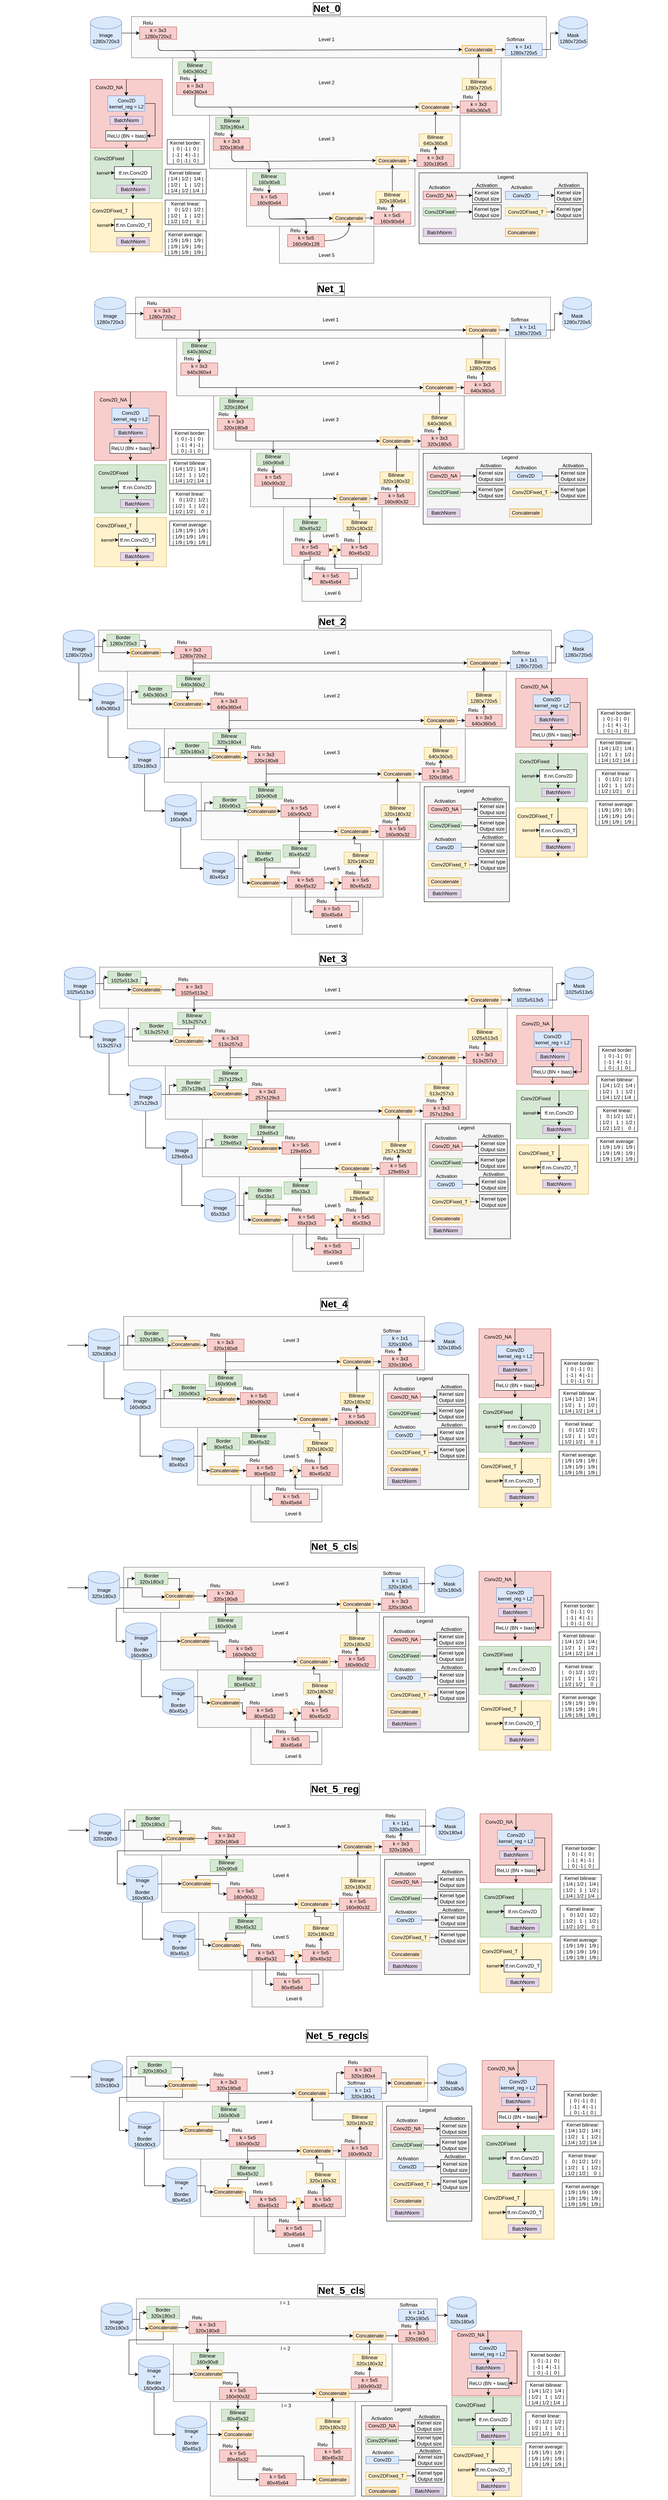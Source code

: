<mxfile version="14.8.4" type="device"><diagram id="6I0OCvxSQrVGMHxT2VVA" name="Page-1"><mxGraphModel dx="2062" dy="1065" grid="1" gridSize="10" guides="1" tooltips="1" connect="1" arrows="1" fold="1" page="1" pageScale="1" pageWidth="850" pageHeight="1100" math="0" shadow="0"><root><mxCell id="0"/><mxCell id="1" parent="0"/><mxCell id="x_WZp-A3YWtPdvtxmzr3-162" value="" style="group" parent="1" vertex="1" connectable="0"><mxGeometry x="230" y="540" width="175" height="120" as="geometry"/></mxCell><mxCell id="auPMb1CygnKnAjMCuvMr-75" value="kernel" style="endArrow=classic;html=1;labelBackgroundColor=#FFF2CC;" parent="x_WZp-A3YWtPdvtxmzr3-162" edge="1"><mxGeometry width="50" height="50" as="geometry"><mxPoint x="19" y="55" as="sourcePoint"/><mxPoint x="59" y="55" as="targetPoint"/><mxPoint as="offset"/></mxGeometry></mxCell><mxCell id="auPMb1CygnKnAjMCuvMr-66" value="" style="rounded=0;whiteSpace=wrap;html=1;fillColor=#fff2cc;strokeColor=#d6b656;" parent="x_WZp-A3YWtPdvtxmzr3-162" vertex="1"><mxGeometry width="175" height="120" as="geometry"/></mxCell><mxCell id="auPMb1CygnKnAjMCuvMr-67" value="tf.nn.Conv2D_T" style="rounded=0;whiteSpace=wrap;html=1;" parent="x_WZp-A3YWtPdvtxmzr3-162" vertex="1"><mxGeometry x="58.5" y="40" width="90" height="30" as="geometry"/></mxCell><mxCell id="auPMb1CygnKnAjMCuvMr-68" value="BatchNorm" style="rounded=0;whiteSpace=wrap;html=1;fillColor=#e1d5e7;strokeColor=#9673a6;" parent="x_WZp-A3YWtPdvtxmzr3-162" vertex="1"><mxGeometry x="63.5" y="85" width="80" height="20" as="geometry"/></mxCell><mxCell id="auPMb1CygnKnAjMCuvMr-69" style="edgeStyle=orthogonalEdgeStyle;rounded=0;orthogonalLoop=1;jettySize=auto;html=1;exitX=0.5;exitY=1;exitDx=0;exitDy=0;entryX=0.5;entryY=0;entryDx=0;entryDy=0;" parent="x_WZp-A3YWtPdvtxmzr3-162" source="auPMb1CygnKnAjMCuvMr-67" target="auPMb1CygnKnAjMCuvMr-68" edge="1"><mxGeometry x="16" as="geometry"/></mxCell><mxCell id="auPMb1CygnKnAjMCuvMr-72" value="Conv2DFixed_T" style="text;html=1;strokeColor=none;fillColor=none;align=center;verticalAlign=middle;whiteSpace=wrap;rounded=0;" parent="x_WZp-A3YWtPdvtxmzr3-162" vertex="1"><mxGeometry x="10" y="10" width="76" height="20" as="geometry"/></mxCell><mxCell id="auPMb1CygnKnAjMCuvMr-73" style="edgeStyle=orthogonalEdgeStyle;rounded=0;orthogonalLoop=1;jettySize=auto;html=1;exitX=0.5;exitY=1;exitDx=0;exitDy=0;entryX=0.5;entryY=0;entryDx=0;entryDy=0;" parent="x_WZp-A3YWtPdvtxmzr3-162" source="auPMb1CygnKnAjMCuvMr-68" edge="1"><mxGeometry as="geometry"><mxPoint x="103.5" y="118.75" as="targetPoint"/></mxGeometry></mxCell><mxCell id="auPMb1CygnKnAjMCuvMr-74" value="" style="endArrow=classic;html=1;exitX=0.5;exitY=0;exitDx=0;exitDy=0;entryX=0.5;entryY=0;entryDx=0;entryDy=0;" parent="x_WZp-A3YWtPdvtxmzr3-162" edge="1"><mxGeometry x="-214.29" y="-400" width="50" height="50" as="geometry"><mxPoint x="103.21" as="sourcePoint"/><mxPoint x="103.21" y="40" as="targetPoint"/></mxGeometry></mxCell><mxCell id="x_WZp-A3YWtPdvtxmzr3-181" value="kernel" style="endArrow=classic;html=1;labelBackgroundColor=#FFF2CC;labelBorderColor=none;" parent="x_WZp-A3YWtPdvtxmzr3-162" edge="1"><mxGeometry width="50" height="50" as="geometry"><mxPoint x="18.5" y="54.66" as="sourcePoint"/><mxPoint x="58.5" y="54.66" as="targetPoint"/><mxPoint x="-8" as="offset"/></mxGeometry></mxCell><mxCell id="x_WZp-A3YWtPdvtxmzr3-3" value="Kernel border:&lt;br&gt;|&amp;nbsp; 0 | -1 |&amp;nbsp; 0 |&lt;br&gt;| -1 |&amp;nbsp; 4 | -1 |&lt;br&gt;|&amp;nbsp; 0 | -1 |&amp;nbsp; 0 |" style="rounded=0;whiteSpace=wrap;html=1;" parent="1" vertex="1"><mxGeometry x="428" y="1092" width="90" height="60" as="geometry"/></mxCell><mxCell id="x_WZp-A3YWtPdvtxmzr3-4" value="Kernel bilinear:&lt;br&gt;| 1/4 | 1/2 |&amp;nbsp; 1/4 |&lt;br&gt;| 1/2 |&amp;nbsp; &amp;nbsp;1&amp;nbsp; |&amp;nbsp; 1/2 |&lt;br&gt;| 1/4 | 1/2 | 1/4&amp;nbsp; |" style="rounded=0;whiteSpace=wrap;html=1;" parent="1" vertex="1"><mxGeometry x="423" y="1164.5" width="100" height="60" as="geometry"/></mxCell><mxCell id="x_WZp-A3YWtPdvtxmzr3-5" value="Kernel linear:&lt;br&gt;|&amp;nbsp; &amp;nbsp; 0 | 1/2 |&amp;nbsp; 1/2 |&lt;br&gt;| 1/2 |&amp;nbsp; &amp;nbsp;1&amp;nbsp; |&amp;nbsp; 1/2 |&lt;br&gt;| 1/2 | 1/2 |&amp;nbsp; &amp;nbsp; 0&amp;nbsp; |" style="rounded=0;whiteSpace=wrap;html=1;" parent="1" vertex="1"><mxGeometry x="423" y="1239.5" width="100" height="60" as="geometry"/></mxCell><mxCell id="x_WZp-A3YWtPdvtxmzr3-6" value="Kernel average:&lt;br&gt;| 1/9 | 1/9 |&amp;nbsp; 1/9 |&lt;br&gt;| 1/9 | 1/9 |&amp;nbsp; 1/9 |&lt;br&gt;| 1/9 | 1/9 |&amp;nbsp; 1/9 |" style="rounded=0;whiteSpace=wrap;html=1;" parent="1" vertex="1"><mxGeometry x="423" y="1314.5" width="100" height="60" as="geometry"/></mxCell><mxCell id="x_WZp-A3YWtPdvtxmzr3-7" value="" style="whiteSpace=wrap;html=1;strokeWidth=1;fontSize=14;strokeColor=#666666;fontColor=#333333;fillColor=#FAFAFA;" parent="1" vertex="1"><mxGeometry x="700" y="1280" width="240" height="140" as="geometry"/></mxCell><mxCell id="x_WZp-A3YWtPdvtxmzr3-8" value="" style="whiteSpace=wrap;html=1;strokeWidth=1;fontSize=14;strokeColor=#666666;fontColor=#333333;fillColor=#FAFAFA;" parent="1" vertex="1"><mxGeometry x="620" y="1140" width="410" height="140" as="geometry"/></mxCell><mxCell id="x_WZp-A3YWtPdvtxmzr3-9" value="" style="whiteSpace=wrap;html=1;strokeWidth=1;fontSize=14;strokeColor=#666666;fontColor=#333333;fillColor=#FAFAFA;" parent="1" vertex="1"><mxGeometry x="530" y="1010" width="610" height="130" as="geometry"/></mxCell><mxCell id="x_WZp-A3YWtPdvtxmzr3-10" value="" style="whiteSpace=wrap;html=1;strokeWidth=1;fontSize=14;strokeColor=#666666;fontColor=#333333;fillColor=#FAFAFA;" parent="1" vertex="1"><mxGeometry x="440" y="870" width="800" height="140" as="geometry"/></mxCell><mxCell id="x_WZp-A3YWtPdvtxmzr3-11" value="" style="whiteSpace=wrap;html=1;strokeWidth=1;fontSize=14;strokeColor=#666666;fontColor=#333333;fillColor=#FAFAFA;" parent="1" vertex="1"><mxGeometry x="340" y="770" width="1010" height="100" as="geometry"/></mxCell><mxCell id="x_WZp-A3YWtPdvtxmzr3-12" value="Image&lt;br&gt;1280x720x3" style="shape=cylinder3;whiteSpace=wrap;html=1;boundedLbl=1;backgroundOutline=1;size=15;fillColor=#dae8fc;strokeColor=#6c8ebf;" parent="1" vertex="1"><mxGeometry x="240" y="770" width="76" height="80" as="geometry"/></mxCell><mxCell id="x_WZp-A3YWtPdvtxmzr3-139" style="edgeStyle=orthogonalEdgeStyle;rounded=0;orthogonalLoop=1;jettySize=auto;html=1;exitX=0.5;exitY=1;exitDx=0;exitDy=0;entryX=0;entryY=0.5;entryDx=0;entryDy=0;" parent="1" source="x_WZp-A3YWtPdvtxmzr3-13" target="x_WZp-A3YWtPdvtxmzr3-40" edge="1"><mxGeometry relative="1" as="geometry"/></mxCell><mxCell id="x_WZp-A3YWtPdvtxmzr3-140" style="edgeStyle=orthogonalEdgeStyle;rounded=0;orthogonalLoop=1;jettySize=auto;html=1;exitX=0.5;exitY=1;exitDx=0;exitDy=0;entryX=0.5;entryY=0;entryDx=0;entryDy=0;" parent="1" source="x_WZp-A3YWtPdvtxmzr3-13" target="x_WZp-A3YWtPdvtxmzr3-17" edge="1"><mxGeometry relative="1" as="geometry"><Array as="points"><mxPoint x="405" y="850"/><mxPoint x="495" y="850"/></Array></mxGeometry></mxCell><mxCell id="x_WZp-A3YWtPdvtxmzr3-13" value="k = 3x3&lt;br&gt;1280x720x2" style="rounded=0;whiteSpace=wrap;html=1;fillColor=#f8cecc;strokeColor=#b85450;" parent="1" vertex="1"><mxGeometry x="360" y="795" width="90" height="30" as="geometry"/></mxCell><mxCell id="x_WZp-A3YWtPdvtxmzr3-14" style="edgeStyle=orthogonalEdgeStyle;rounded=0;orthogonalLoop=1;jettySize=auto;html=1;exitX=1;exitY=0.5;exitDx=0;exitDy=0;exitPerimeter=0;entryX=0;entryY=0.5;entryDx=0;entryDy=0;" parent="1" source="x_WZp-A3YWtPdvtxmzr3-12" target="x_WZp-A3YWtPdvtxmzr3-13" edge="1"><mxGeometry x="20" y="730" as="geometry"/></mxCell><mxCell id="x_WZp-A3YWtPdvtxmzr3-141" style="edgeStyle=orthogonalEdgeStyle;rounded=0;orthogonalLoop=1;jettySize=auto;html=1;exitX=0.5;exitY=1;exitDx=0;exitDy=0;entryX=0.5;entryY=0;entryDx=0;entryDy=0;" parent="1" source="x_WZp-A3YWtPdvtxmzr3-15" target="x_WZp-A3YWtPdvtxmzr3-20" edge="1"><mxGeometry relative="1" as="geometry"><Array as="points"><mxPoint x="495" y="990"/><mxPoint x="585" y="990"/></Array></mxGeometry></mxCell><mxCell id="x_WZp-A3YWtPdvtxmzr3-142" style="edgeStyle=orthogonalEdgeStyle;rounded=0;orthogonalLoop=1;jettySize=auto;html=1;exitX=0.5;exitY=1;exitDx=0;exitDy=0;entryX=0;entryY=0.5;entryDx=0;entryDy=0;" parent="1" source="x_WZp-A3YWtPdvtxmzr3-15" target="x_WZp-A3YWtPdvtxmzr3-34" edge="1"><mxGeometry relative="1" as="geometry"/></mxCell><mxCell id="x_WZp-A3YWtPdvtxmzr3-15" value="k = 3x3&lt;br&gt;640x360x4" style="rounded=0;whiteSpace=wrap;html=1;fillColor=#f8cecc;strokeColor=#b85450;" parent="1" vertex="1"><mxGeometry x="450" y="930" width="90" height="30" as="geometry"/></mxCell><mxCell id="x_WZp-A3YWtPdvtxmzr3-16" style="edgeStyle=orthogonalEdgeStyle;rounded=0;orthogonalLoop=1;jettySize=auto;html=1;exitX=0.5;exitY=1;exitDx=0;exitDy=0;entryX=0.5;entryY=0;entryDx=0;entryDy=0;" parent="1" source="x_WZp-A3YWtPdvtxmzr3-17" target="x_WZp-A3YWtPdvtxmzr3-15" edge="1"><mxGeometry x="20" y="730" as="geometry"/></mxCell><mxCell id="x_WZp-A3YWtPdvtxmzr3-17" value="Bilinear&lt;br&gt;640x360x2" style="rounded=0;whiteSpace=wrap;html=1;fillColor=#d5e8d4;strokeColor=#82b366;" parent="1" vertex="1"><mxGeometry x="455" y="880" width="80" height="30" as="geometry"/></mxCell><mxCell id="x_WZp-A3YWtPdvtxmzr3-143" style="edgeStyle=orthogonalEdgeStyle;rounded=0;orthogonalLoop=1;jettySize=auto;html=1;exitX=0.5;exitY=1;exitDx=0;exitDy=0;entryX=0.5;entryY=0;entryDx=0;entryDy=0;" parent="1" source="x_WZp-A3YWtPdvtxmzr3-18" target="x_WZp-A3YWtPdvtxmzr3-23" edge="1"><mxGeometry relative="1" as="geometry"><Array as="points"><mxPoint x="584" y="1120"/><mxPoint x="675" y="1120"/></Array></mxGeometry></mxCell><mxCell id="x_WZp-A3YWtPdvtxmzr3-144" style="edgeStyle=orthogonalEdgeStyle;rounded=0;orthogonalLoop=1;jettySize=auto;html=1;exitX=0.5;exitY=1;exitDx=0;exitDy=0;entryX=0;entryY=0.5;entryDx=0;entryDy=0;" parent="1" source="x_WZp-A3YWtPdvtxmzr3-18" target="x_WZp-A3YWtPdvtxmzr3-29" edge="1"><mxGeometry relative="1" as="geometry"/></mxCell><mxCell id="x_WZp-A3YWtPdvtxmzr3-18" value="k = 3x3&lt;br&gt;320x180x8" style="rounded=0;whiteSpace=wrap;html=1;fillColor=#f8cecc;strokeColor=#b85450;" parent="1" vertex="1"><mxGeometry x="539" y="1065" width="90" height="30" as="geometry"/></mxCell><mxCell id="x_WZp-A3YWtPdvtxmzr3-19" style="edgeStyle=orthogonalEdgeStyle;rounded=0;orthogonalLoop=1;jettySize=auto;html=1;exitX=0.5;exitY=1;exitDx=0;exitDy=0;entryX=0.5;entryY=0;entryDx=0;entryDy=0;" parent="1" source="x_WZp-A3YWtPdvtxmzr3-20" target="x_WZp-A3YWtPdvtxmzr3-18" edge="1"><mxGeometry x="20" y="730" as="geometry"/></mxCell><mxCell id="x_WZp-A3YWtPdvtxmzr3-20" value="Bilinear&lt;br&gt;320x180x4" style="rounded=0;whiteSpace=wrap;html=1;fillColor=#d5e8d4;strokeColor=#82b366;" parent="1" vertex="1"><mxGeometry x="545" y="1015" width="80" height="30" as="geometry"/></mxCell><mxCell id="x_WZp-A3YWtPdvtxmzr3-145" style="edgeStyle=orthogonalEdgeStyle;rounded=0;orthogonalLoop=1;jettySize=auto;html=1;exitX=0.5;exitY=1;exitDx=0;exitDy=0;entryX=0;entryY=0.5;entryDx=0;entryDy=0;" parent="1" source="x_WZp-A3YWtPdvtxmzr3-21" target="x_WZp-A3YWtPdvtxmzr3-25" edge="1"><mxGeometry relative="1" as="geometry"/></mxCell><mxCell id="x_WZp-A3YWtPdvtxmzr3-146" style="edgeStyle=orthogonalEdgeStyle;rounded=0;orthogonalLoop=1;jettySize=auto;html=1;exitX=0.5;exitY=1;exitDx=0;exitDy=0;entryX=0.5;entryY=0;entryDx=0;entryDy=0;" parent="1" source="x_WZp-A3YWtPdvtxmzr3-21" target="x_WZp-A3YWtPdvtxmzr3-135" edge="1"><mxGeometry relative="1" as="geometry"><Array as="points"><mxPoint x="675" y="1260"/><mxPoint x="765" y="1260"/></Array></mxGeometry></mxCell><mxCell id="x_WZp-A3YWtPdvtxmzr3-21" value="k = 5x5&lt;br&gt;160x90x32" style="rounded=0;whiteSpace=wrap;html=1;fillColor=#f8cecc;strokeColor=#b85450;" parent="1" vertex="1"><mxGeometry x="630" y="1200" width="90" height="30" as="geometry"/></mxCell><mxCell id="x_WZp-A3YWtPdvtxmzr3-22" style="edgeStyle=orthogonalEdgeStyle;rounded=0;orthogonalLoop=1;jettySize=auto;html=1;exitX=0.5;exitY=1;exitDx=0;exitDy=0;entryX=0.5;entryY=0;entryDx=0;entryDy=0;" parent="1" source="x_WZp-A3YWtPdvtxmzr3-23" target="x_WZp-A3YWtPdvtxmzr3-21" edge="1"><mxGeometry x="20" y="730" as="geometry"/></mxCell><mxCell id="x_WZp-A3YWtPdvtxmzr3-23" value="Bilinear&lt;br&gt;160x90x8" style="rounded=0;whiteSpace=wrap;html=1;fillColor=#d5e8d4;strokeColor=#82b366;" parent="1" vertex="1"><mxGeometry x="635" y="1150" width="80" height="30" as="geometry"/></mxCell><mxCell id="x_WZp-A3YWtPdvtxmzr3-152" style="edgeStyle=orthogonalEdgeStyle;rounded=0;orthogonalLoop=1;jettySize=auto;html=1;exitX=1;exitY=0.5;exitDx=0;exitDy=0;entryX=0;entryY=0.5;entryDx=0;entryDy=0;" parent="1" source="x_WZp-A3YWtPdvtxmzr3-24" target="x_WZp-A3YWtPdvtxmzr3-147" edge="1"><mxGeometry relative="1" as="geometry"/></mxCell><mxCell id="x_WZp-A3YWtPdvtxmzr3-24" value="k = 5x5&lt;br&gt;80x45x32" style="rounded=0;whiteSpace=wrap;html=1;fillColor=#f8cecc;strokeColor=#b85450;" parent="1" vertex="1"><mxGeometry x="720" y="1370" width="90" height="30" as="geometry"/></mxCell><mxCell id="x_WZp-A3YWtPdvtxmzr3-25" value="Concatenate" style="rounded=0;whiteSpace=wrap;html=1;fillColor=#ffe6cc;strokeColor=#d79b00;" parent="1" vertex="1"><mxGeometry x="830" y="1250" width="80" height="20" as="geometry"/></mxCell><mxCell id="x_WZp-A3YWtPdvtxmzr3-26" value="k = 5x5&lt;br&gt;160x90x32" style="rounded=0;whiteSpace=wrap;html=1;fillColor=#f8cecc;strokeColor=#b85450;" parent="1" vertex="1"><mxGeometry x="930" y="1245" width="90" height="30" as="geometry"/></mxCell><mxCell id="x_WZp-A3YWtPdvtxmzr3-27" value="Bilinear&lt;br&gt;320x180x32" style="rounded=0;whiteSpace=wrap;html=1;fillColor=#fff2cc;strokeColor=#d6b656;" parent="1" vertex="1"><mxGeometry x="935" y="1195" width="80" height="30" as="geometry"/></mxCell><mxCell id="x_WZp-A3YWtPdvtxmzr3-29" value="Concatenate" style="rounded=0;whiteSpace=wrap;html=1;fillColor=#ffe6cc;strokeColor=#d79b00;" parent="1" vertex="1"><mxGeometry x="935" y="1110" width="80" height="20" as="geometry"/></mxCell><mxCell id="x_WZp-A3YWtPdvtxmzr3-30" style="edgeStyle=orthogonalEdgeStyle;rounded=0;orthogonalLoop=1;jettySize=auto;html=1;exitX=1;exitY=0.5;exitDx=0;exitDy=0;entryX=0;entryY=0.5;entryDx=0;entryDy=0;" parent="1" source="x_WZp-A3YWtPdvtxmzr3-25" target="x_WZp-A3YWtPdvtxmzr3-26" edge="1"><mxGeometry x="20" y="730" as="geometry"/></mxCell><mxCell id="x_WZp-A3YWtPdvtxmzr3-31" value="k = 3x3&lt;br&gt;320x180x5" style="rounded=0;whiteSpace=wrap;html=1;fillColor=#f8cecc;strokeColor=#b85450;" parent="1" vertex="1"><mxGeometry x="1035" y="1105" width="90" height="30" as="geometry"/></mxCell><mxCell id="x_WZp-A3YWtPdvtxmzr3-32" style="edgeStyle=orthogonalEdgeStyle;rounded=0;orthogonalLoop=1;jettySize=auto;html=1;exitX=0.5;exitY=0;exitDx=0;exitDy=0;entryX=0.5;entryY=1;entryDx=0;entryDy=0;" parent="1" source="x_WZp-A3YWtPdvtxmzr3-26" target="x_WZp-A3YWtPdvtxmzr3-27" edge="1"><mxGeometry x="20" y="730" as="geometry"/></mxCell><mxCell id="x_WZp-A3YWtPdvtxmzr3-33" value="Bilinear&lt;br&gt;640x360x5" style="rounded=0;whiteSpace=wrap;html=1;fillColor=#fff2cc;strokeColor=#d6b656;" parent="1" vertex="1"><mxGeometry x="1040" y="1055" width="80" height="30" as="geometry"/></mxCell><mxCell id="x_WZp-A3YWtPdvtxmzr3-34" value="Concatenate" style="rounded=0;whiteSpace=wrap;html=1;fillColor=#ffe6cc;strokeColor=#d79b00;" parent="1" vertex="1"><mxGeometry x="1040" y="980" width="80" height="20" as="geometry"/></mxCell><mxCell id="x_WZp-A3YWtPdvtxmzr3-35" style="edgeStyle=orthogonalEdgeStyle;curved=1;rounded=0;orthogonalLoop=1;jettySize=auto;html=1;exitX=0.5;exitY=0;exitDx=0;exitDy=0;entryX=0.5;entryY=1;entryDx=0;entryDy=0;labelBackgroundColor=#FFF2CC;" parent="1" source="x_WZp-A3YWtPdvtxmzr3-27" target="x_WZp-A3YWtPdvtxmzr3-29" edge="1"><mxGeometry x="20" y="730" as="geometry"/></mxCell><mxCell id="x_WZp-A3YWtPdvtxmzr3-36" value="k = 3x3&lt;br&gt;640x360x5" style="rounded=0;whiteSpace=wrap;html=1;fillColor=#f8cecc;strokeColor=#b85450;" parent="1" vertex="1"><mxGeometry x="1140" y="975" width="90" height="30" as="geometry"/></mxCell><mxCell id="x_WZp-A3YWtPdvtxmzr3-37" style="edgeStyle=orthogonalEdgeStyle;rounded=0;orthogonalLoop=1;jettySize=auto;html=1;exitX=1;exitY=0.5;exitDx=0;exitDy=0;entryX=0;entryY=0.5;entryDx=0;entryDy=0;" parent="1" source="x_WZp-A3YWtPdvtxmzr3-29" target="x_WZp-A3YWtPdvtxmzr3-31" edge="1"><mxGeometry x="20" y="730" as="geometry"/></mxCell><mxCell id="x_WZp-A3YWtPdvtxmzr3-38" value="Bilinear&lt;br&gt;1280x720x5" style="rounded=0;whiteSpace=wrap;html=1;fillColor=#fff2cc;strokeColor=#d6b656;" parent="1" vertex="1"><mxGeometry x="1145" y="920" width="80" height="30" as="geometry"/></mxCell><mxCell id="x_WZp-A3YWtPdvtxmzr3-39" style="edgeStyle=orthogonalEdgeStyle;rounded=0;orthogonalLoop=1;jettySize=auto;html=1;exitX=0.5;exitY=0;exitDx=0;exitDy=0;entryX=0.5;entryY=1;entryDx=0;entryDy=0;" parent="1" source="x_WZp-A3YWtPdvtxmzr3-31" target="x_WZp-A3YWtPdvtxmzr3-33" edge="1"><mxGeometry x="20" y="730" as="geometry"/></mxCell><mxCell id="x_WZp-A3YWtPdvtxmzr3-40" value="Concatenate" style="rounded=0;whiteSpace=wrap;html=1;fillColor=#ffe6cc;strokeColor=#d79b00;" parent="1" vertex="1"><mxGeometry x="1145" y="840" width="80" height="20" as="geometry"/></mxCell><mxCell id="x_WZp-A3YWtPdvtxmzr3-41" value="k = 1x1&lt;br&gt;1280x720x5" style="rounded=0;whiteSpace=wrap;html=1;fillColor=#dae8fc;strokeColor=#6c8ebf;" parent="1" vertex="1"><mxGeometry x="1250" y="835" width="90" height="30" as="geometry"/></mxCell><mxCell id="x_WZp-A3YWtPdvtxmzr3-42" style="edgeStyle=orthogonalEdgeStyle;curved=1;rounded=0;orthogonalLoop=1;jettySize=auto;html=1;exitX=0.5;exitY=0;exitDx=0;exitDy=0;entryX=0.5;entryY=1;entryDx=0;entryDy=0;labelBackgroundColor=#FFF2CC;" parent="1" source="x_WZp-A3YWtPdvtxmzr3-33" target="x_WZp-A3YWtPdvtxmzr3-34" edge="1"><mxGeometry x="20" y="730" as="geometry"/></mxCell><mxCell id="x_WZp-A3YWtPdvtxmzr3-43" value="Mask&lt;br&gt;1280x720x5" style="shape=cylinder3;whiteSpace=wrap;html=1;boundedLbl=1;backgroundOutline=1;size=15;fillColor=#dae8fc;strokeColor=#6c8ebf;" parent="1" vertex="1"><mxGeometry x="1380" y="770" width="70" height="80" as="geometry"/></mxCell><mxCell id="x_WZp-A3YWtPdvtxmzr3-44" value="Level 1" style="text;html=1;strokeColor=none;fillColor=none;align=center;verticalAlign=middle;whiteSpace=wrap;rounded=0;" parent="1" vertex="1"><mxGeometry x="775" y="815" width="80" height="20" as="geometry"/></mxCell><mxCell id="x_WZp-A3YWtPdvtxmzr3-45" value="Level 2" style="text;html=1;strokeColor=none;fillColor=none;align=center;verticalAlign=middle;whiteSpace=wrap;rounded=0;" parent="1" vertex="1"><mxGeometry x="775" y="920" width="80" height="20" as="geometry"/></mxCell><mxCell id="x_WZp-A3YWtPdvtxmzr3-46" value="Level 3" style="text;html=1;strokeColor=none;fillColor=none;align=center;verticalAlign=middle;whiteSpace=wrap;rounded=0;" parent="1" vertex="1"><mxGeometry x="775" y="1057.5" width="80" height="20" as="geometry"/></mxCell><mxCell id="x_WZp-A3YWtPdvtxmzr3-47" value="Level 4" style="text;html=1;strokeColor=none;fillColor=none;align=center;verticalAlign=middle;whiteSpace=wrap;rounded=0;" parent="1" vertex="1"><mxGeometry x="775" y="1190" width="80" height="20" as="geometry"/></mxCell><mxCell id="x_WZp-A3YWtPdvtxmzr3-48" value="Level 5" style="text;html=1;strokeColor=none;fillColor=none;align=center;verticalAlign=middle;whiteSpace=wrap;rounded=0;" parent="1" vertex="1"><mxGeometry x="775" y="1340" width="80" height="20" as="geometry"/></mxCell><mxCell id="x_WZp-A3YWtPdvtxmzr3-49" value="&lt;span style=&quot;background-color: rgb(255 , 255 , 255)&quot;&gt;Net_1&lt;/span&gt;" style="text;strokeColor=none;html=1;fontSize=24;fontStyle=1;verticalAlign=middle;align=center;rounded=0;labelBorderColor=#000000;" parent="1" vertex="1"><mxGeometry x="20" y="730" width="1590" height="40" as="geometry"/></mxCell><mxCell id="x_WZp-A3YWtPdvtxmzr3-50" value="" style="whiteSpace=wrap;html=1;strokeWidth=1;fillColor=#f5f5f5;fontSize=14;" parent="1" vertex="1"><mxGeometry x="1040" y="1150" width="410" height="172.5" as="geometry"/></mxCell><mxCell id="x_WZp-A3YWtPdvtxmzr3-51" style="edgeStyle=orthogonalEdgeStyle;rounded=0;orthogonalLoop=1;jettySize=auto;html=1;exitX=1;exitY=0.5;exitDx=0;exitDy=0;entryX=0;entryY=0.5;entryDx=0;entryDy=0;" parent="1" source="x_WZp-A3YWtPdvtxmzr3-52" edge="1"><mxGeometry x="20" y="730" as="geometry"><mxPoint x="1170" y="1245" as="targetPoint"/></mxGeometry></mxCell><mxCell id="x_WZp-A3YWtPdvtxmzr3-52" value="Conv2DFixed" style="rounded=0;whiteSpace=wrap;html=1;fillColor=#d5e8d4;strokeColor=#82b366;" parent="1" vertex="1"><mxGeometry x="1050" y="1235" width="80" height="20" as="geometry"/></mxCell><mxCell id="x_WZp-A3YWtPdvtxmzr3-53" value="Conv2D_NA" style="rounded=0;whiteSpace=wrap;html=1;fillColor=#f8cecc;strokeColor=#b85450;" parent="1" vertex="1"><mxGeometry x="1050" y="1195" width="80" height="20" as="geometry"/></mxCell><mxCell id="x_WZp-A3YWtPdvtxmzr3-54" style="edgeStyle=orthogonalEdgeStyle;rounded=0;orthogonalLoop=1;jettySize=auto;html=1;exitX=1;exitY=0.5;exitDx=0;exitDy=0;entryX=0;entryY=0.5;entryDx=0;entryDy=0;" parent="1" source="x_WZp-A3YWtPdvtxmzr3-34" target="x_WZp-A3YWtPdvtxmzr3-36" edge="1"><mxGeometry x="20" y="730" as="geometry"/></mxCell><mxCell id="x_WZp-A3YWtPdvtxmzr3-55" style="edgeStyle=orthogonalEdgeStyle;rounded=0;orthogonalLoop=1;jettySize=auto;html=1;exitX=1;exitY=0.5;exitDx=0;exitDy=0;entryX=0;entryY=0.5;entryDx=0;entryDy=0;" parent="1" source="x_WZp-A3YWtPdvtxmzr3-56" edge="1"><mxGeometry x="20" y="730" as="geometry"><mxPoint x="1370" y="1245" as="targetPoint"/></mxGeometry></mxCell><mxCell id="x_WZp-A3YWtPdvtxmzr3-56" value="Conv2DFixed_T" style="rounded=0;whiteSpace=wrap;html=1;fillColor=#fff2cc;strokeColor=#d6b656;" parent="1" vertex="1"><mxGeometry x="1250" y="1235" width="100" height="20" as="geometry"/></mxCell><mxCell id="x_WZp-A3YWtPdvtxmzr3-57" value="BatchNorm" style="rounded=0;whiteSpace=wrap;html=1;fillColor=#e1d5e7;strokeColor=#9673a6;" parent="1" vertex="1"><mxGeometry x="1050" y="1285" width="80" height="20" as="geometry"/></mxCell><mxCell id="x_WZp-A3YWtPdvtxmzr3-58" value="Concatenate" style="rounded=0;whiteSpace=wrap;html=1;fillColor=#ffe6cc;strokeColor=#d79b00;" parent="1" vertex="1"><mxGeometry x="1250" y="1285" width="80" height="20" as="geometry"/></mxCell><mxCell id="x_WZp-A3YWtPdvtxmzr3-59" value="Activation" style="text;html=1;strokeColor=none;fillColor=none;align=center;verticalAlign=middle;whiteSpace=wrap;rounded=0;" parent="1" vertex="1"><mxGeometry x="1070" y="1175" width="40" height="20" as="geometry"/></mxCell><mxCell id="x_WZp-A3YWtPdvtxmzr3-60" value="Kernel size&lt;br&gt;Output size" style="text;html=1;fillColor=none;align=center;verticalAlign=middle;whiteSpace=wrap;rounded=0;strokeColor=#000000;" parent="1" vertex="1"><mxGeometry x="1170" y="1187.5" width="70" height="35" as="geometry"/></mxCell><mxCell id="x_WZp-A3YWtPdvtxmzr3-61" value="Activation" style="text;html=1;strokeColor=none;fillColor=none;align=center;verticalAlign=middle;whiteSpace=wrap;rounded=0;" parent="1" vertex="1"><mxGeometry x="1185" y="1170" width="40" height="20" as="geometry"/></mxCell><mxCell id="x_WZp-A3YWtPdvtxmzr3-62" value="Legend" style="text;html=1;strokeColor=none;fillColor=none;align=center;verticalAlign=middle;whiteSpace=wrap;rounded=0;" parent="1" vertex="1"><mxGeometry x="1230.5" y="1150" width="40" height="20" as="geometry"/></mxCell><mxCell id="x_WZp-A3YWtPdvtxmzr3-63" value="Conv2D" style="rounded=0;whiteSpace=wrap;html=1;fillColor=#dae8fc;strokeColor=#6c8ebf;" parent="1" vertex="1"><mxGeometry x="1250" y="1195" width="80" height="20" as="geometry"/></mxCell><mxCell id="x_WZp-A3YWtPdvtxmzr3-64" style="edgeStyle=orthogonalEdgeStyle;rounded=0;orthogonalLoop=1;jettySize=auto;html=1;exitX=0.5;exitY=0;exitDx=0;exitDy=0;entryX=0.5;entryY=1;entryDx=0;entryDy=0;" parent="1" source="x_WZp-A3YWtPdvtxmzr3-36" target="x_WZp-A3YWtPdvtxmzr3-38" edge="1"><mxGeometry x="20" y="730" as="geometry"/></mxCell><mxCell id="x_WZp-A3YWtPdvtxmzr3-65" value="Activation" style="text;html=1;strokeColor=none;fillColor=none;align=center;verticalAlign=middle;whiteSpace=wrap;rounded=0;" parent="1" vertex="1"><mxGeometry x="1270" y="1175" width="40" height="20" as="geometry"/></mxCell><mxCell id="x_WZp-A3YWtPdvtxmzr3-66" value="Kernel size&lt;br&gt;Output size" style="text;html=1;fillColor=none;align=center;verticalAlign=middle;whiteSpace=wrap;rounded=0;strokeColor=#000000;" parent="1" vertex="1"><mxGeometry x="1370" y="1187.5" width="70" height="35" as="geometry"/></mxCell><mxCell id="x_WZp-A3YWtPdvtxmzr3-67" value="Activation" style="text;html=1;strokeColor=none;fillColor=none;align=center;verticalAlign=middle;whiteSpace=wrap;rounded=0;" parent="1" vertex="1"><mxGeometry x="1385" y="1170" width="40" height="20" as="geometry"/></mxCell><mxCell id="x_WZp-A3YWtPdvtxmzr3-68" value="Kernel type&lt;br&gt;Output size" style="text;html=1;fillColor=none;align=center;verticalAlign=middle;whiteSpace=wrap;rounded=0;strokeColor=#000000;" parent="1" vertex="1"><mxGeometry x="1170" y="1227.5" width="70" height="35" as="geometry"/></mxCell><mxCell id="x_WZp-A3YWtPdvtxmzr3-69" value="Kernel type&lt;br&gt;Output size" style="text;html=1;fillColor=none;align=center;verticalAlign=middle;whiteSpace=wrap;rounded=0;strokeColor=#000000;" parent="1" vertex="1"><mxGeometry x="1370" y="1227.5" width="70" height="35" as="geometry"/></mxCell><mxCell id="x_WZp-A3YWtPdvtxmzr3-70" value="Relu" style="text;html=1;strokeColor=none;fillColor=none;align=center;verticalAlign=middle;whiteSpace=wrap;rounded=0;" parent="1" vertex="1"><mxGeometry x="534" y="1045" width="40" height="20" as="geometry"/></mxCell><mxCell id="x_WZp-A3YWtPdvtxmzr3-71" value="Relu" style="text;html=1;strokeColor=none;fillColor=none;align=center;verticalAlign=middle;whiteSpace=wrap;rounded=0;" parent="1" vertex="1"><mxGeometry x="450" y="910" width="40" height="20" as="geometry"/></mxCell><mxCell id="x_WZp-A3YWtPdvtxmzr3-72" value="Relu" style="text;html=1;strokeColor=none;fillColor=none;align=center;verticalAlign=middle;whiteSpace=wrap;rounded=0;" parent="1" vertex="1"><mxGeometry x="360" y="775" width="40" height="20" as="geometry"/></mxCell><mxCell id="x_WZp-A3YWtPdvtxmzr3-73" value="Relu" style="text;html=1;strokeColor=none;fillColor=none;align=center;verticalAlign=middle;whiteSpace=wrap;rounded=0;" parent="1" vertex="1"><mxGeometry x="629" y="1180" width="40" height="20" as="geometry"/></mxCell><mxCell id="x_WZp-A3YWtPdvtxmzr3-74" value="Relu" style="text;html=1;strokeColor=none;fillColor=none;align=center;verticalAlign=middle;whiteSpace=wrap;rounded=0;" parent="1" vertex="1"><mxGeometry x="720" y="1350" width="40" height="20" as="geometry"/></mxCell><mxCell id="x_WZp-A3YWtPdvtxmzr3-75" value="Relu" style="text;html=1;strokeColor=none;fillColor=none;align=center;verticalAlign=middle;whiteSpace=wrap;rounded=0;" parent="1" vertex="1"><mxGeometry x="930" y="1226.25" width="40" height="20" as="geometry"/></mxCell><mxCell id="x_WZp-A3YWtPdvtxmzr3-76" value="Relu" style="text;html=1;strokeColor=none;fillColor=none;align=center;verticalAlign=middle;whiteSpace=wrap;rounded=0;" parent="1" vertex="1"><mxGeometry x="1035" y="1085" width="40" height="20" as="geometry"/></mxCell><mxCell id="x_WZp-A3YWtPdvtxmzr3-77" value="Relu" style="text;html=1;strokeColor=none;fillColor=none;align=center;verticalAlign=middle;whiteSpace=wrap;rounded=0;" parent="1" vertex="1"><mxGeometry x="1139" y="955" width="40" height="20" as="geometry"/></mxCell><mxCell id="x_WZp-A3YWtPdvtxmzr3-78" value="Softmax" style="text;html=1;strokeColor=none;fillColor=none;align=center;verticalAlign=middle;whiteSpace=wrap;rounded=0;" parent="1" vertex="1"><mxGeometry x="1250" y="815" width="50" height="20" as="geometry"/></mxCell><mxCell id="x_WZp-A3YWtPdvtxmzr3-79" value="" style="group" parent="1" vertex="1" connectable="0"><mxGeometry x="240" y="1000" width="175" height="167.5" as="geometry"/></mxCell><mxCell id="x_WZp-A3YWtPdvtxmzr3-80" value="" style="rounded=0;whiteSpace=wrap;html=1;fillColor=#f8cecc;strokeColor=#b85450;" parent="x_WZp-A3YWtPdvtxmzr3-79" vertex="1"><mxGeometry width="175" height="167.5" as="geometry"/></mxCell><mxCell id="x_WZp-A3YWtPdvtxmzr3-81" value="Conv2D&lt;br&gt;kernel_reg = L2" style="rounded=0;whiteSpace=wrap;html=1;fillColor=#dae8fc;strokeColor=#6c8ebf;" parent="x_WZp-A3YWtPdvtxmzr3-79" vertex="1"><mxGeometry x="42.5" y="40" width="90" height="37.5" as="geometry"/></mxCell><mxCell id="x_WZp-A3YWtPdvtxmzr3-82" style="edgeStyle=orthogonalEdgeStyle;rounded=0;orthogonalLoop=1;jettySize=auto;html=1;exitX=0.5;exitY=0;exitDx=0;exitDy=0;entryX=0.5;entryY=0;entryDx=0;entryDy=0;" parent="x_WZp-A3YWtPdvtxmzr3-79" source="x_WZp-A3YWtPdvtxmzr3-80" target="x_WZp-A3YWtPdvtxmzr3-81" edge="1"><mxGeometry relative="1" as="geometry"/></mxCell><mxCell id="x_WZp-A3YWtPdvtxmzr3-83" style="edgeStyle=orthogonalEdgeStyle;rounded=0;orthogonalLoop=1;jettySize=auto;html=1;exitX=0.5;exitY=0;exitDx=0;exitDy=0;entryX=0.5;entryY=0;entryDx=0;entryDy=0;" parent="x_WZp-A3YWtPdvtxmzr3-79" source="x_WZp-A3YWtPdvtxmzr3-80" target="x_WZp-A3YWtPdvtxmzr3-81" edge="1"><mxGeometry relative="1" as="geometry"/></mxCell><mxCell id="x_WZp-A3YWtPdvtxmzr3-84" value="BatchNorm" style="rounded=0;whiteSpace=wrap;html=1;fillColor=#e1d5e7;strokeColor=#9673a6;" parent="x_WZp-A3YWtPdvtxmzr3-79" vertex="1"><mxGeometry x="47.5" y="90" width="80" height="20" as="geometry"/></mxCell><mxCell id="x_WZp-A3YWtPdvtxmzr3-85" style="edgeStyle=orthogonalEdgeStyle;rounded=0;orthogonalLoop=1;jettySize=auto;html=1;exitX=0.5;exitY=1;exitDx=0;exitDy=0;entryX=0.5;entryY=0;entryDx=0;entryDy=0;" parent="x_WZp-A3YWtPdvtxmzr3-79" source="x_WZp-A3YWtPdvtxmzr3-81" target="x_WZp-A3YWtPdvtxmzr3-84" edge="1"><mxGeometry relative="1" as="geometry"/></mxCell><mxCell id="x_WZp-A3YWtPdvtxmzr3-86" style="edgeStyle=orthogonalEdgeStyle;rounded=0;orthogonalLoop=1;jettySize=auto;html=1;exitX=0.5;exitY=1;exitDx=0;exitDy=0;entryX=0.5;entryY=1;entryDx=0;entryDy=0;" parent="x_WZp-A3YWtPdvtxmzr3-79" source="x_WZp-A3YWtPdvtxmzr3-87" target="x_WZp-A3YWtPdvtxmzr3-80" edge="1"><mxGeometry relative="1" as="geometry"/></mxCell><mxCell id="x_WZp-A3YWtPdvtxmzr3-87" value="ReLU (BN + bias)" style="rounded=0;whiteSpace=wrap;html=1;" parent="x_WZp-A3YWtPdvtxmzr3-79" vertex="1"><mxGeometry x="37.5" y="125" width="100" height="25" as="geometry"/></mxCell><mxCell id="x_WZp-A3YWtPdvtxmzr3-88" style="edgeStyle=orthogonalEdgeStyle;rounded=0;orthogonalLoop=1;jettySize=auto;html=1;exitX=1;exitY=0.5;exitDx=0;exitDy=0;entryX=1;entryY=0.5;entryDx=0;entryDy=0;" parent="x_WZp-A3YWtPdvtxmzr3-79" source="x_WZp-A3YWtPdvtxmzr3-81" target="x_WZp-A3YWtPdvtxmzr3-87" edge="1"><mxGeometry relative="1" as="geometry"/></mxCell><mxCell id="x_WZp-A3YWtPdvtxmzr3-89" value="Conv2D_NA&lt;br&gt;" style="text;html=1;strokeColor=none;fillColor=none;align=center;verticalAlign=middle;whiteSpace=wrap;rounded=0;" parent="x_WZp-A3YWtPdvtxmzr3-79" vertex="1"><mxGeometry x="8" y="10" width="76" height="20" as="geometry"/></mxCell><mxCell id="x_WZp-A3YWtPdvtxmzr3-90" style="edgeStyle=orthogonalEdgeStyle;rounded=0;orthogonalLoop=1;jettySize=auto;html=1;exitX=0.5;exitY=1;exitDx=0;exitDy=0;entryX=0.5;entryY=0;entryDx=0;entryDy=0;" parent="x_WZp-A3YWtPdvtxmzr3-79" source="x_WZp-A3YWtPdvtxmzr3-84" target="x_WZp-A3YWtPdvtxmzr3-87" edge="1"><mxGeometry relative="1" as="geometry"/></mxCell><mxCell id="x_WZp-A3YWtPdvtxmzr3-91" value="" style="endArrow=classic;html=1;exitX=0.5;exitY=0;exitDx=0;exitDy=0;entryX=0.5;entryY=0;entryDx=0;entryDy=0;" parent="x_WZp-A3YWtPdvtxmzr3-79" source="x_WZp-A3YWtPdvtxmzr3-80" target="x_WZp-A3YWtPdvtxmzr3-81" edge="1"><mxGeometry width="50" height="50" relative="1" as="geometry"><mxPoint x="315" y="-2.5" as="sourcePoint"/><mxPoint x="365" y="-52.5" as="targetPoint"/></mxGeometry></mxCell><mxCell id="x_WZp-A3YWtPdvtxmzr3-119" style="edgeStyle=orthogonalEdgeStyle;curved=1;rounded=0;orthogonalLoop=1;jettySize=auto;html=1;exitX=0.5;exitY=0;exitDx=0;exitDy=0;labelBackgroundColor=#FFF2CC;" parent="1" source="x_WZp-A3YWtPdvtxmzr3-38" target="x_WZp-A3YWtPdvtxmzr3-40" edge="1"><mxGeometry x="20" y="730" as="geometry"/></mxCell><mxCell id="x_WZp-A3YWtPdvtxmzr3-122" style="edgeStyle=orthogonalEdgeStyle;rounded=0;orthogonalLoop=1;jettySize=auto;html=1;exitX=1;exitY=0.5;exitDx=0;exitDy=0;entryX=0;entryY=0.5;entryDx=0;entryDy=0;" parent="1" source="x_WZp-A3YWtPdvtxmzr3-40" target="x_WZp-A3YWtPdvtxmzr3-41" edge="1"><mxGeometry x="20" y="730" as="geometry"/></mxCell><mxCell id="x_WZp-A3YWtPdvtxmzr3-124" style="edgeStyle=orthogonalEdgeStyle;rounded=0;orthogonalLoop=1;jettySize=auto;html=1;exitX=1;exitY=0.5;exitDx=0;exitDy=0;entryX=0;entryY=0.5;entryDx=0;entryDy=0;entryPerimeter=0;" parent="1" source="x_WZp-A3YWtPdvtxmzr3-41" target="x_WZp-A3YWtPdvtxmzr3-43" edge="1"><mxGeometry x="20" y="730" as="geometry"/></mxCell><mxCell id="x_WZp-A3YWtPdvtxmzr3-126" style="edgeStyle=orthogonalEdgeStyle;rounded=0;orthogonalLoop=1;jettySize=auto;html=1;exitX=1;exitY=0.5;exitDx=0;exitDy=0;entryX=0;entryY=0.5;entryDx=0;entryDy=0;" parent="1" source="x_WZp-A3YWtPdvtxmzr3-53" target="x_WZp-A3YWtPdvtxmzr3-60" edge="1"><mxGeometry x="20" y="730" as="geometry"/></mxCell><mxCell id="x_WZp-A3YWtPdvtxmzr3-129" style="edgeStyle=orthogonalEdgeStyle;rounded=0;orthogonalLoop=1;jettySize=auto;html=1;exitX=1;exitY=0.5;exitDx=0;exitDy=0;entryX=0;entryY=0.5;entryDx=0;entryDy=0;" parent="1" source="x_WZp-A3YWtPdvtxmzr3-63" target="x_WZp-A3YWtPdvtxmzr3-66" edge="1"><mxGeometry x="20" y="730" as="geometry"/></mxCell><mxCell id="x_WZp-A3YWtPdvtxmzr3-131" value="" style="whiteSpace=wrap;html=1;strokeWidth=1;fontSize=14;strokeColor=#666666;fontColor=#333333;fillColor=#FAFAFA;" parent="1" vertex="1"><mxGeometry x="745" y="1420" width="145" height="90" as="geometry"/></mxCell><mxCell id="x_WZp-A3YWtPdvtxmzr3-154" style="edgeStyle=orthogonalEdgeStyle;rounded=0;orthogonalLoop=1;jettySize=auto;html=1;exitX=1;exitY=0.5;exitDx=0;exitDy=0;entryX=0.5;entryY=1;entryDx=0;entryDy=0;" parent="1" source="x_WZp-A3YWtPdvtxmzr3-132" target="x_WZp-A3YWtPdvtxmzr3-147" edge="1"><mxGeometry relative="1" as="geometry"><Array as="points"><mxPoint x="880" y="1455"/><mxPoint x="880" y="1430"/><mxPoint x="825" y="1430"/></Array></mxGeometry></mxCell><mxCell id="x_WZp-A3YWtPdvtxmzr3-132" value="k = 5x5&lt;br&gt;80x45x64" style="rounded=0;whiteSpace=wrap;html=1;fillColor=#f8cecc;strokeColor=#b85450;" parent="1" vertex="1"><mxGeometry x="770" y="1440" width="90" height="30" as="geometry"/></mxCell><mxCell id="x_WZp-A3YWtPdvtxmzr3-133" value="Level 6" style="text;html=1;strokeColor=none;fillColor=none;align=center;verticalAlign=middle;whiteSpace=wrap;rounded=0;" parent="1" vertex="1"><mxGeometry x="780" y="1480" width="80" height="20" as="geometry"/></mxCell><mxCell id="x_WZp-A3YWtPdvtxmzr3-134" value="Relu" style="text;html=1;strokeColor=none;fillColor=none;align=center;verticalAlign=middle;whiteSpace=wrap;rounded=0;" parent="1" vertex="1"><mxGeometry x="770" y="1420" width="40" height="20" as="geometry"/></mxCell><mxCell id="x_WZp-A3YWtPdvtxmzr3-151" style="edgeStyle=orthogonalEdgeStyle;rounded=0;orthogonalLoop=1;jettySize=auto;html=1;exitX=0.5;exitY=1;exitDx=0;exitDy=0;entryX=0.5;entryY=0;entryDx=0;entryDy=0;" parent="1" source="x_WZp-A3YWtPdvtxmzr3-135" target="x_WZp-A3YWtPdvtxmzr3-24" edge="1"><mxGeometry relative="1" as="geometry"/></mxCell><mxCell id="x_WZp-A3YWtPdvtxmzr3-135" value="Bilinear&lt;br&gt;80x45x32" style="rounded=0;whiteSpace=wrap;html=1;fillColor=#d5e8d4;strokeColor=#82b366;" parent="1" vertex="1"><mxGeometry x="725" y="1310" width="80" height="30" as="geometry"/></mxCell><mxCell id="x_WZp-A3YWtPdvtxmzr3-153" style="edgeStyle=orthogonalEdgeStyle;rounded=0;orthogonalLoop=1;jettySize=auto;html=1;exitX=1;exitY=0.5;exitDx=0;exitDy=0;entryX=0;entryY=0.5;entryDx=0;entryDy=0;" parent="1" source="x_WZp-A3YWtPdvtxmzr3-147" target="x_WZp-A3YWtPdvtxmzr3-148" edge="1"><mxGeometry relative="1" as="geometry"/></mxCell><mxCell id="x_WZp-A3YWtPdvtxmzr3-147" value="" style="rounded=0;whiteSpace=wrap;html=1;fillColor=#ffe6cc;strokeColor=#d79b00;" parent="1" vertex="1"><mxGeometry x="820" y="1375" width="10" height="20" as="geometry"/></mxCell><mxCell id="x_WZp-A3YWtPdvtxmzr3-156" style="edgeStyle=orthogonalEdgeStyle;rounded=0;orthogonalLoop=1;jettySize=auto;html=1;exitX=0.5;exitY=0;exitDx=0;exitDy=0;entryX=0.5;entryY=1;entryDx=0;entryDy=0;" parent="1" source="x_WZp-A3YWtPdvtxmzr3-148" target="x_WZp-A3YWtPdvtxmzr3-149" edge="1"><mxGeometry relative="1" as="geometry"/></mxCell><mxCell id="x_WZp-A3YWtPdvtxmzr3-148" value="k = 5x5&lt;br&gt;80x45x32" style="rounded=0;whiteSpace=wrap;html=1;fillColor=#f8cecc;strokeColor=#b85450;" parent="1" vertex="1"><mxGeometry x="840" y="1370" width="90" height="30" as="geometry"/></mxCell><mxCell id="x_WZp-A3YWtPdvtxmzr3-155" style="edgeStyle=orthogonalEdgeStyle;rounded=0;orthogonalLoop=1;jettySize=auto;html=1;exitX=0.5;exitY=0;exitDx=0;exitDy=0;entryX=0.5;entryY=1;entryDx=0;entryDy=0;" parent="1" source="x_WZp-A3YWtPdvtxmzr3-149" target="x_WZp-A3YWtPdvtxmzr3-25" edge="1"><mxGeometry relative="1" as="geometry"/></mxCell><mxCell id="x_WZp-A3YWtPdvtxmzr3-149" value="Bilinear&lt;br&gt;320x180x32" style="rounded=0;whiteSpace=wrap;html=1;fillColor=#fff2cc;strokeColor=#d6b656;" parent="1" vertex="1"><mxGeometry x="845" y="1310" width="80" height="30" as="geometry"/></mxCell><mxCell id="x_WZp-A3YWtPdvtxmzr3-150" value="Relu" style="text;html=1;strokeColor=none;fillColor=none;align=center;verticalAlign=middle;whiteSpace=wrap;rounded=0;" parent="1" vertex="1"><mxGeometry x="840" y="1351.25" width="40" height="20" as="geometry"/></mxCell><mxCell id="x_WZp-A3YWtPdvtxmzr3-158" style="edgeStyle=orthogonalEdgeStyle;rounded=0;orthogonalLoop=1;jettySize=auto;html=1;exitX=0.5;exitY=1;exitDx=0;exitDy=0;entryX=0;entryY=0.5;entryDx=0;entryDy=0;" parent="1" source="x_WZp-A3YWtPdvtxmzr3-24" target="x_WZp-A3YWtPdvtxmzr3-132" edge="1"><mxGeometry relative="1" as="geometry"><Array as="points"><mxPoint x="765" y="1410"/><mxPoint x="750" y="1410"/><mxPoint x="750" y="1455"/></Array></mxGeometry></mxCell><mxCell id="jGF606QrxCuKqfzBnILL-252" value="Kernel border:&lt;br&gt;|&amp;nbsp; 0 | -1 |&amp;nbsp; 0 |&lt;br&gt;| -1 |&amp;nbsp; 4 | -1 |&lt;br&gt;|&amp;nbsp; 0 | -1 |&amp;nbsp; 0 |" style="rounded=0;whiteSpace=wrap;html=1;" parent="1" vertex="1"><mxGeometry x="417" y="386.25" width="90" height="60" as="geometry"/></mxCell><mxCell id="jGF606QrxCuKqfzBnILL-253" value="Kernel bilinear:&lt;br&gt;| 1/4 | 1/2 |&amp;nbsp; 1/4 |&lt;br&gt;| 1/2 |&amp;nbsp; &amp;nbsp;1&amp;nbsp; |&amp;nbsp; 1/2 |&lt;br&gt;| 1/4 | 1/2 | 1/4&amp;nbsp; |" style="rounded=0;whiteSpace=wrap;html=1;" parent="1" vertex="1"><mxGeometry x="412" y="458.75" width="100" height="60" as="geometry"/></mxCell><mxCell id="jGF606QrxCuKqfzBnILL-254" value="Kernel linear:&lt;br&gt;|&amp;nbsp; &amp;nbsp; 0 | 1/2 |&amp;nbsp; 1/2 |&lt;br&gt;| 1/2 |&amp;nbsp; &amp;nbsp;1&amp;nbsp; |&amp;nbsp; 1/2 |&lt;br&gt;| 1/2 | 1/2 |&amp;nbsp; &amp;nbsp; 0&amp;nbsp; |" style="rounded=0;whiteSpace=wrap;html=1;" parent="1" vertex="1"><mxGeometry x="412" y="533.75" width="100" height="60" as="geometry"/></mxCell><mxCell id="jGF606QrxCuKqfzBnILL-255" value="Kernel average:&lt;br&gt;| 1/9 | 1/9 |&amp;nbsp; 1/9 |&lt;br&gt;| 1/9 | 1/9 |&amp;nbsp; 1/9 |&lt;br&gt;| 1/9 | 1/9 |&amp;nbsp; 1/9 |" style="rounded=0;whiteSpace=wrap;html=1;" parent="1" vertex="1"><mxGeometry x="412" y="608.75" width="100" height="60" as="geometry"/></mxCell><mxCell id="NfnIT80qi1mfyZQPnvgJ-1" value="" style="whiteSpace=wrap;html=1;strokeWidth=1;fontSize=14;strokeColor=#666666;fontColor=#333333;fillColor=#FAFAFA;" parent="1" vertex="1"><mxGeometry x="690" y="597.5" width="230" height="90" as="geometry"/></mxCell><mxCell id="NfnIT80qi1mfyZQPnvgJ-2" value="" style="whiteSpace=wrap;html=1;strokeWidth=1;fontSize=14;strokeColor=#666666;fontColor=#333333;fillColor=#FAFAFA;" parent="1" vertex="1"><mxGeometry x="610" y="457.5" width="410" height="140" as="geometry"/></mxCell><mxCell id="NfnIT80qi1mfyZQPnvgJ-3" value="" style="whiteSpace=wrap;html=1;strokeWidth=1;fontSize=14;strokeColor=#666666;fontColor=#333333;fillColor=#FAFAFA;" parent="1" vertex="1"><mxGeometry x="520" y="327.5" width="610" height="130" as="geometry"/></mxCell><mxCell id="NfnIT80qi1mfyZQPnvgJ-4" value="" style="whiteSpace=wrap;html=1;strokeWidth=1;fontSize=14;strokeColor=#666666;fontColor=#333333;fillColor=#FAFAFA;" parent="1" vertex="1"><mxGeometry x="430" y="187.5" width="800" height="140" as="geometry"/></mxCell><mxCell id="NfnIT80qi1mfyZQPnvgJ-5" value="" style="whiteSpace=wrap;html=1;strokeWidth=1;fontSize=14;strokeColor=#666666;fontColor=#333333;fillColor=#FAFAFA;" parent="1" vertex="1"><mxGeometry x="330" y="87.5" width="1010" height="100" as="geometry"/></mxCell><mxCell id="NfnIT80qi1mfyZQPnvgJ-8" value="Image&lt;br&gt;1280x720x3" style="shape=cylinder3;whiteSpace=wrap;html=1;boundedLbl=1;backgroundOutline=1;size=15;fillColor=#dae8fc;strokeColor=#6c8ebf;" parent="1" vertex="1"><mxGeometry x="230" y="87.5" width="76" height="80" as="geometry"/></mxCell><mxCell id="NfnIT80qi1mfyZQPnvgJ-16" value="k = 3x3&lt;br&gt;1280x720x2" style="rounded=0;whiteSpace=wrap;html=1;fillColor=#f8cecc;strokeColor=#b85450;" parent="1" vertex="1"><mxGeometry x="350" y="112.5" width="90" height="30" as="geometry"/></mxCell><mxCell id="NfnIT80qi1mfyZQPnvgJ-7" style="edgeStyle=orthogonalEdgeStyle;rounded=0;orthogonalLoop=1;jettySize=auto;html=1;exitX=1;exitY=0.5;exitDx=0;exitDy=0;exitPerimeter=0;entryX=0;entryY=0.5;entryDx=0;entryDy=0;" parent="1" source="NfnIT80qi1mfyZQPnvgJ-8" target="NfnIT80qi1mfyZQPnvgJ-16" edge="1"><mxGeometry x="10" y="47.5" as="geometry"/></mxCell><mxCell id="NfnIT80qi1mfyZQPnvgJ-18" value="k = 3x3&lt;br&gt;640x360x4" style="rounded=0;whiteSpace=wrap;html=1;fillColor=#f8cecc;strokeColor=#b85450;" parent="1" vertex="1"><mxGeometry x="440" y="247.5" width="90" height="30" as="geometry"/></mxCell><mxCell id="NfnIT80qi1mfyZQPnvgJ-19" style="edgeStyle=orthogonalEdgeStyle;rounded=0;orthogonalLoop=1;jettySize=auto;html=1;exitX=0.5;exitY=1;exitDx=0;exitDy=0;entryX=0.5;entryY=0;entryDx=0;entryDy=0;" parent="1" source="NfnIT80qi1mfyZQPnvgJ-20" target="NfnIT80qi1mfyZQPnvgJ-18" edge="1"><mxGeometry x="10" y="47.5" as="geometry"/></mxCell><mxCell id="NfnIT80qi1mfyZQPnvgJ-20" value="Bilinear&lt;br&gt;640x360x2" style="rounded=0;whiteSpace=wrap;html=1;fillColor=#d5e8d4;strokeColor=#82b366;" parent="1" vertex="1"><mxGeometry x="445" y="197.5" width="80" height="30" as="geometry"/></mxCell><mxCell id="NfnIT80qi1mfyZQPnvgJ-28" value="k = 3x3&lt;br&gt;320x180x8" style="rounded=0;whiteSpace=wrap;html=1;fillColor=#f8cecc;strokeColor=#b85450;" parent="1" vertex="1"><mxGeometry x="529" y="382.5" width="90" height="30" as="geometry"/></mxCell><mxCell id="NfnIT80qi1mfyZQPnvgJ-29" style="edgeStyle=orthogonalEdgeStyle;rounded=0;orthogonalLoop=1;jettySize=auto;html=1;exitX=0.5;exitY=1;exitDx=0;exitDy=0;entryX=0.5;entryY=0;entryDx=0;entryDy=0;" parent="1" source="NfnIT80qi1mfyZQPnvgJ-30" target="NfnIT80qi1mfyZQPnvgJ-28" edge="1"><mxGeometry x="10" y="47.5" as="geometry"/></mxCell><mxCell id="NfnIT80qi1mfyZQPnvgJ-30" value="Bilinear&lt;br&gt;320x180x4" style="rounded=0;whiteSpace=wrap;html=1;fillColor=#d5e8d4;strokeColor=#82b366;" parent="1" vertex="1"><mxGeometry x="535" y="332.5" width="80" height="30" as="geometry"/></mxCell><mxCell id="NfnIT80qi1mfyZQPnvgJ-35" value="k = 5x5&lt;br&gt;160x90x64" style="rounded=0;whiteSpace=wrap;html=1;fillColor=#f8cecc;strokeColor=#b85450;" parent="1" vertex="1"><mxGeometry x="620" y="517.5" width="90" height="30" as="geometry"/></mxCell><mxCell id="NfnIT80qi1mfyZQPnvgJ-36" style="edgeStyle=orthogonalEdgeStyle;rounded=0;orthogonalLoop=1;jettySize=auto;html=1;exitX=0.5;exitY=1;exitDx=0;exitDy=0;entryX=0.5;entryY=0;entryDx=0;entryDy=0;" parent="1" source="NfnIT80qi1mfyZQPnvgJ-37" target="NfnIT80qi1mfyZQPnvgJ-35" edge="1"><mxGeometry x="10" y="47.5" as="geometry"/></mxCell><mxCell id="NfnIT80qi1mfyZQPnvgJ-37" value="Bilinear&lt;br&gt;160x90x8" style="rounded=0;whiteSpace=wrap;html=1;fillColor=#d5e8d4;strokeColor=#82b366;" parent="1" vertex="1"><mxGeometry x="625" y="467.5" width="80" height="30" as="geometry"/></mxCell><mxCell id="NfnIT80qi1mfyZQPnvgJ-42" value="k = 5x5&lt;br&gt;160x90x128" style="rounded=0;whiteSpace=wrap;html=1;fillColor=#f8cecc;strokeColor=#b85450;" parent="1" vertex="1"><mxGeometry x="710" y="617.5" width="90" height="30" as="geometry"/></mxCell><mxCell id="NfnIT80qi1mfyZQPnvgJ-48" value="Concatenate" style="rounded=0;whiteSpace=wrap;html=1;fillColor=#ffe6cc;strokeColor=#d79b00;" parent="1" vertex="1"><mxGeometry x="820" y="567.5" width="80" height="20" as="geometry"/></mxCell><mxCell id="NfnIT80qi1mfyZQPnvgJ-50" value="k = 5x5&lt;br&gt;160x90x64" style="rounded=0;whiteSpace=wrap;html=1;fillColor=#f8cecc;strokeColor=#b85450;" parent="1" vertex="1"><mxGeometry x="920" y="562.5" width="90" height="30" as="geometry"/></mxCell><mxCell id="NfnIT80qi1mfyZQPnvgJ-52" value="Bilinear&lt;br&gt;320x180x64" style="rounded=0;whiteSpace=wrap;html=1;fillColor=#fff2cc;strokeColor=#d6b656;" parent="1" vertex="1"><mxGeometry x="925" y="512.5" width="80" height="30" as="geometry"/></mxCell><mxCell id="auPMb1CygnKnAjMCuvMr-88" style="edgeStyle=orthogonalEdgeStyle;rounded=0;orthogonalLoop=1;jettySize=auto;html=1;exitX=1;exitY=0.5;exitDx=0;exitDy=0;entryX=0.5;entryY=1;entryDx=0;entryDy=0;labelBackgroundColor=#FFF2CC;curved=1;" parent="1" source="NfnIT80qi1mfyZQPnvgJ-42" target="NfnIT80qi1mfyZQPnvgJ-48" edge="1"><mxGeometry x="10" y="47.5" as="geometry"/></mxCell><mxCell id="NfnIT80qi1mfyZQPnvgJ-56" value="Concatenate" style="rounded=0;whiteSpace=wrap;html=1;fillColor=#ffe6cc;strokeColor=#d79b00;" parent="1" vertex="1"><mxGeometry x="925" y="427.5" width="80" height="20" as="geometry"/></mxCell><mxCell id="NfnIT80qi1mfyZQPnvgJ-47" style="edgeStyle=orthogonalEdgeStyle;rounded=0;orthogonalLoop=1;jettySize=auto;html=1;exitX=1;exitY=0.5;exitDx=0;exitDy=0;entryX=0;entryY=0.5;entryDx=0;entryDy=0;" parent="1" source="NfnIT80qi1mfyZQPnvgJ-48" target="NfnIT80qi1mfyZQPnvgJ-50" edge="1"><mxGeometry x="10" y="47.5" as="geometry"/></mxCell><mxCell id="NfnIT80qi1mfyZQPnvgJ-58" value="k = 3x3&lt;br&gt;320x180x5" style="rounded=0;whiteSpace=wrap;html=1;fillColor=#f8cecc;strokeColor=#b85450;" parent="1" vertex="1"><mxGeometry x="1025" y="422.5" width="90" height="30" as="geometry"/></mxCell><mxCell id="NfnIT80qi1mfyZQPnvgJ-49" style="edgeStyle=orthogonalEdgeStyle;rounded=0;orthogonalLoop=1;jettySize=auto;html=1;exitX=0.5;exitY=0;exitDx=0;exitDy=0;entryX=0.5;entryY=1;entryDx=0;entryDy=0;" parent="1" source="NfnIT80qi1mfyZQPnvgJ-50" target="NfnIT80qi1mfyZQPnvgJ-52" edge="1"><mxGeometry x="10" y="47.5" as="geometry"/></mxCell><mxCell id="NfnIT80qi1mfyZQPnvgJ-60" value="Bilinear&lt;br&gt;640x360x8" style="rounded=0;whiteSpace=wrap;html=1;fillColor=#fff2cc;strokeColor=#d6b656;" parent="1" vertex="1"><mxGeometry x="1030" y="372.5" width="80" height="30" as="geometry"/></mxCell><mxCell id="NfnIT80qi1mfyZQPnvgJ-64" value="Concatenate" style="rounded=0;whiteSpace=wrap;html=1;fillColor=#ffe6cc;strokeColor=#d79b00;" parent="1" vertex="1"><mxGeometry x="1030" y="297.5" width="80" height="20" as="geometry"/></mxCell><mxCell id="auPMb1CygnKnAjMCuvMr-89" style="edgeStyle=orthogonalEdgeStyle;curved=1;rounded=0;orthogonalLoop=1;jettySize=auto;html=1;exitX=0.5;exitY=0;exitDx=0;exitDy=0;entryX=0.5;entryY=1;entryDx=0;entryDy=0;labelBackgroundColor=#FFF2CC;" parent="1" source="NfnIT80qi1mfyZQPnvgJ-52" target="NfnIT80qi1mfyZQPnvgJ-56" edge="1"><mxGeometry x="10" y="47.5" as="geometry"/></mxCell><mxCell id="NfnIT80qi1mfyZQPnvgJ-66" value="k = 3x3&lt;br&gt;640x360x5" style="rounded=0;whiteSpace=wrap;html=1;fillColor=#f8cecc;strokeColor=#b85450;" parent="1" vertex="1"><mxGeometry x="1130" y="292.5" width="90" height="30" as="geometry"/></mxCell><mxCell id="NfnIT80qi1mfyZQPnvgJ-55" style="edgeStyle=orthogonalEdgeStyle;rounded=0;orthogonalLoop=1;jettySize=auto;html=1;exitX=1;exitY=0.5;exitDx=0;exitDy=0;entryX=0;entryY=0.5;entryDx=0;entryDy=0;" parent="1" source="NfnIT80qi1mfyZQPnvgJ-56" target="NfnIT80qi1mfyZQPnvgJ-58" edge="1"><mxGeometry x="10" y="47.5" as="geometry"/></mxCell><mxCell id="NfnIT80qi1mfyZQPnvgJ-68" value="Bilinear&lt;br&gt;1280x720x5" style="rounded=0;whiteSpace=wrap;html=1;fillColor=#fff2cc;strokeColor=#d6b656;" parent="1" vertex="1"><mxGeometry x="1135" y="237.5" width="80" height="30" as="geometry"/></mxCell><mxCell id="NfnIT80qi1mfyZQPnvgJ-57" style="edgeStyle=orthogonalEdgeStyle;rounded=0;orthogonalLoop=1;jettySize=auto;html=1;exitX=0.5;exitY=0;exitDx=0;exitDy=0;entryX=0.5;entryY=1;entryDx=0;entryDy=0;" parent="1" source="NfnIT80qi1mfyZQPnvgJ-58" target="NfnIT80qi1mfyZQPnvgJ-60" edge="1"><mxGeometry x="10" y="47.5" as="geometry"/></mxCell><mxCell id="NfnIT80qi1mfyZQPnvgJ-72" value="Concatenate" style="rounded=0;whiteSpace=wrap;html=1;fillColor=#ffe6cc;strokeColor=#d79b00;" parent="1" vertex="1"><mxGeometry x="1135" y="157.5" width="80" height="20" as="geometry"/></mxCell><mxCell id="NfnIT80qi1mfyZQPnvgJ-74" value="k = 1x1&lt;br&gt;1280x720x5" style="rounded=0;whiteSpace=wrap;html=1;fillColor=#dae8fc;strokeColor=#6c8ebf;" parent="1" vertex="1"><mxGeometry x="1240" y="152.5" width="90" height="30" as="geometry"/></mxCell><mxCell id="auPMb1CygnKnAjMCuvMr-90" style="edgeStyle=orthogonalEdgeStyle;curved=1;rounded=0;orthogonalLoop=1;jettySize=auto;html=1;exitX=0.5;exitY=0;exitDx=0;exitDy=0;entryX=0.5;entryY=1;entryDx=0;entryDy=0;labelBackgroundColor=#FFF2CC;" parent="1" source="NfnIT80qi1mfyZQPnvgJ-60" target="NfnIT80qi1mfyZQPnvgJ-64" edge="1"><mxGeometry x="10" y="47.5" as="geometry"/></mxCell><mxCell id="NfnIT80qi1mfyZQPnvgJ-75" value="Mask&lt;br&gt;1280x720x5" style="shape=cylinder3;whiteSpace=wrap;html=1;boundedLbl=1;backgroundOutline=1;size=15;fillColor=#dae8fc;strokeColor=#6c8ebf;" parent="1" vertex="1"><mxGeometry x="1370" y="87.5" width="70" height="80" as="geometry"/></mxCell><mxCell id="NfnIT80qi1mfyZQPnvgJ-82" value="Level 1" style="text;html=1;strokeColor=none;fillColor=none;align=center;verticalAlign=middle;whiteSpace=wrap;rounded=0;" parent="1" vertex="1"><mxGeometry x="765" y="132.5" width="80" height="20" as="geometry"/></mxCell><mxCell id="NfnIT80qi1mfyZQPnvgJ-83" value="Level 2" style="text;html=1;strokeColor=none;fillColor=none;align=center;verticalAlign=middle;whiteSpace=wrap;rounded=0;" parent="1" vertex="1"><mxGeometry x="765" y="237.5" width="80" height="20" as="geometry"/></mxCell><mxCell id="NfnIT80qi1mfyZQPnvgJ-84" value="Level 3" style="text;html=1;strokeColor=none;fillColor=none;align=center;verticalAlign=middle;whiteSpace=wrap;rounded=0;" parent="1" vertex="1"><mxGeometry x="765" y="375" width="80" height="20" as="geometry"/></mxCell><mxCell id="NfnIT80qi1mfyZQPnvgJ-85" value="Level 4" style="text;html=1;strokeColor=none;fillColor=none;align=center;verticalAlign=middle;whiteSpace=wrap;rounded=0;" parent="1" vertex="1"><mxGeometry x="765" y="507.5" width="80" height="20" as="geometry"/></mxCell><mxCell id="NfnIT80qi1mfyZQPnvgJ-86" value="Level 5" style="text;html=1;strokeColor=none;fillColor=none;align=center;verticalAlign=middle;whiteSpace=wrap;rounded=0;" parent="1" vertex="1"><mxGeometry x="765" y="657.5" width="80" height="20" as="geometry"/></mxCell><mxCell id="NfnIT80qi1mfyZQPnvgJ-87" value="&lt;span style=&quot;background-color: rgb(255 , 255 , 255)&quot;&gt;Net_0&lt;/span&gt;" style="text;strokeColor=none;html=1;fontSize=24;fontStyle=1;verticalAlign=middle;align=center;rounded=0;labelBorderColor=#000000;" parent="1" vertex="1"><mxGeometry x="10" y="47.5" width="1590" height="40" as="geometry"/></mxCell><mxCell id="NfnIT80qi1mfyZQPnvgJ-93" value="" style="whiteSpace=wrap;html=1;strokeWidth=1;fillColor=#f5f5f5;fontSize=14;" parent="1" vertex="1"><mxGeometry x="1030" y="467.5" width="410" height="172.5" as="geometry"/></mxCell><mxCell id="NfnIT80qi1mfyZQPnvgJ-94" style="edgeStyle=orthogonalEdgeStyle;rounded=0;orthogonalLoop=1;jettySize=auto;html=1;exitX=1;exitY=0.5;exitDx=0;exitDy=0;entryX=0;entryY=0.5;entryDx=0;entryDy=0;" parent="1" source="NfnIT80qi1mfyZQPnvgJ-95" edge="1"><mxGeometry x="10" y="47.5" as="geometry"><mxPoint x="1160" y="562.5" as="targetPoint"/></mxGeometry></mxCell><mxCell id="NfnIT80qi1mfyZQPnvgJ-95" value="Conv2DFixed" style="rounded=0;whiteSpace=wrap;html=1;fillColor=#d5e8d4;strokeColor=#82b366;" parent="1" vertex="1"><mxGeometry x="1040" y="552.5" width="80" height="20" as="geometry"/></mxCell><mxCell id="NfnIT80qi1mfyZQPnvgJ-97" value="Conv2D_NA" style="rounded=0;whiteSpace=wrap;html=1;fillColor=#f8cecc;strokeColor=#b85450;" parent="1" vertex="1"><mxGeometry x="1040" y="512.5" width="80" height="20" as="geometry"/></mxCell><mxCell id="NfnIT80qi1mfyZQPnvgJ-63" style="edgeStyle=orthogonalEdgeStyle;rounded=0;orthogonalLoop=1;jettySize=auto;html=1;exitX=1;exitY=0.5;exitDx=0;exitDy=0;entryX=0;entryY=0.5;entryDx=0;entryDy=0;" parent="1" source="NfnIT80qi1mfyZQPnvgJ-64" target="NfnIT80qi1mfyZQPnvgJ-66" edge="1"><mxGeometry x="10" y="47.5" as="geometry"/></mxCell><mxCell id="NfnIT80qi1mfyZQPnvgJ-98" style="edgeStyle=orthogonalEdgeStyle;rounded=0;orthogonalLoop=1;jettySize=auto;html=1;exitX=1;exitY=0.5;exitDx=0;exitDy=0;entryX=0;entryY=0.5;entryDx=0;entryDy=0;" parent="1" source="NfnIT80qi1mfyZQPnvgJ-99" edge="1"><mxGeometry x="10" y="47.5" as="geometry"><mxPoint x="1360" y="562.5" as="targetPoint"/></mxGeometry></mxCell><mxCell id="NfnIT80qi1mfyZQPnvgJ-99" value="Conv2DFixed_T" style="rounded=0;whiteSpace=wrap;html=1;fillColor=#fff2cc;strokeColor=#d6b656;" parent="1" vertex="1"><mxGeometry x="1240" y="552.5" width="100" height="20" as="geometry"/></mxCell><mxCell id="NfnIT80qi1mfyZQPnvgJ-100" value="BatchNorm" style="rounded=0;whiteSpace=wrap;html=1;fillColor=#e1d5e7;strokeColor=#9673a6;" parent="1" vertex="1"><mxGeometry x="1040" y="602.5" width="80" height="20" as="geometry"/></mxCell><mxCell id="NfnIT80qi1mfyZQPnvgJ-101" value="Concatenate" style="rounded=0;whiteSpace=wrap;html=1;fillColor=#ffe6cc;strokeColor=#d79b00;" parent="1" vertex="1"><mxGeometry x="1240" y="602.5" width="80" height="20" as="geometry"/></mxCell><mxCell id="NfnIT80qi1mfyZQPnvgJ-102" value="Activation" style="text;html=1;strokeColor=none;fillColor=none;align=center;verticalAlign=middle;whiteSpace=wrap;rounded=0;" parent="1" vertex="1"><mxGeometry x="1060" y="492.5" width="40" height="20" as="geometry"/></mxCell><mxCell id="NfnIT80qi1mfyZQPnvgJ-103" value="Kernel size&lt;br&gt;Output size" style="text;html=1;fillColor=none;align=center;verticalAlign=middle;whiteSpace=wrap;rounded=0;strokeColor=#000000;" parent="1" vertex="1"><mxGeometry x="1160" y="505" width="70" height="35" as="geometry"/></mxCell><mxCell id="NfnIT80qi1mfyZQPnvgJ-106" value="Activation" style="text;html=1;strokeColor=none;fillColor=none;align=center;verticalAlign=middle;whiteSpace=wrap;rounded=0;" parent="1" vertex="1"><mxGeometry x="1175" y="487.5" width="40" height="20" as="geometry"/></mxCell><mxCell id="NfnIT80qi1mfyZQPnvgJ-107" value="Legend" style="text;html=1;strokeColor=none;fillColor=none;align=center;verticalAlign=middle;whiteSpace=wrap;rounded=0;" parent="1" vertex="1"><mxGeometry x="1220.5" y="467.5" width="40" height="20" as="geometry"/></mxCell><mxCell id="NfnIT80qi1mfyZQPnvgJ-109" value="Conv2D" style="rounded=0;whiteSpace=wrap;html=1;fillColor=#dae8fc;strokeColor=#6c8ebf;" parent="1" vertex="1"><mxGeometry x="1240" y="512.5" width="80" height="20" as="geometry"/></mxCell><mxCell id="NfnIT80qi1mfyZQPnvgJ-65" style="edgeStyle=orthogonalEdgeStyle;rounded=0;orthogonalLoop=1;jettySize=auto;html=1;exitX=0.5;exitY=0;exitDx=0;exitDy=0;entryX=0.5;entryY=1;entryDx=0;entryDy=0;" parent="1" source="NfnIT80qi1mfyZQPnvgJ-66" target="NfnIT80qi1mfyZQPnvgJ-68" edge="1"><mxGeometry x="10" y="47.5" as="geometry"/></mxCell><mxCell id="NfnIT80qi1mfyZQPnvgJ-110" value="Activation" style="text;html=1;strokeColor=none;fillColor=none;align=center;verticalAlign=middle;whiteSpace=wrap;rounded=0;" parent="1" vertex="1"><mxGeometry x="1260" y="492.5" width="40" height="20" as="geometry"/></mxCell><mxCell id="NfnIT80qi1mfyZQPnvgJ-111" value="Kernel size&lt;br&gt;Output size" style="text;html=1;fillColor=none;align=center;verticalAlign=middle;whiteSpace=wrap;rounded=0;strokeColor=#000000;" parent="1" vertex="1"><mxGeometry x="1360" y="505" width="70" height="35" as="geometry"/></mxCell><mxCell id="NfnIT80qi1mfyZQPnvgJ-112" value="Activation" style="text;html=1;strokeColor=none;fillColor=none;align=center;verticalAlign=middle;whiteSpace=wrap;rounded=0;" parent="1" vertex="1"><mxGeometry x="1375" y="487.5" width="40" height="20" as="geometry"/></mxCell><mxCell id="NfnIT80qi1mfyZQPnvgJ-113" value="Kernel type&lt;br&gt;Output size" style="text;html=1;fillColor=none;align=center;verticalAlign=middle;whiteSpace=wrap;rounded=0;strokeColor=#000000;" parent="1" vertex="1"><mxGeometry x="1160" y="545" width="70" height="35" as="geometry"/></mxCell><mxCell id="NfnIT80qi1mfyZQPnvgJ-114" value="Kernel type&lt;br&gt;Output size" style="text;html=1;fillColor=none;align=center;verticalAlign=middle;whiteSpace=wrap;rounded=0;strokeColor=#000000;" parent="1" vertex="1"><mxGeometry x="1360" y="545" width="70" height="35" as="geometry"/></mxCell><mxCell id="auPMb1CygnKnAjMCuvMr-1" value="Relu" style="text;html=1;strokeColor=none;fillColor=none;align=center;verticalAlign=middle;whiteSpace=wrap;rounded=0;" parent="1" vertex="1"><mxGeometry x="524" y="362.5" width="40" height="20" as="geometry"/></mxCell><mxCell id="auPMb1CygnKnAjMCuvMr-2" value="Relu" style="text;html=1;strokeColor=none;fillColor=none;align=center;verticalAlign=middle;whiteSpace=wrap;rounded=0;" parent="1" vertex="1"><mxGeometry x="440" y="227.5" width="40" height="20" as="geometry"/></mxCell><mxCell id="auPMb1CygnKnAjMCuvMr-3" value="Relu" style="text;html=1;strokeColor=none;fillColor=none;align=center;verticalAlign=middle;whiteSpace=wrap;rounded=0;" parent="1" vertex="1"><mxGeometry x="350" y="92.5" width="40" height="20" as="geometry"/></mxCell><mxCell id="auPMb1CygnKnAjMCuvMr-4" value="Relu" style="text;html=1;strokeColor=none;fillColor=none;align=center;verticalAlign=middle;whiteSpace=wrap;rounded=0;" parent="1" vertex="1"><mxGeometry x="619" y="497.5" width="40" height="20" as="geometry"/></mxCell><mxCell id="auPMb1CygnKnAjMCuvMr-5" value="Relu" style="text;html=1;strokeColor=none;fillColor=none;align=center;verticalAlign=middle;whiteSpace=wrap;rounded=0;" parent="1" vertex="1"><mxGeometry x="709" y="597.5" width="40" height="20" as="geometry"/></mxCell><mxCell id="auPMb1CygnKnAjMCuvMr-6" value="Relu" style="text;html=1;strokeColor=none;fillColor=none;align=center;verticalAlign=middle;whiteSpace=wrap;rounded=0;" parent="1" vertex="1"><mxGeometry x="920" y="543.75" width="40" height="20" as="geometry"/></mxCell><mxCell id="auPMb1CygnKnAjMCuvMr-7" value="Relu" style="text;html=1;strokeColor=none;fillColor=none;align=center;verticalAlign=middle;whiteSpace=wrap;rounded=0;" parent="1" vertex="1"><mxGeometry x="1025" y="402.5" width="40" height="20" as="geometry"/></mxCell><mxCell id="auPMb1CygnKnAjMCuvMr-8" value="Relu" style="text;html=1;strokeColor=none;fillColor=none;align=center;verticalAlign=middle;whiteSpace=wrap;rounded=0;" parent="1" vertex="1"><mxGeometry x="1129" y="272.5" width="40" height="20" as="geometry"/></mxCell><mxCell id="auPMb1CygnKnAjMCuvMr-9" value="Softmax" style="text;html=1;strokeColor=none;fillColor=none;align=center;verticalAlign=middle;whiteSpace=wrap;rounded=0;" parent="1" vertex="1"><mxGeometry x="1240" y="132.5" width="50" height="20" as="geometry"/></mxCell><mxCell id="auPMb1CygnKnAjMCuvMr-24" value="" style="group" parent="1" vertex="1" connectable="0"><mxGeometry x="230" y="240" width="175" height="167.5" as="geometry"/></mxCell><mxCell id="auPMb1CygnKnAjMCuvMr-10" value="" style="rounded=0;whiteSpace=wrap;html=1;fillColor=#f8cecc;strokeColor=#b85450;" parent="auPMb1CygnKnAjMCuvMr-24" vertex="1"><mxGeometry width="175" height="167.5" as="geometry"/></mxCell><mxCell id="auPMb1CygnKnAjMCuvMr-11" value="Conv2D&lt;br&gt;kernel_reg = L2" style="rounded=0;whiteSpace=wrap;html=1;fillColor=#dae8fc;strokeColor=#6c8ebf;" parent="auPMb1CygnKnAjMCuvMr-24" vertex="1"><mxGeometry x="42.5" y="40" width="90" height="37.5" as="geometry"/></mxCell><mxCell id="auPMb1CygnKnAjMCuvMr-21" style="edgeStyle=orthogonalEdgeStyle;rounded=0;orthogonalLoop=1;jettySize=auto;html=1;exitX=0.5;exitY=0;exitDx=0;exitDy=0;entryX=0.5;entryY=0;entryDx=0;entryDy=0;" parent="auPMb1CygnKnAjMCuvMr-24" source="auPMb1CygnKnAjMCuvMr-10" target="auPMb1CygnKnAjMCuvMr-11" edge="1"><mxGeometry relative="1" as="geometry"/></mxCell><mxCell id="auPMb1CygnKnAjMCuvMr-22" style="edgeStyle=orthogonalEdgeStyle;rounded=0;orthogonalLoop=1;jettySize=auto;html=1;exitX=0.5;exitY=0;exitDx=0;exitDy=0;entryX=0.5;entryY=0;entryDx=0;entryDy=0;" parent="auPMb1CygnKnAjMCuvMr-24" source="auPMb1CygnKnAjMCuvMr-10" target="auPMb1CygnKnAjMCuvMr-11" edge="1"><mxGeometry relative="1" as="geometry"/></mxCell><mxCell id="auPMb1CygnKnAjMCuvMr-12" value="BatchNorm" style="rounded=0;whiteSpace=wrap;html=1;fillColor=#e1d5e7;strokeColor=#9673a6;" parent="auPMb1CygnKnAjMCuvMr-24" vertex="1"><mxGeometry x="47.5" y="90" width="80" height="20" as="geometry"/></mxCell><mxCell id="auPMb1CygnKnAjMCuvMr-13" style="edgeStyle=orthogonalEdgeStyle;rounded=0;orthogonalLoop=1;jettySize=auto;html=1;exitX=0.5;exitY=1;exitDx=0;exitDy=0;entryX=0.5;entryY=0;entryDx=0;entryDy=0;" parent="auPMb1CygnKnAjMCuvMr-24" source="auPMb1CygnKnAjMCuvMr-11" target="auPMb1CygnKnAjMCuvMr-12" edge="1"><mxGeometry relative="1" as="geometry"/></mxCell><mxCell id="auPMb1CygnKnAjMCuvMr-19" style="edgeStyle=orthogonalEdgeStyle;rounded=0;orthogonalLoop=1;jettySize=auto;html=1;exitX=0.5;exitY=1;exitDx=0;exitDy=0;entryX=0.5;entryY=1;entryDx=0;entryDy=0;" parent="auPMb1CygnKnAjMCuvMr-24" source="auPMb1CygnKnAjMCuvMr-14" target="auPMb1CygnKnAjMCuvMr-10" edge="1"><mxGeometry relative="1" as="geometry"/></mxCell><mxCell id="auPMb1CygnKnAjMCuvMr-14" value="ReLU (BN + bias)" style="rounded=0;whiteSpace=wrap;html=1;" parent="auPMb1CygnKnAjMCuvMr-24" vertex="1"><mxGeometry x="37.5" y="125" width="100" height="25" as="geometry"/></mxCell><mxCell id="auPMb1CygnKnAjMCuvMr-15" style="edgeStyle=orthogonalEdgeStyle;rounded=0;orthogonalLoop=1;jettySize=auto;html=1;exitX=1;exitY=0.5;exitDx=0;exitDy=0;entryX=1;entryY=0.5;entryDx=0;entryDy=0;" parent="auPMb1CygnKnAjMCuvMr-24" source="auPMb1CygnKnAjMCuvMr-11" target="auPMb1CygnKnAjMCuvMr-14" edge="1"><mxGeometry relative="1" as="geometry"/></mxCell><mxCell id="auPMb1CygnKnAjMCuvMr-20" value="Conv2D_NA" style="text;html=1;strokeColor=none;fillColor=none;align=center;verticalAlign=middle;whiteSpace=wrap;rounded=0;" parent="auPMb1CygnKnAjMCuvMr-24" vertex="1"><mxGeometry x="8" y="10" width="76" height="20" as="geometry"/></mxCell><mxCell id="auPMb1CygnKnAjMCuvMr-16" style="edgeStyle=orthogonalEdgeStyle;rounded=0;orthogonalLoop=1;jettySize=auto;html=1;exitX=0.5;exitY=1;exitDx=0;exitDy=0;entryX=0.5;entryY=0;entryDx=0;entryDy=0;" parent="auPMb1CygnKnAjMCuvMr-24" source="auPMb1CygnKnAjMCuvMr-12" target="auPMb1CygnKnAjMCuvMr-14" edge="1"><mxGeometry relative="1" as="geometry"/></mxCell><mxCell id="auPMb1CygnKnAjMCuvMr-23" value="" style="endArrow=classic;html=1;exitX=0.5;exitY=0;exitDx=0;exitDy=0;entryX=0.5;entryY=0;entryDx=0;entryDy=0;" parent="auPMb1CygnKnAjMCuvMr-24" source="auPMb1CygnKnAjMCuvMr-10" target="auPMb1CygnKnAjMCuvMr-11" edge="1"><mxGeometry width="50" height="50" relative="1" as="geometry"><mxPoint x="315" y="-2.5" as="sourcePoint"/><mxPoint x="365" y="-52.5" as="targetPoint"/></mxGeometry></mxCell><mxCell id="auPMb1CygnKnAjMCuvMr-80" value="" style="endArrow=classic;html=1;labelBackgroundColor=#FFF2CC;exitX=0.5;exitY=1;exitDx=0;exitDy=0;entryX=0.5;entryY=0;entryDx=0;entryDy=0;" parent="1" source="NfnIT80qi1mfyZQPnvgJ-16" target="NfnIT80qi1mfyZQPnvgJ-20" edge="1"><mxGeometry x="10" y="47.5" width="50" height="50" as="geometry"><mxPoint x="490" y="180" as="sourcePoint"/><mxPoint x="540" y="130" as="targetPoint"/><Array as="points"><mxPoint x="395" y="170"/><mxPoint x="485" y="170"/></Array></mxGeometry></mxCell><mxCell id="auPMb1CygnKnAjMCuvMr-91" style="edgeStyle=orthogonalEdgeStyle;curved=1;rounded=0;orthogonalLoop=1;jettySize=auto;html=1;exitX=0.5;exitY=0;exitDx=0;exitDy=0;labelBackgroundColor=#FFF2CC;" parent="1" source="NfnIT80qi1mfyZQPnvgJ-68" target="NfnIT80qi1mfyZQPnvgJ-72" edge="1"><mxGeometry x="10" y="47.5" as="geometry"/></mxCell><mxCell id="auPMb1CygnKnAjMCuvMr-81" value="" style="endArrow=classic;html=1;labelBackgroundColor=#FFF2CC;exitX=0.5;exitY=1;exitDx=0;exitDy=0;entryX=0;entryY=0.5;entryDx=0;entryDy=0;" parent="1" source="NfnIT80qi1mfyZQPnvgJ-16" target="NfnIT80qi1mfyZQPnvgJ-72" edge="1"><mxGeometry x="10" y="47.5" width="50" height="50" as="geometry"><mxPoint x="400" y="140" as="sourcePoint"/><mxPoint x="540" y="130" as="targetPoint"/><Array as="points"><mxPoint x="395" y="170"/></Array></mxGeometry></mxCell><mxCell id="auPMb1CygnKnAjMCuvMr-82" value="" style="endArrow=classic;html=1;labelBackgroundColor=#FFF2CC;exitX=0.5;exitY=1;exitDx=0;exitDy=0;entryX=0.5;entryY=0;entryDx=0;entryDy=0;" parent="1" source="NfnIT80qi1mfyZQPnvgJ-18" edge="1"><mxGeometry x="10" y="47.5" width="50" height="50" as="geometry"><mxPoint x="484" y="280" as="sourcePoint"/><mxPoint x="574" y="335" as="targetPoint"/><Array as="points"><mxPoint x="484" y="307.5"/><mxPoint x="574" y="307.5"/></Array></mxGeometry></mxCell><mxCell id="NfnIT80qi1mfyZQPnvgJ-71" style="edgeStyle=orthogonalEdgeStyle;rounded=0;orthogonalLoop=1;jettySize=auto;html=1;exitX=1;exitY=0.5;exitDx=0;exitDy=0;entryX=0;entryY=0.5;entryDx=0;entryDy=0;" parent="1" source="NfnIT80qi1mfyZQPnvgJ-72" target="NfnIT80qi1mfyZQPnvgJ-74" edge="1"><mxGeometry x="10" y="47.5" as="geometry"/></mxCell><mxCell id="auPMb1CygnKnAjMCuvMr-83" value="" style="endArrow=classic;html=1;labelBackgroundColor=#FFF2CC;exitX=0.5;exitY=1;exitDx=0;exitDy=0;entryX=0;entryY=0.5;entryDx=0;entryDy=0;" parent="1" source="NfnIT80qi1mfyZQPnvgJ-18" target="NfnIT80qi1mfyZQPnvgJ-64" edge="1"><mxGeometry x="10" y="47.5" width="50" height="50" as="geometry"><mxPoint x="484" y="280" as="sourcePoint"/><mxPoint x="1030" y="305" as="targetPoint"/><Array as="points"><mxPoint x="484" y="307.5"/></Array></mxGeometry></mxCell><mxCell id="NfnIT80qi1mfyZQPnvgJ-73" style="edgeStyle=orthogonalEdgeStyle;rounded=0;orthogonalLoop=1;jettySize=auto;html=1;exitX=1;exitY=0.5;exitDx=0;exitDy=0;entryX=0;entryY=0.5;entryDx=0;entryDy=0;entryPerimeter=0;" parent="1" source="NfnIT80qi1mfyZQPnvgJ-74" target="NfnIT80qi1mfyZQPnvgJ-75" edge="1"><mxGeometry x="10" y="47.5" as="geometry"/></mxCell><mxCell id="auPMb1CygnKnAjMCuvMr-84" value="" style="endArrow=classic;html=1;labelBackgroundColor=#FFF2CC;exitX=0.5;exitY=1;exitDx=0;exitDy=0;entryX=0.5;entryY=0;entryDx=0;entryDy=0;" parent="1" source="NfnIT80qi1mfyZQPnvgJ-28" target="NfnIT80qi1mfyZQPnvgJ-37" edge="1"><mxGeometry x="10" y="47.5" width="50" height="50" as="geometry"><mxPoint x="660" y="430" as="sourcePoint"/><mxPoint x="710" y="380" as="targetPoint"/><Array as="points"><mxPoint x="574" y="440"/><mxPoint x="665" y="440"/></Array></mxGeometry></mxCell><mxCell id="NfnIT80qi1mfyZQPnvgJ-96" style="edgeStyle=orthogonalEdgeStyle;rounded=0;orthogonalLoop=1;jettySize=auto;html=1;exitX=1;exitY=0.5;exitDx=0;exitDy=0;entryX=0;entryY=0.5;entryDx=0;entryDy=0;" parent="1" source="NfnIT80qi1mfyZQPnvgJ-97" target="NfnIT80qi1mfyZQPnvgJ-103" edge="1"><mxGeometry x="10" y="47.5" as="geometry"/></mxCell><mxCell id="auPMb1CygnKnAjMCuvMr-85" value="" style="endArrow=classic;html=1;labelBackgroundColor=#FFF2CC;exitX=0.5;exitY=1;exitDx=0;exitDy=0;entryX=0;entryY=0.5;entryDx=0;entryDy=0;" parent="1" source="NfnIT80qi1mfyZQPnvgJ-28" target="NfnIT80qi1mfyZQPnvgJ-56" edge="1"><mxGeometry x="10" y="47.5" width="50" height="50" as="geometry"><mxPoint x="690" y="450" as="sourcePoint"/><mxPoint x="740" y="400" as="targetPoint"/><Array as="points"><mxPoint x="574" y="440"/></Array></mxGeometry></mxCell><mxCell id="auPMb1CygnKnAjMCuvMr-86" value="" style="endArrow=classic;html=1;labelBackgroundColor=#FFF2CC;exitX=0.5;exitY=1;exitDx=0;exitDy=0;" parent="1" source="NfnIT80qi1mfyZQPnvgJ-35" edge="1"><mxGeometry x="10" y="47.5" width="50" height="50" as="geometry"><mxPoint x="740" y="590" as="sourcePoint"/><mxPoint x="820" y="578" as="targetPoint"/><Array as="points"><mxPoint x="665" y="580"/></Array></mxGeometry></mxCell><mxCell id="NfnIT80qi1mfyZQPnvgJ-108" style="edgeStyle=orthogonalEdgeStyle;rounded=0;orthogonalLoop=1;jettySize=auto;html=1;exitX=1;exitY=0.5;exitDx=0;exitDy=0;entryX=0;entryY=0.5;entryDx=0;entryDy=0;" parent="1" source="NfnIT80qi1mfyZQPnvgJ-109" target="NfnIT80qi1mfyZQPnvgJ-111" edge="1"><mxGeometry x="10" y="47.5" as="geometry"/></mxCell><mxCell id="auPMb1CygnKnAjMCuvMr-87" value="" style="endArrow=classic;html=1;labelBackgroundColor=#FFF2CC;exitX=0.5;exitY=1;exitDx=0;exitDy=0;entryX=0.5;entryY=0;entryDx=0;entryDy=0;" parent="1" source="NfnIT80qi1mfyZQPnvgJ-35" target="NfnIT80qi1mfyZQPnvgJ-42" edge="1"><mxGeometry x="10" y="47.5" width="50" height="50" as="geometry"><mxPoint x="740" y="580" as="sourcePoint"/><mxPoint x="790" y="530" as="targetPoint"/><Array as="points"><mxPoint x="665" y="580"/><mxPoint x="755" y="580"/></Array></mxGeometry></mxCell><mxCell id="x_WZp-A3YWtPdvtxmzr3-161" value="" style="group" parent="1" vertex="1" connectable="0"><mxGeometry x="230" y="412.5" width="175" height="118.75" as="geometry"/></mxCell><mxCell id="auPMb1CygnKnAjMCuvMr-26" value="" style="rounded=0;whiteSpace=wrap;html=1;fillColor=#d5e8d4;strokeColor=#82b366;" parent="x_WZp-A3YWtPdvtxmzr3-161" vertex="1"><mxGeometry width="175" height="117.5" as="geometry"/></mxCell><mxCell id="auPMb1CygnKnAjMCuvMr-58" value="kernel" style="endArrow=classic;html=1;labelBackgroundColor=#D5E8D4;labelBorderColor=none;" parent="x_WZp-A3YWtPdvtxmzr3-161" edge="1"><mxGeometry width="50" height="50" as="geometry"><mxPoint x="19" y="55" as="sourcePoint"/><mxPoint x="59" y="55" as="targetPoint"/><mxPoint x="-9" as="offset"/></mxGeometry></mxCell><mxCell id="auPMb1CygnKnAjMCuvMr-27" value="tf.nn.Conv2D" style="rounded=0;whiteSpace=wrap;html=1;" parent="x_WZp-A3YWtPdvtxmzr3-161" vertex="1"><mxGeometry x="58.5" y="40" width="90" height="30" as="geometry"/></mxCell><mxCell id="auPMb1CygnKnAjMCuvMr-30" value="BatchNorm" style="rounded=0;whiteSpace=wrap;html=1;fillColor=#e1d5e7;strokeColor=#9673a6;" parent="x_WZp-A3YWtPdvtxmzr3-161" vertex="1"><mxGeometry x="63.5" y="85" width="80" height="20" as="geometry"/></mxCell><mxCell id="auPMb1CygnKnAjMCuvMr-31" style="edgeStyle=orthogonalEdgeStyle;rounded=0;orthogonalLoop=1;jettySize=auto;html=1;exitX=0.5;exitY=1;exitDx=0;exitDy=0;entryX=0.5;entryY=0;entryDx=0;entryDy=0;" parent="x_WZp-A3YWtPdvtxmzr3-161" source="auPMb1CygnKnAjMCuvMr-27" target="auPMb1CygnKnAjMCuvMr-30" edge="1"><mxGeometry x="16" as="geometry"/></mxCell><mxCell id="auPMb1CygnKnAjMCuvMr-35" value="Conv2DFixed" style="text;html=1;strokeColor=none;fillColor=none;align=center;verticalAlign=middle;whiteSpace=wrap;rounded=0;" parent="x_WZp-A3YWtPdvtxmzr3-161" vertex="1"><mxGeometry x="8" y="10" width="76" height="20" as="geometry"/></mxCell><mxCell id="auPMb1CygnKnAjMCuvMr-36" style="edgeStyle=orthogonalEdgeStyle;rounded=0;orthogonalLoop=1;jettySize=auto;html=1;exitX=0.5;exitY=1;exitDx=0;exitDy=0;entryX=0.5;entryY=0;entryDx=0;entryDy=0;" parent="x_WZp-A3YWtPdvtxmzr3-161" source="auPMb1CygnKnAjMCuvMr-30" edge="1"><mxGeometry as="geometry"><mxPoint x="103.5" y="118.75" as="targetPoint"/></mxGeometry></mxCell><mxCell id="auPMb1CygnKnAjMCuvMr-63" value="" style="endArrow=classic;html=1;exitX=0.5;exitY=0;exitDx=0;exitDy=0;entryX=0.5;entryY=0;entryDx=0;entryDy=0;" parent="x_WZp-A3YWtPdvtxmzr3-161" edge="1"><mxGeometry x="-214.29" y="-400" width="50" height="50" as="geometry"><mxPoint x="103.21" as="sourcePoint"/><mxPoint x="103.21" y="40" as="targetPoint"/></mxGeometry></mxCell><mxCell id="x_WZp-A3YWtPdvtxmzr3-163" value="" style="group" parent="1" vertex="1" connectable="0"><mxGeometry x="240" y="1177.5" width="175" height="118.75" as="geometry"/></mxCell><mxCell id="x_WZp-A3YWtPdvtxmzr3-164" value="" style="rounded=0;whiteSpace=wrap;html=1;fillColor=#d5e8d4;strokeColor=#82b366;" parent="x_WZp-A3YWtPdvtxmzr3-163" vertex="1"><mxGeometry width="175" height="117.5" as="geometry"/></mxCell><mxCell id="x_WZp-A3YWtPdvtxmzr3-165" value="kernel" style="endArrow=classic;html=1;labelBackgroundColor=#D5E8D4;labelBorderColor=none;" parent="x_WZp-A3YWtPdvtxmzr3-163" edge="1"><mxGeometry width="50" height="50" as="geometry"><mxPoint x="19" y="55" as="sourcePoint"/><mxPoint x="59" y="55" as="targetPoint"/><mxPoint x="-9" as="offset"/></mxGeometry></mxCell><mxCell id="x_WZp-A3YWtPdvtxmzr3-166" value="tf.nn.Conv2D" style="rounded=0;whiteSpace=wrap;html=1;" parent="x_WZp-A3YWtPdvtxmzr3-163" vertex="1"><mxGeometry x="58.5" y="40" width="90" height="30" as="geometry"/></mxCell><mxCell id="x_WZp-A3YWtPdvtxmzr3-167" value="BatchNorm" style="rounded=0;whiteSpace=wrap;html=1;fillColor=#e1d5e7;strokeColor=#9673a6;" parent="x_WZp-A3YWtPdvtxmzr3-163" vertex="1"><mxGeometry x="63.5" y="85" width="80" height="20" as="geometry"/></mxCell><mxCell id="x_WZp-A3YWtPdvtxmzr3-168" style="edgeStyle=orthogonalEdgeStyle;rounded=0;orthogonalLoop=1;jettySize=auto;html=1;exitX=0.5;exitY=1;exitDx=0;exitDy=0;entryX=0.5;entryY=0;entryDx=0;entryDy=0;" parent="x_WZp-A3YWtPdvtxmzr3-163" source="x_WZp-A3YWtPdvtxmzr3-166" target="x_WZp-A3YWtPdvtxmzr3-167" edge="1"><mxGeometry x="16" as="geometry"/></mxCell><mxCell id="x_WZp-A3YWtPdvtxmzr3-169" value="Conv2DFixed" style="text;html=1;strokeColor=none;fillColor=none;align=center;verticalAlign=middle;whiteSpace=wrap;rounded=0;" parent="x_WZp-A3YWtPdvtxmzr3-163" vertex="1"><mxGeometry x="8" y="10" width="76" height="20" as="geometry"/></mxCell><mxCell id="x_WZp-A3YWtPdvtxmzr3-170" style="edgeStyle=orthogonalEdgeStyle;rounded=0;orthogonalLoop=1;jettySize=auto;html=1;exitX=0.5;exitY=1;exitDx=0;exitDy=0;entryX=0.5;entryY=0;entryDx=0;entryDy=0;" parent="x_WZp-A3YWtPdvtxmzr3-163" source="x_WZp-A3YWtPdvtxmzr3-167" edge="1"><mxGeometry as="geometry"><mxPoint x="103.5" y="118.75" as="targetPoint"/></mxGeometry></mxCell><mxCell id="x_WZp-A3YWtPdvtxmzr3-171" value="" style="endArrow=classic;html=1;exitX=0.5;exitY=0;exitDx=0;exitDy=0;entryX=0.5;entryY=0;entryDx=0;entryDy=0;" parent="x_WZp-A3YWtPdvtxmzr3-163" edge="1"><mxGeometry x="-214.29" y="-400" width="50" height="50" as="geometry"><mxPoint x="103.21" as="sourcePoint"/><mxPoint x="103.21" y="40" as="targetPoint"/></mxGeometry></mxCell><mxCell id="SxgJXC8Ami52TEedLZ-b-11" value="Kernel border:&lt;br&gt;|&amp;nbsp; 0 | -1 |&amp;nbsp; 0 |&lt;br&gt;| -1 |&amp;nbsp; 4 | -1 |&lt;br&gt;|&amp;nbsp; 0 | -1 |&amp;nbsp; 0 |" style="rounded=0;whiteSpace=wrap;html=1;" parent="1" vertex="1"><mxGeometry x="1465" y="1772.5" width="90" height="60" as="geometry"/></mxCell><mxCell id="SxgJXC8Ami52TEedLZ-b-12" value="Kernel bilinear:&lt;br&gt;| 1/4 | 1/2 |&amp;nbsp; 1/4 |&lt;br&gt;| 1/2 |&amp;nbsp; &amp;nbsp;1&amp;nbsp; |&amp;nbsp; 1/2 |&lt;br&gt;| 1/4 | 1/2 | 1/4&amp;nbsp; |" style="rounded=0;whiteSpace=wrap;html=1;" parent="1" vertex="1"><mxGeometry x="1460" y="1845" width="100" height="60" as="geometry"/></mxCell><mxCell id="SxgJXC8Ami52TEedLZ-b-13" value="Kernel linear:&lt;br&gt;|&amp;nbsp; &amp;nbsp; 0 | 1/2 |&amp;nbsp; 1/2 |&lt;br&gt;| 1/2 |&amp;nbsp; &amp;nbsp;1&amp;nbsp; |&amp;nbsp; 1/2 |&lt;br&gt;| 1/2 | 1/2 |&amp;nbsp; &amp;nbsp; 0&amp;nbsp; |" style="rounded=0;whiteSpace=wrap;html=1;" parent="1" vertex="1"><mxGeometry x="1460" y="1920" width="100" height="60" as="geometry"/></mxCell><mxCell id="SxgJXC8Ami52TEedLZ-b-14" value="Kernel average:&lt;br&gt;| 1/9 | 1/9 |&amp;nbsp; 1/9 |&lt;br&gt;| 1/9 | 1/9 |&amp;nbsp; 1/9 |&lt;br&gt;| 1/9 | 1/9 |&amp;nbsp; 1/9 |" style="rounded=0;whiteSpace=wrap;html=1;" parent="1" vertex="1"><mxGeometry x="1460" y="1995" width="100" height="60" as="geometry"/></mxCell><mxCell id="SxgJXC8Ami52TEedLZ-b-15" value="" style="whiteSpace=wrap;html=1;strokeWidth=1;fontSize=14;strokeColor=#666666;fontColor=#333333;fillColor=#FAFAFA;" parent="1" vertex="1"><mxGeometry x="590" y="2090" width="352.5" height="140" as="geometry"/></mxCell><mxCell id="SxgJXC8Ami52TEedLZ-b-16" value="" style="whiteSpace=wrap;html=1;strokeWidth=1;fontSize=14;strokeColor=#666666;fontColor=#333333;fillColor=#FAFAFA;" parent="1" vertex="1"><mxGeometry x="500" y="1950" width="532.5" height="140" as="geometry"/></mxCell><mxCell id="SxgJXC8Ami52TEedLZ-b-17" value="" style="whiteSpace=wrap;html=1;strokeWidth=1;fontSize=14;strokeColor=#666666;fontColor=#333333;fillColor=#FAFAFA;" parent="1" vertex="1"><mxGeometry x="410" y="1820" width="732.5" height="130" as="geometry"/></mxCell><mxCell id="SxgJXC8Ami52TEedLZ-b-18" value="" style="whiteSpace=wrap;html=1;strokeWidth=1;fontSize=14;strokeColor=#666666;fontColor=#333333;fillColor=#FAFAFA;" parent="1" vertex="1"><mxGeometry x="320" y="1680" width="922.5" height="140" as="geometry"/></mxCell><mxCell id="SxgJXC8Ami52TEedLZ-b-19" value="" style="whiteSpace=wrap;html=1;strokeWidth=1;fontSize=14;strokeColor=#666666;fontColor=#333333;fillColor=#FAFAFA;" parent="1" vertex="1"><mxGeometry x="250" y="1580" width="1102.5" height="100" as="geometry"/></mxCell><mxCell id="SxgJXC8Ami52TEedLZ-b-149" style="edgeStyle=orthogonalEdgeStyle;rounded=0;orthogonalLoop=1;jettySize=auto;html=1;exitX=1;exitY=0.5;exitDx=0;exitDy=0;exitPerimeter=0;entryX=0;entryY=0.5;entryDx=0;entryDy=0;" parent="1" source="SxgJXC8Ami52TEedLZ-b-20" target="SxgJXC8Ami52TEedLZ-b-148" edge="1"><mxGeometry relative="1" as="geometry"><Array as="points"><mxPoint x="260" y="1620"/><mxPoint x="260" y="1605"/></Array></mxGeometry></mxCell><mxCell id="SxgJXC8Ami52TEedLZ-b-150" style="edgeStyle=orthogonalEdgeStyle;rounded=0;orthogonalLoop=1;jettySize=auto;html=1;exitX=1;exitY=0.5;exitDx=0;exitDy=0;exitPerimeter=0;entryX=0;entryY=0.5;entryDx=0;entryDy=0;" parent="1" source="SxgJXC8Ami52TEedLZ-b-20" target="SxgJXC8Ami52TEedLZ-b-137" edge="1"><mxGeometry relative="1" as="geometry"><Array as="points"><mxPoint x="260" y="1620"/><mxPoint x="260" y="1635"/></Array></mxGeometry></mxCell><mxCell id="SxgJXC8Ami52TEedLZ-b-188" style="edgeStyle=orthogonalEdgeStyle;rounded=0;orthogonalLoop=1;jettySize=auto;html=1;exitX=0.5;exitY=1;exitDx=0;exitDy=0;exitPerimeter=0;entryX=0;entryY=0.5;entryDx=0;entryDy=0;entryPerimeter=0;" parent="1" source="SxgJXC8Ami52TEedLZ-b-20" target="SxgJXC8Ami52TEedLZ-b-140" edge="1"><mxGeometry relative="1" as="geometry"/></mxCell><mxCell id="SxgJXC8Ami52TEedLZ-b-20" value="Image&lt;br&gt;1280x720x3" style="shape=cylinder3;whiteSpace=wrap;html=1;boundedLbl=1;backgroundOutline=1;size=15;fillColor=#dae8fc;strokeColor=#6c8ebf;" parent="1" vertex="1"><mxGeometry x="164" y="1580" width="76" height="80" as="geometry"/></mxCell><mxCell id="SxgJXC8Ami52TEedLZ-b-153" style="edgeStyle=orthogonalEdgeStyle;rounded=0;orthogonalLoop=1;jettySize=auto;html=1;exitX=0.5;exitY=1;exitDx=0;exitDy=0;entryX=0.5;entryY=0;entryDx=0;entryDy=0;" parent="1" source="SxgJXC8Ami52TEedLZ-b-23" target="SxgJXC8Ami52TEedLZ-b-29" edge="1"><mxGeometry relative="1" as="geometry"/></mxCell><mxCell id="SxgJXC8Ami52TEedLZ-b-154" style="edgeStyle=orthogonalEdgeStyle;rounded=0;orthogonalLoop=1;jettySize=auto;html=1;exitX=0.5;exitY=1;exitDx=0;exitDy=0;entryX=0;entryY=0.5;entryDx=0;entryDy=0;" parent="1" source="SxgJXC8Ami52TEedLZ-b-23" target="SxgJXC8Ami52TEedLZ-b-56" edge="1"><mxGeometry relative="1" as="geometry"><Array as="points"><mxPoint x="480" y="1660"/></Array></mxGeometry></mxCell><mxCell id="SxgJXC8Ami52TEedLZ-b-23" value="k = 3x3&lt;br&gt;1280x720x2" style="rounded=0;whiteSpace=wrap;html=1;fillColor=#f8cecc;strokeColor=#b85450;" parent="1" vertex="1"><mxGeometry x="435" y="1620" width="90" height="30" as="geometry"/></mxCell><mxCell id="SxgJXC8Ami52TEedLZ-b-161" style="edgeStyle=orthogonalEdgeStyle;rounded=0;orthogonalLoop=1;jettySize=auto;html=1;exitX=0.5;exitY=1;exitDx=0;exitDy=0;entryX=0.5;entryY=0;entryDx=0;entryDy=0;" parent="1" source="SxgJXC8Ami52TEedLZ-b-27" target="SxgJXC8Ami52TEedLZ-b-34" edge="1"><mxGeometry relative="1" as="geometry"/></mxCell><mxCell id="SxgJXC8Ami52TEedLZ-b-162" style="edgeStyle=orthogonalEdgeStyle;rounded=0;orthogonalLoop=1;jettySize=auto;html=1;exitX=0.5;exitY=1;exitDx=0;exitDy=0;entryX=0;entryY=0.5;entryDx=0;entryDy=0;" parent="1" source="SxgJXC8Ami52TEedLZ-b-27" target="SxgJXC8Ami52TEedLZ-b-50" edge="1"><mxGeometry relative="1" as="geometry"/></mxCell><mxCell id="SxgJXC8Ami52TEedLZ-b-27" value="k = 3x3&lt;br&gt;640x360x4" style="rounded=0;whiteSpace=wrap;html=1;fillColor=#f8cecc;strokeColor=#b85450;" parent="1" vertex="1"><mxGeometry x="523" y="1745" width="90" height="30" as="geometry"/></mxCell><mxCell id="SxgJXC8Ami52TEedLZ-b-158" style="edgeStyle=orthogonalEdgeStyle;rounded=0;orthogonalLoop=1;jettySize=auto;html=1;exitX=0.5;exitY=1;exitDx=0;exitDy=0;entryX=0.5;entryY=0;entryDx=0;entryDy=0;" parent="1" source="SxgJXC8Ami52TEedLZ-b-29" target="SxgJXC8Ami52TEedLZ-b-144" edge="1"><mxGeometry relative="1" as="geometry"><mxPoint x="480" y="1750" as="targetPoint"/><Array as="points"><mxPoint x="480" y="1730"/><mxPoint x="466" y="1730"/></Array></mxGeometry></mxCell><mxCell id="SxgJXC8Ami52TEedLZ-b-29" value="Bilinear&lt;br&gt;640x360x2" style="rounded=0;whiteSpace=wrap;html=1;fillColor=#d5e8d4;strokeColor=#82b366;" parent="1" vertex="1"><mxGeometry x="440" y="1690" width="80" height="30" as="geometry"/></mxCell><mxCell id="SxgJXC8Ami52TEedLZ-b-169" style="edgeStyle=orthogonalEdgeStyle;rounded=0;orthogonalLoop=1;jettySize=auto;html=1;exitX=0.5;exitY=1;exitDx=0;exitDy=0;entryX=0.5;entryY=0;entryDx=0;entryDy=0;" parent="1" source="SxgJXC8Ami52TEedLZ-b-32" target="SxgJXC8Ami52TEedLZ-b-39" edge="1"><mxGeometry relative="1" as="geometry"/></mxCell><mxCell id="SxgJXC8Ami52TEedLZ-b-170" style="edgeStyle=orthogonalEdgeStyle;rounded=0;orthogonalLoop=1;jettySize=auto;html=1;exitX=0.5;exitY=1;exitDx=0;exitDy=0;entryX=0;entryY=0.5;entryDx=0;entryDy=0;" parent="1" source="SxgJXC8Ami52TEedLZ-b-32" target="SxgJXC8Ami52TEedLZ-b-45" edge="1"><mxGeometry relative="1" as="geometry"/></mxCell><mxCell id="SxgJXC8Ami52TEedLZ-b-32" value="k = 3x3&lt;br&gt;320x180x8" style="rounded=0;whiteSpace=wrap;html=1;fillColor=#f8cecc;strokeColor=#b85450;" parent="1" vertex="1"><mxGeometry x="613" y="1875" width="90" height="30" as="geometry"/></mxCell><mxCell id="SxgJXC8Ami52TEedLZ-b-195" style="edgeStyle=orthogonalEdgeStyle;rounded=0;orthogonalLoop=1;jettySize=auto;html=1;exitX=0.5;exitY=1;exitDx=0;exitDy=0;entryX=0.5;entryY=0;entryDx=0;entryDy=0;" parent="1" source="SxgJXC8Ami52TEedLZ-b-34" target="SxgJXC8Ami52TEedLZ-b-145" edge="1"><mxGeometry relative="1" as="geometry"/></mxCell><mxCell id="SxgJXC8Ami52TEedLZ-b-34" value="Bilinear&lt;br&gt;320x180x4" style="rounded=0;whiteSpace=wrap;html=1;fillColor=#d5e8d4;strokeColor=#82b366;" parent="1" vertex="1"><mxGeometry x="528" y="1830" width="80" height="30" as="geometry"/></mxCell><mxCell id="SxgJXC8Ami52TEedLZ-b-178" style="edgeStyle=orthogonalEdgeStyle;rounded=0;orthogonalLoop=1;jettySize=auto;html=1;exitX=0.5;exitY=1;exitDx=0;exitDy=0;entryX=0.5;entryY=0;entryDx=0;entryDy=0;" parent="1" source="SxgJXC8Ami52TEedLZ-b-37" target="SxgJXC8Ami52TEedLZ-b-119" edge="1"><mxGeometry relative="1" as="geometry"/></mxCell><mxCell id="SxgJXC8Ami52TEedLZ-b-187" style="edgeStyle=orthogonalEdgeStyle;rounded=0;orthogonalLoop=1;jettySize=auto;html=1;exitX=0.5;exitY=1;exitDx=0;exitDy=0;entryX=0;entryY=0.5;entryDx=0;entryDy=0;" parent="1" source="SxgJXC8Ami52TEedLZ-b-37" target="SxgJXC8Ami52TEedLZ-b-42" edge="1"><mxGeometry relative="1" as="geometry"/></mxCell><mxCell id="SxgJXC8Ami52TEedLZ-b-37" value="k = 5x5&lt;br&gt;160x90x32" style="rounded=0;whiteSpace=wrap;html=1;fillColor=#f8cecc;strokeColor=#b85450;" parent="1" vertex="1"><mxGeometry x="694" y="2005" width="90" height="30" as="geometry"/></mxCell><mxCell id="SxgJXC8Ami52TEedLZ-b-175" style="edgeStyle=orthogonalEdgeStyle;rounded=0;orthogonalLoop=1;jettySize=auto;html=1;exitX=0.5;exitY=1;exitDx=0;exitDy=0;entryX=0.5;entryY=0;entryDx=0;entryDy=0;" parent="1" source="SxgJXC8Ami52TEedLZ-b-39" target="SxgJXC8Ami52TEedLZ-b-146" edge="1"><mxGeometry relative="1" as="geometry"/></mxCell><mxCell id="SxgJXC8Ami52TEedLZ-b-39" value="Bilinear&lt;br&gt;160x90x8" style="rounded=0;whiteSpace=wrap;html=1;fillColor=#d5e8d4;strokeColor=#82b366;" parent="1" vertex="1"><mxGeometry x="618" y="1961" width="80" height="30" as="geometry"/></mxCell><mxCell id="SxgJXC8Ami52TEedLZ-b-40" style="edgeStyle=orthogonalEdgeStyle;rounded=0;orthogonalLoop=1;jettySize=auto;html=1;exitX=1;exitY=0.5;exitDx=0;exitDy=0;entryX=0;entryY=0.5;entryDx=0;entryDy=0;" parent="1" source="SxgJXC8Ami52TEedLZ-b-41" target="SxgJXC8Ami52TEedLZ-b-121" edge="1"><mxGeometry relative="1" as="geometry"/></mxCell><mxCell id="SxgJXC8Ami52TEedLZ-b-41" value="k = 5x5&lt;br&gt;80x45x32" style="rounded=0;whiteSpace=wrap;html=1;fillColor=#f8cecc;strokeColor=#b85450;" parent="1" vertex="1"><mxGeometry x="709" y="2180" width="90" height="30" as="geometry"/></mxCell><mxCell id="SxgJXC8Ami52TEedLZ-b-42" value="Concatenate" style="rounded=0;whiteSpace=wrap;html=1;fillColor=#ffe6cc;strokeColor=#d79b00;" parent="1" vertex="1"><mxGeometry x="832.5" y="2060" width="80" height="20" as="geometry"/></mxCell><mxCell id="SxgJXC8Ami52TEedLZ-b-43" value="k = 5x5&lt;br&gt;160x90x32" style="rounded=0;whiteSpace=wrap;html=1;fillColor=#f8cecc;strokeColor=#b85450;" parent="1" vertex="1"><mxGeometry x="932.5" y="2055" width="90" height="30" as="geometry"/></mxCell><mxCell id="SxgJXC8Ami52TEedLZ-b-44" value="Bilinear&lt;br&gt;320x180x32" style="rounded=0;whiteSpace=wrap;html=1;fillColor=#fff2cc;strokeColor=#d6b656;" parent="1" vertex="1"><mxGeometry x="937.5" y="2005" width="80" height="30" as="geometry"/></mxCell><mxCell id="SxgJXC8Ami52TEedLZ-b-45" value="Concatenate" style="rounded=0;whiteSpace=wrap;html=1;fillColor=#ffe6cc;strokeColor=#d79b00;" parent="1" vertex="1"><mxGeometry x="937.5" y="1920" width="80" height="20" as="geometry"/></mxCell><mxCell id="SxgJXC8Ami52TEedLZ-b-46" style="edgeStyle=orthogonalEdgeStyle;rounded=0;orthogonalLoop=1;jettySize=auto;html=1;exitX=1;exitY=0.5;exitDx=0;exitDy=0;entryX=0;entryY=0.5;entryDx=0;entryDy=0;" parent="1" source="SxgJXC8Ami52TEedLZ-b-42" target="SxgJXC8Ami52TEedLZ-b-43" edge="1"><mxGeometry x="22.5" y="1540" as="geometry"/></mxCell><mxCell id="SxgJXC8Ami52TEedLZ-b-47" value="k = 3x3&lt;br&gt;320x180x5" style="rounded=0;whiteSpace=wrap;html=1;fillColor=#f8cecc;strokeColor=#b85450;" parent="1" vertex="1"><mxGeometry x="1037.5" y="1915" width="90" height="30" as="geometry"/></mxCell><mxCell id="SxgJXC8Ami52TEedLZ-b-48" style="edgeStyle=orthogonalEdgeStyle;rounded=0;orthogonalLoop=1;jettySize=auto;html=1;exitX=0.5;exitY=0;exitDx=0;exitDy=0;entryX=0.5;entryY=1;entryDx=0;entryDy=0;" parent="1" source="SxgJXC8Ami52TEedLZ-b-43" target="SxgJXC8Ami52TEedLZ-b-44" edge="1"><mxGeometry x="22.5" y="1540" as="geometry"/></mxCell><mxCell id="SxgJXC8Ami52TEedLZ-b-49" value="Bilinear&lt;br&gt;640x360x5" style="rounded=0;whiteSpace=wrap;html=1;fillColor=#fff2cc;strokeColor=#d6b656;" parent="1" vertex="1"><mxGeometry x="1042.5" y="1865" width="80" height="30" as="geometry"/></mxCell><mxCell id="SxgJXC8Ami52TEedLZ-b-50" value="Concatenate" style="rounded=0;whiteSpace=wrap;html=1;fillColor=#ffe6cc;strokeColor=#d79b00;" parent="1" vertex="1"><mxGeometry x="1042.5" y="1790" width="80" height="20" as="geometry"/></mxCell><mxCell id="SxgJXC8Ami52TEedLZ-b-51" style="edgeStyle=orthogonalEdgeStyle;curved=1;rounded=0;orthogonalLoop=1;jettySize=auto;html=1;exitX=0.5;exitY=0;exitDx=0;exitDy=0;entryX=0.5;entryY=1;entryDx=0;entryDy=0;labelBackgroundColor=#FFF2CC;" parent="1" source="SxgJXC8Ami52TEedLZ-b-44" target="SxgJXC8Ami52TEedLZ-b-45" edge="1"><mxGeometry x="22.5" y="1540" as="geometry"/></mxCell><mxCell id="SxgJXC8Ami52TEedLZ-b-52" value="k = 3x3&lt;br&gt;640x360x5" style="rounded=0;whiteSpace=wrap;html=1;fillColor=#f8cecc;strokeColor=#b85450;" parent="1" vertex="1"><mxGeometry x="1142.5" y="1785" width="90" height="30" as="geometry"/></mxCell><mxCell id="SxgJXC8Ami52TEedLZ-b-53" style="edgeStyle=orthogonalEdgeStyle;rounded=0;orthogonalLoop=1;jettySize=auto;html=1;exitX=1;exitY=0.5;exitDx=0;exitDy=0;entryX=0;entryY=0.5;entryDx=0;entryDy=0;" parent="1" source="SxgJXC8Ami52TEedLZ-b-45" target="SxgJXC8Ami52TEedLZ-b-47" edge="1"><mxGeometry x="22.5" y="1540" as="geometry"/></mxCell><mxCell id="SxgJXC8Ami52TEedLZ-b-54" value="Bilinear&lt;br&gt;1280x720x5" style="rounded=0;whiteSpace=wrap;html=1;fillColor=#fff2cc;strokeColor=#d6b656;" parent="1" vertex="1"><mxGeometry x="1147.5" y="1730" width="80" height="30" as="geometry"/></mxCell><mxCell id="SxgJXC8Ami52TEedLZ-b-55" style="edgeStyle=orthogonalEdgeStyle;rounded=0;orthogonalLoop=1;jettySize=auto;html=1;exitX=0.5;exitY=0;exitDx=0;exitDy=0;entryX=0.5;entryY=1;entryDx=0;entryDy=0;" parent="1" source="SxgJXC8Ami52TEedLZ-b-47" target="SxgJXC8Ami52TEedLZ-b-49" edge="1"><mxGeometry x="22.5" y="1540" as="geometry"/></mxCell><mxCell id="SxgJXC8Ami52TEedLZ-b-56" value="Concatenate" style="rounded=0;whiteSpace=wrap;html=1;fillColor=#ffe6cc;strokeColor=#d79b00;" parent="1" vertex="1"><mxGeometry x="1147.5" y="1650" width="80" height="20" as="geometry"/></mxCell><mxCell id="SxgJXC8Ami52TEedLZ-b-57" value="k = 1x1&lt;br&gt;1280x720x5" style="rounded=0;whiteSpace=wrap;html=1;fillColor=#dae8fc;strokeColor=#6c8ebf;" parent="1" vertex="1"><mxGeometry x="1252.5" y="1645" width="90" height="30" as="geometry"/></mxCell><mxCell id="SxgJXC8Ami52TEedLZ-b-58" style="edgeStyle=orthogonalEdgeStyle;curved=1;rounded=0;orthogonalLoop=1;jettySize=auto;html=1;exitX=0.5;exitY=0;exitDx=0;exitDy=0;entryX=0.5;entryY=1;entryDx=0;entryDy=0;labelBackgroundColor=#FFF2CC;" parent="1" source="SxgJXC8Ami52TEedLZ-b-49" target="SxgJXC8Ami52TEedLZ-b-50" edge="1"><mxGeometry x="22.5" y="1540" as="geometry"/></mxCell><mxCell id="SxgJXC8Ami52TEedLZ-b-59" value="Mask&lt;br&gt;1280x720x5" style="shape=cylinder3;whiteSpace=wrap;html=1;boundedLbl=1;backgroundOutline=1;size=15;fillColor=#dae8fc;strokeColor=#6c8ebf;" parent="1" vertex="1"><mxGeometry x="1382.5" y="1580" width="70" height="80" as="geometry"/></mxCell><mxCell id="SxgJXC8Ami52TEedLZ-b-60" value="Level 1" style="text;html=1;strokeColor=none;fillColor=none;align=center;verticalAlign=middle;whiteSpace=wrap;rounded=0;" parent="1" vertex="1"><mxGeometry x="777.5" y="1625" width="80" height="20" as="geometry"/></mxCell><mxCell id="SxgJXC8Ami52TEedLZ-b-61" value="Level 2" style="text;html=1;strokeColor=none;fillColor=none;align=center;verticalAlign=middle;whiteSpace=wrap;rounded=0;" parent="1" vertex="1"><mxGeometry x="777.5" y="1730" width="80" height="20" as="geometry"/></mxCell><mxCell id="SxgJXC8Ami52TEedLZ-b-62" value="Level 3" style="text;html=1;strokeColor=none;fillColor=none;align=center;verticalAlign=middle;whiteSpace=wrap;rounded=0;" parent="1" vertex="1"><mxGeometry x="777.5" y="1867.5" width="80" height="20" as="geometry"/></mxCell><mxCell id="SxgJXC8Ami52TEedLZ-b-63" value="Level 4" style="text;html=1;strokeColor=none;fillColor=none;align=center;verticalAlign=middle;whiteSpace=wrap;rounded=0;" parent="1" vertex="1"><mxGeometry x="777.5" y="2000" width="80" height="20" as="geometry"/></mxCell><mxCell id="SxgJXC8Ami52TEedLZ-b-64" value="Level 5" style="text;html=1;strokeColor=none;fillColor=none;align=center;verticalAlign=middle;whiteSpace=wrap;rounded=0;" parent="1" vertex="1"><mxGeometry x="777.5" y="2150" width="80" height="20" as="geometry"/></mxCell><mxCell id="SxgJXC8Ami52TEedLZ-b-65" value="&lt;span style=&quot;background-color: rgb(255 , 255 , 255)&quot;&gt;Net_2&lt;/span&gt;" style="text;strokeColor=none;html=1;fontSize=24;fontStyle=1;verticalAlign=middle;align=center;rounded=0;labelBorderColor=#000000;" parent="1" vertex="1"><mxGeometry x="22.5" y="1540" width="1590" height="40" as="geometry"/></mxCell><mxCell id="SxgJXC8Ami52TEedLZ-b-70" style="edgeStyle=orthogonalEdgeStyle;rounded=0;orthogonalLoop=1;jettySize=auto;html=1;exitX=1;exitY=0.5;exitDx=0;exitDy=0;entryX=0;entryY=0.5;entryDx=0;entryDy=0;" parent="1" source="SxgJXC8Ami52TEedLZ-b-50" target="SxgJXC8Ami52TEedLZ-b-52" edge="1"><mxGeometry x="22.5" y="1540" as="geometry"/></mxCell><mxCell id="SxgJXC8Ami52TEedLZ-b-80" style="edgeStyle=orthogonalEdgeStyle;rounded=0;orthogonalLoop=1;jettySize=auto;html=1;exitX=0.5;exitY=0;exitDx=0;exitDy=0;entryX=0.5;entryY=1;entryDx=0;entryDy=0;" parent="1" source="SxgJXC8Ami52TEedLZ-b-52" target="SxgJXC8Ami52TEedLZ-b-54" edge="1"><mxGeometry x="22.5" y="1540" as="geometry"/></mxCell><mxCell id="SxgJXC8Ami52TEedLZ-b-86" value="Relu" style="text;html=1;strokeColor=none;fillColor=none;align=center;verticalAlign=middle;whiteSpace=wrap;rounded=0;" parent="1" vertex="1"><mxGeometry x="613" y="1855" width="40" height="20" as="geometry"/></mxCell><mxCell id="SxgJXC8Ami52TEedLZ-b-87" value="Relu" style="text;html=1;strokeColor=none;fillColor=none;align=center;verticalAlign=middle;whiteSpace=wrap;rounded=0;" parent="1" vertex="1"><mxGeometry x="523" y="1725" width="40" height="20" as="geometry"/></mxCell><mxCell id="SxgJXC8Ami52TEedLZ-b-88" value="Relu" style="text;html=1;strokeColor=none;fillColor=none;align=center;verticalAlign=middle;whiteSpace=wrap;rounded=0;" parent="1" vertex="1"><mxGeometry x="433" y="1600" width="40" height="20" as="geometry"/></mxCell><mxCell id="SxgJXC8Ami52TEedLZ-b-89" value="Relu" style="text;html=1;strokeColor=none;fillColor=none;align=center;verticalAlign=middle;whiteSpace=wrap;rounded=0;" parent="1" vertex="1"><mxGeometry x="693" y="1985" width="40" height="20" as="geometry"/></mxCell><mxCell id="SxgJXC8Ami52TEedLZ-b-90" value="Relu" style="text;html=1;strokeColor=none;fillColor=none;align=center;verticalAlign=middle;whiteSpace=wrap;rounded=0;" parent="1" vertex="1"><mxGeometry x="709" y="2160" width="40" height="20" as="geometry"/></mxCell><mxCell id="SxgJXC8Ami52TEedLZ-b-91" value="Relu" style="text;html=1;strokeColor=none;fillColor=none;align=center;verticalAlign=middle;whiteSpace=wrap;rounded=0;" parent="1" vertex="1"><mxGeometry x="932.5" y="2036.25" width="40" height="20" as="geometry"/></mxCell><mxCell id="SxgJXC8Ami52TEedLZ-b-92" value="Relu" style="text;html=1;strokeColor=none;fillColor=none;align=center;verticalAlign=middle;whiteSpace=wrap;rounded=0;" parent="1" vertex="1"><mxGeometry x="1037.5" y="1895" width="40" height="20" as="geometry"/></mxCell><mxCell id="SxgJXC8Ami52TEedLZ-b-93" value="Relu" style="text;html=1;strokeColor=none;fillColor=none;align=center;verticalAlign=middle;whiteSpace=wrap;rounded=0;" parent="1" vertex="1"><mxGeometry x="1141.5" y="1765" width="40" height="20" as="geometry"/></mxCell><mxCell id="SxgJXC8Ami52TEedLZ-b-94" value="Softmax" style="text;html=1;strokeColor=none;fillColor=none;align=center;verticalAlign=middle;whiteSpace=wrap;rounded=0;" parent="1" vertex="1"><mxGeometry x="1252.5" y="1625" width="50" height="20" as="geometry"/></mxCell><mxCell id="SxgJXC8Ami52TEedLZ-b-95" value="" style="group" parent="1" vertex="1" connectable="0"><mxGeometry x="1265" y="1697.5" width="175" height="167.5" as="geometry"/></mxCell><mxCell id="SxgJXC8Ami52TEedLZ-b-96" value="" style="rounded=0;whiteSpace=wrap;html=1;fillColor=#f8cecc;strokeColor=#b85450;" parent="SxgJXC8Ami52TEedLZ-b-95" vertex="1"><mxGeometry width="175" height="167.5" as="geometry"/></mxCell><mxCell id="SxgJXC8Ami52TEedLZ-b-97" value="Conv2D&lt;br&gt;kernel_reg = L2" style="rounded=0;whiteSpace=wrap;html=1;fillColor=#dae8fc;strokeColor=#6c8ebf;" parent="SxgJXC8Ami52TEedLZ-b-95" vertex="1"><mxGeometry x="42.5" y="40" width="90" height="37.5" as="geometry"/></mxCell><mxCell id="SxgJXC8Ami52TEedLZ-b-98" style="edgeStyle=orthogonalEdgeStyle;rounded=0;orthogonalLoop=1;jettySize=auto;html=1;exitX=0.5;exitY=0;exitDx=0;exitDy=0;entryX=0.5;entryY=0;entryDx=0;entryDy=0;" parent="SxgJXC8Ami52TEedLZ-b-95" source="SxgJXC8Ami52TEedLZ-b-96" target="SxgJXC8Ami52TEedLZ-b-97" edge="1"><mxGeometry relative="1" as="geometry"/></mxCell><mxCell id="SxgJXC8Ami52TEedLZ-b-99" style="edgeStyle=orthogonalEdgeStyle;rounded=0;orthogonalLoop=1;jettySize=auto;html=1;exitX=0.5;exitY=0;exitDx=0;exitDy=0;entryX=0.5;entryY=0;entryDx=0;entryDy=0;" parent="SxgJXC8Ami52TEedLZ-b-95" source="SxgJXC8Ami52TEedLZ-b-96" target="SxgJXC8Ami52TEedLZ-b-97" edge="1"><mxGeometry relative="1" as="geometry"/></mxCell><mxCell id="SxgJXC8Ami52TEedLZ-b-100" value="BatchNorm" style="rounded=0;whiteSpace=wrap;html=1;fillColor=#e1d5e7;strokeColor=#9673a6;" parent="SxgJXC8Ami52TEedLZ-b-95" vertex="1"><mxGeometry x="47.5" y="90" width="80" height="20" as="geometry"/></mxCell><mxCell id="SxgJXC8Ami52TEedLZ-b-101" style="edgeStyle=orthogonalEdgeStyle;rounded=0;orthogonalLoop=1;jettySize=auto;html=1;exitX=0.5;exitY=1;exitDx=0;exitDy=0;entryX=0.5;entryY=0;entryDx=0;entryDy=0;" parent="SxgJXC8Ami52TEedLZ-b-95" source="SxgJXC8Ami52TEedLZ-b-97" target="SxgJXC8Ami52TEedLZ-b-100" edge="1"><mxGeometry relative="1" as="geometry"/></mxCell><mxCell id="SxgJXC8Ami52TEedLZ-b-102" style="edgeStyle=orthogonalEdgeStyle;rounded=0;orthogonalLoop=1;jettySize=auto;html=1;exitX=0.5;exitY=1;exitDx=0;exitDy=0;entryX=0.5;entryY=1;entryDx=0;entryDy=0;" parent="SxgJXC8Ami52TEedLZ-b-95" source="SxgJXC8Ami52TEedLZ-b-103" target="SxgJXC8Ami52TEedLZ-b-96" edge="1"><mxGeometry relative="1" as="geometry"/></mxCell><mxCell id="SxgJXC8Ami52TEedLZ-b-103" value="ReLU (BN + bias)" style="rounded=0;whiteSpace=wrap;html=1;" parent="SxgJXC8Ami52TEedLZ-b-95" vertex="1"><mxGeometry x="37.5" y="125" width="100" height="25" as="geometry"/></mxCell><mxCell id="SxgJXC8Ami52TEedLZ-b-104" style="edgeStyle=orthogonalEdgeStyle;rounded=0;orthogonalLoop=1;jettySize=auto;html=1;exitX=1;exitY=0.5;exitDx=0;exitDy=0;entryX=1;entryY=0.5;entryDx=0;entryDy=0;" parent="SxgJXC8Ami52TEedLZ-b-95" source="SxgJXC8Ami52TEedLZ-b-97" target="SxgJXC8Ami52TEedLZ-b-103" edge="1"><mxGeometry relative="1" as="geometry"/></mxCell><mxCell id="SxgJXC8Ami52TEedLZ-b-105" value="Conv2D_NA&lt;br&gt;" style="text;html=1;strokeColor=none;fillColor=none;align=center;verticalAlign=middle;whiteSpace=wrap;rounded=0;" parent="SxgJXC8Ami52TEedLZ-b-95" vertex="1"><mxGeometry x="8" y="10" width="76" height="20" as="geometry"/></mxCell><mxCell id="SxgJXC8Ami52TEedLZ-b-106" style="edgeStyle=orthogonalEdgeStyle;rounded=0;orthogonalLoop=1;jettySize=auto;html=1;exitX=0.5;exitY=1;exitDx=0;exitDy=0;entryX=0.5;entryY=0;entryDx=0;entryDy=0;" parent="SxgJXC8Ami52TEedLZ-b-95" source="SxgJXC8Ami52TEedLZ-b-100" target="SxgJXC8Ami52TEedLZ-b-103" edge="1"><mxGeometry relative="1" as="geometry"/></mxCell><mxCell id="SxgJXC8Ami52TEedLZ-b-107" value="" style="endArrow=classic;html=1;exitX=0.5;exitY=0;exitDx=0;exitDy=0;entryX=0.5;entryY=0;entryDx=0;entryDy=0;" parent="SxgJXC8Ami52TEedLZ-b-95" source="SxgJXC8Ami52TEedLZ-b-96" target="SxgJXC8Ami52TEedLZ-b-97" edge="1"><mxGeometry width="50" height="50" relative="1" as="geometry"><mxPoint x="315" y="-2.5" as="sourcePoint"/><mxPoint x="365" y="-52.5" as="targetPoint"/></mxGeometry></mxCell><mxCell id="SxgJXC8Ami52TEedLZ-b-108" style="edgeStyle=orthogonalEdgeStyle;curved=1;rounded=0;orthogonalLoop=1;jettySize=auto;html=1;exitX=0.5;exitY=0;exitDx=0;exitDy=0;labelBackgroundColor=#FFF2CC;" parent="1" source="SxgJXC8Ami52TEedLZ-b-54" target="SxgJXC8Ami52TEedLZ-b-56" edge="1"><mxGeometry x="22.5" y="1540" as="geometry"/></mxCell><mxCell id="SxgJXC8Ami52TEedLZ-b-109" style="edgeStyle=orthogonalEdgeStyle;rounded=0;orthogonalLoop=1;jettySize=auto;html=1;exitX=1;exitY=0.5;exitDx=0;exitDy=0;entryX=0;entryY=0.5;entryDx=0;entryDy=0;" parent="1" source="SxgJXC8Ami52TEedLZ-b-56" target="SxgJXC8Ami52TEedLZ-b-57" edge="1"><mxGeometry x="22.5" y="1540" as="geometry"/></mxCell><mxCell id="SxgJXC8Ami52TEedLZ-b-110" style="edgeStyle=orthogonalEdgeStyle;rounded=0;orthogonalLoop=1;jettySize=auto;html=1;exitX=1;exitY=0.5;exitDx=0;exitDy=0;entryX=0;entryY=0.5;entryDx=0;entryDy=0;entryPerimeter=0;" parent="1" source="SxgJXC8Ami52TEedLZ-b-57" target="SxgJXC8Ami52TEedLZ-b-59" edge="1"><mxGeometry x="22.5" y="1540" as="geometry"/></mxCell><mxCell id="SxgJXC8Ami52TEedLZ-b-113" value="" style="whiteSpace=wrap;html=1;strokeWidth=1;fontSize=14;strokeColor=#666666;fontColor=#333333;fillColor=#FAFAFA;" parent="1" vertex="1"><mxGeometry x="720" y="2230" width="172.5" height="90" as="geometry"/></mxCell><mxCell id="SxgJXC8Ami52TEedLZ-b-114" style="edgeStyle=orthogonalEdgeStyle;rounded=0;orthogonalLoop=1;jettySize=auto;html=1;exitX=1;exitY=0.5;exitDx=0;exitDy=0;entryX=0.5;entryY=1;entryDx=0;entryDy=0;" parent="1" source="SxgJXC8Ami52TEedLZ-b-115" target="SxgJXC8Ami52TEedLZ-b-121" edge="1"><mxGeometry relative="1" as="geometry"><Array as="points"><mxPoint x="882.5" y="2265"/><mxPoint x="882.5" y="2240"/><mxPoint x="827.5" y="2240"/></Array></mxGeometry></mxCell><mxCell id="SxgJXC8Ami52TEedLZ-b-115" value="k = 5x5&lt;br&gt;80x45x64" style="rounded=0;whiteSpace=wrap;html=1;fillColor=#f8cecc;strokeColor=#b85450;" parent="1" vertex="1"><mxGeometry x="772.5" y="2250" width="90" height="30" as="geometry"/></mxCell><mxCell id="SxgJXC8Ami52TEedLZ-b-116" value="Level 6" style="text;html=1;strokeColor=none;fillColor=none;align=center;verticalAlign=middle;whiteSpace=wrap;rounded=0;" parent="1" vertex="1"><mxGeometry x="782.5" y="2290" width="80" height="20" as="geometry"/></mxCell><mxCell id="SxgJXC8Ami52TEedLZ-b-117" value="Relu" style="text;html=1;strokeColor=none;fillColor=none;align=center;verticalAlign=middle;whiteSpace=wrap;rounded=0;" parent="1" vertex="1"><mxGeometry x="772.5" y="2230" width="40" height="20" as="geometry"/></mxCell><mxCell id="SxgJXC8Ami52TEedLZ-b-198" style="edgeStyle=orthogonalEdgeStyle;rounded=0;orthogonalLoop=1;jettySize=auto;html=1;exitX=0.5;exitY=1;exitDx=0;exitDy=0;entryX=0.5;entryY=0;entryDx=0;entryDy=0;" parent="1" source="SxgJXC8Ami52TEedLZ-b-119" target="SxgJXC8Ami52TEedLZ-b-147" edge="1"><mxGeometry relative="1" as="geometry"/></mxCell><mxCell id="SxgJXC8Ami52TEedLZ-b-119" value="Bilinear&lt;br&gt;80x45x32" style="rounded=0;whiteSpace=wrap;html=1;fillColor=#d5e8d4;strokeColor=#82b366;" parent="1" vertex="1"><mxGeometry x="699" y="2102.5" width="80" height="30" as="geometry"/></mxCell><mxCell id="SxgJXC8Ami52TEedLZ-b-120" style="edgeStyle=orthogonalEdgeStyle;rounded=0;orthogonalLoop=1;jettySize=auto;html=1;exitX=1;exitY=0.5;exitDx=0;exitDy=0;entryX=0;entryY=0.5;entryDx=0;entryDy=0;" parent="1" source="SxgJXC8Ami52TEedLZ-b-121" target="SxgJXC8Ami52TEedLZ-b-123" edge="1"><mxGeometry relative="1" as="geometry"/></mxCell><mxCell id="SxgJXC8Ami52TEedLZ-b-121" value="" style="rounded=0;whiteSpace=wrap;html=1;fillColor=#ffe6cc;strokeColor=#d79b00;" parent="1" vertex="1"><mxGeometry x="822.5" y="2185" width="10" height="20" as="geometry"/></mxCell><mxCell id="SxgJXC8Ami52TEedLZ-b-122" style="edgeStyle=orthogonalEdgeStyle;rounded=0;orthogonalLoop=1;jettySize=auto;html=1;exitX=0.5;exitY=0;exitDx=0;exitDy=0;entryX=0.5;entryY=1;entryDx=0;entryDy=0;" parent="1" source="SxgJXC8Ami52TEedLZ-b-123" target="SxgJXC8Ami52TEedLZ-b-125" edge="1"><mxGeometry relative="1" as="geometry"/></mxCell><mxCell id="SxgJXC8Ami52TEedLZ-b-123" value="k = 5x5&lt;br&gt;80x45x32" style="rounded=0;whiteSpace=wrap;html=1;fillColor=#f8cecc;strokeColor=#b85450;" parent="1" vertex="1"><mxGeometry x="842.5" y="2180" width="90" height="30" as="geometry"/></mxCell><mxCell id="SxgJXC8Ami52TEedLZ-b-124" style="edgeStyle=orthogonalEdgeStyle;rounded=0;orthogonalLoop=1;jettySize=auto;html=1;exitX=0.5;exitY=0;exitDx=0;exitDy=0;entryX=0.5;entryY=1;entryDx=0;entryDy=0;" parent="1" source="SxgJXC8Ami52TEedLZ-b-125" target="SxgJXC8Ami52TEedLZ-b-42" edge="1"><mxGeometry relative="1" as="geometry"/></mxCell><mxCell id="SxgJXC8Ami52TEedLZ-b-125" value="Bilinear&lt;br&gt;320x180x32" style="rounded=0;whiteSpace=wrap;html=1;fillColor=#fff2cc;strokeColor=#d6b656;" parent="1" vertex="1"><mxGeometry x="847.5" y="2120" width="80" height="30" as="geometry"/></mxCell><mxCell id="SxgJXC8Ami52TEedLZ-b-126" value="Relu" style="text;html=1;strokeColor=none;fillColor=none;align=center;verticalAlign=middle;whiteSpace=wrap;rounded=0;" parent="1" vertex="1"><mxGeometry x="842.5" y="2161.25" width="40" height="20" as="geometry"/></mxCell><mxCell id="SxgJXC8Ami52TEedLZ-b-127" style="edgeStyle=orthogonalEdgeStyle;rounded=0;orthogonalLoop=1;jettySize=auto;html=1;exitX=0.5;exitY=1;exitDx=0;exitDy=0;entryX=0;entryY=0.5;entryDx=0;entryDy=0;" parent="1" source="SxgJXC8Ami52TEedLZ-b-41" target="SxgJXC8Ami52TEedLZ-b-115" edge="1"><mxGeometry relative="1" as="geometry"><Array as="points"><mxPoint x="753" y="2210"/><mxPoint x="753" y="2265"/></Array></mxGeometry></mxCell><mxCell id="SxgJXC8Ami52TEedLZ-b-128" value="" style="group" parent="1" vertex="1" connectable="0"><mxGeometry x="1265" y="1880" width="175" height="118.75" as="geometry"/></mxCell><mxCell id="SxgJXC8Ami52TEedLZ-b-129" value="" style="rounded=0;whiteSpace=wrap;html=1;fillColor=#d5e8d4;strokeColor=#82b366;" parent="SxgJXC8Ami52TEedLZ-b-128" vertex="1"><mxGeometry width="175" height="117.5" as="geometry"/></mxCell><mxCell id="SxgJXC8Ami52TEedLZ-b-130" value="kernel" style="endArrow=classic;html=1;labelBackgroundColor=#D5E8D4;labelBorderColor=none;" parent="SxgJXC8Ami52TEedLZ-b-128" edge="1"><mxGeometry width="50" height="50" as="geometry"><mxPoint x="19" y="55" as="sourcePoint"/><mxPoint x="59" y="55" as="targetPoint"/><mxPoint x="-9" as="offset"/></mxGeometry></mxCell><mxCell id="SxgJXC8Ami52TEedLZ-b-131" value="tf.nn.Conv2D" style="rounded=0;whiteSpace=wrap;html=1;" parent="SxgJXC8Ami52TEedLZ-b-128" vertex="1"><mxGeometry x="58.5" y="40" width="90" height="30" as="geometry"/></mxCell><mxCell id="SxgJXC8Ami52TEedLZ-b-132" value="BatchNorm" style="rounded=0;whiteSpace=wrap;html=1;fillColor=#e1d5e7;strokeColor=#9673a6;" parent="SxgJXC8Ami52TEedLZ-b-128" vertex="1"><mxGeometry x="63.5" y="85" width="80" height="20" as="geometry"/></mxCell><mxCell id="SxgJXC8Ami52TEedLZ-b-133" style="edgeStyle=orthogonalEdgeStyle;rounded=0;orthogonalLoop=1;jettySize=auto;html=1;exitX=0.5;exitY=1;exitDx=0;exitDy=0;entryX=0.5;entryY=0;entryDx=0;entryDy=0;" parent="SxgJXC8Ami52TEedLZ-b-128" source="SxgJXC8Ami52TEedLZ-b-131" target="SxgJXC8Ami52TEedLZ-b-132" edge="1"><mxGeometry x="16" as="geometry"/></mxCell><mxCell id="SxgJXC8Ami52TEedLZ-b-134" value="Conv2DFixed" style="text;html=1;strokeColor=none;fillColor=none;align=center;verticalAlign=middle;whiteSpace=wrap;rounded=0;" parent="SxgJXC8Ami52TEedLZ-b-128" vertex="1"><mxGeometry x="8" y="10" width="76" height="20" as="geometry"/></mxCell><mxCell id="SxgJXC8Ami52TEedLZ-b-135" style="edgeStyle=orthogonalEdgeStyle;rounded=0;orthogonalLoop=1;jettySize=auto;html=1;exitX=0.5;exitY=1;exitDx=0;exitDy=0;entryX=0.5;entryY=0;entryDx=0;entryDy=0;" parent="SxgJXC8Ami52TEedLZ-b-128" source="SxgJXC8Ami52TEedLZ-b-132" edge="1"><mxGeometry as="geometry"><mxPoint x="103.5" y="118.75" as="targetPoint"/></mxGeometry></mxCell><mxCell id="SxgJXC8Ami52TEedLZ-b-136" value="" style="endArrow=classic;html=1;exitX=0.5;exitY=0;exitDx=0;exitDy=0;entryX=0.5;entryY=0;entryDx=0;entryDy=0;" parent="SxgJXC8Ami52TEedLZ-b-128" edge="1"><mxGeometry x="-214.29" y="-400" width="50" height="50" as="geometry"><mxPoint x="103.21" as="sourcePoint"/><mxPoint x="103.21" y="40" as="targetPoint"/></mxGeometry></mxCell><mxCell id="SxgJXC8Ami52TEedLZ-b-152" style="edgeStyle=orthogonalEdgeStyle;rounded=0;orthogonalLoop=1;jettySize=auto;html=1;exitX=1;exitY=0.5;exitDx=0;exitDy=0;entryX=0;entryY=0.5;entryDx=0;entryDy=0;" parent="1" source="SxgJXC8Ami52TEedLZ-b-137" target="SxgJXC8Ami52TEedLZ-b-23" edge="1"><mxGeometry relative="1" as="geometry"/></mxCell><mxCell id="SxgJXC8Ami52TEedLZ-b-137" value="Concatenate" style="rounded=0;whiteSpace=wrap;html=1;fillColor=#ffe6cc;strokeColor=#d79b00;" parent="1" vertex="1"><mxGeometry x="327.25" y="1625" width="72.75" height="20" as="geometry"/></mxCell><mxCell id="SxgJXC8Ami52TEedLZ-b-156" style="edgeStyle=orthogonalEdgeStyle;rounded=0;orthogonalLoop=1;jettySize=auto;html=1;exitX=1;exitY=0.5;exitDx=0;exitDy=0;exitPerimeter=0;entryX=0;entryY=0.5;entryDx=0;entryDy=0;" parent="1" source="SxgJXC8Ami52TEedLZ-b-140" target="SxgJXC8Ami52TEedLZ-b-155" edge="1"><mxGeometry relative="1" as="geometry"><Array as="points"><mxPoint x="330" y="1750"/><mxPoint x="330" y="1730"/></Array></mxGeometry></mxCell><mxCell id="SxgJXC8Ami52TEedLZ-b-159" style="edgeStyle=orthogonalEdgeStyle;rounded=0;orthogonalLoop=1;jettySize=auto;html=1;exitX=1;exitY=0.5;exitDx=0;exitDy=0;exitPerimeter=0;entryX=0;entryY=0.5;entryDx=0;entryDy=0;" parent="1" source="SxgJXC8Ami52TEedLZ-b-140" target="SxgJXC8Ami52TEedLZ-b-144" edge="1"><mxGeometry relative="1" as="geometry"><Array as="points"><mxPoint x="330" y="1750"/><mxPoint x="330" y="1760"/></Array></mxGeometry></mxCell><mxCell id="SxgJXC8Ami52TEedLZ-b-189" style="edgeStyle=orthogonalEdgeStyle;rounded=0;orthogonalLoop=1;jettySize=auto;html=1;exitX=0.5;exitY=1;exitDx=0;exitDy=0;exitPerimeter=0;entryX=0;entryY=0.5;entryDx=0;entryDy=0;entryPerimeter=0;" parent="1" source="SxgJXC8Ami52TEedLZ-b-140" target="SxgJXC8Ami52TEedLZ-b-141" edge="1"><mxGeometry relative="1" as="geometry"/></mxCell><mxCell id="SxgJXC8Ami52TEedLZ-b-140" value="Image&lt;br&gt;640x360x3" style="shape=cylinder3;whiteSpace=wrap;html=1;boundedLbl=1;backgroundOutline=1;size=15;fillColor=#dae8fc;strokeColor=#6c8ebf;" parent="1" vertex="1"><mxGeometry x="235" y="1710" width="76" height="80" as="geometry"/></mxCell><mxCell id="SxgJXC8Ami52TEedLZ-b-164" style="edgeStyle=orthogonalEdgeStyle;rounded=0;orthogonalLoop=1;jettySize=auto;html=1;exitX=1;exitY=0.5;exitDx=0;exitDy=0;exitPerimeter=0;entryX=0;entryY=0.5;entryDx=0;entryDy=0;" parent="1" source="SxgJXC8Ami52TEedLZ-b-141" target="SxgJXC8Ami52TEedLZ-b-163" edge="1"><mxGeometry relative="1" as="geometry"/></mxCell><mxCell id="SxgJXC8Ami52TEedLZ-b-190" style="edgeStyle=orthogonalEdgeStyle;rounded=0;orthogonalLoop=1;jettySize=auto;html=1;exitX=0.5;exitY=1;exitDx=0;exitDy=0;exitPerimeter=0;entryX=0;entryY=0.5;entryDx=0;entryDy=0;entryPerimeter=0;" parent="1" source="SxgJXC8Ami52TEedLZ-b-141" target="SxgJXC8Ami52TEedLZ-b-142" edge="1"><mxGeometry relative="1" as="geometry"/></mxCell><mxCell id="SxgJXC8Ami52TEedLZ-b-194" style="edgeStyle=orthogonalEdgeStyle;rounded=0;orthogonalLoop=1;jettySize=auto;html=1;exitX=1;exitY=0.5;exitDx=0;exitDy=0;exitPerimeter=0;entryX=0.009;entryY=0.617;entryDx=0;entryDy=0;entryPerimeter=0;" parent="1" source="SxgJXC8Ami52TEedLZ-b-141" target="SxgJXC8Ami52TEedLZ-b-145" edge="1"><mxGeometry relative="1" as="geometry"/></mxCell><mxCell id="SxgJXC8Ami52TEedLZ-b-141" value="Image&lt;br&gt;320x180x3" style="shape=cylinder3;whiteSpace=wrap;html=1;boundedLbl=1;backgroundOutline=1;size=15;fillColor=#dae8fc;strokeColor=#6c8ebf;" parent="1" vertex="1"><mxGeometry x="324" y="1850" width="76" height="80" as="geometry"/></mxCell><mxCell id="SxgJXC8Ami52TEedLZ-b-172" style="edgeStyle=orthogonalEdgeStyle;rounded=0;orthogonalLoop=1;jettySize=auto;html=1;exitX=1;exitY=0.5;exitDx=0;exitDy=0;exitPerimeter=0;entryX=0;entryY=0.5;entryDx=0;entryDy=0;" parent="1" source="SxgJXC8Ami52TEedLZ-b-142" target="SxgJXC8Ami52TEedLZ-b-171" edge="1"><mxGeometry relative="1" as="geometry"/></mxCell><mxCell id="SxgJXC8Ami52TEedLZ-b-173" style="edgeStyle=orthogonalEdgeStyle;rounded=0;orthogonalLoop=1;jettySize=auto;html=1;exitX=1;exitY=0.5;exitDx=0;exitDy=0;exitPerimeter=0;entryX=0;entryY=0.5;entryDx=0;entryDy=0;" parent="1" source="SxgJXC8Ami52TEedLZ-b-142" target="SxgJXC8Ami52TEedLZ-b-146" edge="1"><mxGeometry relative="1" as="geometry"/></mxCell><mxCell id="SxgJXC8Ami52TEedLZ-b-191" style="edgeStyle=orthogonalEdgeStyle;rounded=0;orthogonalLoop=1;jettySize=auto;html=1;exitX=0.5;exitY=1;exitDx=0;exitDy=0;exitPerimeter=0;entryX=0;entryY=0.5;entryDx=0;entryDy=0;entryPerimeter=0;" parent="1" source="SxgJXC8Ami52TEedLZ-b-142" target="SxgJXC8Ami52TEedLZ-b-143" edge="1"><mxGeometry relative="1" as="geometry"/></mxCell><mxCell id="SxgJXC8Ami52TEedLZ-b-142" value="Image&lt;br&gt;160x90x3" style="shape=cylinder3;whiteSpace=wrap;html=1;boundedLbl=1;backgroundOutline=1;size=15;fillColor=#dae8fc;strokeColor=#6c8ebf;" parent="1" vertex="1"><mxGeometry x="412" y="1980" width="76" height="80" as="geometry"/></mxCell><mxCell id="SxgJXC8Ami52TEedLZ-b-180" style="edgeStyle=orthogonalEdgeStyle;rounded=0;orthogonalLoop=1;jettySize=auto;html=1;exitX=1;exitY=0.5;exitDx=0;exitDy=0;exitPerimeter=0;entryX=0;entryY=0.5;entryDx=0;entryDy=0;" parent="1" source="SxgJXC8Ami52TEedLZ-b-143" target="SxgJXC8Ami52TEedLZ-b-179" edge="1"><mxGeometry relative="1" as="geometry"/></mxCell><mxCell id="SxgJXC8Ami52TEedLZ-b-184" style="edgeStyle=orthogonalEdgeStyle;rounded=0;orthogonalLoop=1;jettySize=auto;html=1;exitX=1;exitY=0.5;exitDx=0;exitDy=0;exitPerimeter=0;entryX=0;entryY=0.5;entryDx=0;entryDy=0;" parent="1" source="SxgJXC8Ami52TEedLZ-b-143" target="SxgJXC8Ami52TEedLZ-b-147" edge="1"><mxGeometry relative="1" as="geometry"/></mxCell><mxCell id="SxgJXC8Ami52TEedLZ-b-143" value="Image&lt;br&gt;80x45x3" style="shape=cylinder3;whiteSpace=wrap;html=1;boundedLbl=1;backgroundOutline=1;size=15;fillColor=#dae8fc;strokeColor=#6c8ebf;" parent="1" vertex="1"><mxGeometry x="505" y="2120" width="76" height="80" as="geometry"/></mxCell><mxCell id="SxgJXC8Ami52TEedLZ-b-160" style="edgeStyle=orthogonalEdgeStyle;rounded=0;orthogonalLoop=1;jettySize=auto;html=1;exitX=1;exitY=0.5;exitDx=0;exitDy=0;entryX=0;entryY=0.5;entryDx=0;entryDy=0;" parent="1" source="SxgJXC8Ami52TEedLZ-b-144" target="SxgJXC8Ami52TEedLZ-b-27" edge="1"><mxGeometry relative="1" as="geometry"/></mxCell><mxCell id="SxgJXC8Ami52TEedLZ-b-144" value="Concatenate" style="rounded=0;whiteSpace=wrap;html=1;fillColor=#ffe6cc;strokeColor=#d79b00;" parent="1" vertex="1"><mxGeometry x="430" y="1750" width="72.75" height="20" as="geometry"/></mxCell><mxCell id="SxgJXC8Ami52TEedLZ-b-197" style="edgeStyle=orthogonalEdgeStyle;rounded=0;orthogonalLoop=1;jettySize=auto;html=1;exitX=1;exitY=0.5;exitDx=0;exitDy=0;entryX=0;entryY=0.5;entryDx=0;entryDy=0;" parent="1" source="SxgJXC8Ami52TEedLZ-b-145" target="SxgJXC8Ami52TEedLZ-b-32" edge="1"><mxGeometry relative="1" as="geometry"><Array as="points"><mxPoint x="596" y="1890"/></Array></mxGeometry></mxCell><mxCell id="SxgJXC8Ami52TEedLZ-b-145" value="Concatenate" style="rounded=0;whiteSpace=wrap;html=1;fillColor=#ffe6cc;strokeColor=#d79b00;" parent="1" vertex="1"><mxGeometry x="525" y="1878" width="70.75" height="20" as="geometry"/></mxCell><mxCell id="SxgJXC8Ami52TEedLZ-b-177" style="edgeStyle=orthogonalEdgeStyle;rounded=0;orthogonalLoop=1;jettySize=auto;html=1;exitX=1;exitY=0.5;exitDx=0;exitDy=0;entryX=0;entryY=0.5;entryDx=0;entryDy=0;" parent="1" source="SxgJXC8Ami52TEedLZ-b-146" target="SxgJXC8Ami52TEedLZ-b-37" edge="1"><mxGeometry relative="1" as="geometry"/></mxCell><mxCell id="SxgJXC8Ami52TEedLZ-b-146" value="Concatenate" style="rounded=0;whiteSpace=wrap;html=1;fillColor=#ffe6cc;strokeColor=#d79b00;" parent="1" vertex="1"><mxGeometry x="612" y="2010.5" width="69.75" height="20" as="geometry"/></mxCell><mxCell id="SxgJXC8Ami52TEedLZ-b-185" style="edgeStyle=orthogonalEdgeStyle;rounded=0;orthogonalLoop=1;jettySize=auto;html=1;exitX=1;exitY=0.5;exitDx=0;exitDy=0;entryX=0;entryY=0.5;entryDx=0;entryDy=0;" parent="1" source="SxgJXC8Ami52TEedLZ-b-147" target="SxgJXC8Ami52TEedLZ-b-41" edge="1"><mxGeometry relative="1" as="geometry"/></mxCell><mxCell id="SxgJXC8Ami52TEedLZ-b-147" value="Concatenate" style="rounded=0;whiteSpace=wrap;html=1;fillColor=#ffe6cc;strokeColor=#d79b00;" parent="1" vertex="1"><mxGeometry x="620" y="2185" width="70" height="20" as="geometry"/></mxCell><mxCell id="SxgJXC8Ami52TEedLZ-b-151" style="edgeStyle=orthogonalEdgeStyle;rounded=0;orthogonalLoop=1;jettySize=auto;html=1;exitX=1;exitY=0.5;exitDx=0;exitDy=0;entryX=0.5;entryY=0;entryDx=0;entryDy=0;" parent="1" source="SxgJXC8Ami52TEedLZ-b-148" target="SxgJXC8Ami52TEedLZ-b-137" edge="1"><mxGeometry relative="1" as="geometry"/></mxCell><mxCell id="SxgJXC8Ami52TEedLZ-b-148" value="Border&lt;br&gt;1280x720x3" style="rounded=0;whiteSpace=wrap;html=1;fillColor=#d5e8d4;strokeColor=#82b366;" parent="1" vertex="1"><mxGeometry x="270" y="1590" width="80" height="30" as="geometry"/></mxCell><mxCell id="SxgJXC8Ami52TEedLZ-b-157" style="edgeStyle=orthogonalEdgeStyle;rounded=0;orthogonalLoop=1;jettySize=auto;html=1;exitX=1;exitY=0.5;exitDx=0;exitDy=0;entryX=0.5;entryY=0;entryDx=0;entryDy=0;" parent="1" source="SxgJXC8Ami52TEedLZ-b-155" target="SxgJXC8Ami52TEedLZ-b-144" edge="1"><mxGeometry relative="1" as="geometry"/></mxCell><mxCell id="SxgJXC8Ami52TEedLZ-b-155" value="Border&lt;br&gt;640x360x3" style="rounded=0;whiteSpace=wrap;html=1;fillColor=#d5e8d4;strokeColor=#82b366;" parent="1" vertex="1"><mxGeometry x="348" y="1715" width="80" height="30" as="geometry"/></mxCell><mxCell id="SxgJXC8Ami52TEedLZ-b-167" style="edgeStyle=orthogonalEdgeStyle;rounded=0;orthogonalLoop=1;jettySize=auto;html=1;exitX=1;exitY=0.5;exitDx=0;exitDy=0;entryX=0.5;entryY=0;entryDx=0;entryDy=0;" parent="1" source="SxgJXC8Ami52TEedLZ-b-163" target="SxgJXC8Ami52TEedLZ-b-145" edge="1"><mxGeometry relative="1" as="geometry"><Array as="points"><mxPoint x="538" y="1867"/><mxPoint x="555" y="1868"/></Array></mxGeometry></mxCell><mxCell id="SxgJXC8Ami52TEedLZ-b-163" value="Border&lt;br&gt;320x180x3" style="rounded=0;whiteSpace=wrap;html=1;fillColor=#d5e8d4;strokeColor=#82b366;" parent="1" vertex="1"><mxGeometry x="438" y="1852.5" width="80" height="30" as="geometry"/></mxCell><mxCell id="SxgJXC8Ami52TEedLZ-b-176" style="edgeStyle=orthogonalEdgeStyle;rounded=0;orthogonalLoop=1;jettySize=auto;html=1;exitX=1;exitY=0.5;exitDx=0;exitDy=0;entryX=0.5;entryY=0;entryDx=0;entryDy=0;" parent="1" source="SxgJXC8Ami52TEedLZ-b-171" target="SxgJXC8Ami52TEedLZ-b-146" edge="1"><mxGeometry relative="1" as="geometry"><Array as="points"><mxPoint x="647" y="2000"/></Array></mxGeometry></mxCell><mxCell id="SxgJXC8Ami52TEedLZ-b-171" value="Border&lt;br&gt;160x90x3" style="rounded=0;whiteSpace=wrap;html=1;fillColor=#d5e8d4;strokeColor=#82b366;" parent="1" vertex="1"><mxGeometry x="529" y="1985" width="80" height="30" as="geometry"/></mxCell><mxCell id="SxgJXC8Ami52TEedLZ-b-181" style="edgeStyle=orthogonalEdgeStyle;rounded=0;orthogonalLoop=1;jettySize=auto;html=1;exitX=0.5;exitY=1;exitDx=0;exitDy=0;entryX=0.5;entryY=0;entryDx=0;entryDy=0;" parent="1" source="SxgJXC8Ami52TEedLZ-b-179" target="SxgJXC8Ami52TEedLZ-b-147" edge="1"><mxGeometry relative="1" as="geometry"><Array as="points"><mxPoint x="655" y="2145"/></Array></mxGeometry></mxCell><mxCell id="SxgJXC8Ami52TEedLZ-b-179" value="Border&lt;br&gt;80x45x3" style="rounded=0;whiteSpace=wrap;html=1;fillColor=#d5e8d4;strokeColor=#82b366;" parent="1" vertex="1"><mxGeometry x="612.75" y="2115" width="80" height="30" as="geometry"/></mxCell><mxCell id="SxgJXC8Ami52TEedLZ-b-186" value="" style="group" parent="1" vertex="1" connectable="0"><mxGeometry x="1042.5" y="1961" width="207.5" height="280" as="geometry"/></mxCell><mxCell id="SxgJXC8Ami52TEedLZ-b-66" value="" style="whiteSpace=wrap;html=1;strokeWidth=1;fillColor=#f5f5f5;fontSize=14;" parent="SxgJXC8Ami52TEedLZ-b-186" vertex="1"><mxGeometry width="207.5" height="280" as="geometry"/></mxCell><mxCell id="SxgJXC8Ami52TEedLZ-b-67" style="edgeStyle=orthogonalEdgeStyle;rounded=0;orthogonalLoop=1;jettySize=auto;html=1;exitX=1;exitY=0.5;exitDx=0;exitDy=0;entryX=0;entryY=0.5;entryDx=0;entryDy=0;" parent="SxgJXC8Ami52TEedLZ-b-186" source="SxgJXC8Ami52TEedLZ-b-68" edge="1"><mxGeometry x="-1020" y="-420" as="geometry"><mxPoint x="130" y="95" as="targetPoint"/></mxGeometry></mxCell><mxCell id="SxgJXC8Ami52TEedLZ-b-68" value="Conv2DFixed" style="rounded=0;whiteSpace=wrap;html=1;fillColor=#d5e8d4;strokeColor=#82b366;" parent="SxgJXC8Ami52TEedLZ-b-186" vertex="1"><mxGeometry x="10" y="85" width="80" height="20" as="geometry"/></mxCell><mxCell id="SxgJXC8Ami52TEedLZ-b-69" value="Conv2D_NA" style="rounded=0;whiteSpace=wrap;html=1;fillColor=#f8cecc;strokeColor=#b85450;" parent="SxgJXC8Ami52TEedLZ-b-186" vertex="1"><mxGeometry x="10" y="45" width="80" height="20" as="geometry"/></mxCell><mxCell id="SxgJXC8Ami52TEedLZ-b-72" value="Conv2DFixed_T" style="rounded=0;whiteSpace=wrap;html=1;fillColor=#fff2cc;strokeColor=#d6b656;" parent="SxgJXC8Ami52TEedLZ-b-186" vertex="1"><mxGeometry x="10" y="180" width="100" height="20" as="geometry"/></mxCell><mxCell id="SxgJXC8Ami52TEedLZ-b-73" value="BatchNorm" style="rounded=0;whiteSpace=wrap;html=1;fillColor=#e1d5e7;strokeColor=#9673a6;" parent="SxgJXC8Ami52TEedLZ-b-186" vertex="1"><mxGeometry x="10" y="250" width="80" height="20" as="geometry"/></mxCell><mxCell id="SxgJXC8Ami52TEedLZ-b-74" value="Concatenate" style="rounded=0;whiteSpace=wrap;html=1;fillColor=#ffe6cc;strokeColor=#d79b00;" parent="SxgJXC8Ami52TEedLZ-b-186" vertex="1"><mxGeometry x="10.5" y="221.25" width="80" height="20" as="geometry"/></mxCell><mxCell id="SxgJXC8Ami52TEedLZ-b-75" value="Activation" style="text;html=1;strokeColor=none;fillColor=none;align=center;verticalAlign=middle;whiteSpace=wrap;rounded=0;" parent="SxgJXC8Ami52TEedLZ-b-186" vertex="1"><mxGeometry x="30" y="25" width="40" height="20" as="geometry"/></mxCell><mxCell id="SxgJXC8Ami52TEedLZ-b-76" value="Kernel size&lt;br&gt;Output size" style="text;html=1;fillColor=none;align=center;verticalAlign=middle;whiteSpace=wrap;rounded=0;strokeColor=#000000;" parent="SxgJXC8Ami52TEedLZ-b-186" vertex="1"><mxGeometry x="130" y="37.5" width="70" height="35" as="geometry"/></mxCell><mxCell id="SxgJXC8Ami52TEedLZ-b-77" value="Activation" style="text;html=1;strokeColor=none;fillColor=none;align=center;verticalAlign=middle;whiteSpace=wrap;rounded=0;" parent="SxgJXC8Ami52TEedLZ-b-186" vertex="1"><mxGeometry x="145" y="20" width="40" height="20" as="geometry"/></mxCell><mxCell id="SxgJXC8Ami52TEedLZ-b-78" value="Legend" style="text;html=1;strokeColor=none;fillColor=none;align=center;verticalAlign=middle;whiteSpace=wrap;rounded=0;" parent="SxgJXC8Ami52TEedLZ-b-186" vertex="1"><mxGeometry x="80" width="40" height="20" as="geometry"/></mxCell><mxCell id="SxgJXC8Ami52TEedLZ-b-79" value="Conv2D" style="rounded=0;whiteSpace=wrap;html=1;fillColor=#dae8fc;strokeColor=#6c8ebf;" parent="SxgJXC8Ami52TEedLZ-b-186" vertex="1"><mxGeometry x="10.5" y="137.5" width="80" height="20" as="geometry"/></mxCell><mxCell id="SxgJXC8Ami52TEedLZ-b-81" value="Activation" style="text;html=1;strokeColor=none;fillColor=none;align=center;verticalAlign=middle;whiteSpace=wrap;rounded=0;" parent="SxgJXC8Ami52TEedLZ-b-186" vertex="1"><mxGeometry x="31.5" y="117.5" width="40" height="20" as="geometry"/></mxCell><mxCell id="SxgJXC8Ami52TEedLZ-b-82" value="Kernel size&lt;br&gt;Output size" style="text;html=1;fillColor=none;align=center;verticalAlign=middle;whiteSpace=wrap;rounded=0;strokeColor=#000000;" parent="SxgJXC8Ami52TEedLZ-b-186" vertex="1"><mxGeometry x="131.5" y="130" width="70" height="35" as="geometry"/></mxCell><mxCell id="SxgJXC8Ami52TEedLZ-b-83" value="Activation" style="text;html=1;strokeColor=none;fillColor=none;align=center;verticalAlign=middle;whiteSpace=wrap;rounded=0;" parent="SxgJXC8Ami52TEedLZ-b-186" vertex="1"><mxGeometry x="146.5" y="112.5" width="40" height="20" as="geometry"/></mxCell><mxCell id="SxgJXC8Ami52TEedLZ-b-84" value="Kernel type&lt;br&gt;Output size" style="text;html=1;fillColor=none;align=center;verticalAlign=middle;whiteSpace=wrap;rounded=0;strokeColor=#000000;" parent="SxgJXC8Ami52TEedLZ-b-186" vertex="1"><mxGeometry x="130" y="77.5" width="70" height="35" as="geometry"/></mxCell><mxCell id="SxgJXC8Ami52TEedLZ-b-85" value="Kernel type&lt;br&gt;Output size" style="text;html=1;fillColor=none;align=center;verticalAlign=middle;whiteSpace=wrap;rounded=0;strokeColor=#000000;" parent="SxgJXC8Ami52TEedLZ-b-186" vertex="1"><mxGeometry x="132" y="172.5" width="70" height="35" as="geometry"/></mxCell><mxCell id="SxgJXC8Ami52TEedLZ-b-111" style="edgeStyle=orthogonalEdgeStyle;rounded=0;orthogonalLoop=1;jettySize=auto;html=1;exitX=1;exitY=0.5;exitDx=0;exitDy=0;entryX=0;entryY=0.5;entryDx=0;entryDy=0;" parent="SxgJXC8Ami52TEedLZ-b-186" source="SxgJXC8Ami52TEedLZ-b-69" target="SxgJXC8Ami52TEedLZ-b-76" edge="1"><mxGeometry x="-1020" y="-420" as="geometry"/></mxCell><mxCell id="SxgJXC8Ami52TEedLZ-b-71" style="edgeStyle=orthogonalEdgeStyle;rounded=0;orthogonalLoop=1;jettySize=auto;html=1;exitX=1;exitY=0.5;exitDx=0;exitDy=0;entryX=0;entryY=0.5;entryDx=0;entryDy=0;" parent="SxgJXC8Ami52TEedLZ-b-186" source="SxgJXC8Ami52TEedLZ-b-72" target="SxgJXC8Ami52TEedLZ-b-85" edge="1"><mxGeometry x="-1220" y="-325" as="geometry"><mxPoint x="130" y="190" as="targetPoint"/></mxGeometry></mxCell><mxCell id="SxgJXC8Ami52TEedLZ-b-112" style="edgeStyle=orthogonalEdgeStyle;rounded=0;orthogonalLoop=1;jettySize=auto;html=1;exitX=1;exitY=0.5;exitDx=0;exitDy=0;entryX=0;entryY=0.5;entryDx=0;entryDy=0;" parent="SxgJXC8Ami52TEedLZ-b-186" source="SxgJXC8Ami52TEedLZ-b-79" target="SxgJXC8Ami52TEedLZ-b-82" edge="1"><mxGeometry x="-1218.5" y="-327.5" as="geometry"/></mxCell><mxCell id="SxgJXC8Ami52TEedLZ-b-199" value="" style="group" parent="1" vertex="1" connectable="0"><mxGeometry x="1265" y="2012.5" width="175" height="120" as="geometry"/></mxCell><mxCell id="SxgJXC8Ami52TEedLZ-b-2" value="kernel" style="endArrow=classic;html=1;labelBackgroundColor=#FFF2CC;" parent="SxgJXC8Ami52TEedLZ-b-199" edge="1"><mxGeometry width="50" height="50" as="geometry"><mxPoint x="19" y="55" as="sourcePoint"/><mxPoint x="59" y="55" as="targetPoint"/><mxPoint as="offset"/></mxGeometry></mxCell><mxCell id="SxgJXC8Ami52TEedLZ-b-3" value="" style="rounded=0;whiteSpace=wrap;html=1;fillColor=#fff2cc;strokeColor=#d6b656;" parent="SxgJXC8Ami52TEedLZ-b-199" vertex="1"><mxGeometry width="175" height="120" as="geometry"/></mxCell><mxCell id="SxgJXC8Ami52TEedLZ-b-4" value="tf.nn.Conv2D_T" style="rounded=0;whiteSpace=wrap;html=1;" parent="SxgJXC8Ami52TEedLZ-b-199" vertex="1"><mxGeometry x="58.5" y="40" width="90" height="30" as="geometry"/></mxCell><mxCell id="SxgJXC8Ami52TEedLZ-b-5" value="BatchNorm" style="rounded=0;whiteSpace=wrap;html=1;fillColor=#e1d5e7;strokeColor=#9673a6;" parent="SxgJXC8Ami52TEedLZ-b-199" vertex="1"><mxGeometry x="63.5" y="85" width="80" height="20" as="geometry"/></mxCell><mxCell id="SxgJXC8Ami52TEedLZ-b-6" style="edgeStyle=orthogonalEdgeStyle;rounded=0;orthogonalLoop=1;jettySize=auto;html=1;exitX=0.5;exitY=1;exitDx=0;exitDy=0;entryX=0.5;entryY=0;entryDx=0;entryDy=0;" parent="SxgJXC8Ami52TEedLZ-b-199" source="SxgJXC8Ami52TEedLZ-b-4" target="SxgJXC8Ami52TEedLZ-b-5" edge="1"><mxGeometry x="16" as="geometry"/></mxCell><mxCell id="SxgJXC8Ami52TEedLZ-b-7" value="Conv2DFixed_T" style="text;html=1;strokeColor=none;fillColor=none;align=center;verticalAlign=middle;whiteSpace=wrap;rounded=0;" parent="SxgJXC8Ami52TEedLZ-b-199" vertex="1"><mxGeometry x="10" y="10" width="76" height="20" as="geometry"/></mxCell><mxCell id="SxgJXC8Ami52TEedLZ-b-8" style="edgeStyle=orthogonalEdgeStyle;rounded=0;orthogonalLoop=1;jettySize=auto;html=1;exitX=0.5;exitY=1;exitDx=0;exitDy=0;entryX=0.5;entryY=0;entryDx=0;entryDy=0;" parent="SxgJXC8Ami52TEedLZ-b-199" source="SxgJXC8Ami52TEedLZ-b-5" edge="1"><mxGeometry as="geometry"><mxPoint x="103.5" y="118.75" as="targetPoint"/></mxGeometry></mxCell><mxCell id="SxgJXC8Ami52TEedLZ-b-9" value="" style="endArrow=classic;html=1;exitX=0.5;exitY=0;exitDx=0;exitDy=0;entryX=0.5;entryY=0;entryDx=0;entryDy=0;" parent="SxgJXC8Ami52TEedLZ-b-199" edge="1"><mxGeometry x="-214.29" y="-400" width="50" height="50" as="geometry"><mxPoint x="103.21" as="sourcePoint"/><mxPoint x="103.21" y="40" as="targetPoint"/></mxGeometry></mxCell><mxCell id="SxgJXC8Ami52TEedLZ-b-10" value="kernel" style="endArrow=classic;html=1;labelBackgroundColor=#FFF2CC;labelBorderColor=none;" parent="SxgJXC8Ami52TEedLZ-b-199" edge="1"><mxGeometry width="50" height="50" as="geometry"><mxPoint x="18.5" y="54.66" as="sourcePoint"/><mxPoint x="58.5" y="54.66" as="targetPoint"/><mxPoint x="-8" as="offset"/></mxGeometry></mxCell><mxCell id="SxgJXC8Ami52TEedLZ-b-200" value="" style="group" parent="1" vertex="1" connectable="0"><mxGeometry x="240" y="1306" width="175" height="120" as="geometry"/></mxCell><mxCell id="SxgJXC8Ami52TEedLZ-b-201" value="kernel" style="endArrow=classic;html=1;labelBackgroundColor=#FFF2CC;" parent="SxgJXC8Ami52TEedLZ-b-200" edge="1"><mxGeometry width="50" height="50" as="geometry"><mxPoint x="19" y="55" as="sourcePoint"/><mxPoint x="59" y="55" as="targetPoint"/><mxPoint as="offset"/></mxGeometry></mxCell><mxCell id="SxgJXC8Ami52TEedLZ-b-202" value="" style="rounded=0;whiteSpace=wrap;html=1;fillColor=#fff2cc;strokeColor=#d6b656;" parent="SxgJXC8Ami52TEedLZ-b-200" vertex="1"><mxGeometry width="175" height="120" as="geometry"/></mxCell><mxCell id="SxgJXC8Ami52TEedLZ-b-203" value="tf.nn.Conv2D_T" style="rounded=0;whiteSpace=wrap;html=1;" parent="SxgJXC8Ami52TEedLZ-b-200" vertex="1"><mxGeometry x="58.5" y="40" width="90" height="30" as="geometry"/></mxCell><mxCell id="SxgJXC8Ami52TEedLZ-b-204" value="BatchNorm" style="rounded=0;whiteSpace=wrap;html=1;fillColor=#e1d5e7;strokeColor=#9673a6;" parent="SxgJXC8Ami52TEedLZ-b-200" vertex="1"><mxGeometry x="63.5" y="85" width="80" height="20" as="geometry"/></mxCell><mxCell id="SxgJXC8Ami52TEedLZ-b-205" style="edgeStyle=orthogonalEdgeStyle;rounded=0;orthogonalLoop=1;jettySize=auto;html=1;exitX=0.5;exitY=1;exitDx=0;exitDy=0;entryX=0.5;entryY=0;entryDx=0;entryDy=0;" parent="SxgJXC8Ami52TEedLZ-b-200" source="SxgJXC8Ami52TEedLZ-b-203" target="SxgJXC8Ami52TEedLZ-b-204" edge="1"><mxGeometry x="16" as="geometry"/></mxCell><mxCell id="SxgJXC8Ami52TEedLZ-b-206" value="Conv2DFixed_T" style="text;html=1;strokeColor=none;fillColor=none;align=center;verticalAlign=middle;whiteSpace=wrap;rounded=0;" parent="SxgJXC8Ami52TEedLZ-b-200" vertex="1"><mxGeometry x="10" y="10" width="76" height="20" as="geometry"/></mxCell><mxCell id="SxgJXC8Ami52TEedLZ-b-207" style="edgeStyle=orthogonalEdgeStyle;rounded=0;orthogonalLoop=1;jettySize=auto;html=1;exitX=0.5;exitY=1;exitDx=0;exitDy=0;entryX=0.5;entryY=0;entryDx=0;entryDy=0;" parent="SxgJXC8Ami52TEedLZ-b-200" source="SxgJXC8Ami52TEedLZ-b-204" edge="1"><mxGeometry as="geometry"><mxPoint x="103.5" y="118.75" as="targetPoint"/></mxGeometry></mxCell><mxCell id="SxgJXC8Ami52TEedLZ-b-208" value="" style="endArrow=classic;html=1;exitX=0.5;exitY=0;exitDx=0;exitDy=0;entryX=0.5;entryY=0;entryDx=0;entryDy=0;" parent="SxgJXC8Ami52TEedLZ-b-200" edge="1"><mxGeometry x="-214.29" y="-400" width="50" height="50" as="geometry"><mxPoint x="103.21" as="sourcePoint"/><mxPoint x="103.21" y="40" as="targetPoint"/></mxGeometry></mxCell><mxCell id="SxgJXC8Ami52TEedLZ-b-209" value="kernel" style="endArrow=classic;html=1;labelBackgroundColor=#FFF2CC;labelBorderColor=none;" parent="SxgJXC8Ami52TEedLZ-b-200" edge="1"><mxGeometry width="50" height="50" as="geometry"><mxPoint x="18.5" y="54.66" as="sourcePoint"/><mxPoint x="58.5" y="54.66" as="targetPoint"/><mxPoint x="-8" as="offset"/></mxGeometry></mxCell><mxCell id="hchDGdulTVfHUvR5G6v9-1" value="Kernel border:&lt;br&gt;|&amp;nbsp; 0 | -1 |&amp;nbsp; 0 |&lt;br&gt;| -1 |&amp;nbsp; 4 | -1 |&lt;br&gt;|&amp;nbsp; 0 | -1 |&amp;nbsp; 0 |" style="rounded=0;whiteSpace=wrap;html=1;" parent="1" vertex="1"><mxGeometry x="1467.5" y="2592.5" width="90" height="60" as="geometry"/></mxCell><mxCell id="hchDGdulTVfHUvR5G6v9-2" value="Kernel bilinear:&lt;br&gt;| 1/4 | 1/2 |&amp;nbsp; 1/4 |&lt;br&gt;| 1/2 |&amp;nbsp; &amp;nbsp;1&amp;nbsp; |&amp;nbsp; 1/2 |&lt;br&gt;| 1/4 | 1/2 | 1/4&amp;nbsp; |" style="rounded=0;whiteSpace=wrap;html=1;" parent="1" vertex="1"><mxGeometry x="1462.5" y="2665" width="100" height="60" as="geometry"/></mxCell><mxCell id="hchDGdulTVfHUvR5G6v9-3" value="Kernel linear:&lt;br&gt;|&amp;nbsp; &amp;nbsp; 0 | 1/2 |&amp;nbsp; 1/2 |&lt;br&gt;| 1/2 |&amp;nbsp; &amp;nbsp;1&amp;nbsp; |&amp;nbsp; 1/2 |&lt;br&gt;| 1/2 | 1/2 |&amp;nbsp; &amp;nbsp; 0&amp;nbsp; |" style="rounded=0;whiteSpace=wrap;html=1;" parent="1" vertex="1"><mxGeometry x="1462.5" y="2740" width="100" height="60" as="geometry"/></mxCell><mxCell id="hchDGdulTVfHUvR5G6v9-4" value="Kernel average:&lt;br&gt;| 1/9 | 1/9 |&amp;nbsp; 1/9 |&lt;br&gt;| 1/9 | 1/9 |&amp;nbsp; 1/9 |&lt;br&gt;| 1/9 | 1/9 |&amp;nbsp; 1/9 |" style="rounded=0;whiteSpace=wrap;html=1;" parent="1" vertex="1"><mxGeometry x="1462.5" y="2815" width="100" height="60" as="geometry"/></mxCell><mxCell id="hchDGdulTVfHUvR5G6v9-5" value="" style="whiteSpace=wrap;html=1;strokeWidth=1;fontSize=14;strokeColor=#666666;fontColor=#333333;fillColor=#FAFAFA;" parent="1" vertex="1"><mxGeometry x="592.5" y="2910" width="352.5" height="140" as="geometry"/></mxCell><mxCell id="hchDGdulTVfHUvR5G6v9-6" value="" style="whiteSpace=wrap;html=1;strokeWidth=1;fontSize=14;strokeColor=#666666;fontColor=#333333;fillColor=#FAFAFA;" parent="1" vertex="1"><mxGeometry x="502.5" y="2770" width="532.5" height="140" as="geometry"/></mxCell><mxCell id="hchDGdulTVfHUvR5G6v9-7" value="" style="whiteSpace=wrap;html=1;strokeWidth=1;fontSize=14;strokeColor=#666666;fontColor=#333333;fillColor=#FAFAFA;" parent="1" vertex="1"><mxGeometry x="412.5" y="2640" width="732.5" height="130" as="geometry"/></mxCell><mxCell id="hchDGdulTVfHUvR5G6v9-8" value="" style="whiteSpace=wrap;html=1;strokeWidth=1;fontSize=14;strokeColor=#666666;fontColor=#333333;fillColor=#FAFAFA;" parent="1" vertex="1"><mxGeometry x="322.5" y="2500" width="922.5" height="140" as="geometry"/></mxCell><mxCell id="hchDGdulTVfHUvR5G6v9-9" value="" style="whiteSpace=wrap;html=1;strokeWidth=1;fontSize=14;strokeColor=#666666;fontColor=#333333;fillColor=#FAFAFA;" parent="1" vertex="1"><mxGeometry x="252.5" y="2400" width="1102.5" height="100" as="geometry"/></mxCell><mxCell id="hchDGdulTVfHUvR5G6v9-10" style="edgeStyle=orthogonalEdgeStyle;rounded=0;orthogonalLoop=1;jettySize=auto;html=1;exitX=1;exitY=0.5;exitDx=0;exitDy=0;exitPerimeter=0;entryX=0;entryY=0.5;entryDx=0;entryDy=0;" parent="1" source="hchDGdulTVfHUvR5G6v9-13" target="hchDGdulTVfHUvR5G6v9-135" edge="1"><mxGeometry relative="1" as="geometry"><Array as="points"><mxPoint x="262.5" y="2440"/><mxPoint x="262.5" y="2425"/></Array></mxGeometry></mxCell><mxCell id="hchDGdulTVfHUvR5G6v9-11" style="edgeStyle=orthogonalEdgeStyle;rounded=0;orthogonalLoop=1;jettySize=auto;html=1;exitX=1;exitY=0.5;exitDx=0;exitDy=0;exitPerimeter=0;entryX=0;entryY=0.5;entryDx=0;entryDy=0;" parent="1" source="hchDGdulTVfHUvR5G6v9-13" target="hchDGdulTVfHUvR5G6v9-110" edge="1"><mxGeometry relative="1" as="geometry"><Array as="points"><mxPoint x="262.5" y="2440"/><mxPoint x="262.5" y="2455"/></Array></mxGeometry></mxCell><mxCell id="hchDGdulTVfHUvR5G6v9-12" style="edgeStyle=orthogonalEdgeStyle;rounded=0;orthogonalLoop=1;jettySize=auto;html=1;exitX=0.5;exitY=1;exitDx=0;exitDy=0;exitPerimeter=0;entryX=0;entryY=0.5;entryDx=0;entryDy=0;entryPerimeter=0;" parent="1" source="hchDGdulTVfHUvR5G6v9-13" target="hchDGdulTVfHUvR5G6v9-114" edge="1"><mxGeometry relative="1" as="geometry"/></mxCell><mxCell id="hchDGdulTVfHUvR5G6v9-13" value="Image&lt;br&gt;1025x513x3" style="shape=cylinder3;whiteSpace=wrap;html=1;boundedLbl=1;backgroundOutline=1;size=15;fillColor=#dae8fc;strokeColor=#6c8ebf;" parent="1" vertex="1"><mxGeometry x="166.5" y="2400" width="76" height="80" as="geometry"/></mxCell><mxCell id="hchDGdulTVfHUvR5G6v9-14" style="edgeStyle=orthogonalEdgeStyle;rounded=0;orthogonalLoop=1;jettySize=auto;html=1;exitX=0.5;exitY=1;exitDx=0;exitDy=0;entryX=0.5;entryY=0;entryDx=0;entryDy=0;" parent="1" source="hchDGdulTVfHUvR5G6v9-16" target="hchDGdulTVfHUvR5G6v9-21" edge="1"><mxGeometry relative="1" as="geometry"/></mxCell><mxCell id="hchDGdulTVfHUvR5G6v9-15" style="edgeStyle=orthogonalEdgeStyle;rounded=0;orthogonalLoop=1;jettySize=auto;html=1;exitX=0.5;exitY=1;exitDx=0;exitDy=0;entryX=0;entryY=0.5;entryDx=0;entryDy=0;" parent="1" source="hchDGdulTVfHUvR5G6v9-16" target="hchDGdulTVfHUvR5G6v9-48" edge="1"><mxGeometry relative="1" as="geometry"><Array as="points"><mxPoint x="482.5" y="2480"/></Array></mxGeometry></mxCell><mxCell id="hchDGdulTVfHUvR5G6v9-16" value="k = 3x3&lt;br&gt;1025x513x2" style="rounded=0;whiteSpace=wrap;html=1;fillColor=#f8cecc;strokeColor=#b85450;" parent="1" vertex="1"><mxGeometry x="437.5" y="2440" width="90" height="30" as="geometry"/></mxCell><mxCell id="hchDGdulTVfHUvR5G6v9-17" style="edgeStyle=orthogonalEdgeStyle;rounded=0;orthogonalLoop=1;jettySize=auto;html=1;exitX=0.5;exitY=1;exitDx=0;exitDy=0;entryX=0.5;entryY=0;entryDx=0;entryDy=0;" parent="1" source="hchDGdulTVfHUvR5G6v9-19" target="hchDGdulTVfHUvR5G6v9-26" edge="1"><mxGeometry relative="1" as="geometry"/></mxCell><mxCell id="hchDGdulTVfHUvR5G6v9-18" style="edgeStyle=orthogonalEdgeStyle;rounded=0;orthogonalLoop=1;jettySize=auto;html=1;exitX=0.5;exitY=1;exitDx=0;exitDy=0;entryX=0;entryY=0.5;entryDx=0;entryDy=0;" parent="1" source="hchDGdulTVfHUvR5G6v9-19" target="hchDGdulTVfHUvR5G6v9-42" edge="1"><mxGeometry relative="1" as="geometry"/></mxCell><mxCell id="hchDGdulTVfHUvR5G6v9-19" value="k = 3x3&lt;br&gt;513x257x3" style="rounded=0;whiteSpace=wrap;html=1;fillColor=#f8cecc;strokeColor=#b85450;" parent="1" vertex="1"><mxGeometry x="525.5" y="2565" width="90" height="30" as="geometry"/></mxCell><mxCell id="hchDGdulTVfHUvR5G6v9-20" style="edgeStyle=orthogonalEdgeStyle;rounded=0;orthogonalLoop=1;jettySize=auto;html=1;exitX=0.5;exitY=1;exitDx=0;exitDy=0;entryX=0.5;entryY=0;entryDx=0;entryDy=0;" parent="1" source="hchDGdulTVfHUvR5G6v9-21" target="hchDGdulTVfHUvR5G6v9-127" edge="1"><mxGeometry relative="1" as="geometry"><mxPoint x="482.5" y="2570" as="targetPoint"/><Array as="points"><mxPoint x="482.5" y="2550"/><mxPoint x="468.5" y="2550"/></Array></mxGeometry></mxCell><mxCell id="hchDGdulTVfHUvR5G6v9-21" value="Bilinear&lt;br&gt;513x257x3" style="rounded=0;whiteSpace=wrap;html=1;fillColor=#d5e8d4;strokeColor=#82b366;" parent="1" vertex="1"><mxGeometry x="442.5" y="2510" width="80" height="30" as="geometry"/></mxCell><mxCell id="hchDGdulTVfHUvR5G6v9-22" style="edgeStyle=orthogonalEdgeStyle;rounded=0;orthogonalLoop=1;jettySize=auto;html=1;exitX=0.5;exitY=1;exitDx=0;exitDy=0;entryX=0.5;entryY=0;entryDx=0;entryDy=0;" parent="1" source="hchDGdulTVfHUvR5G6v9-24" target="hchDGdulTVfHUvR5G6v9-31" edge="1"><mxGeometry relative="1" as="geometry"/></mxCell><mxCell id="hchDGdulTVfHUvR5G6v9-23" style="edgeStyle=orthogonalEdgeStyle;rounded=0;orthogonalLoop=1;jettySize=auto;html=1;exitX=0.5;exitY=1;exitDx=0;exitDy=0;entryX=0;entryY=0.5;entryDx=0;entryDy=0;" parent="1" source="hchDGdulTVfHUvR5G6v9-24" target="hchDGdulTVfHUvR5G6v9-37" edge="1"><mxGeometry relative="1" as="geometry"/></mxCell><mxCell id="hchDGdulTVfHUvR5G6v9-24" value="k = 3x3&lt;br&gt;257x129x3" style="rounded=0;whiteSpace=wrap;html=1;fillColor=#f8cecc;strokeColor=#b85450;" parent="1" vertex="1"><mxGeometry x="615.5" y="2695" width="90" height="30" as="geometry"/></mxCell><mxCell id="hchDGdulTVfHUvR5G6v9-25" style="edgeStyle=orthogonalEdgeStyle;rounded=0;orthogonalLoop=1;jettySize=auto;html=1;exitX=0.5;exitY=1;exitDx=0;exitDy=0;entryX=0.5;entryY=0;entryDx=0;entryDy=0;" parent="1" source="hchDGdulTVfHUvR5G6v9-26" target="hchDGdulTVfHUvR5G6v9-129" edge="1"><mxGeometry relative="1" as="geometry"/></mxCell><mxCell id="hchDGdulTVfHUvR5G6v9-26" value="Bilinear&lt;br&gt;257x129x3" style="rounded=0;whiteSpace=wrap;html=1;fillColor=#d5e8d4;strokeColor=#82b366;" parent="1" vertex="1"><mxGeometry x="530.5" y="2650" width="80" height="30" as="geometry"/></mxCell><mxCell id="hchDGdulTVfHUvR5G6v9-27" style="edgeStyle=orthogonalEdgeStyle;rounded=0;orthogonalLoop=1;jettySize=auto;html=1;exitX=0.5;exitY=1;exitDx=0;exitDy=0;entryX=0.5;entryY=0;entryDx=0;entryDy=0;" parent="1" source="hchDGdulTVfHUvR5G6v9-29" target="hchDGdulTVfHUvR5G6v9-91" edge="1"><mxGeometry relative="1" as="geometry"/></mxCell><mxCell id="hchDGdulTVfHUvR5G6v9-28" style="edgeStyle=orthogonalEdgeStyle;rounded=0;orthogonalLoop=1;jettySize=auto;html=1;exitX=0.5;exitY=1;exitDx=0;exitDy=0;entryX=0;entryY=0.5;entryDx=0;entryDy=0;" parent="1" source="hchDGdulTVfHUvR5G6v9-29" target="hchDGdulTVfHUvR5G6v9-34" edge="1"><mxGeometry relative="1" as="geometry"/></mxCell><mxCell id="hchDGdulTVfHUvR5G6v9-29" value="k = 5x5&lt;br&gt;129x65x3" style="rounded=0;whiteSpace=wrap;html=1;fillColor=#f8cecc;strokeColor=#b85450;" parent="1" vertex="1"><mxGeometry x="696.5" y="2825" width="90" height="30" as="geometry"/></mxCell><mxCell id="hchDGdulTVfHUvR5G6v9-30" style="edgeStyle=orthogonalEdgeStyle;rounded=0;orthogonalLoop=1;jettySize=auto;html=1;exitX=0.5;exitY=1;exitDx=0;exitDy=0;entryX=0.5;entryY=0;entryDx=0;entryDy=0;" parent="1" source="hchDGdulTVfHUvR5G6v9-31" target="hchDGdulTVfHUvR5G6v9-131" edge="1"><mxGeometry relative="1" as="geometry"/></mxCell><mxCell id="hchDGdulTVfHUvR5G6v9-31" value="Bilinear&lt;br&gt;129x65x3" style="rounded=0;whiteSpace=wrap;html=1;fillColor=#d5e8d4;strokeColor=#82b366;" parent="1" vertex="1"><mxGeometry x="620.5" y="2781" width="80" height="30" as="geometry"/></mxCell><mxCell id="hchDGdulTVfHUvR5G6v9-32" style="edgeStyle=orthogonalEdgeStyle;rounded=0;orthogonalLoop=1;jettySize=auto;html=1;exitX=1;exitY=0.5;exitDx=0;exitDy=0;entryX=0;entryY=0.5;entryDx=0;entryDy=0;" parent="1" source="hchDGdulTVfHUvR5G6v9-33" target="hchDGdulTVfHUvR5G6v9-93" edge="1"><mxGeometry relative="1" as="geometry"/></mxCell><mxCell id="hchDGdulTVfHUvR5G6v9-33" value="k = 5x5&lt;br&gt;65x33x3" style="rounded=0;whiteSpace=wrap;html=1;fillColor=#f8cecc;strokeColor=#b85450;" parent="1" vertex="1"><mxGeometry x="711.5" y="3000" width="90" height="30" as="geometry"/></mxCell><mxCell id="hchDGdulTVfHUvR5G6v9-34" value="Concatenate" style="rounded=0;whiteSpace=wrap;html=1;fillColor=#ffe6cc;strokeColor=#d79b00;" parent="1" vertex="1"><mxGeometry x="835" y="2880" width="80" height="20" as="geometry"/></mxCell><mxCell id="hchDGdulTVfHUvR5G6v9-35" value="k = 5x5&lt;br&gt;129x65x3" style="rounded=0;whiteSpace=wrap;html=1;fillColor=#f8cecc;strokeColor=#b85450;" parent="1" vertex="1"><mxGeometry x="935" y="2875" width="90" height="30" as="geometry"/></mxCell><mxCell id="hchDGdulTVfHUvR5G6v9-36" value="Bilinear&lt;br&gt;257x129x32" style="rounded=0;whiteSpace=wrap;html=1;fillColor=#fff2cc;strokeColor=#d6b656;" parent="1" vertex="1"><mxGeometry x="940" y="2825" width="80" height="30" as="geometry"/></mxCell><mxCell id="hchDGdulTVfHUvR5G6v9-37" value="Concatenate" style="rounded=0;whiteSpace=wrap;html=1;fillColor=#ffe6cc;strokeColor=#d79b00;" parent="1" vertex="1"><mxGeometry x="940" y="2740" width="80" height="20" as="geometry"/></mxCell><mxCell id="hchDGdulTVfHUvR5G6v9-38" style="edgeStyle=orthogonalEdgeStyle;rounded=0;orthogonalLoop=1;jettySize=auto;html=1;exitX=1;exitY=0.5;exitDx=0;exitDy=0;entryX=0;entryY=0.5;entryDx=0;entryDy=0;" parent="1" source="hchDGdulTVfHUvR5G6v9-34" target="hchDGdulTVfHUvR5G6v9-35" edge="1"><mxGeometry x="25" y="2360" as="geometry"/></mxCell><mxCell id="hchDGdulTVfHUvR5G6v9-39" value="k = 3x3&lt;br&gt;257x129x3" style="rounded=0;whiteSpace=wrap;html=1;fillColor=#f8cecc;strokeColor=#b85450;" parent="1" vertex="1"><mxGeometry x="1040" y="2735" width="90" height="30" as="geometry"/></mxCell><mxCell id="hchDGdulTVfHUvR5G6v9-40" style="edgeStyle=orthogonalEdgeStyle;rounded=0;orthogonalLoop=1;jettySize=auto;html=1;exitX=0.5;exitY=0;exitDx=0;exitDy=0;entryX=0.5;entryY=1;entryDx=0;entryDy=0;" parent="1" source="hchDGdulTVfHUvR5G6v9-35" target="hchDGdulTVfHUvR5G6v9-36" edge="1"><mxGeometry x="25" y="2360" as="geometry"/></mxCell><mxCell id="hchDGdulTVfHUvR5G6v9-41" value="Bilinear&lt;br&gt;513x257x3" style="rounded=0;whiteSpace=wrap;html=1;fillColor=#fff2cc;strokeColor=#d6b656;" parent="1" vertex="1"><mxGeometry x="1045" y="2685" width="80" height="30" as="geometry"/></mxCell><mxCell id="hchDGdulTVfHUvR5G6v9-42" value="Concatenate" style="rounded=0;whiteSpace=wrap;html=1;fillColor=#ffe6cc;strokeColor=#d79b00;" parent="1" vertex="1"><mxGeometry x="1045" y="2610" width="80" height="20" as="geometry"/></mxCell><mxCell id="hchDGdulTVfHUvR5G6v9-43" style="edgeStyle=orthogonalEdgeStyle;curved=1;rounded=0;orthogonalLoop=1;jettySize=auto;html=1;exitX=0.5;exitY=0;exitDx=0;exitDy=0;entryX=0.5;entryY=1;entryDx=0;entryDy=0;labelBackgroundColor=#FFF2CC;" parent="1" source="hchDGdulTVfHUvR5G6v9-36" target="hchDGdulTVfHUvR5G6v9-37" edge="1"><mxGeometry x="25" y="2360" as="geometry"/></mxCell><mxCell id="hchDGdulTVfHUvR5G6v9-44" value="k = 3x3&lt;br&gt;513x257x3" style="rounded=0;whiteSpace=wrap;html=1;fillColor=#f8cecc;strokeColor=#b85450;" parent="1" vertex="1"><mxGeometry x="1145" y="2605" width="90" height="30" as="geometry"/></mxCell><mxCell id="hchDGdulTVfHUvR5G6v9-45" style="edgeStyle=orthogonalEdgeStyle;rounded=0;orthogonalLoop=1;jettySize=auto;html=1;exitX=1;exitY=0.5;exitDx=0;exitDy=0;entryX=0;entryY=0.5;entryDx=0;entryDy=0;" parent="1" source="hchDGdulTVfHUvR5G6v9-37" target="hchDGdulTVfHUvR5G6v9-39" edge="1"><mxGeometry x="25" y="2360" as="geometry"/></mxCell><mxCell id="hchDGdulTVfHUvR5G6v9-46" value="Bilinear&lt;br&gt;1025x513x5" style="rounded=0;whiteSpace=wrap;html=1;fillColor=#fff2cc;strokeColor=#d6b656;" parent="1" vertex="1"><mxGeometry x="1150" y="2550" width="80" height="30" as="geometry"/></mxCell><mxCell id="hchDGdulTVfHUvR5G6v9-47" style="edgeStyle=orthogonalEdgeStyle;rounded=0;orthogonalLoop=1;jettySize=auto;html=1;exitX=0.5;exitY=0;exitDx=0;exitDy=0;entryX=0.5;entryY=1;entryDx=0;entryDy=0;" parent="1" source="hchDGdulTVfHUvR5G6v9-39" target="hchDGdulTVfHUvR5G6v9-41" edge="1"><mxGeometry x="25" y="2360" as="geometry"/></mxCell><mxCell id="hchDGdulTVfHUvR5G6v9-48" value="Concatenate" style="rounded=0;whiteSpace=wrap;html=1;fillColor=#ffe6cc;strokeColor=#d79b00;" parent="1" vertex="1"><mxGeometry x="1150" y="2470" width="80" height="20" as="geometry"/></mxCell><mxCell id="hchDGdulTVfHUvR5G6v9-49" value="1025x513x5" style="rounded=0;whiteSpace=wrap;html=1;fillColor=#dae8fc;strokeColor=#6c8ebf;" parent="1" vertex="1"><mxGeometry x="1255" y="2465" width="90" height="30" as="geometry"/></mxCell><mxCell id="hchDGdulTVfHUvR5G6v9-50" style="edgeStyle=orthogonalEdgeStyle;curved=1;rounded=0;orthogonalLoop=1;jettySize=auto;html=1;exitX=0.5;exitY=0;exitDx=0;exitDy=0;entryX=0.5;entryY=1;entryDx=0;entryDy=0;labelBackgroundColor=#FFF2CC;" parent="1" source="hchDGdulTVfHUvR5G6v9-41" target="hchDGdulTVfHUvR5G6v9-42" edge="1"><mxGeometry x="25" y="2360" as="geometry"/></mxCell><mxCell id="hchDGdulTVfHUvR5G6v9-51" value="Mask&lt;br&gt;1025x513x5" style="shape=cylinder3;whiteSpace=wrap;html=1;boundedLbl=1;backgroundOutline=1;size=15;fillColor=#dae8fc;strokeColor=#6c8ebf;" parent="1" vertex="1"><mxGeometry x="1385" y="2400" width="70" height="80" as="geometry"/></mxCell><mxCell id="hchDGdulTVfHUvR5G6v9-52" value="Level 1" style="text;html=1;strokeColor=none;fillColor=none;align=center;verticalAlign=middle;whiteSpace=wrap;rounded=0;" parent="1" vertex="1"><mxGeometry x="780" y="2445" width="80" height="20" as="geometry"/></mxCell><mxCell id="hchDGdulTVfHUvR5G6v9-53" value="Level 2" style="text;html=1;strokeColor=none;fillColor=none;align=center;verticalAlign=middle;whiteSpace=wrap;rounded=0;" parent="1" vertex="1"><mxGeometry x="780" y="2550" width="80" height="20" as="geometry"/></mxCell><mxCell id="hchDGdulTVfHUvR5G6v9-54" value="Level 3" style="text;html=1;strokeColor=none;fillColor=none;align=center;verticalAlign=middle;whiteSpace=wrap;rounded=0;" parent="1" vertex="1"><mxGeometry x="780" y="2687.5" width="80" height="20" as="geometry"/></mxCell><mxCell id="hchDGdulTVfHUvR5G6v9-55" value="Level 4" style="text;html=1;strokeColor=none;fillColor=none;align=center;verticalAlign=middle;whiteSpace=wrap;rounded=0;" parent="1" vertex="1"><mxGeometry x="780" y="2820" width="80" height="20" as="geometry"/></mxCell><mxCell id="hchDGdulTVfHUvR5G6v9-56" value="Level 5" style="text;html=1;strokeColor=none;fillColor=none;align=center;verticalAlign=middle;whiteSpace=wrap;rounded=0;" parent="1" vertex="1"><mxGeometry x="780" y="2970" width="80" height="20" as="geometry"/></mxCell><mxCell id="hchDGdulTVfHUvR5G6v9-57" value="&lt;span style=&quot;background-color: rgb(255 , 255 , 255)&quot;&gt;Net_3&lt;/span&gt;" style="text;strokeColor=none;html=1;fontSize=24;fontStyle=1;verticalAlign=middle;align=center;rounded=0;labelBorderColor=#000000;" parent="1" vertex="1"><mxGeometry x="25" y="2360" width="1590" height="40" as="geometry"/></mxCell><mxCell id="hchDGdulTVfHUvR5G6v9-58" style="edgeStyle=orthogonalEdgeStyle;rounded=0;orthogonalLoop=1;jettySize=auto;html=1;exitX=1;exitY=0.5;exitDx=0;exitDy=0;entryX=0;entryY=0.5;entryDx=0;entryDy=0;" parent="1" source="hchDGdulTVfHUvR5G6v9-42" target="hchDGdulTVfHUvR5G6v9-44" edge="1"><mxGeometry x="25" y="2360" as="geometry"/></mxCell><mxCell id="hchDGdulTVfHUvR5G6v9-59" style="edgeStyle=orthogonalEdgeStyle;rounded=0;orthogonalLoop=1;jettySize=auto;html=1;exitX=0.5;exitY=0;exitDx=0;exitDy=0;entryX=0.5;entryY=1;entryDx=0;entryDy=0;" parent="1" source="hchDGdulTVfHUvR5G6v9-44" target="hchDGdulTVfHUvR5G6v9-46" edge="1"><mxGeometry x="25" y="2360" as="geometry"/></mxCell><mxCell id="hchDGdulTVfHUvR5G6v9-60" value="Relu" style="text;html=1;strokeColor=none;fillColor=none;align=center;verticalAlign=middle;whiteSpace=wrap;rounded=0;" parent="1" vertex="1"><mxGeometry x="615.5" y="2675" width="40" height="20" as="geometry"/></mxCell><mxCell id="hchDGdulTVfHUvR5G6v9-61" value="Relu" style="text;html=1;strokeColor=none;fillColor=none;align=center;verticalAlign=middle;whiteSpace=wrap;rounded=0;" parent="1" vertex="1"><mxGeometry x="525.5" y="2545" width="40" height="20" as="geometry"/></mxCell><mxCell id="hchDGdulTVfHUvR5G6v9-62" value="Relu" style="text;html=1;strokeColor=none;fillColor=none;align=center;verticalAlign=middle;whiteSpace=wrap;rounded=0;" parent="1" vertex="1"><mxGeometry x="435.5" y="2420" width="40" height="20" as="geometry"/></mxCell><mxCell id="hchDGdulTVfHUvR5G6v9-63" value="Relu" style="text;html=1;strokeColor=none;fillColor=none;align=center;verticalAlign=middle;whiteSpace=wrap;rounded=0;" parent="1" vertex="1"><mxGeometry x="695.5" y="2805" width="40" height="20" as="geometry"/></mxCell><mxCell id="hchDGdulTVfHUvR5G6v9-64" value="Relu" style="text;html=1;strokeColor=none;fillColor=none;align=center;verticalAlign=middle;whiteSpace=wrap;rounded=0;" parent="1" vertex="1"><mxGeometry x="711.5" y="2980" width="40" height="20" as="geometry"/></mxCell><mxCell id="hchDGdulTVfHUvR5G6v9-65" value="Relu" style="text;html=1;strokeColor=none;fillColor=none;align=center;verticalAlign=middle;whiteSpace=wrap;rounded=0;" parent="1" vertex="1"><mxGeometry x="935" y="2856.25" width="40" height="20" as="geometry"/></mxCell><mxCell id="hchDGdulTVfHUvR5G6v9-66" value="Relu" style="text;html=1;strokeColor=none;fillColor=none;align=center;verticalAlign=middle;whiteSpace=wrap;rounded=0;" parent="1" vertex="1"><mxGeometry x="1040" y="2715" width="40" height="20" as="geometry"/></mxCell><mxCell id="hchDGdulTVfHUvR5G6v9-67" value="Relu" style="text;html=1;strokeColor=none;fillColor=none;align=center;verticalAlign=middle;whiteSpace=wrap;rounded=0;" parent="1" vertex="1"><mxGeometry x="1144" y="2585" width="40" height="20" as="geometry"/></mxCell><mxCell id="hchDGdulTVfHUvR5G6v9-68" value="Softmax" style="text;html=1;strokeColor=none;fillColor=none;align=center;verticalAlign=middle;whiteSpace=wrap;rounded=0;" parent="1" vertex="1"><mxGeometry x="1255" y="2445" width="50" height="20" as="geometry"/></mxCell><mxCell id="hchDGdulTVfHUvR5G6v9-69" value="" style="group" parent="1" vertex="1" connectable="0"><mxGeometry x="1267.5" y="2517.5" width="175" height="167.5" as="geometry"/></mxCell><mxCell id="hchDGdulTVfHUvR5G6v9-70" value="" style="rounded=0;whiteSpace=wrap;html=1;fillColor=#f8cecc;strokeColor=#b85450;" parent="hchDGdulTVfHUvR5G6v9-69" vertex="1"><mxGeometry width="175" height="167.5" as="geometry"/></mxCell><mxCell id="hchDGdulTVfHUvR5G6v9-71" value="Conv2D&lt;br&gt;kernel_reg = L2" style="rounded=0;whiteSpace=wrap;html=1;fillColor=#dae8fc;strokeColor=#6c8ebf;" parent="hchDGdulTVfHUvR5G6v9-69" vertex="1"><mxGeometry x="42.5" y="40" width="90" height="37.5" as="geometry"/></mxCell><mxCell id="hchDGdulTVfHUvR5G6v9-72" style="edgeStyle=orthogonalEdgeStyle;rounded=0;orthogonalLoop=1;jettySize=auto;html=1;exitX=0.5;exitY=0;exitDx=0;exitDy=0;entryX=0.5;entryY=0;entryDx=0;entryDy=0;" parent="hchDGdulTVfHUvR5G6v9-69" source="hchDGdulTVfHUvR5G6v9-70" target="hchDGdulTVfHUvR5G6v9-71" edge="1"><mxGeometry relative="1" as="geometry"/></mxCell><mxCell id="hchDGdulTVfHUvR5G6v9-73" style="edgeStyle=orthogonalEdgeStyle;rounded=0;orthogonalLoop=1;jettySize=auto;html=1;exitX=0.5;exitY=0;exitDx=0;exitDy=0;entryX=0.5;entryY=0;entryDx=0;entryDy=0;" parent="hchDGdulTVfHUvR5G6v9-69" source="hchDGdulTVfHUvR5G6v9-70" target="hchDGdulTVfHUvR5G6v9-71" edge="1"><mxGeometry relative="1" as="geometry"/></mxCell><mxCell id="hchDGdulTVfHUvR5G6v9-74" value="BatchNorm" style="rounded=0;whiteSpace=wrap;html=1;fillColor=#e1d5e7;strokeColor=#9673a6;" parent="hchDGdulTVfHUvR5G6v9-69" vertex="1"><mxGeometry x="47.5" y="90" width="80" height="20" as="geometry"/></mxCell><mxCell id="hchDGdulTVfHUvR5G6v9-75" style="edgeStyle=orthogonalEdgeStyle;rounded=0;orthogonalLoop=1;jettySize=auto;html=1;exitX=0.5;exitY=1;exitDx=0;exitDy=0;entryX=0.5;entryY=0;entryDx=0;entryDy=0;" parent="hchDGdulTVfHUvR5G6v9-69" source="hchDGdulTVfHUvR5G6v9-71" target="hchDGdulTVfHUvR5G6v9-74" edge="1"><mxGeometry relative="1" as="geometry"/></mxCell><mxCell id="hchDGdulTVfHUvR5G6v9-76" style="edgeStyle=orthogonalEdgeStyle;rounded=0;orthogonalLoop=1;jettySize=auto;html=1;exitX=0.5;exitY=1;exitDx=0;exitDy=0;entryX=0.5;entryY=1;entryDx=0;entryDy=0;" parent="hchDGdulTVfHUvR5G6v9-69" source="hchDGdulTVfHUvR5G6v9-77" target="hchDGdulTVfHUvR5G6v9-70" edge="1"><mxGeometry relative="1" as="geometry"/></mxCell><mxCell id="hchDGdulTVfHUvR5G6v9-77" value="ReLU (BN + bias)" style="rounded=0;whiteSpace=wrap;html=1;" parent="hchDGdulTVfHUvR5G6v9-69" vertex="1"><mxGeometry x="37.5" y="125" width="100" height="25" as="geometry"/></mxCell><mxCell id="hchDGdulTVfHUvR5G6v9-78" style="edgeStyle=orthogonalEdgeStyle;rounded=0;orthogonalLoop=1;jettySize=auto;html=1;exitX=1;exitY=0.5;exitDx=0;exitDy=0;entryX=1;entryY=0.5;entryDx=0;entryDy=0;" parent="hchDGdulTVfHUvR5G6v9-69" source="hchDGdulTVfHUvR5G6v9-71" target="hchDGdulTVfHUvR5G6v9-77" edge="1"><mxGeometry relative="1" as="geometry"/></mxCell><mxCell id="hchDGdulTVfHUvR5G6v9-79" value="Conv2D_NA&lt;br&gt;" style="text;html=1;strokeColor=none;fillColor=none;align=center;verticalAlign=middle;whiteSpace=wrap;rounded=0;" parent="hchDGdulTVfHUvR5G6v9-69" vertex="1"><mxGeometry x="8" y="10" width="76" height="20" as="geometry"/></mxCell><mxCell id="hchDGdulTVfHUvR5G6v9-80" style="edgeStyle=orthogonalEdgeStyle;rounded=0;orthogonalLoop=1;jettySize=auto;html=1;exitX=0.5;exitY=1;exitDx=0;exitDy=0;entryX=0.5;entryY=0;entryDx=0;entryDy=0;" parent="hchDGdulTVfHUvR5G6v9-69" source="hchDGdulTVfHUvR5G6v9-74" target="hchDGdulTVfHUvR5G6v9-77" edge="1"><mxGeometry relative="1" as="geometry"/></mxCell><mxCell id="hchDGdulTVfHUvR5G6v9-81" value="" style="endArrow=classic;html=1;exitX=0.5;exitY=0;exitDx=0;exitDy=0;entryX=0.5;entryY=0;entryDx=0;entryDy=0;" parent="hchDGdulTVfHUvR5G6v9-69" source="hchDGdulTVfHUvR5G6v9-70" target="hchDGdulTVfHUvR5G6v9-71" edge="1"><mxGeometry width="50" height="50" relative="1" as="geometry"><mxPoint x="315" y="-2.5" as="sourcePoint"/><mxPoint x="365" y="-52.5" as="targetPoint"/></mxGeometry></mxCell><mxCell id="hchDGdulTVfHUvR5G6v9-82" style="edgeStyle=orthogonalEdgeStyle;curved=1;rounded=0;orthogonalLoop=1;jettySize=auto;html=1;exitX=0.5;exitY=0;exitDx=0;exitDy=0;labelBackgroundColor=#FFF2CC;" parent="1" source="hchDGdulTVfHUvR5G6v9-46" target="hchDGdulTVfHUvR5G6v9-48" edge="1"><mxGeometry x="25" y="2360" as="geometry"/></mxCell><mxCell id="hchDGdulTVfHUvR5G6v9-83" style="edgeStyle=orthogonalEdgeStyle;rounded=0;orthogonalLoop=1;jettySize=auto;html=1;exitX=1;exitY=0.5;exitDx=0;exitDy=0;entryX=0;entryY=0.5;entryDx=0;entryDy=0;" parent="1" source="hchDGdulTVfHUvR5G6v9-48" target="hchDGdulTVfHUvR5G6v9-49" edge="1"><mxGeometry x="25" y="2360" as="geometry"/></mxCell><mxCell id="hchDGdulTVfHUvR5G6v9-84" style="edgeStyle=orthogonalEdgeStyle;rounded=0;orthogonalLoop=1;jettySize=auto;html=1;exitX=1;exitY=0.5;exitDx=0;exitDy=0;entryX=0;entryY=0.5;entryDx=0;entryDy=0;entryPerimeter=0;" parent="1" source="hchDGdulTVfHUvR5G6v9-49" target="hchDGdulTVfHUvR5G6v9-51" edge="1"><mxGeometry x="25" y="2360" as="geometry"/></mxCell><mxCell id="hchDGdulTVfHUvR5G6v9-85" value="" style="whiteSpace=wrap;html=1;strokeWidth=1;fontSize=14;strokeColor=#666666;fontColor=#333333;fillColor=#FAFAFA;" parent="1" vertex="1"><mxGeometry x="722.5" y="3050" width="172.5" height="90" as="geometry"/></mxCell><mxCell id="hchDGdulTVfHUvR5G6v9-86" style="edgeStyle=orthogonalEdgeStyle;rounded=0;orthogonalLoop=1;jettySize=auto;html=1;exitX=1;exitY=0.5;exitDx=0;exitDy=0;entryX=0.5;entryY=1;entryDx=0;entryDy=0;" parent="1" source="hchDGdulTVfHUvR5G6v9-87" target="hchDGdulTVfHUvR5G6v9-93" edge="1"><mxGeometry relative="1" as="geometry"><Array as="points"><mxPoint x="885" y="3085"/><mxPoint x="885" y="3060"/><mxPoint x="830" y="3060"/></Array></mxGeometry></mxCell><mxCell id="hchDGdulTVfHUvR5G6v9-87" value="k = 5x5&lt;br&gt;65x33x3" style="rounded=0;whiteSpace=wrap;html=1;fillColor=#f8cecc;strokeColor=#b85450;" parent="1" vertex="1"><mxGeometry x="775" y="3070" width="90" height="30" as="geometry"/></mxCell><mxCell id="hchDGdulTVfHUvR5G6v9-88" value="Level 6" style="text;html=1;strokeColor=none;fillColor=none;align=center;verticalAlign=middle;whiteSpace=wrap;rounded=0;" parent="1" vertex="1"><mxGeometry x="785" y="3110" width="80" height="20" as="geometry"/></mxCell><mxCell id="hchDGdulTVfHUvR5G6v9-89" value="Relu" style="text;html=1;strokeColor=none;fillColor=none;align=center;verticalAlign=middle;whiteSpace=wrap;rounded=0;" parent="1" vertex="1"><mxGeometry x="775" y="3050" width="40" height="20" as="geometry"/></mxCell><mxCell id="hchDGdulTVfHUvR5G6v9-90" style="edgeStyle=orthogonalEdgeStyle;rounded=0;orthogonalLoop=1;jettySize=auto;html=1;exitX=0.5;exitY=1;exitDx=0;exitDy=0;entryX=0.5;entryY=0;entryDx=0;entryDy=0;" parent="1" source="hchDGdulTVfHUvR5G6v9-91" target="hchDGdulTVfHUvR5G6v9-133" edge="1"><mxGeometry relative="1" as="geometry"/></mxCell><mxCell id="hchDGdulTVfHUvR5G6v9-91" value="Bilinear&lt;br&gt;65x33x3" style="rounded=0;whiteSpace=wrap;html=1;fillColor=#d5e8d4;strokeColor=#82b366;" parent="1" vertex="1"><mxGeometry x="701.5" y="2922.5" width="80" height="30" as="geometry"/></mxCell><mxCell id="hchDGdulTVfHUvR5G6v9-92" style="edgeStyle=orthogonalEdgeStyle;rounded=0;orthogonalLoop=1;jettySize=auto;html=1;exitX=1;exitY=0.5;exitDx=0;exitDy=0;entryX=0;entryY=0.5;entryDx=0;entryDy=0;" parent="1" source="hchDGdulTVfHUvR5G6v9-93" target="hchDGdulTVfHUvR5G6v9-95" edge="1"><mxGeometry relative="1" as="geometry"/></mxCell><mxCell id="hchDGdulTVfHUvR5G6v9-93" value="" style="rounded=0;whiteSpace=wrap;html=1;fillColor=#ffe6cc;strokeColor=#d79b00;" parent="1" vertex="1"><mxGeometry x="825" y="3005" width="10" height="20" as="geometry"/></mxCell><mxCell id="hchDGdulTVfHUvR5G6v9-94" style="edgeStyle=orthogonalEdgeStyle;rounded=0;orthogonalLoop=1;jettySize=auto;html=1;exitX=0.5;exitY=0;exitDx=0;exitDy=0;entryX=0.5;entryY=1;entryDx=0;entryDy=0;" parent="1" source="hchDGdulTVfHUvR5G6v9-95" target="hchDGdulTVfHUvR5G6v9-97" edge="1"><mxGeometry relative="1" as="geometry"/></mxCell><mxCell id="DQisSeTPMw0nUAM1G_T1-1" value="" style="edgeStyle=orthogonalEdgeStyle;rounded=0;orthogonalLoop=1;jettySize=auto;html=1;" parent="1" source="hchDGdulTVfHUvR5G6v9-95" target="hchDGdulTVfHUvR5G6v9-97" edge="1"><mxGeometry relative="1" as="geometry"/></mxCell><mxCell id="hchDGdulTVfHUvR5G6v9-95" value="k = 5x5&lt;br&gt;65x33x3" style="rounded=0;whiteSpace=wrap;html=1;fillColor=#f8cecc;strokeColor=#b85450;" parent="1" vertex="1"><mxGeometry x="845" y="3000" width="90" height="30" as="geometry"/></mxCell><mxCell id="hchDGdulTVfHUvR5G6v9-96" style="edgeStyle=orthogonalEdgeStyle;rounded=0;orthogonalLoop=1;jettySize=auto;html=1;exitX=0.5;exitY=0;exitDx=0;exitDy=0;entryX=0.5;entryY=1;entryDx=0;entryDy=0;" parent="1" source="hchDGdulTVfHUvR5G6v9-97" target="hchDGdulTVfHUvR5G6v9-34" edge="1"><mxGeometry relative="1" as="geometry"/></mxCell><mxCell id="hchDGdulTVfHUvR5G6v9-97" value="Bilinear&lt;br&gt;129x65x32" style="rounded=0;whiteSpace=wrap;html=1;fillColor=#fff2cc;strokeColor=#d6b656;" parent="1" vertex="1"><mxGeometry x="850" y="2940" width="80" height="30" as="geometry"/></mxCell><mxCell id="hchDGdulTVfHUvR5G6v9-98" value="Relu" style="text;html=1;strokeColor=none;fillColor=none;align=center;verticalAlign=middle;whiteSpace=wrap;rounded=0;" parent="1" vertex="1"><mxGeometry x="845" y="2981.25" width="40" height="20" as="geometry"/></mxCell><mxCell id="hchDGdulTVfHUvR5G6v9-99" style="edgeStyle=orthogonalEdgeStyle;rounded=0;orthogonalLoop=1;jettySize=auto;html=1;exitX=0.5;exitY=1;exitDx=0;exitDy=0;entryX=0;entryY=0.5;entryDx=0;entryDy=0;" parent="1" source="hchDGdulTVfHUvR5G6v9-33" target="hchDGdulTVfHUvR5G6v9-87" edge="1"><mxGeometry relative="1" as="geometry"><Array as="points"><mxPoint x="755.5" y="3030"/><mxPoint x="755.5" y="3085"/></Array></mxGeometry></mxCell><mxCell id="hchDGdulTVfHUvR5G6v9-100" value="" style="group" parent="1" vertex="1" connectable="0"><mxGeometry x="1267.5" y="2700" width="175" height="118.75" as="geometry"/></mxCell><mxCell id="hchDGdulTVfHUvR5G6v9-101" value="" style="rounded=0;whiteSpace=wrap;html=1;fillColor=#d5e8d4;strokeColor=#82b366;" parent="hchDGdulTVfHUvR5G6v9-100" vertex="1"><mxGeometry width="175" height="117.5" as="geometry"/></mxCell><mxCell id="hchDGdulTVfHUvR5G6v9-102" value="kernel" style="endArrow=classic;html=1;labelBackgroundColor=#D5E8D4;labelBorderColor=none;" parent="hchDGdulTVfHUvR5G6v9-100" edge="1"><mxGeometry width="50" height="50" as="geometry"><mxPoint x="19" y="55" as="sourcePoint"/><mxPoint x="59" y="55" as="targetPoint"/><mxPoint x="-9" as="offset"/></mxGeometry></mxCell><mxCell id="hchDGdulTVfHUvR5G6v9-103" value="tf.nn.Conv2D" style="rounded=0;whiteSpace=wrap;html=1;" parent="hchDGdulTVfHUvR5G6v9-100" vertex="1"><mxGeometry x="58.5" y="40" width="90" height="30" as="geometry"/></mxCell><mxCell id="hchDGdulTVfHUvR5G6v9-104" value="BatchNorm" style="rounded=0;whiteSpace=wrap;html=1;fillColor=#e1d5e7;strokeColor=#9673a6;" parent="hchDGdulTVfHUvR5G6v9-100" vertex="1"><mxGeometry x="63.5" y="85" width="80" height="20" as="geometry"/></mxCell><mxCell id="hchDGdulTVfHUvR5G6v9-105" style="edgeStyle=orthogonalEdgeStyle;rounded=0;orthogonalLoop=1;jettySize=auto;html=1;exitX=0.5;exitY=1;exitDx=0;exitDy=0;entryX=0.5;entryY=0;entryDx=0;entryDy=0;" parent="hchDGdulTVfHUvR5G6v9-100" source="hchDGdulTVfHUvR5G6v9-103" target="hchDGdulTVfHUvR5G6v9-104" edge="1"><mxGeometry x="16" as="geometry"/></mxCell><mxCell id="hchDGdulTVfHUvR5G6v9-106" value="Conv2DFixed" style="text;html=1;strokeColor=none;fillColor=none;align=center;verticalAlign=middle;whiteSpace=wrap;rounded=0;" parent="hchDGdulTVfHUvR5G6v9-100" vertex="1"><mxGeometry x="8" y="10" width="76" height="20" as="geometry"/></mxCell><mxCell id="hchDGdulTVfHUvR5G6v9-107" style="edgeStyle=orthogonalEdgeStyle;rounded=0;orthogonalLoop=1;jettySize=auto;html=1;exitX=0.5;exitY=1;exitDx=0;exitDy=0;entryX=0.5;entryY=0;entryDx=0;entryDy=0;" parent="hchDGdulTVfHUvR5G6v9-100" source="hchDGdulTVfHUvR5G6v9-104" edge="1"><mxGeometry as="geometry"><mxPoint x="103.5" y="118.75" as="targetPoint"/></mxGeometry></mxCell><mxCell id="hchDGdulTVfHUvR5G6v9-108" value="" style="endArrow=classic;html=1;exitX=0.5;exitY=0;exitDx=0;exitDy=0;entryX=0.5;entryY=0;entryDx=0;entryDy=0;" parent="hchDGdulTVfHUvR5G6v9-100" edge="1"><mxGeometry x="-214.29" y="-400" width="50" height="50" as="geometry"><mxPoint x="103.21" as="sourcePoint"/><mxPoint x="103.21" y="40" as="targetPoint"/></mxGeometry></mxCell><mxCell id="hchDGdulTVfHUvR5G6v9-109" style="edgeStyle=orthogonalEdgeStyle;rounded=0;orthogonalLoop=1;jettySize=auto;html=1;exitX=1;exitY=0.5;exitDx=0;exitDy=0;entryX=0;entryY=0.5;entryDx=0;entryDy=0;" parent="1" source="hchDGdulTVfHUvR5G6v9-110" target="hchDGdulTVfHUvR5G6v9-16" edge="1"><mxGeometry relative="1" as="geometry"/></mxCell><mxCell id="hchDGdulTVfHUvR5G6v9-110" value="Concatenate" style="rounded=0;whiteSpace=wrap;html=1;fillColor=#ffe6cc;strokeColor=#d79b00;" parent="1" vertex="1"><mxGeometry x="329.75" y="2445" width="72.75" height="20" as="geometry"/></mxCell><mxCell id="hchDGdulTVfHUvR5G6v9-111" style="edgeStyle=orthogonalEdgeStyle;rounded=0;orthogonalLoop=1;jettySize=auto;html=1;exitX=1;exitY=0.5;exitDx=0;exitDy=0;exitPerimeter=0;entryX=0;entryY=0.5;entryDx=0;entryDy=0;" parent="1" source="hchDGdulTVfHUvR5G6v9-114" target="hchDGdulTVfHUvR5G6v9-137" edge="1"><mxGeometry relative="1" as="geometry"><Array as="points"><mxPoint x="332.5" y="2570"/><mxPoint x="332.5" y="2550"/></Array></mxGeometry></mxCell><mxCell id="hchDGdulTVfHUvR5G6v9-112" style="edgeStyle=orthogonalEdgeStyle;rounded=0;orthogonalLoop=1;jettySize=auto;html=1;exitX=1;exitY=0.5;exitDx=0;exitDy=0;exitPerimeter=0;entryX=0;entryY=0.5;entryDx=0;entryDy=0;" parent="1" source="hchDGdulTVfHUvR5G6v9-114" target="hchDGdulTVfHUvR5G6v9-127" edge="1"><mxGeometry relative="1" as="geometry"><Array as="points"><mxPoint x="332.5" y="2570"/><mxPoint x="332.5" y="2580"/></Array></mxGeometry></mxCell><mxCell id="hchDGdulTVfHUvR5G6v9-113" style="edgeStyle=orthogonalEdgeStyle;rounded=0;orthogonalLoop=1;jettySize=auto;html=1;exitX=0.5;exitY=1;exitDx=0;exitDy=0;exitPerimeter=0;entryX=0;entryY=0.5;entryDx=0;entryDy=0;entryPerimeter=0;" parent="1" source="hchDGdulTVfHUvR5G6v9-114" target="hchDGdulTVfHUvR5G6v9-118" edge="1"><mxGeometry relative="1" as="geometry"/></mxCell><mxCell id="hchDGdulTVfHUvR5G6v9-114" value="Image&lt;br&gt;513x257x3" style="shape=cylinder3;whiteSpace=wrap;html=1;boundedLbl=1;backgroundOutline=1;size=15;fillColor=#dae8fc;strokeColor=#6c8ebf;" parent="1" vertex="1"><mxGeometry x="237.5" y="2530" width="76" height="80" as="geometry"/></mxCell><mxCell id="hchDGdulTVfHUvR5G6v9-115" style="edgeStyle=orthogonalEdgeStyle;rounded=0;orthogonalLoop=1;jettySize=auto;html=1;exitX=1;exitY=0.5;exitDx=0;exitDy=0;exitPerimeter=0;entryX=0;entryY=0.5;entryDx=0;entryDy=0;" parent="1" source="hchDGdulTVfHUvR5G6v9-118" target="hchDGdulTVfHUvR5G6v9-139" edge="1"><mxGeometry relative="1" as="geometry"/></mxCell><mxCell id="hchDGdulTVfHUvR5G6v9-116" style="edgeStyle=orthogonalEdgeStyle;rounded=0;orthogonalLoop=1;jettySize=auto;html=1;exitX=0.5;exitY=1;exitDx=0;exitDy=0;exitPerimeter=0;entryX=0;entryY=0.5;entryDx=0;entryDy=0;entryPerimeter=0;" parent="1" source="hchDGdulTVfHUvR5G6v9-118" target="hchDGdulTVfHUvR5G6v9-122" edge="1"><mxGeometry relative="1" as="geometry"/></mxCell><mxCell id="hchDGdulTVfHUvR5G6v9-117" style="edgeStyle=orthogonalEdgeStyle;rounded=0;orthogonalLoop=1;jettySize=auto;html=1;exitX=1;exitY=0.5;exitDx=0;exitDy=0;exitPerimeter=0;entryX=0.009;entryY=0.617;entryDx=0;entryDy=0;entryPerimeter=0;" parent="1" source="hchDGdulTVfHUvR5G6v9-118" target="hchDGdulTVfHUvR5G6v9-129" edge="1"><mxGeometry relative="1" as="geometry"/></mxCell><mxCell id="hchDGdulTVfHUvR5G6v9-118" value="Image&lt;br&gt;257x129x3" style="shape=cylinder3;whiteSpace=wrap;html=1;boundedLbl=1;backgroundOutline=1;size=15;fillColor=#dae8fc;strokeColor=#6c8ebf;" parent="1" vertex="1"><mxGeometry x="326.5" y="2670" width="76" height="80" as="geometry"/></mxCell><mxCell id="hchDGdulTVfHUvR5G6v9-119" style="edgeStyle=orthogonalEdgeStyle;rounded=0;orthogonalLoop=1;jettySize=auto;html=1;exitX=1;exitY=0.5;exitDx=0;exitDy=0;exitPerimeter=0;entryX=0;entryY=0.5;entryDx=0;entryDy=0;" parent="1" source="hchDGdulTVfHUvR5G6v9-122" target="hchDGdulTVfHUvR5G6v9-141" edge="1"><mxGeometry relative="1" as="geometry"/></mxCell><mxCell id="hchDGdulTVfHUvR5G6v9-120" style="edgeStyle=orthogonalEdgeStyle;rounded=0;orthogonalLoop=1;jettySize=auto;html=1;exitX=1;exitY=0.5;exitDx=0;exitDy=0;exitPerimeter=0;entryX=0;entryY=0.5;entryDx=0;entryDy=0;" parent="1" source="hchDGdulTVfHUvR5G6v9-122" target="hchDGdulTVfHUvR5G6v9-131" edge="1"><mxGeometry relative="1" as="geometry"/></mxCell><mxCell id="hchDGdulTVfHUvR5G6v9-121" style="edgeStyle=orthogonalEdgeStyle;rounded=0;orthogonalLoop=1;jettySize=auto;html=1;exitX=0.5;exitY=1;exitDx=0;exitDy=0;exitPerimeter=0;entryX=0;entryY=0.5;entryDx=0;entryDy=0;entryPerimeter=0;" parent="1" source="hchDGdulTVfHUvR5G6v9-122" target="hchDGdulTVfHUvR5G6v9-125" edge="1"><mxGeometry relative="1" as="geometry"/></mxCell><mxCell id="hchDGdulTVfHUvR5G6v9-122" value="Image&lt;br&gt;129x65x3" style="shape=cylinder3;whiteSpace=wrap;html=1;boundedLbl=1;backgroundOutline=1;size=15;fillColor=#dae8fc;strokeColor=#6c8ebf;" parent="1" vertex="1"><mxGeometry x="414.5" y="2800" width="76" height="80" as="geometry"/></mxCell><mxCell id="hchDGdulTVfHUvR5G6v9-123" style="edgeStyle=orthogonalEdgeStyle;rounded=0;orthogonalLoop=1;jettySize=auto;html=1;exitX=1;exitY=0.5;exitDx=0;exitDy=0;exitPerimeter=0;entryX=0;entryY=0.5;entryDx=0;entryDy=0;" parent="1" source="hchDGdulTVfHUvR5G6v9-125" target="hchDGdulTVfHUvR5G6v9-143" edge="1"><mxGeometry relative="1" as="geometry"/></mxCell><mxCell id="hchDGdulTVfHUvR5G6v9-124" style="edgeStyle=orthogonalEdgeStyle;rounded=0;orthogonalLoop=1;jettySize=auto;html=1;exitX=1;exitY=0.5;exitDx=0;exitDy=0;exitPerimeter=0;entryX=0;entryY=0.5;entryDx=0;entryDy=0;" parent="1" source="hchDGdulTVfHUvR5G6v9-125" target="hchDGdulTVfHUvR5G6v9-133" edge="1"><mxGeometry relative="1" as="geometry"/></mxCell><mxCell id="hchDGdulTVfHUvR5G6v9-125" value="Image&lt;br&gt;65x33x3" style="shape=cylinder3;whiteSpace=wrap;html=1;boundedLbl=1;backgroundOutline=1;size=15;fillColor=#dae8fc;strokeColor=#6c8ebf;" parent="1" vertex="1"><mxGeometry x="507.5" y="2940" width="76" height="80" as="geometry"/></mxCell><mxCell id="hchDGdulTVfHUvR5G6v9-126" style="edgeStyle=orthogonalEdgeStyle;rounded=0;orthogonalLoop=1;jettySize=auto;html=1;exitX=1;exitY=0.5;exitDx=0;exitDy=0;entryX=0;entryY=0.5;entryDx=0;entryDy=0;" parent="1" source="hchDGdulTVfHUvR5G6v9-127" target="hchDGdulTVfHUvR5G6v9-19" edge="1"><mxGeometry relative="1" as="geometry"/></mxCell><mxCell id="hchDGdulTVfHUvR5G6v9-127" value="Concatenate" style="rounded=0;whiteSpace=wrap;html=1;fillColor=#ffe6cc;strokeColor=#d79b00;" parent="1" vertex="1"><mxGeometry x="432.5" y="2570" width="72.75" height="20" as="geometry"/></mxCell><mxCell id="hchDGdulTVfHUvR5G6v9-128" style="edgeStyle=orthogonalEdgeStyle;rounded=0;orthogonalLoop=1;jettySize=auto;html=1;exitX=1;exitY=0.5;exitDx=0;exitDy=0;entryX=0;entryY=0.5;entryDx=0;entryDy=0;" parent="1" source="hchDGdulTVfHUvR5G6v9-129" target="hchDGdulTVfHUvR5G6v9-24" edge="1"><mxGeometry relative="1" as="geometry"><Array as="points"><mxPoint x="598.5" y="2710"/></Array></mxGeometry></mxCell><mxCell id="hchDGdulTVfHUvR5G6v9-129" value="Concatenate" style="rounded=0;whiteSpace=wrap;html=1;fillColor=#ffe6cc;strokeColor=#d79b00;" parent="1" vertex="1"><mxGeometry x="527.5" y="2698" width="70.75" height="20" as="geometry"/></mxCell><mxCell id="hchDGdulTVfHUvR5G6v9-130" style="edgeStyle=orthogonalEdgeStyle;rounded=0;orthogonalLoop=1;jettySize=auto;html=1;exitX=1;exitY=0.5;exitDx=0;exitDy=0;entryX=0;entryY=0.5;entryDx=0;entryDy=0;" parent="1" source="hchDGdulTVfHUvR5G6v9-131" target="hchDGdulTVfHUvR5G6v9-29" edge="1"><mxGeometry relative="1" as="geometry"/></mxCell><mxCell id="hchDGdulTVfHUvR5G6v9-131" value="Concatenate" style="rounded=0;whiteSpace=wrap;html=1;fillColor=#ffe6cc;strokeColor=#d79b00;" parent="1" vertex="1"><mxGeometry x="614.5" y="2830.5" width="69.75" height="20" as="geometry"/></mxCell><mxCell id="hchDGdulTVfHUvR5G6v9-132" style="edgeStyle=orthogonalEdgeStyle;rounded=0;orthogonalLoop=1;jettySize=auto;html=1;exitX=1;exitY=0.5;exitDx=0;exitDy=0;entryX=0;entryY=0.5;entryDx=0;entryDy=0;" parent="1" source="hchDGdulTVfHUvR5G6v9-133" target="hchDGdulTVfHUvR5G6v9-33" edge="1"><mxGeometry relative="1" as="geometry"/></mxCell><mxCell id="hchDGdulTVfHUvR5G6v9-133" value="Concatenate" style="rounded=0;whiteSpace=wrap;html=1;fillColor=#ffe6cc;strokeColor=#d79b00;" parent="1" vertex="1"><mxGeometry x="622.5" y="3005" width="70" height="20" as="geometry"/></mxCell><mxCell id="hchDGdulTVfHUvR5G6v9-134" style="edgeStyle=orthogonalEdgeStyle;rounded=0;orthogonalLoop=1;jettySize=auto;html=1;exitX=1;exitY=0.5;exitDx=0;exitDy=0;entryX=0.5;entryY=0;entryDx=0;entryDy=0;" parent="1" source="hchDGdulTVfHUvR5G6v9-135" target="hchDGdulTVfHUvR5G6v9-110" edge="1"><mxGeometry relative="1" as="geometry"/></mxCell><mxCell id="hchDGdulTVfHUvR5G6v9-135" value="Border&lt;br&gt;1025x513x3" style="rounded=0;whiteSpace=wrap;html=1;fillColor=#d5e8d4;strokeColor=#82b366;" parent="1" vertex="1"><mxGeometry x="272.5" y="2410" width="80" height="30" as="geometry"/></mxCell><mxCell id="hchDGdulTVfHUvR5G6v9-136" style="edgeStyle=orthogonalEdgeStyle;rounded=0;orthogonalLoop=1;jettySize=auto;html=1;exitX=1;exitY=0.5;exitDx=0;exitDy=0;entryX=0.5;entryY=0;entryDx=0;entryDy=0;" parent="1" source="hchDGdulTVfHUvR5G6v9-137" target="hchDGdulTVfHUvR5G6v9-127" edge="1"><mxGeometry relative="1" as="geometry"/></mxCell><mxCell id="hchDGdulTVfHUvR5G6v9-137" value="Border&lt;br&gt;513x257x3" style="rounded=0;whiteSpace=wrap;html=1;fillColor=#d5e8d4;strokeColor=#82b366;" parent="1" vertex="1"><mxGeometry x="350.5" y="2535" width="80" height="30" as="geometry"/></mxCell><mxCell id="hchDGdulTVfHUvR5G6v9-138" style="edgeStyle=orthogonalEdgeStyle;rounded=0;orthogonalLoop=1;jettySize=auto;html=1;exitX=1;exitY=0.5;exitDx=0;exitDy=0;entryX=0.5;entryY=0;entryDx=0;entryDy=0;" parent="1" source="hchDGdulTVfHUvR5G6v9-139" target="hchDGdulTVfHUvR5G6v9-129" edge="1"><mxGeometry relative="1" as="geometry"><Array as="points"><mxPoint x="540.5" y="2687"/><mxPoint x="557.5" y="2688"/></Array></mxGeometry></mxCell><mxCell id="hchDGdulTVfHUvR5G6v9-139" value="Border&lt;br&gt;257x129x3" style="rounded=0;whiteSpace=wrap;html=1;fillColor=#d5e8d4;strokeColor=#82b366;" parent="1" vertex="1"><mxGeometry x="440.5" y="2672.5" width="80" height="30" as="geometry"/></mxCell><mxCell id="hchDGdulTVfHUvR5G6v9-140" style="edgeStyle=orthogonalEdgeStyle;rounded=0;orthogonalLoop=1;jettySize=auto;html=1;exitX=1;exitY=0.5;exitDx=0;exitDy=0;entryX=0.5;entryY=0;entryDx=0;entryDy=0;" parent="1" source="hchDGdulTVfHUvR5G6v9-141" target="hchDGdulTVfHUvR5G6v9-131" edge="1"><mxGeometry relative="1" as="geometry"><Array as="points"><mxPoint x="649.5" y="2820"/></Array></mxGeometry></mxCell><mxCell id="hchDGdulTVfHUvR5G6v9-141" value="Border&lt;br&gt;129x65x3" style="rounded=0;whiteSpace=wrap;html=1;fillColor=#d5e8d4;strokeColor=#82b366;" parent="1" vertex="1"><mxGeometry x="531.5" y="2805" width="80" height="30" as="geometry"/></mxCell><mxCell id="hchDGdulTVfHUvR5G6v9-142" style="edgeStyle=orthogonalEdgeStyle;rounded=0;orthogonalLoop=1;jettySize=auto;html=1;exitX=0.5;exitY=1;exitDx=0;exitDy=0;entryX=0.5;entryY=0;entryDx=0;entryDy=0;" parent="1" source="hchDGdulTVfHUvR5G6v9-143" target="hchDGdulTVfHUvR5G6v9-133" edge="1"><mxGeometry relative="1" as="geometry"><Array as="points"><mxPoint x="657.5" y="2965"/></Array></mxGeometry></mxCell><mxCell id="hchDGdulTVfHUvR5G6v9-143" value="Border&lt;br&gt;65x33x3" style="rounded=0;whiteSpace=wrap;html=1;fillColor=#d5e8d4;strokeColor=#82b366;" parent="1" vertex="1"><mxGeometry x="615.25" y="2935" width="80" height="30" as="geometry"/></mxCell><mxCell id="hchDGdulTVfHUvR5G6v9-144" value="" style="group" parent="1" vertex="1" connectable="0"><mxGeometry x="1045" y="2781" width="207.5" height="280" as="geometry"/></mxCell><mxCell id="hchDGdulTVfHUvR5G6v9-145" value="" style="whiteSpace=wrap;html=1;strokeWidth=1;fillColor=#f5f5f5;fontSize=14;" parent="hchDGdulTVfHUvR5G6v9-144" vertex="1"><mxGeometry width="207.5" height="280" as="geometry"/></mxCell><mxCell id="hchDGdulTVfHUvR5G6v9-146" style="edgeStyle=orthogonalEdgeStyle;rounded=0;orthogonalLoop=1;jettySize=auto;html=1;exitX=1;exitY=0.5;exitDx=0;exitDy=0;entryX=0;entryY=0.5;entryDx=0;entryDy=0;" parent="hchDGdulTVfHUvR5G6v9-144" source="hchDGdulTVfHUvR5G6v9-147" edge="1"><mxGeometry x="-1020" y="-420" as="geometry"><mxPoint x="130" y="95" as="targetPoint"/></mxGeometry></mxCell><mxCell id="hchDGdulTVfHUvR5G6v9-147" value="Conv2DFixed" style="rounded=0;whiteSpace=wrap;html=1;fillColor=#d5e8d4;strokeColor=#82b366;" parent="hchDGdulTVfHUvR5G6v9-144" vertex="1"><mxGeometry x="10" y="85" width="80" height="20" as="geometry"/></mxCell><mxCell id="hchDGdulTVfHUvR5G6v9-148" value="Conv2D_NA" style="rounded=0;whiteSpace=wrap;html=1;fillColor=#f8cecc;strokeColor=#b85450;" parent="hchDGdulTVfHUvR5G6v9-144" vertex="1"><mxGeometry x="10" y="45" width="80" height="20" as="geometry"/></mxCell><mxCell id="hchDGdulTVfHUvR5G6v9-149" value="Conv2DFixed_T" style="rounded=0;whiteSpace=wrap;html=1;fillColor=#fff2cc;strokeColor=#d6b656;" parent="hchDGdulTVfHUvR5G6v9-144" vertex="1"><mxGeometry x="10" y="180" width="100" height="20" as="geometry"/></mxCell><mxCell id="hchDGdulTVfHUvR5G6v9-150" value="BatchNorm" style="rounded=0;whiteSpace=wrap;html=1;fillColor=#e1d5e7;strokeColor=#9673a6;" parent="hchDGdulTVfHUvR5G6v9-144" vertex="1"><mxGeometry x="10" y="250" width="80" height="20" as="geometry"/></mxCell><mxCell id="hchDGdulTVfHUvR5G6v9-151" value="Concatenate" style="rounded=0;whiteSpace=wrap;html=1;fillColor=#ffe6cc;strokeColor=#d79b00;" parent="hchDGdulTVfHUvR5G6v9-144" vertex="1"><mxGeometry x="10.5" y="221.25" width="80" height="20" as="geometry"/></mxCell><mxCell id="hchDGdulTVfHUvR5G6v9-152" value="Activation" style="text;html=1;strokeColor=none;fillColor=none;align=center;verticalAlign=middle;whiteSpace=wrap;rounded=0;" parent="hchDGdulTVfHUvR5G6v9-144" vertex="1"><mxGeometry x="30" y="25" width="40" height="20" as="geometry"/></mxCell><mxCell id="hchDGdulTVfHUvR5G6v9-153" value="Kernel size&lt;br&gt;Output size" style="text;html=1;fillColor=none;align=center;verticalAlign=middle;whiteSpace=wrap;rounded=0;strokeColor=#000000;" parent="hchDGdulTVfHUvR5G6v9-144" vertex="1"><mxGeometry x="130" y="37.5" width="70" height="35" as="geometry"/></mxCell><mxCell id="hchDGdulTVfHUvR5G6v9-154" value="Activation" style="text;html=1;strokeColor=none;fillColor=none;align=center;verticalAlign=middle;whiteSpace=wrap;rounded=0;" parent="hchDGdulTVfHUvR5G6v9-144" vertex="1"><mxGeometry x="145" y="20" width="40" height="20" as="geometry"/></mxCell><mxCell id="hchDGdulTVfHUvR5G6v9-155" value="Legend" style="text;html=1;strokeColor=none;fillColor=none;align=center;verticalAlign=middle;whiteSpace=wrap;rounded=0;" parent="hchDGdulTVfHUvR5G6v9-144" vertex="1"><mxGeometry x="80" width="40" height="20" as="geometry"/></mxCell><mxCell id="hchDGdulTVfHUvR5G6v9-156" value="Conv2D" style="rounded=0;whiteSpace=wrap;html=1;fillColor=#dae8fc;strokeColor=#6c8ebf;" parent="hchDGdulTVfHUvR5G6v9-144" vertex="1"><mxGeometry x="10.5" y="137.5" width="80" height="20" as="geometry"/></mxCell><mxCell id="hchDGdulTVfHUvR5G6v9-157" value="Activation" style="text;html=1;strokeColor=none;fillColor=none;align=center;verticalAlign=middle;whiteSpace=wrap;rounded=0;" parent="hchDGdulTVfHUvR5G6v9-144" vertex="1"><mxGeometry x="31.5" y="117.5" width="40" height="20" as="geometry"/></mxCell><mxCell id="hchDGdulTVfHUvR5G6v9-158" value="Kernel size&lt;br&gt;Output size" style="text;html=1;fillColor=none;align=center;verticalAlign=middle;whiteSpace=wrap;rounded=0;strokeColor=#000000;" parent="hchDGdulTVfHUvR5G6v9-144" vertex="1"><mxGeometry x="131.5" y="130" width="70" height="35" as="geometry"/></mxCell><mxCell id="hchDGdulTVfHUvR5G6v9-159" value="Activation" style="text;html=1;strokeColor=none;fillColor=none;align=center;verticalAlign=middle;whiteSpace=wrap;rounded=0;" parent="hchDGdulTVfHUvR5G6v9-144" vertex="1"><mxGeometry x="146.5" y="112.5" width="40" height="20" as="geometry"/></mxCell><mxCell id="hchDGdulTVfHUvR5G6v9-160" value="Kernel type&lt;br&gt;Output size" style="text;html=1;fillColor=none;align=center;verticalAlign=middle;whiteSpace=wrap;rounded=0;strokeColor=#000000;" parent="hchDGdulTVfHUvR5G6v9-144" vertex="1"><mxGeometry x="130" y="77.5" width="70" height="35" as="geometry"/></mxCell><mxCell id="hchDGdulTVfHUvR5G6v9-161" value="Kernel type&lt;br&gt;Output size" style="text;html=1;fillColor=none;align=center;verticalAlign=middle;whiteSpace=wrap;rounded=0;strokeColor=#000000;" parent="hchDGdulTVfHUvR5G6v9-144" vertex="1"><mxGeometry x="132" y="172.5" width="70" height="35" as="geometry"/></mxCell><mxCell id="hchDGdulTVfHUvR5G6v9-162" style="edgeStyle=orthogonalEdgeStyle;rounded=0;orthogonalLoop=1;jettySize=auto;html=1;exitX=1;exitY=0.5;exitDx=0;exitDy=0;entryX=0;entryY=0.5;entryDx=0;entryDy=0;" parent="hchDGdulTVfHUvR5G6v9-144" source="hchDGdulTVfHUvR5G6v9-148" target="hchDGdulTVfHUvR5G6v9-153" edge="1"><mxGeometry x="-1020" y="-420" as="geometry"/></mxCell><mxCell id="hchDGdulTVfHUvR5G6v9-163" style="edgeStyle=orthogonalEdgeStyle;rounded=0;orthogonalLoop=1;jettySize=auto;html=1;exitX=1;exitY=0.5;exitDx=0;exitDy=0;entryX=0;entryY=0.5;entryDx=0;entryDy=0;" parent="hchDGdulTVfHUvR5G6v9-144" source="hchDGdulTVfHUvR5G6v9-149" target="hchDGdulTVfHUvR5G6v9-161" edge="1"><mxGeometry x="-1220" y="-325" as="geometry"><mxPoint x="130" y="190" as="targetPoint"/></mxGeometry></mxCell><mxCell id="hchDGdulTVfHUvR5G6v9-164" style="edgeStyle=orthogonalEdgeStyle;rounded=0;orthogonalLoop=1;jettySize=auto;html=1;exitX=1;exitY=0.5;exitDx=0;exitDy=0;entryX=0;entryY=0.5;entryDx=0;entryDy=0;" parent="hchDGdulTVfHUvR5G6v9-144" source="hchDGdulTVfHUvR5G6v9-156" target="hchDGdulTVfHUvR5G6v9-158" edge="1"><mxGeometry x="-1218.5" y="-327.5" as="geometry"/></mxCell><mxCell id="hchDGdulTVfHUvR5G6v9-165" value="" style="group" parent="1" vertex="1" connectable="0"><mxGeometry x="1267.5" y="2832.5" width="175" height="120" as="geometry"/></mxCell><mxCell id="hchDGdulTVfHUvR5G6v9-166" value="kernel" style="endArrow=classic;html=1;labelBackgroundColor=#FFF2CC;" parent="hchDGdulTVfHUvR5G6v9-165" edge="1"><mxGeometry width="50" height="50" as="geometry"><mxPoint x="19" y="55" as="sourcePoint"/><mxPoint x="59" y="55" as="targetPoint"/><mxPoint as="offset"/></mxGeometry></mxCell><mxCell id="hchDGdulTVfHUvR5G6v9-167" value="" style="rounded=0;whiteSpace=wrap;html=1;fillColor=#fff2cc;strokeColor=#d6b656;" parent="hchDGdulTVfHUvR5G6v9-165" vertex="1"><mxGeometry width="175" height="120" as="geometry"/></mxCell><mxCell id="hchDGdulTVfHUvR5G6v9-168" value="tf.nn.Conv2D_T" style="rounded=0;whiteSpace=wrap;html=1;" parent="hchDGdulTVfHUvR5G6v9-165" vertex="1"><mxGeometry x="58.5" y="40" width="90" height="30" as="geometry"/></mxCell><mxCell id="hchDGdulTVfHUvR5G6v9-169" value="BatchNorm" style="rounded=0;whiteSpace=wrap;html=1;fillColor=#e1d5e7;strokeColor=#9673a6;" parent="hchDGdulTVfHUvR5G6v9-165" vertex="1"><mxGeometry x="63.5" y="85" width="80" height="20" as="geometry"/></mxCell><mxCell id="hchDGdulTVfHUvR5G6v9-170" style="edgeStyle=orthogonalEdgeStyle;rounded=0;orthogonalLoop=1;jettySize=auto;html=1;exitX=0.5;exitY=1;exitDx=0;exitDy=0;entryX=0.5;entryY=0;entryDx=0;entryDy=0;" parent="hchDGdulTVfHUvR5G6v9-165" source="hchDGdulTVfHUvR5G6v9-168" target="hchDGdulTVfHUvR5G6v9-169" edge="1"><mxGeometry x="16" as="geometry"/></mxCell><mxCell id="hchDGdulTVfHUvR5G6v9-171" value="Conv2DFixed_T" style="text;html=1;strokeColor=none;fillColor=none;align=center;verticalAlign=middle;whiteSpace=wrap;rounded=0;" parent="hchDGdulTVfHUvR5G6v9-165" vertex="1"><mxGeometry x="10" y="10" width="76" height="20" as="geometry"/></mxCell><mxCell id="hchDGdulTVfHUvR5G6v9-172" style="edgeStyle=orthogonalEdgeStyle;rounded=0;orthogonalLoop=1;jettySize=auto;html=1;exitX=0.5;exitY=1;exitDx=0;exitDy=0;entryX=0.5;entryY=0;entryDx=0;entryDy=0;" parent="hchDGdulTVfHUvR5G6v9-165" source="hchDGdulTVfHUvR5G6v9-169" edge="1"><mxGeometry as="geometry"><mxPoint x="103.5" y="118.75" as="targetPoint"/></mxGeometry></mxCell><mxCell id="hchDGdulTVfHUvR5G6v9-173" value="" style="endArrow=classic;html=1;exitX=0.5;exitY=0;exitDx=0;exitDy=0;entryX=0.5;entryY=0;entryDx=0;entryDy=0;" parent="hchDGdulTVfHUvR5G6v9-165" edge="1"><mxGeometry x="-214.29" y="-400" width="50" height="50" as="geometry"><mxPoint x="103.21" as="sourcePoint"/><mxPoint x="103.21" y="40" as="targetPoint"/></mxGeometry></mxCell><mxCell id="hchDGdulTVfHUvR5G6v9-174" value="kernel" style="endArrow=classic;html=1;labelBackgroundColor=#FFF2CC;labelBorderColor=none;" parent="hchDGdulTVfHUvR5G6v9-165" edge="1"><mxGeometry width="50" height="50" as="geometry"><mxPoint x="18.5" y="54.66" as="sourcePoint"/><mxPoint x="58.5" y="54.66" as="targetPoint"/><mxPoint x="-8" as="offset"/></mxGeometry></mxCell><mxCell id="eoLzKhBMSqoFkb0Od7Hc-176" value="Kernel border:&lt;br&gt;|&amp;nbsp; 0 | -1 |&amp;nbsp; 0 |&lt;br&gt;| -1 |&amp;nbsp; 4 | -1 |&lt;br&gt;|&amp;nbsp; 0 | -1 |&amp;nbsp; 0 |" style="rounded=0;whiteSpace=wrap;html=1;" parent="1" vertex="1"><mxGeometry x="1376" y="3355" width="90" height="60" as="geometry"/></mxCell><mxCell id="eoLzKhBMSqoFkb0Od7Hc-177" value="Kernel bilinear:&lt;br&gt;| 1/4 | 1/2 |&amp;nbsp; 1/4 |&lt;br&gt;| 1/2 |&amp;nbsp; &amp;nbsp;1&amp;nbsp; |&amp;nbsp; 1/2 |&lt;br&gt;| 1/4 | 1/2 | 1/4&amp;nbsp; |" style="rounded=0;whiteSpace=wrap;html=1;" parent="1" vertex="1"><mxGeometry x="1371" y="3427.5" width="100" height="60" as="geometry"/></mxCell><mxCell id="eoLzKhBMSqoFkb0Od7Hc-178" value="Kernel linear:&lt;br&gt;|&amp;nbsp; &amp;nbsp; 0 | 1/2 |&amp;nbsp; 1/2 |&lt;br&gt;| 1/2 |&amp;nbsp; &amp;nbsp;1&amp;nbsp; |&amp;nbsp; 1/2 |&lt;br&gt;| 1/2 | 1/2 |&amp;nbsp; &amp;nbsp; 0&amp;nbsp; |" style="rounded=0;whiteSpace=wrap;html=1;" parent="1" vertex="1"><mxGeometry x="1371" y="3502.5" width="100" height="60" as="geometry"/></mxCell><mxCell id="eoLzKhBMSqoFkb0Od7Hc-179" value="Kernel average:&lt;br&gt;| 1/9 | 1/9 |&amp;nbsp; 1/9 |&lt;br&gt;| 1/9 | 1/9 |&amp;nbsp; 1/9 |&lt;br&gt;| 1/9 | 1/9 |&amp;nbsp; 1/9 |" style="rounded=0;whiteSpace=wrap;html=1;" parent="1" vertex="1"><mxGeometry x="1371" y="3577.5" width="100" height="60" as="geometry"/></mxCell><mxCell id="eoLzKhBMSqoFkb0Od7Hc-180" value="" style="whiteSpace=wrap;html=1;strokeWidth=1;fontSize=14;strokeColor=#666666;fontColor=#333333;fillColor=#FAFAFA;" parent="1" vertex="1"><mxGeometry x="491" y="3520" width="352.5" height="140" as="geometry"/></mxCell><mxCell id="eoLzKhBMSqoFkb0Od7Hc-181" value="" style="whiteSpace=wrap;html=1;strokeWidth=1;fontSize=14;strokeColor=#666666;fontColor=#333333;fillColor=#FAFAFA;" parent="1" vertex="1"><mxGeometry x="401" y="3380" width="532.5" height="140" as="geometry"/></mxCell><mxCell id="eoLzKhBMSqoFkb0Od7Hc-182" value="" style="whiteSpace=wrap;html=1;strokeWidth=1;fontSize=14;strokeColor=#666666;fontColor=#333333;fillColor=#FAFAFA;" parent="1" vertex="1"><mxGeometry x="311" y="3250" width="732.5" height="130" as="geometry"/></mxCell><mxCell id="eoLzKhBMSqoFkb0Od7Hc-197" style="edgeStyle=orthogonalEdgeStyle;rounded=0;orthogonalLoop=1;jettySize=auto;html=1;exitX=0.5;exitY=1;exitDx=0;exitDy=0;entryX=0.5;entryY=0;entryDx=0;entryDy=0;" parent="1" source="eoLzKhBMSqoFkb0Od7Hc-199" target="eoLzKhBMSqoFkb0Od7Hc-206" edge="1"><mxGeometry relative="1" as="geometry"/></mxCell><mxCell id="eoLzKhBMSqoFkb0Od7Hc-198" style="edgeStyle=orthogonalEdgeStyle;rounded=0;orthogonalLoop=1;jettySize=auto;html=1;exitX=0.5;exitY=1;exitDx=0;exitDy=0;entryX=0;entryY=0.5;entryDx=0;entryDy=0;" parent="1" source="eoLzKhBMSqoFkb0Od7Hc-199" target="eoLzKhBMSqoFkb0Od7Hc-212" edge="1"><mxGeometry relative="1" as="geometry"/></mxCell><mxCell id="eoLzKhBMSqoFkb0Od7Hc-199" value="k = 3x3&lt;br&gt;320x180x8" style="rounded=0;whiteSpace=wrap;html=1;fillColor=#f8cecc;strokeColor=#b85450;" parent="1" vertex="1"><mxGeometry x="514" y="3305" width="90" height="30" as="geometry"/></mxCell><mxCell id="eoLzKhBMSqoFkb0Od7Hc-202" style="edgeStyle=orthogonalEdgeStyle;rounded=0;orthogonalLoop=1;jettySize=auto;html=1;exitX=0.5;exitY=1;exitDx=0;exitDy=0;entryX=0.5;entryY=0;entryDx=0;entryDy=0;" parent="1" source="eoLzKhBMSqoFkb0Od7Hc-204" target="eoLzKhBMSqoFkb0Od7Hc-266" edge="1"><mxGeometry relative="1" as="geometry"/></mxCell><mxCell id="eoLzKhBMSqoFkb0Od7Hc-203" style="edgeStyle=orthogonalEdgeStyle;rounded=0;orthogonalLoop=1;jettySize=auto;html=1;exitX=0.5;exitY=1;exitDx=0;exitDy=0;entryX=0;entryY=0.5;entryDx=0;entryDy=0;" parent="1" source="eoLzKhBMSqoFkb0Od7Hc-204" target="eoLzKhBMSqoFkb0Od7Hc-209" edge="1"><mxGeometry relative="1" as="geometry"/></mxCell><mxCell id="eoLzKhBMSqoFkb0Od7Hc-204" value="k = 5x5&lt;br&gt;160x90x32" style="rounded=0;whiteSpace=wrap;html=1;fillColor=#f8cecc;strokeColor=#b85450;" parent="1" vertex="1"><mxGeometry x="595" y="3435" width="90" height="30" as="geometry"/></mxCell><mxCell id="eoLzKhBMSqoFkb0Od7Hc-205" style="edgeStyle=orthogonalEdgeStyle;rounded=0;orthogonalLoop=1;jettySize=auto;html=1;exitX=0.5;exitY=1;exitDx=0;exitDy=0;entryX=0.5;entryY=0;entryDx=0;entryDy=0;" parent="1" source="eoLzKhBMSqoFkb0Od7Hc-206" target="eoLzKhBMSqoFkb0Od7Hc-306" edge="1"><mxGeometry relative="1" as="geometry"/></mxCell><mxCell id="eoLzKhBMSqoFkb0Od7Hc-206" value="Bilinear&lt;br&gt;160x90x8" style="rounded=0;whiteSpace=wrap;html=1;fillColor=#d5e8d4;strokeColor=#82b366;" parent="1" vertex="1"><mxGeometry x="519" y="3391" width="80" height="30" as="geometry"/></mxCell><mxCell id="eoLzKhBMSqoFkb0Od7Hc-207" style="edgeStyle=orthogonalEdgeStyle;rounded=0;orthogonalLoop=1;jettySize=auto;html=1;exitX=1;exitY=0.5;exitDx=0;exitDy=0;entryX=0;entryY=0.5;entryDx=0;entryDy=0;" parent="1" source="eoLzKhBMSqoFkb0Od7Hc-208" target="eoLzKhBMSqoFkb0Od7Hc-268" edge="1"><mxGeometry relative="1" as="geometry"/></mxCell><mxCell id="eoLzKhBMSqoFkb0Od7Hc-208" value="k = 5x5&lt;br&gt;80x45x32" style="rounded=0;whiteSpace=wrap;html=1;fillColor=#f8cecc;strokeColor=#b85450;" parent="1" vertex="1"><mxGeometry x="610" y="3610" width="90" height="30" as="geometry"/></mxCell><mxCell id="eoLzKhBMSqoFkb0Od7Hc-209" value="Concatenate" style="rounded=0;whiteSpace=wrap;html=1;fillColor=#ffe6cc;strokeColor=#d79b00;" parent="1" vertex="1"><mxGeometry x="733.5" y="3490" width="80" height="20" as="geometry"/></mxCell><mxCell id="eoLzKhBMSqoFkb0Od7Hc-210" value="k = 5x5&lt;br&gt;160x90x32" style="rounded=0;whiteSpace=wrap;html=1;fillColor=#f8cecc;strokeColor=#b85450;" parent="1" vertex="1"><mxGeometry x="833.5" y="3485" width="90" height="30" as="geometry"/></mxCell><mxCell id="eoLzKhBMSqoFkb0Od7Hc-211" value="Bilinear&lt;br&gt;320x180x32" style="rounded=0;whiteSpace=wrap;html=1;fillColor=#fff2cc;strokeColor=#d6b656;" parent="1" vertex="1"><mxGeometry x="838.5" y="3435" width="80" height="30" as="geometry"/></mxCell><mxCell id="eoLzKhBMSqoFkb0Od7Hc-212" value="Concatenate" style="rounded=0;whiteSpace=wrap;html=1;fillColor=#ffe6cc;strokeColor=#d79b00;" parent="1" vertex="1"><mxGeometry x="838.5" y="3350" width="80" height="20" as="geometry"/></mxCell><mxCell id="eoLzKhBMSqoFkb0Od7Hc-213" style="edgeStyle=orthogonalEdgeStyle;rounded=0;orthogonalLoop=1;jettySize=auto;html=1;exitX=1;exitY=0.5;exitDx=0;exitDy=0;entryX=0;entryY=0.5;entryDx=0;entryDy=0;" parent="1" source="eoLzKhBMSqoFkb0Od7Hc-209" target="eoLzKhBMSqoFkb0Od7Hc-210" edge="1"><mxGeometry x="-76.5" y="2970" as="geometry"/></mxCell><mxCell id="eoLzKhBMSqoFkb0Od7Hc-214" value="k = 3x3&lt;br&gt;320x180x5" style="rounded=0;whiteSpace=wrap;html=1;fillColor=#f8cecc;strokeColor=#b85450;" parent="1" vertex="1"><mxGeometry x="938.5" y="3345" width="90" height="30" as="geometry"/></mxCell><mxCell id="eoLzKhBMSqoFkb0Od7Hc-215" style="edgeStyle=orthogonalEdgeStyle;rounded=0;orthogonalLoop=1;jettySize=auto;html=1;exitX=0.5;exitY=0;exitDx=0;exitDy=0;entryX=0.5;entryY=1;entryDx=0;entryDy=0;" parent="1" source="eoLzKhBMSqoFkb0Od7Hc-210" target="eoLzKhBMSqoFkb0Od7Hc-211" edge="1"><mxGeometry x="-76.5" y="2970" as="geometry"/></mxCell><mxCell id="eoLzKhBMSqoFkb0Od7Hc-218" style="edgeStyle=orthogonalEdgeStyle;curved=1;rounded=0;orthogonalLoop=1;jettySize=auto;html=1;exitX=0.5;exitY=0;exitDx=0;exitDy=0;entryX=0.5;entryY=1;entryDx=0;entryDy=0;labelBackgroundColor=#FFF2CC;" parent="1" source="eoLzKhBMSqoFkb0Od7Hc-211" target="eoLzKhBMSqoFkb0Od7Hc-212" edge="1"><mxGeometry x="-76.5" y="2970" as="geometry"/></mxCell><mxCell id="eoLzKhBMSqoFkb0Od7Hc-220" style="edgeStyle=orthogonalEdgeStyle;rounded=0;orthogonalLoop=1;jettySize=auto;html=1;exitX=1;exitY=0.5;exitDx=0;exitDy=0;entryX=0;entryY=0.5;entryDx=0;entryDy=0;" parent="1" source="eoLzKhBMSqoFkb0Od7Hc-212" target="eoLzKhBMSqoFkb0Od7Hc-214" edge="1"><mxGeometry x="-76.5" y="2970" as="geometry"/></mxCell><mxCell id="eoLzKhBMSqoFkb0Od7Hc-222" style="edgeStyle=orthogonalEdgeStyle;rounded=0;orthogonalLoop=1;jettySize=auto;html=1;exitX=0.5;exitY=0;exitDx=0;exitDy=0;entryX=0.5;entryY=1;entryDx=0;entryDy=0;" parent="1" source="eoLzKhBMSqoFkb0Od7Hc-214" edge="1"><mxGeometry x="-76.5" y="2970" as="geometry"><mxPoint x="983.5" y="3325" as="targetPoint"/></mxGeometry></mxCell><mxCell id="eoLzKhBMSqoFkb0Od7Hc-224" value="k = 1x1&lt;br&gt;320x180x5" style="rounded=0;whiteSpace=wrap;html=1;fillColor=#dae8fc;strokeColor=#6c8ebf;" parent="1" vertex="1"><mxGeometry x="938.5" y="3295" width="90" height="30" as="geometry"/></mxCell><mxCell id="eoLzKhBMSqoFkb0Od7Hc-226" value="Mask&lt;br&gt;320x180x5" style="shape=cylinder3;whiteSpace=wrap;html=1;boundedLbl=1;backgroundOutline=1;size=15;fillColor=#dae8fc;strokeColor=#6c8ebf;" parent="1" vertex="1"><mxGeometry x="1068.5" y="3265" width="70" height="80" as="geometry"/></mxCell><mxCell id="eoLzKhBMSqoFkb0Od7Hc-229" value="Level 3" style="text;html=1;strokeColor=none;fillColor=none;align=center;verticalAlign=middle;whiteSpace=wrap;rounded=0;" parent="1" vertex="1"><mxGeometry x="678.5" y="3297.5" width="80" height="20" as="geometry"/></mxCell><mxCell id="eoLzKhBMSqoFkb0Od7Hc-230" value="Level 4" style="text;html=1;strokeColor=none;fillColor=none;align=center;verticalAlign=middle;whiteSpace=wrap;rounded=0;" parent="1" vertex="1"><mxGeometry x="678.5" y="3430" width="80" height="20" as="geometry"/></mxCell><mxCell id="eoLzKhBMSqoFkb0Od7Hc-231" value="Level 5" style="text;html=1;strokeColor=none;fillColor=none;align=center;verticalAlign=middle;whiteSpace=wrap;rounded=0;" parent="1" vertex="1"><mxGeometry x="678.5" y="3580" width="80" height="20" as="geometry"/></mxCell><mxCell id="eoLzKhBMSqoFkb0Od7Hc-232" value="&lt;span style=&quot;background-color: rgb(255 , 255 , 255)&quot;&gt;Net_4&lt;/span&gt;" style="text;strokeColor=none;html=1;fontSize=24;fontStyle=1;verticalAlign=middle;align=center;rounded=0;labelBorderColor=#000000;" parent="1" vertex="1"><mxGeometry x="27.5" y="3200" width="1590" height="40" as="geometry"/></mxCell><mxCell id="eoLzKhBMSqoFkb0Od7Hc-235" value="Relu" style="text;html=1;strokeColor=none;fillColor=none;align=center;verticalAlign=middle;whiteSpace=wrap;rounded=0;" parent="1" vertex="1"><mxGeometry x="514" y="3285" width="40" height="20" as="geometry"/></mxCell><mxCell id="eoLzKhBMSqoFkb0Od7Hc-238" value="Relu" style="text;html=1;strokeColor=none;fillColor=none;align=center;verticalAlign=middle;whiteSpace=wrap;rounded=0;" parent="1" vertex="1"><mxGeometry x="594" y="3415" width="40" height="20" as="geometry"/></mxCell><mxCell id="eoLzKhBMSqoFkb0Od7Hc-239" value="Relu" style="text;html=1;strokeColor=none;fillColor=none;align=center;verticalAlign=middle;whiteSpace=wrap;rounded=0;" parent="1" vertex="1"><mxGeometry x="610" y="3590" width="40" height="20" as="geometry"/></mxCell><mxCell id="eoLzKhBMSqoFkb0Od7Hc-240" value="Relu" style="text;html=1;strokeColor=none;fillColor=none;align=center;verticalAlign=middle;whiteSpace=wrap;rounded=0;" parent="1" vertex="1"><mxGeometry x="833.5" y="3466.25" width="40" height="20" as="geometry"/></mxCell><mxCell id="eoLzKhBMSqoFkb0Od7Hc-241" value="Relu" style="text;html=1;strokeColor=none;fillColor=none;align=center;verticalAlign=middle;whiteSpace=wrap;rounded=0;" parent="1" vertex="1"><mxGeometry x="938.5" y="3325" width="40" height="20" as="geometry"/></mxCell><mxCell id="eoLzKhBMSqoFkb0Od7Hc-243" value="Softmax" style="text;html=1;strokeColor=none;fillColor=none;align=center;verticalAlign=middle;whiteSpace=wrap;rounded=0;" parent="1" vertex="1"><mxGeometry x="938.5" y="3275" width="50" height="20" as="geometry"/></mxCell><mxCell id="eoLzKhBMSqoFkb0Od7Hc-244" value="" style="group" parent="1" vertex="1" connectable="0"><mxGeometry x="1176" y="3280" width="175" height="167.5" as="geometry"/></mxCell><mxCell id="eoLzKhBMSqoFkb0Od7Hc-245" value="" style="rounded=0;whiteSpace=wrap;html=1;fillColor=#f8cecc;strokeColor=#b85450;" parent="eoLzKhBMSqoFkb0Od7Hc-244" vertex="1"><mxGeometry width="175" height="167.5" as="geometry"/></mxCell><mxCell id="eoLzKhBMSqoFkb0Od7Hc-246" value="Conv2D&lt;br&gt;kernel_reg = L2" style="rounded=0;whiteSpace=wrap;html=1;fillColor=#dae8fc;strokeColor=#6c8ebf;" parent="eoLzKhBMSqoFkb0Od7Hc-244" vertex="1"><mxGeometry x="42.5" y="40" width="90" height="37.5" as="geometry"/></mxCell><mxCell id="eoLzKhBMSqoFkb0Od7Hc-247" style="edgeStyle=orthogonalEdgeStyle;rounded=0;orthogonalLoop=1;jettySize=auto;html=1;exitX=0.5;exitY=0;exitDx=0;exitDy=0;entryX=0.5;entryY=0;entryDx=0;entryDy=0;" parent="eoLzKhBMSqoFkb0Od7Hc-244" source="eoLzKhBMSqoFkb0Od7Hc-245" target="eoLzKhBMSqoFkb0Od7Hc-246" edge="1"><mxGeometry relative="1" as="geometry"/></mxCell><mxCell id="eoLzKhBMSqoFkb0Od7Hc-248" style="edgeStyle=orthogonalEdgeStyle;rounded=0;orthogonalLoop=1;jettySize=auto;html=1;exitX=0.5;exitY=0;exitDx=0;exitDy=0;entryX=0.5;entryY=0;entryDx=0;entryDy=0;" parent="eoLzKhBMSqoFkb0Od7Hc-244" source="eoLzKhBMSqoFkb0Od7Hc-245" target="eoLzKhBMSqoFkb0Od7Hc-246" edge="1"><mxGeometry relative="1" as="geometry"/></mxCell><mxCell id="eoLzKhBMSqoFkb0Od7Hc-249" value="BatchNorm" style="rounded=0;whiteSpace=wrap;html=1;fillColor=#e1d5e7;strokeColor=#9673a6;" parent="eoLzKhBMSqoFkb0Od7Hc-244" vertex="1"><mxGeometry x="47.5" y="90" width="80" height="20" as="geometry"/></mxCell><mxCell id="eoLzKhBMSqoFkb0Od7Hc-250" style="edgeStyle=orthogonalEdgeStyle;rounded=0;orthogonalLoop=1;jettySize=auto;html=1;exitX=0.5;exitY=1;exitDx=0;exitDy=0;entryX=0.5;entryY=0;entryDx=0;entryDy=0;" parent="eoLzKhBMSqoFkb0Od7Hc-244" source="eoLzKhBMSqoFkb0Od7Hc-246" target="eoLzKhBMSqoFkb0Od7Hc-249" edge="1"><mxGeometry relative="1" as="geometry"/></mxCell><mxCell id="eoLzKhBMSqoFkb0Od7Hc-251" style="edgeStyle=orthogonalEdgeStyle;rounded=0;orthogonalLoop=1;jettySize=auto;html=1;exitX=0.5;exitY=1;exitDx=0;exitDy=0;entryX=0.5;entryY=1;entryDx=0;entryDy=0;" parent="eoLzKhBMSqoFkb0Od7Hc-244" source="eoLzKhBMSqoFkb0Od7Hc-252" target="eoLzKhBMSqoFkb0Od7Hc-245" edge="1"><mxGeometry relative="1" as="geometry"/></mxCell><mxCell id="eoLzKhBMSqoFkb0Od7Hc-252" value="ReLU (BN + bias)" style="rounded=0;whiteSpace=wrap;html=1;" parent="eoLzKhBMSqoFkb0Od7Hc-244" vertex="1"><mxGeometry x="37.5" y="125" width="100" height="25" as="geometry"/></mxCell><mxCell id="eoLzKhBMSqoFkb0Od7Hc-253" style="edgeStyle=orthogonalEdgeStyle;rounded=0;orthogonalLoop=1;jettySize=auto;html=1;exitX=1;exitY=0.5;exitDx=0;exitDy=0;entryX=1;entryY=0.5;entryDx=0;entryDy=0;" parent="eoLzKhBMSqoFkb0Od7Hc-244" source="eoLzKhBMSqoFkb0Od7Hc-246" target="eoLzKhBMSqoFkb0Od7Hc-252" edge="1"><mxGeometry relative="1" as="geometry"/></mxCell><mxCell id="eoLzKhBMSqoFkb0Od7Hc-254" value="Conv2D_NA&lt;br&gt;" style="text;html=1;strokeColor=none;fillColor=none;align=center;verticalAlign=middle;whiteSpace=wrap;rounded=0;" parent="eoLzKhBMSqoFkb0Od7Hc-244" vertex="1"><mxGeometry x="8" y="10" width="76" height="20" as="geometry"/></mxCell><mxCell id="eoLzKhBMSqoFkb0Od7Hc-255" style="edgeStyle=orthogonalEdgeStyle;rounded=0;orthogonalLoop=1;jettySize=auto;html=1;exitX=0.5;exitY=1;exitDx=0;exitDy=0;entryX=0.5;entryY=0;entryDx=0;entryDy=0;" parent="eoLzKhBMSqoFkb0Od7Hc-244" source="eoLzKhBMSqoFkb0Od7Hc-249" target="eoLzKhBMSqoFkb0Od7Hc-252" edge="1"><mxGeometry relative="1" as="geometry"/></mxCell><mxCell id="eoLzKhBMSqoFkb0Od7Hc-256" value="" style="endArrow=classic;html=1;exitX=0.5;exitY=0;exitDx=0;exitDy=0;entryX=0.5;entryY=0;entryDx=0;entryDy=0;" parent="eoLzKhBMSqoFkb0Od7Hc-244" source="eoLzKhBMSqoFkb0Od7Hc-245" target="eoLzKhBMSqoFkb0Od7Hc-246" edge="1"><mxGeometry width="50" height="50" relative="1" as="geometry"><mxPoint x="315" y="-2.5" as="sourcePoint"/><mxPoint x="365" y="-52.5" as="targetPoint"/></mxGeometry></mxCell><mxCell id="eoLzKhBMSqoFkb0Od7Hc-259" style="edgeStyle=orthogonalEdgeStyle;rounded=0;orthogonalLoop=1;jettySize=auto;html=1;exitX=1;exitY=0.5;exitDx=0;exitDy=0;" parent="1" source="eoLzKhBMSqoFkb0Od7Hc-224" edge="1"><mxGeometry x="-291.5" y="3190" as="geometry"><mxPoint x="1069" y="3310" as="targetPoint"/></mxGeometry></mxCell><mxCell id="eoLzKhBMSqoFkb0Od7Hc-260" value="" style="whiteSpace=wrap;html=1;strokeWidth=1;fontSize=14;strokeColor=#666666;fontColor=#333333;fillColor=#FAFAFA;" parent="1" vertex="1"><mxGeometry x="621" y="3660" width="172.5" height="90" as="geometry"/></mxCell><mxCell id="eoLzKhBMSqoFkb0Od7Hc-261" style="edgeStyle=orthogonalEdgeStyle;rounded=0;orthogonalLoop=1;jettySize=auto;html=1;exitX=1;exitY=0.5;exitDx=0;exitDy=0;entryX=0.5;entryY=1;entryDx=0;entryDy=0;" parent="1" source="eoLzKhBMSqoFkb0Od7Hc-262" target="eoLzKhBMSqoFkb0Od7Hc-268" edge="1"><mxGeometry relative="1" as="geometry"><Array as="points"><mxPoint x="783.5" y="3695"/><mxPoint x="783.5" y="3670"/><mxPoint x="728.5" y="3670"/></Array></mxGeometry></mxCell><mxCell id="eoLzKhBMSqoFkb0Od7Hc-262" value="k = 5x5&lt;br&gt;80x45x64" style="rounded=0;whiteSpace=wrap;html=1;fillColor=#f8cecc;strokeColor=#b85450;" parent="1" vertex="1"><mxGeometry x="673.5" y="3680" width="90" height="30" as="geometry"/></mxCell><mxCell id="eoLzKhBMSqoFkb0Od7Hc-263" value="Level 6" style="text;html=1;strokeColor=none;fillColor=none;align=center;verticalAlign=middle;whiteSpace=wrap;rounded=0;" parent="1" vertex="1"><mxGeometry x="683.5" y="3720" width="80" height="20" as="geometry"/></mxCell><mxCell id="eoLzKhBMSqoFkb0Od7Hc-264" value="Relu" style="text;html=1;strokeColor=none;fillColor=none;align=center;verticalAlign=middle;whiteSpace=wrap;rounded=0;" parent="1" vertex="1"><mxGeometry x="673.5" y="3660" width="40" height="20" as="geometry"/></mxCell><mxCell id="eoLzKhBMSqoFkb0Od7Hc-265" style="edgeStyle=orthogonalEdgeStyle;rounded=0;orthogonalLoop=1;jettySize=auto;html=1;exitX=0.5;exitY=1;exitDx=0;exitDy=0;entryX=0.5;entryY=0;entryDx=0;entryDy=0;" parent="1" source="eoLzKhBMSqoFkb0Od7Hc-266" target="eoLzKhBMSqoFkb0Od7Hc-308" edge="1"><mxGeometry relative="1" as="geometry"/></mxCell><mxCell id="eoLzKhBMSqoFkb0Od7Hc-266" value="Bilinear&lt;br&gt;80x45x32" style="rounded=0;whiteSpace=wrap;html=1;fillColor=#d5e8d4;strokeColor=#82b366;" parent="1" vertex="1"><mxGeometry x="600" y="3532.5" width="80" height="30" as="geometry"/></mxCell><mxCell id="eoLzKhBMSqoFkb0Od7Hc-267" style="edgeStyle=orthogonalEdgeStyle;rounded=0;orthogonalLoop=1;jettySize=auto;html=1;exitX=1;exitY=0.5;exitDx=0;exitDy=0;entryX=0;entryY=0.5;entryDx=0;entryDy=0;" parent="1" source="eoLzKhBMSqoFkb0Od7Hc-268" target="eoLzKhBMSqoFkb0Od7Hc-270" edge="1"><mxGeometry relative="1" as="geometry"/></mxCell><mxCell id="eoLzKhBMSqoFkb0Od7Hc-268" value="" style="rounded=0;whiteSpace=wrap;html=1;fillColor=#ffe6cc;strokeColor=#d79b00;" parent="1" vertex="1"><mxGeometry x="723.5" y="3615" width="10" height="20" as="geometry"/></mxCell><mxCell id="eoLzKhBMSqoFkb0Od7Hc-269" style="edgeStyle=orthogonalEdgeStyle;rounded=0;orthogonalLoop=1;jettySize=auto;html=1;exitX=0.5;exitY=0;exitDx=0;exitDy=0;entryX=0.5;entryY=1;entryDx=0;entryDy=0;" parent="1" source="eoLzKhBMSqoFkb0Od7Hc-270" target="eoLzKhBMSqoFkb0Od7Hc-272" edge="1"><mxGeometry relative="1" as="geometry"/></mxCell><mxCell id="eoLzKhBMSqoFkb0Od7Hc-270" value="k = 5x5&lt;br&gt;80x45x32" style="rounded=0;whiteSpace=wrap;html=1;fillColor=#f8cecc;strokeColor=#b85450;" parent="1" vertex="1"><mxGeometry x="743.5" y="3610" width="90" height="30" as="geometry"/></mxCell><mxCell id="eoLzKhBMSqoFkb0Od7Hc-271" style="edgeStyle=orthogonalEdgeStyle;rounded=0;orthogonalLoop=1;jettySize=auto;html=1;exitX=0.5;exitY=0;exitDx=0;exitDy=0;entryX=0.5;entryY=1;entryDx=0;entryDy=0;" parent="1" source="eoLzKhBMSqoFkb0Od7Hc-272" target="eoLzKhBMSqoFkb0Od7Hc-209" edge="1"><mxGeometry relative="1" as="geometry"/></mxCell><mxCell id="eoLzKhBMSqoFkb0Od7Hc-272" value="Bilinear&lt;br&gt;320x180x32" style="rounded=0;whiteSpace=wrap;html=1;fillColor=#fff2cc;strokeColor=#d6b656;" parent="1" vertex="1"><mxGeometry x="748.5" y="3550" width="80" height="30" as="geometry"/></mxCell><mxCell id="eoLzKhBMSqoFkb0Od7Hc-273" value="Relu" style="text;html=1;strokeColor=none;fillColor=none;align=center;verticalAlign=middle;whiteSpace=wrap;rounded=0;" parent="1" vertex="1"><mxGeometry x="743.5" y="3591.25" width="40" height="20" as="geometry"/></mxCell><mxCell id="eoLzKhBMSqoFkb0Od7Hc-274" style="edgeStyle=orthogonalEdgeStyle;rounded=0;orthogonalLoop=1;jettySize=auto;html=1;exitX=0.5;exitY=1;exitDx=0;exitDy=0;entryX=0;entryY=0.5;entryDx=0;entryDy=0;" parent="1" source="eoLzKhBMSqoFkb0Od7Hc-208" target="eoLzKhBMSqoFkb0Od7Hc-262" edge="1"><mxGeometry relative="1" as="geometry"><Array as="points"><mxPoint x="654" y="3640"/><mxPoint x="654" y="3695"/></Array></mxGeometry></mxCell><mxCell id="eoLzKhBMSqoFkb0Od7Hc-275" value="" style="group" parent="1" vertex="1" connectable="0"><mxGeometry x="1176" y="3462.5" width="175" height="118.75" as="geometry"/></mxCell><mxCell id="eoLzKhBMSqoFkb0Od7Hc-276" value="" style="rounded=0;whiteSpace=wrap;html=1;fillColor=#d5e8d4;strokeColor=#82b366;" parent="eoLzKhBMSqoFkb0Od7Hc-275" vertex="1"><mxGeometry width="175" height="117.5" as="geometry"/></mxCell><mxCell id="eoLzKhBMSqoFkb0Od7Hc-277" value="kernel" style="endArrow=classic;html=1;labelBackgroundColor=#D5E8D4;labelBorderColor=none;" parent="eoLzKhBMSqoFkb0Od7Hc-275" edge="1"><mxGeometry width="50" height="50" as="geometry"><mxPoint x="19" y="55" as="sourcePoint"/><mxPoint x="59" y="55" as="targetPoint"/><mxPoint x="-9" as="offset"/></mxGeometry></mxCell><mxCell id="eoLzKhBMSqoFkb0Od7Hc-278" value="tf.nn.Conv2D" style="rounded=0;whiteSpace=wrap;html=1;" parent="eoLzKhBMSqoFkb0Od7Hc-275" vertex="1"><mxGeometry x="58.5" y="40" width="90" height="30" as="geometry"/></mxCell><mxCell id="eoLzKhBMSqoFkb0Od7Hc-279" value="BatchNorm" style="rounded=0;whiteSpace=wrap;html=1;fillColor=#e1d5e7;strokeColor=#9673a6;" parent="eoLzKhBMSqoFkb0Od7Hc-275" vertex="1"><mxGeometry x="63.5" y="85" width="80" height="20" as="geometry"/></mxCell><mxCell id="eoLzKhBMSqoFkb0Od7Hc-280" style="edgeStyle=orthogonalEdgeStyle;rounded=0;orthogonalLoop=1;jettySize=auto;html=1;exitX=0.5;exitY=1;exitDx=0;exitDy=0;entryX=0.5;entryY=0;entryDx=0;entryDy=0;" parent="eoLzKhBMSqoFkb0Od7Hc-275" source="eoLzKhBMSqoFkb0Od7Hc-278" target="eoLzKhBMSqoFkb0Od7Hc-279" edge="1"><mxGeometry x="16" as="geometry"/></mxCell><mxCell id="eoLzKhBMSqoFkb0Od7Hc-281" value="Conv2DFixed" style="text;html=1;strokeColor=none;fillColor=none;align=center;verticalAlign=middle;whiteSpace=wrap;rounded=0;" parent="eoLzKhBMSqoFkb0Od7Hc-275" vertex="1"><mxGeometry x="8" y="10" width="76" height="20" as="geometry"/></mxCell><mxCell id="eoLzKhBMSqoFkb0Od7Hc-282" style="edgeStyle=orthogonalEdgeStyle;rounded=0;orthogonalLoop=1;jettySize=auto;html=1;exitX=0.5;exitY=1;exitDx=0;exitDy=0;entryX=0.5;entryY=0;entryDx=0;entryDy=0;" parent="eoLzKhBMSqoFkb0Od7Hc-275" source="eoLzKhBMSqoFkb0Od7Hc-279" edge="1"><mxGeometry as="geometry"><mxPoint x="103.5" y="118.75" as="targetPoint"/></mxGeometry></mxCell><mxCell id="eoLzKhBMSqoFkb0Od7Hc-283" value="" style="endArrow=classic;html=1;exitX=0.5;exitY=0;exitDx=0;exitDy=0;entryX=0.5;entryY=0;entryDx=0;entryDy=0;" parent="eoLzKhBMSqoFkb0Od7Hc-275" edge="1"><mxGeometry x="-214.29" y="-400" width="50" height="50" as="geometry"><mxPoint x="103.21" as="sourcePoint"/><mxPoint x="103.21" y="40" as="targetPoint"/></mxGeometry></mxCell><mxCell id="eoLzKhBMSqoFkb0Od7Hc-288" style="edgeStyle=orthogonalEdgeStyle;rounded=0;orthogonalLoop=1;jettySize=auto;html=1;entryX=0;entryY=0.5;entryDx=0;entryDy=0;entryPerimeter=0;" parent="1" target="eoLzKhBMSqoFkb0Od7Hc-293" edge="1"><mxGeometry relative="1" as="geometry"><mxPoint x="174" y="3320" as="sourcePoint"/><Array as="points"><mxPoint x="174" y="3320"/></Array></mxGeometry></mxCell><mxCell id="eoLzKhBMSqoFkb0Od7Hc-290" style="edgeStyle=orthogonalEdgeStyle;rounded=0;orthogonalLoop=1;jettySize=auto;html=1;exitX=1;exitY=0.5;exitDx=0;exitDy=0;exitPerimeter=0;entryX=0;entryY=0.5;entryDx=0;entryDy=0;" parent="1" source="eoLzKhBMSqoFkb0Od7Hc-293" target="eoLzKhBMSqoFkb0Od7Hc-314" edge="1"><mxGeometry relative="1" as="geometry"/></mxCell><mxCell id="eoLzKhBMSqoFkb0Od7Hc-291" style="edgeStyle=orthogonalEdgeStyle;rounded=0;orthogonalLoop=1;jettySize=auto;html=1;exitX=0.5;exitY=1;exitDx=0;exitDy=0;exitPerimeter=0;entryX=0;entryY=0.5;entryDx=0;entryDy=0;entryPerimeter=0;" parent="1" source="eoLzKhBMSqoFkb0Od7Hc-293" target="eoLzKhBMSqoFkb0Od7Hc-297" edge="1"><mxGeometry relative="1" as="geometry"/></mxCell><mxCell id="eoLzKhBMSqoFkb0Od7Hc-292" style="edgeStyle=orthogonalEdgeStyle;rounded=0;orthogonalLoop=1;jettySize=auto;html=1;exitX=1;exitY=0.5;exitDx=0;exitDy=0;exitPerimeter=0;entryX=0.009;entryY=0.617;entryDx=0;entryDy=0;entryPerimeter=0;" parent="1" source="eoLzKhBMSqoFkb0Od7Hc-293" target="eoLzKhBMSqoFkb0Od7Hc-304" edge="1"><mxGeometry relative="1" as="geometry"/></mxCell><mxCell id="eoLzKhBMSqoFkb0Od7Hc-293" value="Image&lt;br&gt;320x180x3" style="shape=cylinder3;whiteSpace=wrap;html=1;boundedLbl=1;backgroundOutline=1;size=15;fillColor=#dae8fc;strokeColor=#6c8ebf;" parent="1" vertex="1"><mxGeometry x="225" y="3280" width="76" height="80" as="geometry"/></mxCell><mxCell id="eoLzKhBMSqoFkb0Od7Hc-294" style="edgeStyle=orthogonalEdgeStyle;rounded=0;orthogonalLoop=1;jettySize=auto;html=1;exitX=1;exitY=0.5;exitDx=0;exitDy=0;exitPerimeter=0;entryX=0;entryY=0.5;entryDx=0;entryDy=0;" parent="1" source="eoLzKhBMSqoFkb0Od7Hc-297" target="eoLzKhBMSqoFkb0Od7Hc-316" edge="1"><mxGeometry relative="1" as="geometry"/></mxCell><mxCell id="eoLzKhBMSqoFkb0Od7Hc-295" style="edgeStyle=orthogonalEdgeStyle;rounded=0;orthogonalLoop=1;jettySize=auto;html=1;exitX=1;exitY=0.5;exitDx=0;exitDy=0;exitPerimeter=0;entryX=0;entryY=0.5;entryDx=0;entryDy=0;" parent="1" source="eoLzKhBMSqoFkb0Od7Hc-297" target="eoLzKhBMSqoFkb0Od7Hc-306" edge="1"><mxGeometry relative="1" as="geometry"/></mxCell><mxCell id="eoLzKhBMSqoFkb0Od7Hc-296" style="edgeStyle=orthogonalEdgeStyle;rounded=0;orthogonalLoop=1;jettySize=auto;html=1;exitX=0.5;exitY=1;exitDx=0;exitDy=0;exitPerimeter=0;entryX=0;entryY=0.5;entryDx=0;entryDy=0;entryPerimeter=0;" parent="1" source="eoLzKhBMSqoFkb0Od7Hc-297" target="eoLzKhBMSqoFkb0Od7Hc-300" edge="1"><mxGeometry relative="1" as="geometry"/></mxCell><mxCell id="eoLzKhBMSqoFkb0Od7Hc-297" value="Image&lt;br&gt;160x90x3" style="shape=cylinder3;whiteSpace=wrap;html=1;boundedLbl=1;backgroundOutline=1;size=15;fillColor=#dae8fc;strokeColor=#6c8ebf;" parent="1" vertex="1"><mxGeometry x="313" y="3410" width="76" height="80" as="geometry"/></mxCell><mxCell id="eoLzKhBMSqoFkb0Od7Hc-298" style="edgeStyle=orthogonalEdgeStyle;rounded=0;orthogonalLoop=1;jettySize=auto;html=1;exitX=1;exitY=0.5;exitDx=0;exitDy=0;exitPerimeter=0;entryX=0;entryY=0.5;entryDx=0;entryDy=0;" parent="1" source="eoLzKhBMSqoFkb0Od7Hc-300" target="eoLzKhBMSqoFkb0Od7Hc-318" edge="1"><mxGeometry relative="1" as="geometry"/></mxCell><mxCell id="eoLzKhBMSqoFkb0Od7Hc-299" style="edgeStyle=orthogonalEdgeStyle;rounded=0;orthogonalLoop=1;jettySize=auto;html=1;exitX=1;exitY=0.5;exitDx=0;exitDy=0;exitPerimeter=0;entryX=0;entryY=0.5;entryDx=0;entryDy=0;" parent="1" source="eoLzKhBMSqoFkb0Od7Hc-300" target="eoLzKhBMSqoFkb0Od7Hc-308" edge="1"><mxGeometry relative="1" as="geometry"/></mxCell><mxCell id="eoLzKhBMSqoFkb0Od7Hc-300" value="Image&lt;br&gt;80x45x3" style="shape=cylinder3;whiteSpace=wrap;html=1;boundedLbl=1;backgroundOutline=1;size=15;fillColor=#dae8fc;strokeColor=#6c8ebf;" parent="1" vertex="1"><mxGeometry x="406" y="3550" width="76" height="80" as="geometry"/></mxCell><mxCell id="eoLzKhBMSqoFkb0Od7Hc-303" style="edgeStyle=orthogonalEdgeStyle;rounded=0;orthogonalLoop=1;jettySize=auto;html=1;exitX=1;exitY=0.5;exitDx=0;exitDy=0;entryX=0;entryY=0.5;entryDx=0;entryDy=0;" parent="1" source="eoLzKhBMSqoFkb0Od7Hc-304" target="eoLzKhBMSqoFkb0Od7Hc-199" edge="1"><mxGeometry relative="1" as="geometry"><Array as="points"><mxPoint x="497" y="3320"/></Array></mxGeometry></mxCell><mxCell id="eoLzKhBMSqoFkb0Od7Hc-304" value="Concatenate" style="rounded=0;whiteSpace=wrap;html=1;fillColor=#ffe6cc;strokeColor=#d79b00;" parent="1" vertex="1"><mxGeometry x="426" y="3308" width="70.75" height="20" as="geometry"/></mxCell><mxCell id="eoLzKhBMSqoFkb0Od7Hc-305" style="edgeStyle=orthogonalEdgeStyle;rounded=0;orthogonalLoop=1;jettySize=auto;html=1;exitX=1;exitY=0.5;exitDx=0;exitDy=0;entryX=0;entryY=0.5;entryDx=0;entryDy=0;" parent="1" source="eoLzKhBMSqoFkb0Od7Hc-306" target="eoLzKhBMSqoFkb0Od7Hc-204" edge="1"><mxGeometry relative="1" as="geometry"/></mxCell><mxCell id="eoLzKhBMSqoFkb0Od7Hc-306" value="Concatenate" style="rounded=0;whiteSpace=wrap;html=1;fillColor=#ffe6cc;strokeColor=#d79b00;" parent="1" vertex="1"><mxGeometry x="513" y="3440.5" width="69.75" height="20" as="geometry"/></mxCell><mxCell id="eoLzKhBMSqoFkb0Od7Hc-307" style="edgeStyle=orthogonalEdgeStyle;rounded=0;orthogonalLoop=1;jettySize=auto;html=1;exitX=1;exitY=0.5;exitDx=0;exitDy=0;entryX=0;entryY=0.5;entryDx=0;entryDy=0;" parent="1" source="eoLzKhBMSqoFkb0Od7Hc-308" target="eoLzKhBMSqoFkb0Od7Hc-208" edge="1"><mxGeometry relative="1" as="geometry"/></mxCell><mxCell id="eoLzKhBMSqoFkb0Od7Hc-308" value="Concatenate" style="rounded=0;whiteSpace=wrap;html=1;fillColor=#ffe6cc;strokeColor=#d79b00;" parent="1" vertex="1"><mxGeometry x="521" y="3615" width="70" height="20" as="geometry"/></mxCell><mxCell id="eoLzKhBMSqoFkb0Od7Hc-352" style="edgeStyle=orthogonalEdgeStyle;rounded=0;orthogonalLoop=1;jettySize=auto;html=1;entryX=0.5;entryY=0;entryDx=0;entryDy=0;" parent="1" source="eoLzKhBMSqoFkb0Od7Hc-314" target="eoLzKhBMSqoFkb0Od7Hc-304" edge="1"><mxGeometry relative="1" as="geometry"><Array as="points"><mxPoint x="461" y="3298"/></Array></mxGeometry></mxCell><mxCell id="eoLzKhBMSqoFkb0Od7Hc-314" value="Border&lt;br&gt;320x180x3" style="rounded=0;whiteSpace=wrap;html=1;fillColor=#d5e8d4;strokeColor=#82b366;" parent="1" vertex="1"><mxGeometry x="339" y="3282.5" width="80" height="30" as="geometry"/></mxCell><mxCell id="eoLzKhBMSqoFkb0Od7Hc-315" style="edgeStyle=orthogonalEdgeStyle;rounded=0;orthogonalLoop=1;jettySize=auto;html=1;exitX=1;exitY=0.5;exitDx=0;exitDy=0;entryX=0.5;entryY=0;entryDx=0;entryDy=0;" parent="1" source="eoLzKhBMSqoFkb0Od7Hc-316" target="eoLzKhBMSqoFkb0Od7Hc-306" edge="1"><mxGeometry relative="1" as="geometry"><Array as="points"><mxPoint x="548" y="3430"/></Array></mxGeometry></mxCell><mxCell id="eoLzKhBMSqoFkb0Od7Hc-316" value="Border&lt;br&gt;160x90x3" style="rounded=0;whiteSpace=wrap;html=1;fillColor=#d5e8d4;strokeColor=#82b366;" parent="1" vertex="1"><mxGeometry x="430" y="3415" width="80" height="30" as="geometry"/></mxCell><mxCell id="eoLzKhBMSqoFkb0Od7Hc-317" style="edgeStyle=orthogonalEdgeStyle;rounded=0;orthogonalLoop=1;jettySize=auto;html=1;exitX=0.5;exitY=1;exitDx=0;exitDy=0;entryX=0.5;entryY=0;entryDx=0;entryDy=0;" parent="1" source="eoLzKhBMSqoFkb0Od7Hc-318" target="eoLzKhBMSqoFkb0Od7Hc-308" edge="1"><mxGeometry relative="1" as="geometry"><Array as="points"><mxPoint x="556" y="3575"/></Array></mxGeometry></mxCell><mxCell id="eoLzKhBMSqoFkb0Od7Hc-318" value="Border&lt;br&gt;80x45x3" style="rounded=0;whiteSpace=wrap;html=1;fillColor=#d5e8d4;strokeColor=#82b366;" parent="1" vertex="1"><mxGeometry x="513.75" y="3545" width="80" height="30" as="geometry"/></mxCell><mxCell id="eoLzKhBMSqoFkb0Od7Hc-319" value="" style="group" parent="1" vertex="1" connectable="0"><mxGeometry x="943.5" y="3391" width="207.5" height="280" as="geometry"/></mxCell><mxCell id="eoLzKhBMSqoFkb0Od7Hc-320" value="" style="whiteSpace=wrap;html=1;strokeWidth=1;fillColor=#f5f5f5;fontSize=14;" parent="eoLzKhBMSqoFkb0Od7Hc-319" vertex="1"><mxGeometry width="207.5" height="280" as="geometry"/></mxCell><mxCell id="eoLzKhBMSqoFkb0Od7Hc-321" style="edgeStyle=orthogonalEdgeStyle;rounded=0;orthogonalLoop=1;jettySize=auto;html=1;exitX=1;exitY=0.5;exitDx=0;exitDy=0;entryX=0;entryY=0.5;entryDx=0;entryDy=0;" parent="eoLzKhBMSqoFkb0Od7Hc-319" source="eoLzKhBMSqoFkb0Od7Hc-322" edge="1"><mxGeometry x="-1020" y="-420" as="geometry"><mxPoint x="130" y="95" as="targetPoint"/></mxGeometry></mxCell><mxCell id="eoLzKhBMSqoFkb0Od7Hc-322" value="Conv2DFixed" style="rounded=0;whiteSpace=wrap;html=1;fillColor=#d5e8d4;strokeColor=#82b366;" parent="eoLzKhBMSqoFkb0Od7Hc-319" vertex="1"><mxGeometry x="10" y="85" width="80" height="20" as="geometry"/></mxCell><mxCell id="eoLzKhBMSqoFkb0Od7Hc-323" value="Conv2D_NA" style="rounded=0;whiteSpace=wrap;html=1;fillColor=#f8cecc;strokeColor=#b85450;" parent="eoLzKhBMSqoFkb0Od7Hc-319" vertex="1"><mxGeometry x="10" y="45" width="80" height="20" as="geometry"/></mxCell><mxCell id="eoLzKhBMSqoFkb0Od7Hc-324" value="Conv2DFixed_T" style="rounded=0;whiteSpace=wrap;html=1;fillColor=#fff2cc;strokeColor=#d6b656;" parent="eoLzKhBMSqoFkb0Od7Hc-319" vertex="1"><mxGeometry x="10" y="180" width="100" height="20" as="geometry"/></mxCell><mxCell id="eoLzKhBMSqoFkb0Od7Hc-325" value="BatchNorm" style="rounded=0;whiteSpace=wrap;html=1;fillColor=#e1d5e7;strokeColor=#9673a6;" parent="eoLzKhBMSqoFkb0Od7Hc-319" vertex="1"><mxGeometry x="10" y="250" width="80" height="20" as="geometry"/></mxCell><mxCell id="eoLzKhBMSqoFkb0Od7Hc-326" value="Concatenate" style="rounded=0;whiteSpace=wrap;html=1;fillColor=#ffe6cc;strokeColor=#d79b00;" parent="eoLzKhBMSqoFkb0Od7Hc-319" vertex="1"><mxGeometry x="10.5" y="221.25" width="80" height="20" as="geometry"/></mxCell><mxCell id="eoLzKhBMSqoFkb0Od7Hc-327" value="Activation" style="text;html=1;strokeColor=none;fillColor=none;align=center;verticalAlign=middle;whiteSpace=wrap;rounded=0;" parent="eoLzKhBMSqoFkb0Od7Hc-319" vertex="1"><mxGeometry x="30" y="25" width="40" height="20" as="geometry"/></mxCell><mxCell id="eoLzKhBMSqoFkb0Od7Hc-328" value="Kernel size&lt;br&gt;Output size" style="text;html=1;fillColor=none;align=center;verticalAlign=middle;whiteSpace=wrap;rounded=0;strokeColor=#000000;" parent="eoLzKhBMSqoFkb0Od7Hc-319" vertex="1"><mxGeometry x="130" y="37.5" width="70" height="35" as="geometry"/></mxCell><mxCell id="eoLzKhBMSqoFkb0Od7Hc-329" value="Activation" style="text;html=1;strokeColor=none;fillColor=none;align=center;verticalAlign=middle;whiteSpace=wrap;rounded=0;" parent="eoLzKhBMSqoFkb0Od7Hc-319" vertex="1"><mxGeometry x="145" y="20" width="40" height="20" as="geometry"/></mxCell><mxCell id="eoLzKhBMSqoFkb0Od7Hc-330" value="Legend" style="text;html=1;strokeColor=none;fillColor=none;align=center;verticalAlign=middle;whiteSpace=wrap;rounded=0;" parent="eoLzKhBMSqoFkb0Od7Hc-319" vertex="1"><mxGeometry x="80" width="40" height="20" as="geometry"/></mxCell><mxCell id="eoLzKhBMSqoFkb0Od7Hc-331" value="Conv2D" style="rounded=0;whiteSpace=wrap;html=1;fillColor=#dae8fc;strokeColor=#6c8ebf;" parent="eoLzKhBMSqoFkb0Od7Hc-319" vertex="1"><mxGeometry x="10.5" y="137.5" width="80" height="20" as="geometry"/></mxCell><mxCell id="eoLzKhBMSqoFkb0Od7Hc-332" value="Activation" style="text;html=1;strokeColor=none;fillColor=none;align=center;verticalAlign=middle;whiteSpace=wrap;rounded=0;" parent="eoLzKhBMSqoFkb0Od7Hc-319" vertex="1"><mxGeometry x="31.5" y="117.5" width="40" height="20" as="geometry"/></mxCell><mxCell id="eoLzKhBMSqoFkb0Od7Hc-333" value="Kernel size&lt;br&gt;Output size" style="text;html=1;fillColor=none;align=center;verticalAlign=middle;whiteSpace=wrap;rounded=0;strokeColor=#000000;" parent="eoLzKhBMSqoFkb0Od7Hc-319" vertex="1"><mxGeometry x="131.5" y="130" width="70" height="35" as="geometry"/></mxCell><mxCell id="eoLzKhBMSqoFkb0Od7Hc-334" value="Activation" style="text;html=1;strokeColor=none;fillColor=none;align=center;verticalAlign=middle;whiteSpace=wrap;rounded=0;" parent="eoLzKhBMSqoFkb0Od7Hc-319" vertex="1"><mxGeometry x="146.5" y="112.5" width="40" height="20" as="geometry"/></mxCell><mxCell id="eoLzKhBMSqoFkb0Od7Hc-335" value="Kernel type&lt;br&gt;Output size" style="text;html=1;fillColor=none;align=center;verticalAlign=middle;whiteSpace=wrap;rounded=0;strokeColor=#000000;" parent="eoLzKhBMSqoFkb0Od7Hc-319" vertex="1"><mxGeometry x="130" y="77.5" width="70" height="35" as="geometry"/></mxCell><mxCell id="eoLzKhBMSqoFkb0Od7Hc-336" value="Kernel type&lt;br&gt;Output size" style="text;html=1;fillColor=none;align=center;verticalAlign=middle;whiteSpace=wrap;rounded=0;strokeColor=#000000;" parent="eoLzKhBMSqoFkb0Od7Hc-319" vertex="1"><mxGeometry x="132" y="172.5" width="70" height="35" as="geometry"/></mxCell><mxCell id="eoLzKhBMSqoFkb0Od7Hc-337" style="edgeStyle=orthogonalEdgeStyle;rounded=0;orthogonalLoop=1;jettySize=auto;html=1;exitX=1;exitY=0.5;exitDx=0;exitDy=0;entryX=0;entryY=0.5;entryDx=0;entryDy=0;" parent="eoLzKhBMSqoFkb0Od7Hc-319" source="eoLzKhBMSqoFkb0Od7Hc-323" target="eoLzKhBMSqoFkb0Od7Hc-328" edge="1"><mxGeometry x="-1020" y="-420" as="geometry"/></mxCell><mxCell id="eoLzKhBMSqoFkb0Od7Hc-338" style="edgeStyle=orthogonalEdgeStyle;rounded=0;orthogonalLoop=1;jettySize=auto;html=1;exitX=1;exitY=0.5;exitDx=0;exitDy=0;entryX=0;entryY=0.5;entryDx=0;entryDy=0;" parent="eoLzKhBMSqoFkb0Od7Hc-319" source="eoLzKhBMSqoFkb0Od7Hc-324" target="eoLzKhBMSqoFkb0Od7Hc-336" edge="1"><mxGeometry x="-1220" y="-325" as="geometry"><mxPoint x="130" y="190" as="targetPoint"/></mxGeometry></mxCell><mxCell id="eoLzKhBMSqoFkb0Od7Hc-339" style="edgeStyle=orthogonalEdgeStyle;rounded=0;orthogonalLoop=1;jettySize=auto;html=1;exitX=1;exitY=0.5;exitDx=0;exitDy=0;entryX=0;entryY=0.5;entryDx=0;entryDy=0;" parent="eoLzKhBMSqoFkb0Od7Hc-319" source="eoLzKhBMSqoFkb0Od7Hc-331" target="eoLzKhBMSqoFkb0Od7Hc-333" edge="1"><mxGeometry x="-1218.5" y="-327.5" as="geometry"/></mxCell><mxCell id="eoLzKhBMSqoFkb0Od7Hc-340" value="" style="group" parent="1" vertex="1" connectable="0"><mxGeometry x="1176" y="3595" width="175" height="120" as="geometry"/></mxCell><mxCell id="eoLzKhBMSqoFkb0Od7Hc-341" value="kernel" style="endArrow=classic;html=1;labelBackgroundColor=#FFF2CC;" parent="eoLzKhBMSqoFkb0Od7Hc-340" edge="1"><mxGeometry width="50" height="50" as="geometry"><mxPoint x="19" y="55" as="sourcePoint"/><mxPoint x="59" y="55" as="targetPoint"/><mxPoint as="offset"/></mxGeometry></mxCell><mxCell id="eoLzKhBMSqoFkb0Od7Hc-342" value="" style="rounded=0;whiteSpace=wrap;html=1;fillColor=#fff2cc;strokeColor=#d6b656;" parent="eoLzKhBMSqoFkb0Od7Hc-340" vertex="1"><mxGeometry width="175" height="120" as="geometry"/></mxCell><mxCell id="eoLzKhBMSqoFkb0Od7Hc-343" value="tf.nn.Conv2D_T" style="rounded=0;whiteSpace=wrap;html=1;" parent="eoLzKhBMSqoFkb0Od7Hc-340" vertex="1"><mxGeometry x="58.5" y="40" width="90" height="30" as="geometry"/></mxCell><mxCell id="eoLzKhBMSqoFkb0Od7Hc-344" value="BatchNorm" style="rounded=0;whiteSpace=wrap;html=1;fillColor=#e1d5e7;strokeColor=#9673a6;" parent="eoLzKhBMSqoFkb0Od7Hc-340" vertex="1"><mxGeometry x="63.5" y="85" width="80" height="20" as="geometry"/></mxCell><mxCell id="eoLzKhBMSqoFkb0Od7Hc-345" style="edgeStyle=orthogonalEdgeStyle;rounded=0;orthogonalLoop=1;jettySize=auto;html=1;exitX=0.5;exitY=1;exitDx=0;exitDy=0;entryX=0.5;entryY=0;entryDx=0;entryDy=0;" parent="eoLzKhBMSqoFkb0Od7Hc-340" source="eoLzKhBMSqoFkb0Od7Hc-343" target="eoLzKhBMSqoFkb0Od7Hc-344" edge="1"><mxGeometry x="16" as="geometry"/></mxCell><mxCell id="eoLzKhBMSqoFkb0Od7Hc-346" value="Conv2DFixed_T" style="text;html=1;strokeColor=none;fillColor=none;align=center;verticalAlign=middle;whiteSpace=wrap;rounded=0;" parent="eoLzKhBMSqoFkb0Od7Hc-340" vertex="1"><mxGeometry x="10" y="10" width="76" height="20" as="geometry"/></mxCell><mxCell id="eoLzKhBMSqoFkb0Od7Hc-347" style="edgeStyle=orthogonalEdgeStyle;rounded=0;orthogonalLoop=1;jettySize=auto;html=1;exitX=0.5;exitY=1;exitDx=0;exitDy=0;entryX=0.5;entryY=0;entryDx=0;entryDy=0;" parent="eoLzKhBMSqoFkb0Od7Hc-340" source="eoLzKhBMSqoFkb0Od7Hc-344" edge="1"><mxGeometry as="geometry"><mxPoint x="103.5" y="118.75" as="targetPoint"/></mxGeometry></mxCell><mxCell id="eoLzKhBMSqoFkb0Od7Hc-348" value="" style="endArrow=classic;html=1;exitX=0.5;exitY=0;exitDx=0;exitDy=0;entryX=0.5;entryY=0;entryDx=0;entryDy=0;" parent="eoLzKhBMSqoFkb0Od7Hc-340" edge="1"><mxGeometry x="-214.29" y="-400" width="50" height="50" as="geometry"><mxPoint x="103.21" as="sourcePoint"/><mxPoint x="103.21" y="40" as="targetPoint"/></mxGeometry></mxCell><mxCell id="eoLzKhBMSqoFkb0Od7Hc-349" value="kernel" style="endArrow=classic;html=1;labelBackgroundColor=#FFF2CC;labelBorderColor=none;" parent="eoLzKhBMSqoFkb0Od7Hc-340" edge="1"><mxGeometry width="50" height="50" as="geometry"><mxPoint x="18.5" y="54.66" as="sourcePoint"/><mxPoint x="58.5" y="54.66" as="targetPoint"/><mxPoint x="-8" as="offset"/></mxGeometry></mxCell><mxCell id="eoLzKhBMSqoFkb0Od7Hc-353" value="Kernel border:&lt;br&gt;|&amp;nbsp; 0 | -1 |&amp;nbsp; 0 |&lt;br&gt;| -1 |&amp;nbsp; 4 | -1 |&lt;br&gt;|&amp;nbsp; 0 | -1 |&amp;nbsp; 0 |" style="rounded=0;whiteSpace=wrap;html=1;" parent="1" vertex="1"><mxGeometry x="1376" y="3945" width="90" height="60" as="geometry"/></mxCell><mxCell id="eoLzKhBMSqoFkb0Od7Hc-354" value="Kernel bilinear:&lt;br&gt;| 1/4 | 1/2 |&amp;nbsp; 1/4 |&lt;br&gt;| 1/2 |&amp;nbsp; &amp;nbsp;1&amp;nbsp; |&amp;nbsp; 1/2 |&lt;br&gt;| 1/4 | 1/2 | 1/4&amp;nbsp; |" style="rounded=0;whiteSpace=wrap;html=1;" parent="1" vertex="1"><mxGeometry x="1371" y="4017.5" width="100" height="60" as="geometry"/></mxCell><mxCell id="eoLzKhBMSqoFkb0Od7Hc-355" value="Kernel linear:&lt;br&gt;|&amp;nbsp; &amp;nbsp; 0 | 1/2 |&amp;nbsp; 1/2 |&lt;br&gt;| 1/2 |&amp;nbsp; &amp;nbsp;1&amp;nbsp; |&amp;nbsp; 1/2 |&lt;br&gt;| 1/2 | 1/2 |&amp;nbsp; &amp;nbsp; 0&amp;nbsp; |" style="rounded=0;whiteSpace=wrap;html=1;" parent="1" vertex="1"><mxGeometry x="1371" y="4092.5" width="100" height="60" as="geometry"/></mxCell><mxCell id="eoLzKhBMSqoFkb0Od7Hc-356" value="Kernel average:&lt;br&gt;| 1/9 | 1/9 |&amp;nbsp; 1/9 |&lt;br&gt;| 1/9 | 1/9 |&amp;nbsp; 1/9 |&lt;br&gt;| 1/9 | 1/9 |&amp;nbsp; 1/9 |" style="rounded=0;whiteSpace=wrap;html=1;" parent="1" vertex="1"><mxGeometry x="1371" y="4167.5" width="100" height="60" as="geometry"/></mxCell><mxCell id="eoLzKhBMSqoFkb0Od7Hc-357" value="" style="whiteSpace=wrap;html=1;strokeWidth=1;fontSize=14;strokeColor=#666666;fontColor=#333333;fillColor=#FAFAFA;" parent="1" vertex="1"><mxGeometry x="491" y="4110" width="352.5" height="140" as="geometry"/></mxCell><mxCell id="eoLzKhBMSqoFkb0Od7Hc-358" value="" style="whiteSpace=wrap;html=1;strokeWidth=1;fontSize=14;strokeColor=#666666;fontColor=#333333;fillColor=#FAFAFA;" parent="1" vertex="1"><mxGeometry x="401" y="3970" width="532.5" height="140" as="geometry"/></mxCell><mxCell id="eoLzKhBMSqoFkb0Od7Hc-359" value="" style="whiteSpace=wrap;html=1;strokeWidth=1;fontSize=14;strokeColor=#666666;fontColor=#333333;fillColor=#FAFAFA;" parent="1" vertex="1"><mxGeometry x="311" y="3860" width="732.5" height="110" as="geometry"/></mxCell><mxCell id="eoLzKhBMSqoFkb0Od7Hc-360" style="edgeStyle=orthogonalEdgeStyle;rounded=0;orthogonalLoop=1;jettySize=auto;html=1;exitX=0.5;exitY=1;exitDx=0;exitDy=0;entryX=0.5;entryY=0;entryDx=0;entryDy=0;" parent="1" source="eoLzKhBMSqoFkb0Od7Hc-362" target="eoLzKhBMSqoFkb0Od7Hc-367" edge="1"><mxGeometry relative="1" as="geometry"/></mxCell><mxCell id="eoLzKhBMSqoFkb0Od7Hc-361" style="edgeStyle=orthogonalEdgeStyle;rounded=0;orthogonalLoop=1;jettySize=auto;html=1;exitX=0.5;exitY=1;exitDx=0;exitDy=0;entryX=0;entryY=0.5;entryDx=0;entryDy=0;" parent="1" source="eoLzKhBMSqoFkb0Od7Hc-362" target="eoLzKhBMSqoFkb0Od7Hc-373" edge="1"><mxGeometry relative="1" as="geometry"><Array as="points"><mxPoint x="559" y="3950"/></Array></mxGeometry></mxCell><mxCell id="eoLzKhBMSqoFkb0Od7Hc-362" value="k = 3x3&lt;br&gt;320x180x8" style="rounded=0;whiteSpace=wrap;html=1;fillColor=#f8cecc;strokeColor=#b85450;" parent="1" vertex="1"><mxGeometry x="514" y="3915" width="90" height="30" as="geometry"/></mxCell><mxCell id="eoLzKhBMSqoFkb0Od7Hc-363" style="edgeStyle=orthogonalEdgeStyle;rounded=0;orthogonalLoop=1;jettySize=auto;html=1;exitX=0.5;exitY=1;exitDx=0;exitDy=0;entryX=0.5;entryY=0;entryDx=0;entryDy=0;" parent="1" source="eoLzKhBMSqoFkb0Od7Hc-365" target="eoLzKhBMSqoFkb0Od7Hc-412" edge="1"><mxGeometry relative="1" as="geometry"/></mxCell><mxCell id="eoLzKhBMSqoFkb0Od7Hc-364" style="edgeStyle=orthogonalEdgeStyle;rounded=0;orthogonalLoop=1;jettySize=auto;html=1;exitX=0.5;exitY=1;exitDx=0;exitDy=0;entryX=0;entryY=0.5;entryDx=0;entryDy=0;" parent="1" source="eoLzKhBMSqoFkb0Od7Hc-365" target="eoLzKhBMSqoFkb0Od7Hc-370" edge="1"><mxGeometry relative="1" as="geometry"><Array as="points"><mxPoint x="605" y="4090"/></Array></mxGeometry></mxCell><mxCell id="eoLzKhBMSqoFkb0Od7Hc-365" value="k = 5x5&lt;br&gt;160x90x32" style="rounded=0;whiteSpace=wrap;html=1;fillColor=#f8cecc;strokeColor=#b85450;" parent="1" vertex="1"><mxGeometry x="560" y="4050" width="90" height="30" as="geometry"/></mxCell><mxCell id="eoLzKhBMSqoFkb0Od7Hc-366" style="edgeStyle=orthogonalEdgeStyle;rounded=0;orthogonalLoop=1;jettySize=auto;html=1;exitX=0.5;exitY=1;exitDx=0;exitDy=0;entryX=0.5;entryY=0;entryDx=0;entryDy=0;" parent="1" source="eoLzKhBMSqoFkb0Od7Hc-367" target="eoLzKhBMSqoFkb0Od7Hc-445" edge="1"><mxGeometry relative="1" as="geometry"><Array as="points"><mxPoint x="559" y="4020"/><mxPoint x="485" y="4020"/></Array></mxGeometry></mxCell><mxCell id="eoLzKhBMSqoFkb0Od7Hc-367" value="Bilinear&lt;br&gt;160x90x8" style="rounded=0;whiteSpace=wrap;html=1;fillColor=#d5e8d4;strokeColor=#82b366;" parent="1" vertex="1"><mxGeometry x="519" y="3981" width="80" height="30" as="geometry"/></mxCell><mxCell id="eoLzKhBMSqoFkb0Od7Hc-368" style="edgeStyle=orthogonalEdgeStyle;rounded=0;orthogonalLoop=1;jettySize=auto;html=1;exitX=1;exitY=0.5;exitDx=0;exitDy=0;entryX=0;entryY=0.5;entryDx=0;entryDy=0;" parent="1" source="eoLzKhBMSqoFkb0Od7Hc-369" target="eoLzKhBMSqoFkb0Od7Hc-414" edge="1"><mxGeometry relative="1" as="geometry"/></mxCell><mxCell id="eoLzKhBMSqoFkb0Od7Hc-369" value="k = 5x5&lt;br&gt;80x45x32" style="rounded=0;whiteSpace=wrap;html=1;fillColor=#f8cecc;strokeColor=#b85450;" parent="1" vertex="1"><mxGeometry x="610" y="4200" width="90" height="30" as="geometry"/></mxCell><mxCell id="eoLzKhBMSqoFkb0Od7Hc-370" value="Concatenate" style="rounded=0;whiteSpace=wrap;html=1;fillColor=#ffe6cc;strokeColor=#d79b00;" parent="1" vertex="1"><mxGeometry x="733.5" y="4080" width="80" height="20" as="geometry"/></mxCell><mxCell id="eoLzKhBMSqoFkb0Od7Hc-371" value="k = 5x5&lt;br&gt;160x90x32" style="rounded=0;whiteSpace=wrap;html=1;fillColor=#f8cecc;strokeColor=#b85450;" parent="1" vertex="1"><mxGeometry x="833.5" y="4075" width="90" height="30" as="geometry"/></mxCell><mxCell id="eoLzKhBMSqoFkb0Od7Hc-372" value="Bilinear&lt;br&gt;320x180x32" style="rounded=0;whiteSpace=wrap;html=1;fillColor=#fff2cc;strokeColor=#d6b656;" parent="1" vertex="1"><mxGeometry x="838.5" y="4025" width="80" height="30" as="geometry"/></mxCell><mxCell id="eoLzKhBMSqoFkb0Od7Hc-373" value="Concatenate" style="rounded=0;whiteSpace=wrap;html=1;fillColor=#ffe6cc;strokeColor=#d79b00;" parent="1" vertex="1"><mxGeometry x="838.5" y="3940" width="80" height="20" as="geometry"/></mxCell><mxCell id="eoLzKhBMSqoFkb0Od7Hc-374" style="edgeStyle=orthogonalEdgeStyle;rounded=0;orthogonalLoop=1;jettySize=auto;html=1;exitX=1;exitY=0.5;exitDx=0;exitDy=0;entryX=0;entryY=0.5;entryDx=0;entryDy=0;" parent="1" source="eoLzKhBMSqoFkb0Od7Hc-370" target="eoLzKhBMSqoFkb0Od7Hc-371" edge="1"><mxGeometry x="-76.5" y="3560" as="geometry"/></mxCell><mxCell id="eoLzKhBMSqoFkb0Od7Hc-375" value="k = 3x3&lt;br&gt;320x180x5" style="rounded=0;whiteSpace=wrap;html=1;fillColor=#f8cecc;strokeColor=#b85450;" parent="1" vertex="1"><mxGeometry x="938.5" y="3935" width="90" height="30" as="geometry"/></mxCell><mxCell id="eoLzKhBMSqoFkb0Od7Hc-376" style="edgeStyle=orthogonalEdgeStyle;rounded=0;orthogonalLoop=1;jettySize=auto;html=1;exitX=0.5;exitY=0;exitDx=0;exitDy=0;entryX=0.5;entryY=1;entryDx=0;entryDy=0;" parent="1" source="eoLzKhBMSqoFkb0Od7Hc-371" target="eoLzKhBMSqoFkb0Od7Hc-372" edge="1"><mxGeometry x="-76.5" y="3560" as="geometry"/></mxCell><mxCell id="eoLzKhBMSqoFkb0Od7Hc-377" style="edgeStyle=orthogonalEdgeStyle;curved=1;rounded=0;orthogonalLoop=1;jettySize=auto;html=1;exitX=0.5;exitY=0;exitDx=0;exitDy=0;entryX=0.5;entryY=1;entryDx=0;entryDy=0;labelBackgroundColor=#FFF2CC;" parent="1" source="eoLzKhBMSqoFkb0Od7Hc-372" target="eoLzKhBMSqoFkb0Od7Hc-373" edge="1"><mxGeometry x="-76.5" y="3560" as="geometry"/></mxCell><mxCell id="eoLzKhBMSqoFkb0Od7Hc-378" style="edgeStyle=orthogonalEdgeStyle;rounded=0;orthogonalLoop=1;jettySize=auto;html=1;exitX=1;exitY=0.5;exitDx=0;exitDy=0;entryX=0;entryY=0.5;entryDx=0;entryDy=0;" parent="1" source="eoLzKhBMSqoFkb0Od7Hc-373" target="eoLzKhBMSqoFkb0Od7Hc-375" edge="1"><mxGeometry x="-76.5" y="3560" as="geometry"/></mxCell><mxCell id="eoLzKhBMSqoFkb0Od7Hc-379" style="edgeStyle=orthogonalEdgeStyle;rounded=0;orthogonalLoop=1;jettySize=auto;html=1;exitX=0.5;exitY=0;exitDx=0;exitDy=0;entryX=0.5;entryY=1;entryDx=0;entryDy=0;" parent="1" source="eoLzKhBMSqoFkb0Od7Hc-375" edge="1"><mxGeometry x="-76.5" y="3560" as="geometry"><mxPoint x="983.5" y="3915" as="targetPoint"/></mxGeometry></mxCell><mxCell id="eoLzKhBMSqoFkb0Od7Hc-380" value="k = 1x1&lt;br&gt;320x180x5" style="rounded=0;whiteSpace=wrap;html=1;fillColor=#dae8fc;strokeColor=#6c8ebf;" parent="1" vertex="1"><mxGeometry x="938.5" y="3885" width="90" height="30" as="geometry"/></mxCell><mxCell id="eoLzKhBMSqoFkb0Od7Hc-381" value="Mask&lt;br&gt;320x180x5" style="shape=cylinder3;whiteSpace=wrap;html=1;boundedLbl=1;backgroundOutline=1;size=15;fillColor=#dae8fc;strokeColor=#6c8ebf;" parent="1" vertex="1"><mxGeometry x="1068.5" y="3855" width="70" height="80" as="geometry"/></mxCell><mxCell id="eoLzKhBMSqoFkb0Od7Hc-382" value="Level 3" style="text;html=1;strokeColor=none;fillColor=none;align=center;verticalAlign=middle;whiteSpace=wrap;rounded=0;" parent="1" vertex="1"><mxGeometry x="653" y="3890" width="80" height="20" as="geometry"/></mxCell><mxCell id="eoLzKhBMSqoFkb0Od7Hc-383" value="Level 4" style="text;html=1;strokeColor=none;fillColor=none;align=center;verticalAlign=middle;whiteSpace=wrap;rounded=0;" parent="1" vertex="1"><mxGeometry x="651.5" y="4010" width="80" height="20" as="geometry"/></mxCell><mxCell id="eoLzKhBMSqoFkb0Od7Hc-384" value="Level 5" style="text;html=1;strokeColor=none;fillColor=none;align=center;verticalAlign=middle;whiteSpace=wrap;rounded=0;" parent="1" vertex="1"><mxGeometry x="651.5" y="4160" width="80" height="20" as="geometry"/></mxCell><mxCell id="eoLzKhBMSqoFkb0Od7Hc-385" value="&lt;span style=&quot;background-color: rgb(255 , 255 , 255)&quot;&gt;Net_5_cls&lt;/span&gt;" style="text;strokeColor=none;html=1;fontSize=24;fontStyle=1;verticalAlign=middle;align=center;rounded=0;labelBorderColor=#000000;" parent="1" vertex="1"><mxGeometry x="27.5" y="3790" width="1590" height="40" as="geometry"/></mxCell><mxCell id="eoLzKhBMSqoFkb0Od7Hc-386" value="Relu" style="text;html=1;strokeColor=none;fillColor=none;align=center;verticalAlign=middle;whiteSpace=wrap;rounded=0;" parent="1" vertex="1"><mxGeometry x="514" y="3895" width="40" height="20" as="geometry"/></mxCell><mxCell id="eoLzKhBMSqoFkb0Od7Hc-387" value="Relu" style="text;html=1;strokeColor=none;fillColor=none;align=center;verticalAlign=middle;whiteSpace=wrap;rounded=0;" parent="1" vertex="1"><mxGeometry x="559" y="4030" width="40" height="20" as="geometry"/></mxCell><mxCell id="eoLzKhBMSqoFkb0Od7Hc-388" value="Relu" style="text;html=1;strokeColor=none;fillColor=none;align=center;verticalAlign=middle;whiteSpace=wrap;rounded=0;" parent="1" vertex="1"><mxGeometry x="610" y="4180" width="40" height="20" as="geometry"/></mxCell><mxCell id="eoLzKhBMSqoFkb0Od7Hc-389" value="Relu" style="text;html=1;strokeColor=none;fillColor=none;align=center;verticalAlign=middle;whiteSpace=wrap;rounded=0;" parent="1" vertex="1"><mxGeometry x="833.5" y="4056.25" width="40" height="20" as="geometry"/></mxCell><mxCell id="eoLzKhBMSqoFkb0Od7Hc-390" value="Relu" style="text;html=1;strokeColor=none;fillColor=none;align=center;verticalAlign=middle;whiteSpace=wrap;rounded=0;" parent="1" vertex="1"><mxGeometry x="938.5" y="3915" width="40" height="20" as="geometry"/></mxCell><mxCell id="eoLzKhBMSqoFkb0Od7Hc-391" value="Softmax" style="text;html=1;strokeColor=none;fillColor=none;align=center;verticalAlign=middle;whiteSpace=wrap;rounded=0;" parent="1" vertex="1"><mxGeometry x="938.5" y="3865" width="50" height="20" as="geometry"/></mxCell><mxCell id="eoLzKhBMSqoFkb0Od7Hc-392" value="" style="group" parent="1" vertex="1" connectable="0"><mxGeometry x="1176" y="3870" width="175" height="167.5" as="geometry"/></mxCell><mxCell id="eoLzKhBMSqoFkb0Od7Hc-393" value="" style="rounded=0;whiteSpace=wrap;html=1;fillColor=#f8cecc;strokeColor=#b85450;" parent="eoLzKhBMSqoFkb0Od7Hc-392" vertex="1"><mxGeometry width="175" height="167.5" as="geometry"/></mxCell><mxCell id="eoLzKhBMSqoFkb0Od7Hc-394" value="Conv2D&lt;br&gt;kernel_reg = L2" style="rounded=0;whiteSpace=wrap;html=1;fillColor=#dae8fc;strokeColor=#6c8ebf;" parent="eoLzKhBMSqoFkb0Od7Hc-392" vertex="1"><mxGeometry x="42.5" y="40" width="90" height="37.5" as="geometry"/></mxCell><mxCell id="eoLzKhBMSqoFkb0Od7Hc-395" style="edgeStyle=orthogonalEdgeStyle;rounded=0;orthogonalLoop=1;jettySize=auto;html=1;exitX=0.5;exitY=0;exitDx=0;exitDy=0;entryX=0.5;entryY=0;entryDx=0;entryDy=0;" parent="eoLzKhBMSqoFkb0Od7Hc-392" source="eoLzKhBMSqoFkb0Od7Hc-393" target="eoLzKhBMSqoFkb0Od7Hc-394" edge="1"><mxGeometry relative="1" as="geometry"/></mxCell><mxCell id="eoLzKhBMSqoFkb0Od7Hc-396" style="edgeStyle=orthogonalEdgeStyle;rounded=0;orthogonalLoop=1;jettySize=auto;html=1;exitX=0.5;exitY=0;exitDx=0;exitDy=0;entryX=0.5;entryY=0;entryDx=0;entryDy=0;" parent="eoLzKhBMSqoFkb0Od7Hc-392" source="eoLzKhBMSqoFkb0Od7Hc-393" target="eoLzKhBMSqoFkb0Od7Hc-394" edge="1"><mxGeometry relative="1" as="geometry"/></mxCell><mxCell id="eoLzKhBMSqoFkb0Od7Hc-397" value="BatchNorm" style="rounded=0;whiteSpace=wrap;html=1;fillColor=#e1d5e7;strokeColor=#9673a6;" parent="eoLzKhBMSqoFkb0Od7Hc-392" vertex="1"><mxGeometry x="47.5" y="90" width="80" height="20" as="geometry"/></mxCell><mxCell id="eoLzKhBMSqoFkb0Od7Hc-398" style="edgeStyle=orthogonalEdgeStyle;rounded=0;orthogonalLoop=1;jettySize=auto;html=1;exitX=0.5;exitY=1;exitDx=0;exitDy=0;entryX=0.5;entryY=0;entryDx=0;entryDy=0;" parent="eoLzKhBMSqoFkb0Od7Hc-392" source="eoLzKhBMSqoFkb0Od7Hc-394" target="eoLzKhBMSqoFkb0Od7Hc-397" edge="1"><mxGeometry relative="1" as="geometry"/></mxCell><mxCell id="eoLzKhBMSqoFkb0Od7Hc-399" style="edgeStyle=orthogonalEdgeStyle;rounded=0;orthogonalLoop=1;jettySize=auto;html=1;exitX=0.5;exitY=1;exitDx=0;exitDy=0;entryX=0.5;entryY=1;entryDx=0;entryDy=0;" parent="eoLzKhBMSqoFkb0Od7Hc-392" source="eoLzKhBMSqoFkb0Od7Hc-400" target="eoLzKhBMSqoFkb0Od7Hc-393" edge="1"><mxGeometry relative="1" as="geometry"/></mxCell><mxCell id="eoLzKhBMSqoFkb0Od7Hc-400" value="ReLU (BN + bias)" style="rounded=0;whiteSpace=wrap;html=1;" parent="eoLzKhBMSqoFkb0Od7Hc-392" vertex="1"><mxGeometry x="37.5" y="125" width="100" height="25" as="geometry"/></mxCell><mxCell id="eoLzKhBMSqoFkb0Od7Hc-401" style="edgeStyle=orthogonalEdgeStyle;rounded=0;orthogonalLoop=1;jettySize=auto;html=1;exitX=1;exitY=0.5;exitDx=0;exitDy=0;entryX=1;entryY=0.5;entryDx=0;entryDy=0;" parent="eoLzKhBMSqoFkb0Od7Hc-392" source="eoLzKhBMSqoFkb0Od7Hc-394" target="eoLzKhBMSqoFkb0Od7Hc-400" edge="1"><mxGeometry relative="1" as="geometry"/></mxCell><mxCell id="eoLzKhBMSqoFkb0Od7Hc-402" value="Conv2D_NA&lt;br&gt;" style="text;html=1;strokeColor=none;fillColor=none;align=center;verticalAlign=middle;whiteSpace=wrap;rounded=0;" parent="eoLzKhBMSqoFkb0Od7Hc-392" vertex="1"><mxGeometry x="8" y="10" width="76" height="20" as="geometry"/></mxCell><mxCell id="eoLzKhBMSqoFkb0Od7Hc-403" style="edgeStyle=orthogonalEdgeStyle;rounded=0;orthogonalLoop=1;jettySize=auto;html=1;exitX=0.5;exitY=1;exitDx=0;exitDy=0;entryX=0.5;entryY=0;entryDx=0;entryDy=0;" parent="eoLzKhBMSqoFkb0Od7Hc-392" source="eoLzKhBMSqoFkb0Od7Hc-397" target="eoLzKhBMSqoFkb0Od7Hc-400" edge="1"><mxGeometry relative="1" as="geometry"/></mxCell><mxCell id="eoLzKhBMSqoFkb0Od7Hc-404" value="" style="endArrow=classic;html=1;exitX=0.5;exitY=0;exitDx=0;exitDy=0;entryX=0.5;entryY=0;entryDx=0;entryDy=0;" parent="eoLzKhBMSqoFkb0Od7Hc-392" source="eoLzKhBMSqoFkb0Od7Hc-393" target="eoLzKhBMSqoFkb0Od7Hc-394" edge="1"><mxGeometry width="50" height="50" relative="1" as="geometry"><mxPoint x="315" y="-2.5" as="sourcePoint"/><mxPoint x="365" y="-52.5" as="targetPoint"/></mxGeometry></mxCell><mxCell id="eoLzKhBMSqoFkb0Od7Hc-405" style="edgeStyle=orthogonalEdgeStyle;rounded=0;orthogonalLoop=1;jettySize=auto;html=1;exitX=1;exitY=0.5;exitDx=0;exitDy=0;" parent="1" source="eoLzKhBMSqoFkb0Od7Hc-380" edge="1"><mxGeometry x="-291.5" y="3780" as="geometry"><mxPoint x="1069" y="3900" as="targetPoint"/></mxGeometry></mxCell><mxCell id="eoLzKhBMSqoFkb0Od7Hc-406" value="" style="whiteSpace=wrap;html=1;strokeWidth=1;fontSize=14;strokeColor=#666666;fontColor=#333333;fillColor=#FAFAFA;" parent="1" vertex="1"><mxGeometry x="621" y="4250" width="172.5" height="90" as="geometry"/></mxCell><mxCell id="eoLzKhBMSqoFkb0Od7Hc-407" style="edgeStyle=orthogonalEdgeStyle;rounded=0;orthogonalLoop=1;jettySize=auto;html=1;exitX=1;exitY=0.5;exitDx=0;exitDy=0;entryX=0.5;entryY=1;entryDx=0;entryDy=0;" parent="1" source="eoLzKhBMSqoFkb0Od7Hc-408" target="eoLzKhBMSqoFkb0Od7Hc-414" edge="1"><mxGeometry relative="1" as="geometry"><Array as="points"><mxPoint x="783.5" y="4285"/><mxPoint x="783.5" y="4260"/><mxPoint x="728.5" y="4260"/></Array></mxGeometry></mxCell><mxCell id="eoLzKhBMSqoFkb0Od7Hc-408" value="k = 5x5&lt;br&gt;80x45x64" style="rounded=0;whiteSpace=wrap;html=1;fillColor=#f8cecc;strokeColor=#b85450;" parent="1" vertex="1"><mxGeometry x="673.5" y="4270" width="90" height="30" as="geometry"/></mxCell><mxCell id="eoLzKhBMSqoFkb0Od7Hc-409" value="Level 6" style="text;html=1;strokeColor=none;fillColor=none;align=center;verticalAlign=middle;whiteSpace=wrap;rounded=0;" parent="1" vertex="1"><mxGeometry x="683.5" y="4310" width="80" height="20" as="geometry"/></mxCell><mxCell id="eoLzKhBMSqoFkb0Od7Hc-410" value="Relu" style="text;html=1;strokeColor=none;fillColor=none;align=center;verticalAlign=middle;whiteSpace=wrap;rounded=0;" parent="1" vertex="1"><mxGeometry x="673.5" y="4250" width="40" height="20" as="geometry"/></mxCell><mxCell id="eoLzKhBMSqoFkb0Od7Hc-411" style="edgeStyle=orthogonalEdgeStyle;rounded=0;orthogonalLoop=1;jettySize=auto;html=1;exitX=0.5;exitY=1;exitDx=0;exitDy=0;entryX=0.5;entryY=0;entryDx=0;entryDy=0;" parent="1" source="eoLzKhBMSqoFkb0Od7Hc-412" target="eoLzKhBMSqoFkb0Od7Hc-447" edge="1"><mxGeometry relative="1" as="geometry"><Array as="points"><mxPoint x="606" y="4160"/><mxPoint x="558" y="4160"/></Array></mxGeometry></mxCell><mxCell id="eoLzKhBMSqoFkb0Od7Hc-412" value="Bilinear&lt;br&gt;80x45x32" style="rounded=0;whiteSpace=wrap;html=1;fillColor=#d5e8d4;strokeColor=#82b366;" parent="1" vertex="1"><mxGeometry x="565.5" y="4122.5" width="80" height="30" as="geometry"/></mxCell><mxCell id="eoLzKhBMSqoFkb0Od7Hc-413" style="edgeStyle=orthogonalEdgeStyle;rounded=0;orthogonalLoop=1;jettySize=auto;html=1;exitX=1;exitY=0.5;exitDx=0;exitDy=0;entryX=0;entryY=0.5;entryDx=0;entryDy=0;" parent="1" source="eoLzKhBMSqoFkb0Od7Hc-414" target="eoLzKhBMSqoFkb0Od7Hc-416" edge="1"><mxGeometry relative="1" as="geometry"/></mxCell><mxCell id="eoLzKhBMSqoFkb0Od7Hc-414" value="" style="rounded=0;whiteSpace=wrap;html=1;fillColor=#ffe6cc;strokeColor=#d79b00;" parent="1" vertex="1"><mxGeometry x="723.5" y="4205" width="10" height="20" as="geometry"/></mxCell><mxCell id="eoLzKhBMSqoFkb0Od7Hc-415" style="edgeStyle=orthogonalEdgeStyle;rounded=0;orthogonalLoop=1;jettySize=auto;html=1;exitX=0.5;exitY=0;exitDx=0;exitDy=0;entryX=0.5;entryY=1;entryDx=0;entryDy=0;" parent="1" source="eoLzKhBMSqoFkb0Od7Hc-416" target="eoLzKhBMSqoFkb0Od7Hc-418" edge="1"><mxGeometry relative="1" as="geometry"/></mxCell><mxCell id="eoLzKhBMSqoFkb0Od7Hc-416" value="k = 5x5&lt;br&gt;80x45x32" style="rounded=0;whiteSpace=wrap;html=1;fillColor=#f8cecc;strokeColor=#b85450;" parent="1" vertex="1"><mxGeometry x="743.5" y="4200" width="90" height="30" as="geometry"/></mxCell><mxCell id="eoLzKhBMSqoFkb0Od7Hc-417" style="edgeStyle=orthogonalEdgeStyle;rounded=0;orthogonalLoop=1;jettySize=auto;html=1;exitX=0.5;exitY=0;exitDx=0;exitDy=0;entryX=0.5;entryY=1;entryDx=0;entryDy=0;" parent="1" source="eoLzKhBMSqoFkb0Od7Hc-418" target="eoLzKhBMSqoFkb0Od7Hc-370" edge="1"><mxGeometry relative="1" as="geometry"/></mxCell><mxCell id="eoLzKhBMSqoFkb0Od7Hc-418" value="Bilinear&lt;br&gt;320x180x32" style="rounded=0;whiteSpace=wrap;html=1;fillColor=#fff2cc;strokeColor=#d6b656;" parent="1" vertex="1"><mxGeometry x="748.5" y="4140" width="80" height="30" as="geometry"/></mxCell><mxCell id="eoLzKhBMSqoFkb0Od7Hc-419" value="Relu" style="text;html=1;strokeColor=none;fillColor=none;align=center;verticalAlign=middle;whiteSpace=wrap;rounded=0;" parent="1" vertex="1"><mxGeometry x="743.5" y="4181.25" width="40" height="20" as="geometry"/></mxCell><mxCell id="eoLzKhBMSqoFkb0Od7Hc-420" style="edgeStyle=orthogonalEdgeStyle;rounded=0;orthogonalLoop=1;jettySize=auto;html=1;exitX=0.5;exitY=1;exitDx=0;exitDy=0;entryX=0;entryY=0.5;entryDx=0;entryDy=0;" parent="1" source="eoLzKhBMSqoFkb0Od7Hc-369" target="eoLzKhBMSqoFkb0Od7Hc-408" edge="1"><mxGeometry relative="1" as="geometry"><Array as="points"><mxPoint x="654" y="4230"/><mxPoint x="654" y="4285"/></Array></mxGeometry></mxCell><mxCell id="eoLzKhBMSqoFkb0Od7Hc-421" value="" style="group" parent="1" vertex="1" connectable="0"><mxGeometry x="1176" y="4052.5" width="175" height="118.75" as="geometry"/></mxCell><mxCell id="eoLzKhBMSqoFkb0Od7Hc-422" value="" style="rounded=0;whiteSpace=wrap;html=1;fillColor=#d5e8d4;strokeColor=#82b366;" parent="eoLzKhBMSqoFkb0Od7Hc-421" vertex="1"><mxGeometry width="175" height="117.5" as="geometry"/></mxCell><mxCell id="eoLzKhBMSqoFkb0Od7Hc-423" value="kernel" style="endArrow=classic;html=1;labelBackgroundColor=#D5E8D4;labelBorderColor=none;" parent="eoLzKhBMSqoFkb0Od7Hc-421" edge="1"><mxGeometry width="50" height="50" as="geometry"><mxPoint x="19" y="55" as="sourcePoint"/><mxPoint x="59" y="55" as="targetPoint"/><mxPoint x="-9" as="offset"/></mxGeometry></mxCell><mxCell id="eoLzKhBMSqoFkb0Od7Hc-424" value="tf.nn.Conv2D" style="rounded=0;whiteSpace=wrap;html=1;" parent="eoLzKhBMSqoFkb0Od7Hc-421" vertex="1"><mxGeometry x="58.5" y="40" width="90" height="30" as="geometry"/></mxCell><mxCell id="eoLzKhBMSqoFkb0Od7Hc-425" value="BatchNorm" style="rounded=0;whiteSpace=wrap;html=1;fillColor=#e1d5e7;strokeColor=#9673a6;" parent="eoLzKhBMSqoFkb0Od7Hc-421" vertex="1"><mxGeometry x="63.5" y="85" width="80" height="20" as="geometry"/></mxCell><mxCell id="eoLzKhBMSqoFkb0Od7Hc-426" style="edgeStyle=orthogonalEdgeStyle;rounded=0;orthogonalLoop=1;jettySize=auto;html=1;exitX=0.5;exitY=1;exitDx=0;exitDy=0;entryX=0.5;entryY=0;entryDx=0;entryDy=0;" parent="eoLzKhBMSqoFkb0Od7Hc-421" source="eoLzKhBMSqoFkb0Od7Hc-424" target="eoLzKhBMSqoFkb0Od7Hc-425" edge="1"><mxGeometry x="16" as="geometry"/></mxCell><mxCell id="eoLzKhBMSqoFkb0Od7Hc-427" value="Conv2DFixed" style="text;html=1;strokeColor=none;fillColor=none;align=center;verticalAlign=middle;whiteSpace=wrap;rounded=0;" parent="eoLzKhBMSqoFkb0Od7Hc-421" vertex="1"><mxGeometry x="8" y="10" width="76" height="20" as="geometry"/></mxCell><mxCell id="eoLzKhBMSqoFkb0Od7Hc-428" style="edgeStyle=orthogonalEdgeStyle;rounded=0;orthogonalLoop=1;jettySize=auto;html=1;exitX=0.5;exitY=1;exitDx=0;exitDy=0;entryX=0.5;entryY=0;entryDx=0;entryDy=0;" parent="eoLzKhBMSqoFkb0Od7Hc-421" source="eoLzKhBMSqoFkb0Od7Hc-425" edge="1"><mxGeometry as="geometry"><mxPoint x="103.5" y="118.75" as="targetPoint"/></mxGeometry></mxCell><mxCell id="eoLzKhBMSqoFkb0Od7Hc-429" value="" style="endArrow=classic;html=1;exitX=0.5;exitY=0;exitDx=0;exitDy=0;entryX=0.5;entryY=0;entryDx=0;entryDy=0;" parent="eoLzKhBMSqoFkb0Od7Hc-421" edge="1"><mxGeometry x="-214.29" y="-400" width="50" height="50" as="geometry"><mxPoint x="103.21" as="sourcePoint"/><mxPoint x="103.21" y="40" as="targetPoint"/></mxGeometry></mxCell><mxCell id="eoLzKhBMSqoFkb0Od7Hc-430" style="edgeStyle=orthogonalEdgeStyle;rounded=0;orthogonalLoop=1;jettySize=auto;html=1;entryX=0;entryY=0.5;entryDx=0;entryDy=0;entryPerimeter=0;" parent="1" target="eoLzKhBMSqoFkb0Od7Hc-434" edge="1"><mxGeometry relative="1" as="geometry"><mxPoint x="174" y="3910" as="sourcePoint"/><Array as="points"><mxPoint x="174" y="3910"/></Array></mxGeometry></mxCell><mxCell id="eoLzKhBMSqoFkb0Od7Hc-431" style="edgeStyle=orthogonalEdgeStyle;rounded=0;orthogonalLoop=1;jettySize=auto;html=1;exitX=1;exitY=0.5;exitDx=0;exitDy=0;exitPerimeter=0;entryX=0;entryY=0.5;entryDx=0;entryDy=0;" parent="1" source="eoLzKhBMSqoFkb0Od7Hc-434" target="eoLzKhBMSqoFkb0Od7Hc-449" edge="1"><mxGeometry relative="1" as="geometry"/></mxCell><mxCell id="eoLzKhBMSqoFkb0Od7Hc-433" style="edgeStyle=orthogonalEdgeStyle;rounded=0;orthogonalLoop=1;jettySize=auto;html=1;exitX=1;exitY=0.5;exitDx=0;exitDy=0;exitPerimeter=0;entryX=0.009;entryY=0.617;entryDx=0;entryDy=0;entryPerimeter=0;" parent="1" source="eoLzKhBMSqoFkb0Od7Hc-434" target="eoLzKhBMSqoFkb0Od7Hc-443" edge="1"><mxGeometry relative="1" as="geometry"/></mxCell><mxCell id="eoLzKhBMSqoFkb0Od7Hc-434" value="Image&lt;br&gt;320x180x3" style="shape=cylinder3;whiteSpace=wrap;html=1;boundedLbl=1;backgroundOutline=1;size=15;fillColor=#dae8fc;strokeColor=#6c8ebf;" parent="1" vertex="1"><mxGeometry x="225" y="3870" width="76" height="80" as="geometry"/></mxCell><mxCell id="eoLzKhBMSqoFkb0Od7Hc-437" style="edgeStyle=orthogonalEdgeStyle;rounded=0;orthogonalLoop=1;jettySize=auto;html=1;exitX=0.5;exitY=1;exitDx=0;exitDy=0;exitPerimeter=0;entryX=0;entryY=0.5;entryDx=0;entryDy=0;entryPerimeter=0;" parent="1" source="eoLzKhBMSqoFkb0Od7Hc-438" target="eoLzKhBMSqoFkb0Od7Hc-441" edge="1"><mxGeometry relative="1" as="geometry"/></mxCell><mxCell id="eoLzKhBMSqoFkb0Od7Hc-486" style="edgeStyle=orthogonalEdgeStyle;rounded=0;orthogonalLoop=1;jettySize=auto;html=1;entryX=0;entryY=0.5;entryDx=0;entryDy=0;" parent="1" source="eoLzKhBMSqoFkb0Od7Hc-438" target="eoLzKhBMSqoFkb0Od7Hc-445" edge="1"><mxGeometry relative="1" as="geometry"/></mxCell><mxCell id="eoLzKhBMSqoFkb0Od7Hc-438" value="Image&lt;br&gt;+&lt;br&gt;Border&lt;br&gt;160x90x3" style="shape=cylinder3;whiteSpace=wrap;html=1;boundedLbl=1;backgroundOutline=1;size=15;fillColor=#dae8fc;strokeColor=#6c8ebf;" parent="1" vertex="1"><mxGeometry x="316" y="3995.5" width="76" height="90" as="geometry"/></mxCell><mxCell id="eoLzKhBMSqoFkb0Od7Hc-440" style="edgeStyle=orthogonalEdgeStyle;rounded=0;orthogonalLoop=1;jettySize=auto;html=1;exitX=1;exitY=0.5;exitDx=0;exitDy=0;exitPerimeter=0;entryX=0;entryY=0.5;entryDx=0;entryDy=0;" parent="1" source="eoLzKhBMSqoFkb0Od7Hc-441" target="eoLzKhBMSqoFkb0Od7Hc-447" edge="1"><mxGeometry relative="1" as="geometry"/></mxCell><mxCell id="eoLzKhBMSqoFkb0Od7Hc-441" value="Image&lt;br&gt;+&lt;br&gt;Border&lt;br&gt;80x45x3" style="shape=cylinder3;whiteSpace=wrap;html=1;boundedLbl=1;backgroundOutline=1;size=15;fillColor=#dae8fc;strokeColor=#6c8ebf;" parent="1" vertex="1"><mxGeometry x="406" y="4130" width="76" height="90" as="geometry"/></mxCell><mxCell id="eoLzKhBMSqoFkb0Od7Hc-442" style="edgeStyle=orthogonalEdgeStyle;rounded=0;orthogonalLoop=1;jettySize=auto;html=1;exitX=1;exitY=0.5;exitDx=0;exitDy=0;entryX=0;entryY=0.5;entryDx=0;entryDy=0;" parent="1" source="eoLzKhBMSqoFkb0Od7Hc-443" target="eoLzKhBMSqoFkb0Od7Hc-362" edge="1"><mxGeometry relative="1" as="geometry"><Array as="points"><mxPoint x="497" y="3930"/></Array></mxGeometry></mxCell><mxCell id="eoLzKhBMSqoFkb0Od7Hc-485" style="edgeStyle=orthogonalEdgeStyle;rounded=0;orthogonalLoop=1;jettySize=auto;html=1;entryX=0;entryY=0.5;entryDx=0;entryDy=0;entryPerimeter=0;" parent="1" source="eoLzKhBMSqoFkb0Od7Hc-443" target="eoLzKhBMSqoFkb0Od7Hc-438" edge="1"><mxGeometry relative="1" as="geometry"><Array as="points"><mxPoint x="447" y="3960"/><mxPoint x="293" y="3960"/><mxPoint x="293" y="4041"/></Array></mxGeometry></mxCell><mxCell id="eoLzKhBMSqoFkb0Od7Hc-443" value="Concatenate" style="rounded=0;whiteSpace=wrap;html=1;fillColor=#ffe6cc;strokeColor=#d79b00;" parent="1" vertex="1"><mxGeometry x="411.25" y="3920" width="70.75" height="20" as="geometry"/></mxCell><mxCell id="eoLzKhBMSqoFkb0Od7Hc-444" style="edgeStyle=orthogonalEdgeStyle;rounded=0;orthogonalLoop=1;jettySize=auto;html=1;exitX=1;exitY=0.5;exitDx=0;exitDy=0;entryX=0;entryY=0.5;entryDx=0;entryDy=0;" parent="1" source="eoLzKhBMSqoFkb0Od7Hc-445" target="eoLzKhBMSqoFkb0Od7Hc-365" edge="1"><mxGeometry relative="1" as="geometry"/></mxCell><mxCell id="eoLzKhBMSqoFkb0Od7Hc-445" value="Concatenate" style="rounded=0;whiteSpace=wrap;html=1;fillColor=#ffe6cc;strokeColor=#d79b00;" parent="1" vertex="1"><mxGeometry x="450" y="4030" width="69.75" height="20" as="geometry"/></mxCell><mxCell id="eoLzKhBMSqoFkb0Od7Hc-446" style="edgeStyle=orthogonalEdgeStyle;rounded=0;orthogonalLoop=1;jettySize=auto;html=1;exitX=1;exitY=0.5;exitDx=0;exitDy=0;entryX=0;entryY=0.5;entryDx=0;entryDy=0;" parent="1" source="eoLzKhBMSqoFkb0Od7Hc-447" target="eoLzKhBMSqoFkb0Od7Hc-369" edge="1"><mxGeometry relative="1" as="geometry"><Array as="points"><mxPoint x="600" y="4190"/><mxPoint x="600" y="4215"/></Array></mxGeometry></mxCell><mxCell id="eoLzKhBMSqoFkb0Od7Hc-447" value="Concatenate" style="rounded=0;whiteSpace=wrap;html=1;fillColor=#ffe6cc;strokeColor=#d79b00;" parent="1" vertex="1"><mxGeometry x="522.5" y="4180" width="70" height="20" as="geometry"/></mxCell><mxCell id="eoLzKhBMSqoFkb0Od7Hc-448" style="edgeStyle=orthogonalEdgeStyle;rounded=0;orthogonalLoop=1;jettySize=auto;html=1;entryX=0.5;entryY=0;entryDx=0;entryDy=0;" parent="1" source="eoLzKhBMSqoFkb0Od7Hc-449" target="eoLzKhBMSqoFkb0Od7Hc-443" edge="1"><mxGeometry relative="1" as="geometry"><Array as="points"><mxPoint x="447" y="3888"/><mxPoint x="447" y="3920"/></Array></mxGeometry></mxCell><mxCell id="eoLzKhBMSqoFkb0Od7Hc-449" value="Border&lt;br&gt;320x180x3" style="rounded=0;whiteSpace=wrap;html=1;fillColor=#d5e8d4;strokeColor=#82b366;" parent="1" vertex="1"><mxGeometry x="339" y="3872.5" width="80" height="30" as="geometry"/></mxCell><mxCell id="eoLzKhBMSqoFkb0Od7Hc-454" value="" style="group" parent="1" vertex="1" connectable="0"><mxGeometry x="943.5" y="3981" width="207.5" height="280" as="geometry"/></mxCell><mxCell id="eoLzKhBMSqoFkb0Od7Hc-455" value="" style="whiteSpace=wrap;html=1;strokeWidth=1;fillColor=#f5f5f5;fontSize=14;" parent="eoLzKhBMSqoFkb0Od7Hc-454" vertex="1"><mxGeometry width="207.5" height="280" as="geometry"/></mxCell><mxCell id="eoLzKhBMSqoFkb0Od7Hc-456" style="edgeStyle=orthogonalEdgeStyle;rounded=0;orthogonalLoop=1;jettySize=auto;html=1;exitX=1;exitY=0.5;exitDx=0;exitDy=0;entryX=0;entryY=0.5;entryDx=0;entryDy=0;" parent="eoLzKhBMSqoFkb0Od7Hc-454" source="eoLzKhBMSqoFkb0Od7Hc-457" edge="1"><mxGeometry x="-1020" y="-420" as="geometry"><mxPoint x="130" y="95" as="targetPoint"/></mxGeometry></mxCell><mxCell id="eoLzKhBMSqoFkb0Od7Hc-457" value="Conv2DFixed" style="rounded=0;whiteSpace=wrap;html=1;fillColor=#d5e8d4;strokeColor=#82b366;" parent="eoLzKhBMSqoFkb0Od7Hc-454" vertex="1"><mxGeometry x="10" y="85" width="80" height="20" as="geometry"/></mxCell><mxCell id="eoLzKhBMSqoFkb0Od7Hc-458" value="Conv2D_NA" style="rounded=0;whiteSpace=wrap;html=1;fillColor=#f8cecc;strokeColor=#b85450;" parent="eoLzKhBMSqoFkb0Od7Hc-454" vertex="1"><mxGeometry x="10" y="45" width="80" height="20" as="geometry"/></mxCell><mxCell id="eoLzKhBMSqoFkb0Od7Hc-459" value="Conv2DFixed_T" style="rounded=0;whiteSpace=wrap;html=1;fillColor=#fff2cc;strokeColor=#d6b656;" parent="eoLzKhBMSqoFkb0Od7Hc-454" vertex="1"><mxGeometry x="10" y="180" width="100" height="20" as="geometry"/></mxCell><mxCell id="eoLzKhBMSqoFkb0Od7Hc-460" value="BatchNorm" style="rounded=0;whiteSpace=wrap;html=1;fillColor=#e1d5e7;strokeColor=#9673a6;" parent="eoLzKhBMSqoFkb0Od7Hc-454" vertex="1"><mxGeometry x="10" y="250" width="80" height="20" as="geometry"/></mxCell><mxCell id="eoLzKhBMSqoFkb0Od7Hc-461" value="Concatenate" style="rounded=0;whiteSpace=wrap;html=1;fillColor=#ffe6cc;strokeColor=#d79b00;" parent="eoLzKhBMSqoFkb0Od7Hc-454" vertex="1"><mxGeometry x="10.5" y="221.25" width="80" height="20" as="geometry"/></mxCell><mxCell id="eoLzKhBMSqoFkb0Od7Hc-462" value="Activation" style="text;html=1;strokeColor=none;fillColor=none;align=center;verticalAlign=middle;whiteSpace=wrap;rounded=0;" parent="eoLzKhBMSqoFkb0Od7Hc-454" vertex="1"><mxGeometry x="30" y="25" width="40" height="20" as="geometry"/></mxCell><mxCell id="eoLzKhBMSqoFkb0Od7Hc-463" value="Kernel size&lt;br&gt;Output size" style="text;html=1;fillColor=none;align=center;verticalAlign=middle;whiteSpace=wrap;rounded=0;strokeColor=#000000;" parent="eoLzKhBMSqoFkb0Od7Hc-454" vertex="1"><mxGeometry x="130" y="37.5" width="70" height="35" as="geometry"/></mxCell><mxCell id="eoLzKhBMSqoFkb0Od7Hc-464" value="Activation" style="text;html=1;strokeColor=none;fillColor=none;align=center;verticalAlign=middle;whiteSpace=wrap;rounded=0;" parent="eoLzKhBMSqoFkb0Od7Hc-454" vertex="1"><mxGeometry x="145" y="20" width="40" height="20" as="geometry"/></mxCell><mxCell id="eoLzKhBMSqoFkb0Od7Hc-465" value="Legend" style="text;html=1;strokeColor=none;fillColor=none;align=center;verticalAlign=middle;whiteSpace=wrap;rounded=0;" parent="eoLzKhBMSqoFkb0Od7Hc-454" vertex="1"><mxGeometry x="80" width="40" height="20" as="geometry"/></mxCell><mxCell id="eoLzKhBMSqoFkb0Od7Hc-466" value="Conv2D" style="rounded=0;whiteSpace=wrap;html=1;fillColor=#dae8fc;strokeColor=#6c8ebf;" parent="eoLzKhBMSqoFkb0Od7Hc-454" vertex="1"><mxGeometry x="10.5" y="137.5" width="80" height="20" as="geometry"/></mxCell><mxCell id="eoLzKhBMSqoFkb0Od7Hc-467" value="Activation" style="text;html=1;strokeColor=none;fillColor=none;align=center;verticalAlign=middle;whiteSpace=wrap;rounded=0;" parent="eoLzKhBMSqoFkb0Od7Hc-454" vertex="1"><mxGeometry x="31.5" y="117.5" width="40" height="20" as="geometry"/></mxCell><mxCell id="eoLzKhBMSqoFkb0Od7Hc-468" value="Kernel size&lt;br&gt;Output size" style="text;html=1;fillColor=none;align=center;verticalAlign=middle;whiteSpace=wrap;rounded=0;strokeColor=#000000;" parent="eoLzKhBMSqoFkb0Od7Hc-454" vertex="1"><mxGeometry x="131.5" y="130" width="70" height="35" as="geometry"/></mxCell><mxCell id="eoLzKhBMSqoFkb0Od7Hc-469" value="Activation" style="text;html=1;strokeColor=none;fillColor=none;align=center;verticalAlign=middle;whiteSpace=wrap;rounded=0;" parent="eoLzKhBMSqoFkb0Od7Hc-454" vertex="1"><mxGeometry x="146.5" y="112.5" width="40" height="20" as="geometry"/></mxCell><mxCell id="eoLzKhBMSqoFkb0Od7Hc-470" value="Kernel type&lt;br&gt;Output size" style="text;html=1;fillColor=none;align=center;verticalAlign=middle;whiteSpace=wrap;rounded=0;strokeColor=#000000;" parent="eoLzKhBMSqoFkb0Od7Hc-454" vertex="1"><mxGeometry x="130" y="77.5" width="70" height="35" as="geometry"/></mxCell><mxCell id="eoLzKhBMSqoFkb0Od7Hc-471" value="Kernel type&lt;br&gt;Output size" style="text;html=1;fillColor=none;align=center;verticalAlign=middle;whiteSpace=wrap;rounded=0;strokeColor=#000000;" parent="eoLzKhBMSqoFkb0Od7Hc-454" vertex="1"><mxGeometry x="132" y="172.5" width="70" height="35" as="geometry"/></mxCell><mxCell id="eoLzKhBMSqoFkb0Od7Hc-472" style="edgeStyle=orthogonalEdgeStyle;rounded=0;orthogonalLoop=1;jettySize=auto;html=1;exitX=1;exitY=0.5;exitDx=0;exitDy=0;entryX=0;entryY=0.5;entryDx=0;entryDy=0;" parent="eoLzKhBMSqoFkb0Od7Hc-454" source="eoLzKhBMSqoFkb0Od7Hc-458" target="eoLzKhBMSqoFkb0Od7Hc-463" edge="1"><mxGeometry x="-1020" y="-420" as="geometry"/></mxCell><mxCell id="eoLzKhBMSqoFkb0Od7Hc-473" style="edgeStyle=orthogonalEdgeStyle;rounded=0;orthogonalLoop=1;jettySize=auto;html=1;exitX=1;exitY=0.5;exitDx=0;exitDy=0;entryX=0;entryY=0.5;entryDx=0;entryDy=0;" parent="eoLzKhBMSqoFkb0Od7Hc-454" source="eoLzKhBMSqoFkb0Od7Hc-459" target="eoLzKhBMSqoFkb0Od7Hc-471" edge="1"><mxGeometry x="-1220" y="-325" as="geometry"><mxPoint x="130" y="190" as="targetPoint"/></mxGeometry></mxCell><mxCell id="eoLzKhBMSqoFkb0Od7Hc-474" style="edgeStyle=orthogonalEdgeStyle;rounded=0;orthogonalLoop=1;jettySize=auto;html=1;exitX=1;exitY=0.5;exitDx=0;exitDy=0;entryX=0;entryY=0.5;entryDx=0;entryDy=0;" parent="eoLzKhBMSqoFkb0Od7Hc-454" source="eoLzKhBMSqoFkb0Od7Hc-466" target="eoLzKhBMSqoFkb0Od7Hc-468" edge="1"><mxGeometry x="-1218.5" y="-327.5" as="geometry"/></mxCell><mxCell id="eoLzKhBMSqoFkb0Od7Hc-475" value="" style="group" parent="1" vertex="1" connectable="0"><mxGeometry x="1176" y="4185" width="175" height="120" as="geometry"/></mxCell><mxCell id="eoLzKhBMSqoFkb0Od7Hc-476" value="kernel" style="endArrow=classic;html=1;labelBackgroundColor=#FFF2CC;" parent="eoLzKhBMSqoFkb0Od7Hc-475" edge="1"><mxGeometry width="50" height="50" as="geometry"><mxPoint x="19" y="55" as="sourcePoint"/><mxPoint x="59" y="55" as="targetPoint"/><mxPoint as="offset"/></mxGeometry></mxCell><mxCell id="eoLzKhBMSqoFkb0Od7Hc-477" value="" style="rounded=0;whiteSpace=wrap;html=1;fillColor=#fff2cc;strokeColor=#d6b656;" parent="eoLzKhBMSqoFkb0Od7Hc-475" vertex="1"><mxGeometry width="175" height="120" as="geometry"/></mxCell><mxCell id="eoLzKhBMSqoFkb0Od7Hc-478" value="tf.nn.Conv2D_T" style="rounded=0;whiteSpace=wrap;html=1;" parent="eoLzKhBMSqoFkb0Od7Hc-475" vertex="1"><mxGeometry x="58.5" y="40" width="90" height="30" as="geometry"/></mxCell><mxCell id="eoLzKhBMSqoFkb0Od7Hc-479" value="BatchNorm" style="rounded=0;whiteSpace=wrap;html=1;fillColor=#e1d5e7;strokeColor=#9673a6;" parent="eoLzKhBMSqoFkb0Od7Hc-475" vertex="1"><mxGeometry x="63.5" y="85" width="80" height="20" as="geometry"/></mxCell><mxCell id="eoLzKhBMSqoFkb0Od7Hc-480" style="edgeStyle=orthogonalEdgeStyle;rounded=0;orthogonalLoop=1;jettySize=auto;html=1;exitX=0.5;exitY=1;exitDx=0;exitDy=0;entryX=0.5;entryY=0;entryDx=0;entryDy=0;" parent="eoLzKhBMSqoFkb0Od7Hc-475" source="eoLzKhBMSqoFkb0Od7Hc-478" target="eoLzKhBMSqoFkb0Od7Hc-479" edge="1"><mxGeometry x="16" as="geometry"/></mxCell><mxCell id="eoLzKhBMSqoFkb0Od7Hc-481" value="Conv2DFixed_T" style="text;html=1;strokeColor=none;fillColor=none;align=center;verticalAlign=middle;whiteSpace=wrap;rounded=0;" parent="eoLzKhBMSqoFkb0Od7Hc-475" vertex="1"><mxGeometry x="10" y="10" width="76" height="20" as="geometry"/></mxCell><mxCell id="eoLzKhBMSqoFkb0Od7Hc-482" style="edgeStyle=orthogonalEdgeStyle;rounded=0;orthogonalLoop=1;jettySize=auto;html=1;exitX=0.5;exitY=1;exitDx=0;exitDy=0;entryX=0.5;entryY=0;entryDx=0;entryDy=0;" parent="eoLzKhBMSqoFkb0Od7Hc-475" source="eoLzKhBMSqoFkb0Od7Hc-479" edge="1"><mxGeometry as="geometry"><mxPoint x="103.5" y="118.75" as="targetPoint"/></mxGeometry></mxCell><mxCell id="eoLzKhBMSqoFkb0Od7Hc-483" value="" style="endArrow=classic;html=1;exitX=0.5;exitY=0;exitDx=0;exitDy=0;entryX=0.5;entryY=0;entryDx=0;entryDy=0;" parent="eoLzKhBMSqoFkb0Od7Hc-475" edge="1"><mxGeometry x="-214.29" y="-400" width="50" height="50" as="geometry"><mxPoint x="103.21" as="sourcePoint"/><mxPoint x="103.21" y="40" as="targetPoint"/></mxGeometry></mxCell><mxCell id="eoLzKhBMSqoFkb0Od7Hc-484" value="kernel" style="endArrow=classic;html=1;labelBackgroundColor=#FFF2CC;labelBorderColor=none;" parent="eoLzKhBMSqoFkb0Od7Hc-475" edge="1"><mxGeometry width="50" height="50" as="geometry"><mxPoint x="18.5" y="54.66" as="sourcePoint"/><mxPoint x="58.5" y="54.66" as="targetPoint"/><mxPoint x="-8" as="offset"/></mxGeometry></mxCell><mxCell id="eoLzKhBMSqoFkb0Od7Hc-487" value="Kernel border:&lt;br&gt;|&amp;nbsp; 0 | -1 |&amp;nbsp; 0 |&lt;br&gt;| -1 |&amp;nbsp; 4 | -1 |&lt;br&gt;|&amp;nbsp; 0 | -1 |&amp;nbsp; 0 |" style="rounded=0;whiteSpace=wrap;html=1;" parent="1" vertex="1"><mxGeometry x="1378.5" y="4535" width="90" height="60" as="geometry"/></mxCell><mxCell id="eoLzKhBMSqoFkb0Od7Hc-488" value="Kernel bilinear:&lt;br&gt;| 1/4 | 1/2 |&amp;nbsp; 1/4 |&lt;br&gt;| 1/2 |&amp;nbsp; &amp;nbsp;1&amp;nbsp; |&amp;nbsp; 1/2 |&lt;br&gt;| 1/4 | 1/2 | 1/4&amp;nbsp; |" style="rounded=0;whiteSpace=wrap;html=1;" parent="1" vertex="1"><mxGeometry x="1373.5" y="4607.5" width="100" height="60" as="geometry"/></mxCell><mxCell id="eoLzKhBMSqoFkb0Od7Hc-489" value="Kernel linear:&lt;br&gt;|&amp;nbsp; &amp;nbsp; 0 | 1/2 |&amp;nbsp; 1/2 |&lt;br&gt;| 1/2 |&amp;nbsp; &amp;nbsp;1&amp;nbsp; |&amp;nbsp; 1/2 |&lt;br&gt;| 1/2 | 1/2 |&amp;nbsp; &amp;nbsp; 0&amp;nbsp; |" style="rounded=0;whiteSpace=wrap;html=1;" parent="1" vertex="1"><mxGeometry x="1373.5" y="4682.5" width="100" height="60" as="geometry"/></mxCell><mxCell id="eoLzKhBMSqoFkb0Od7Hc-490" value="Kernel average:&lt;br&gt;| 1/9 | 1/9 |&amp;nbsp; 1/9 |&lt;br&gt;| 1/9 | 1/9 |&amp;nbsp; 1/9 |&lt;br&gt;| 1/9 | 1/9 |&amp;nbsp; 1/9 |" style="rounded=0;whiteSpace=wrap;html=1;" parent="1" vertex="1"><mxGeometry x="1373.5" y="4757.5" width="100" height="60" as="geometry"/></mxCell><mxCell id="eoLzKhBMSqoFkb0Od7Hc-491" value="" style="whiteSpace=wrap;html=1;strokeWidth=1;fontSize=14;strokeColor=#666666;fontColor=#333333;fillColor=#FAFAFA;" parent="1" vertex="1"><mxGeometry x="493.5" y="4700" width="352.5" height="140" as="geometry"/></mxCell><mxCell id="eoLzKhBMSqoFkb0Od7Hc-492" value="" style="whiteSpace=wrap;html=1;strokeWidth=1;fontSize=14;strokeColor=#666666;fontColor=#333333;fillColor=#FAFAFA;" parent="1" vertex="1"><mxGeometry x="403.5" y="4560" width="532.5" height="140" as="geometry"/></mxCell><mxCell id="eoLzKhBMSqoFkb0Od7Hc-493" value="" style="whiteSpace=wrap;html=1;strokeWidth=1;fontSize=14;strokeColor=#666666;fontColor=#333333;fillColor=#FAFAFA;" parent="1" vertex="1"><mxGeometry x="313.5" y="4450" width="732.5" height="110" as="geometry"/></mxCell><mxCell id="eoLzKhBMSqoFkb0Od7Hc-494" style="edgeStyle=orthogonalEdgeStyle;rounded=0;orthogonalLoop=1;jettySize=auto;html=1;exitX=0.5;exitY=1;exitDx=0;exitDy=0;entryX=0.5;entryY=0;entryDx=0;entryDy=0;" parent="1" source="eoLzKhBMSqoFkb0Od7Hc-496" target="eoLzKhBMSqoFkb0Od7Hc-501" edge="1"><mxGeometry relative="1" as="geometry"/></mxCell><mxCell id="eoLzKhBMSqoFkb0Od7Hc-495" style="edgeStyle=orthogonalEdgeStyle;rounded=0;orthogonalLoop=1;jettySize=auto;html=1;exitX=0.5;exitY=1;exitDx=0;exitDy=0;entryX=0;entryY=0.5;entryDx=0;entryDy=0;" parent="1" source="eoLzKhBMSqoFkb0Od7Hc-496" target="eoLzKhBMSqoFkb0Od7Hc-507" edge="1"><mxGeometry relative="1" as="geometry"><Array as="points"><mxPoint x="561.5" y="4540"/></Array></mxGeometry></mxCell><mxCell id="eoLzKhBMSqoFkb0Od7Hc-496" value="k = 3x3&lt;br&gt;320x180x8" style="rounded=0;whiteSpace=wrap;html=1;fillColor=#f8cecc;strokeColor=#b85450;" parent="1" vertex="1"><mxGeometry x="516.5" y="4505" width="90" height="30" as="geometry"/></mxCell><mxCell id="eoLzKhBMSqoFkb0Od7Hc-497" style="edgeStyle=orthogonalEdgeStyle;rounded=0;orthogonalLoop=1;jettySize=auto;html=1;exitX=0.5;exitY=1;exitDx=0;exitDy=0;entryX=0.5;entryY=0;entryDx=0;entryDy=0;" parent="1" source="eoLzKhBMSqoFkb0Od7Hc-499" target="eoLzKhBMSqoFkb0Od7Hc-546" edge="1"><mxGeometry relative="1" as="geometry"/></mxCell><mxCell id="eoLzKhBMSqoFkb0Od7Hc-498" style="edgeStyle=orthogonalEdgeStyle;rounded=0;orthogonalLoop=1;jettySize=auto;html=1;exitX=0.5;exitY=1;exitDx=0;exitDy=0;entryX=0;entryY=0.5;entryDx=0;entryDy=0;" parent="1" source="eoLzKhBMSqoFkb0Od7Hc-499" target="eoLzKhBMSqoFkb0Od7Hc-504" edge="1"><mxGeometry relative="1" as="geometry"><Array as="points"><mxPoint x="607.5" y="4680"/></Array></mxGeometry></mxCell><mxCell id="eoLzKhBMSqoFkb0Od7Hc-499" value="k = 5x5&lt;br&gt;160x90x32" style="rounded=0;whiteSpace=wrap;html=1;fillColor=#f8cecc;strokeColor=#b85450;" parent="1" vertex="1"><mxGeometry x="562.5" y="4640" width="90" height="30" as="geometry"/></mxCell><mxCell id="eoLzKhBMSqoFkb0Od7Hc-500" style="edgeStyle=orthogonalEdgeStyle;rounded=0;orthogonalLoop=1;jettySize=auto;html=1;exitX=0.5;exitY=1;exitDx=0;exitDy=0;entryX=0.5;entryY=0;entryDx=0;entryDy=0;" parent="1" source="eoLzKhBMSqoFkb0Od7Hc-501" target="eoLzKhBMSqoFkb0Od7Hc-577" edge="1"><mxGeometry relative="1" as="geometry"><Array as="points"><mxPoint x="561.5" y="4610"/><mxPoint x="487.5" y="4610"/></Array></mxGeometry></mxCell><mxCell id="eoLzKhBMSqoFkb0Od7Hc-501" value="Bilinear&lt;br&gt;160x90x8" style="rounded=0;whiteSpace=wrap;html=1;fillColor=#d5e8d4;strokeColor=#82b366;" parent="1" vertex="1"><mxGeometry x="521.5" y="4571" width="80" height="30" as="geometry"/></mxCell><mxCell id="eoLzKhBMSqoFkb0Od7Hc-502" style="edgeStyle=orthogonalEdgeStyle;rounded=0;orthogonalLoop=1;jettySize=auto;html=1;exitX=1;exitY=0.5;exitDx=0;exitDy=0;entryX=0;entryY=0.5;entryDx=0;entryDy=0;" parent="1" source="eoLzKhBMSqoFkb0Od7Hc-503" target="eoLzKhBMSqoFkb0Od7Hc-548" edge="1"><mxGeometry relative="1" as="geometry"/></mxCell><mxCell id="eoLzKhBMSqoFkb0Od7Hc-503" value="k = 5x5&lt;br&gt;80x45x32" style="rounded=0;whiteSpace=wrap;html=1;fillColor=#f8cecc;strokeColor=#b85450;" parent="1" vertex="1"><mxGeometry x="612.5" y="4790" width="90" height="30" as="geometry"/></mxCell><mxCell id="eoLzKhBMSqoFkb0Od7Hc-504" value="Concatenate" style="rounded=0;whiteSpace=wrap;html=1;fillColor=#ffe6cc;strokeColor=#d79b00;" parent="1" vertex="1"><mxGeometry x="736" y="4670" width="80" height="20" as="geometry"/></mxCell><mxCell id="eoLzKhBMSqoFkb0Od7Hc-505" value="k = 5x5&lt;br&gt;160x90x32" style="rounded=0;whiteSpace=wrap;html=1;fillColor=#f8cecc;strokeColor=#b85450;" parent="1" vertex="1"><mxGeometry x="836" y="4665" width="90" height="30" as="geometry"/></mxCell><mxCell id="eoLzKhBMSqoFkb0Od7Hc-506" value="Bilinear&lt;br&gt;320x180x32" style="rounded=0;whiteSpace=wrap;html=1;fillColor=#fff2cc;strokeColor=#d6b656;" parent="1" vertex="1"><mxGeometry x="841" y="4615" width="80" height="30" as="geometry"/></mxCell><mxCell id="eoLzKhBMSqoFkb0Od7Hc-507" value="Concatenate" style="rounded=0;whiteSpace=wrap;html=1;fillColor=#ffe6cc;strokeColor=#d79b00;" parent="1" vertex="1"><mxGeometry x="841" y="4530" width="80" height="20" as="geometry"/></mxCell><mxCell id="eoLzKhBMSqoFkb0Od7Hc-508" style="edgeStyle=orthogonalEdgeStyle;rounded=0;orthogonalLoop=1;jettySize=auto;html=1;exitX=1;exitY=0.5;exitDx=0;exitDy=0;entryX=0;entryY=0.5;entryDx=0;entryDy=0;" parent="1" source="eoLzKhBMSqoFkb0Od7Hc-504" target="eoLzKhBMSqoFkb0Od7Hc-505" edge="1"><mxGeometry x="-74" y="4150" as="geometry"/></mxCell><mxCell id="eoLzKhBMSqoFkb0Od7Hc-509" value="k = 3x3&lt;br&gt;320x180x5" style="rounded=0;whiteSpace=wrap;html=1;fillColor=#f8cecc;strokeColor=#b85450;" parent="1" vertex="1"><mxGeometry x="941" y="4525" width="90" height="30" as="geometry"/></mxCell><mxCell id="eoLzKhBMSqoFkb0Od7Hc-510" style="edgeStyle=orthogonalEdgeStyle;rounded=0;orthogonalLoop=1;jettySize=auto;html=1;exitX=0.5;exitY=0;exitDx=0;exitDy=0;entryX=0.5;entryY=1;entryDx=0;entryDy=0;" parent="1" source="eoLzKhBMSqoFkb0Od7Hc-505" target="eoLzKhBMSqoFkb0Od7Hc-506" edge="1"><mxGeometry x="-74" y="4150" as="geometry"/></mxCell><mxCell id="eoLzKhBMSqoFkb0Od7Hc-511" style="edgeStyle=orthogonalEdgeStyle;curved=1;rounded=0;orthogonalLoop=1;jettySize=auto;html=1;exitX=0.5;exitY=0;exitDx=0;exitDy=0;entryX=0.5;entryY=1;entryDx=0;entryDy=0;labelBackgroundColor=#FFF2CC;" parent="1" source="eoLzKhBMSqoFkb0Od7Hc-506" target="eoLzKhBMSqoFkb0Od7Hc-507" edge="1"><mxGeometry x="-74" y="4150" as="geometry"/></mxCell><mxCell id="eoLzKhBMSqoFkb0Od7Hc-512" style="edgeStyle=orthogonalEdgeStyle;rounded=0;orthogonalLoop=1;jettySize=auto;html=1;exitX=1;exitY=0.5;exitDx=0;exitDy=0;entryX=0;entryY=0.5;entryDx=0;entryDy=0;" parent="1" source="eoLzKhBMSqoFkb0Od7Hc-507" target="eoLzKhBMSqoFkb0Od7Hc-509" edge="1"><mxGeometry x="-74" y="4150" as="geometry"/></mxCell><mxCell id="eoLzKhBMSqoFkb0Od7Hc-513" style="edgeStyle=orthogonalEdgeStyle;rounded=0;orthogonalLoop=1;jettySize=auto;html=1;exitX=0.5;exitY=0;exitDx=0;exitDy=0;entryX=0.5;entryY=1;entryDx=0;entryDy=0;" parent="1" source="eoLzKhBMSqoFkb0Od7Hc-509" edge="1"><mxGeometry x="-74" y="4150" as="geometry"><mxPoint x="986" y="4505" as="targetPoint"/></mxGeometry></mxCell><mxCell id="eoLzKhBMSqoFkb0Od7Hc-514" value="k = 1x1&lt;br&gt;320x180x4" style="rounded=0;whiteSpace=wrap;html=1;fillColor=#dae8fc;strokeColor=#6c8ebf;" parent="1" vertex="1"><mxGeometry x="941" y="4475" width="90" height="30" as="geometry"/></mxCell><mxCell id="eoLzKhBMSqoFkb0Od7Hc-515" value="Mask&lt;br&gt;320x180x4" style="shape=cylinder3;whiteSpace=wrap;html=1;boundedLbl=1;backgroundOutline=1;size=15;fillColor=#dae8fc;strokeColor=#6c8ebf;" parent="1" vertex="1"><mxGeometry x="1071" y="4445" width="70" height="80" as="geometry"/></mxCell><mxCell id="eoLzKhBMSqoFkb0Od7Hc-516" value="Level 3" style="text;html=1;strokeColor=none;fillColor=none;align=center;verticalAlign=middle;whiteSpace=wrap;rounded=0;" parent="1" vertex="1"><mxGeometry x="655.5" y="4480" width="80" height="20" as="geometry"/></mxCell><mxCell id="eoLzKhBMSqoFkb0Od7Hc-517" value="Level 4" style="text;html=1;strokeColor=none;fillColor=none;align=center;verticalAlign=middle;whiteSpace=wrap;rounded=0;" parent="1" vertex="1"><mxGeometry x="654" y="4600" width="80" height="20" as="geometry"/></mxCell><mxCell id="eoLzKhBMSqoFkb0Od7Hc-518" value="Level 5" style="text;html=1;strokeColor=none;fillColor=none;align=center;verticalAlign=middle;whiteSpace=wrap;rounded=0;" parent="1" vertex="1"><mxGeometry x="654" y="4750" width="80" height="20" as="geometry"/></mxCell><mxCell id="eoLzKhBMSqoFkb0Od7Hc-519" value="&lt;span style=&quot;background-color: rgb(255 , 255 , 255)&quot;&gt;Net_5_reg&lt;/span&gt;" style="text;strokeColor=none;html=1;fontSize=24;fontStyle=1;verticalAlign=middle;align=center;rounded=0;labelBorderColor=#000000;" parent="1" vertex="1"><mxGeometry x="30" y="4380" width="1590" height="40" as="geometry"/></mxCell><mxCell id="eoLzKhBMSqoFkb0Od7Hc-520" value="Relu" style="text;html=1;strokeColor=none;fillColor=none;align=center;verticalAlign=middle;whiteSpace=wrap;rounded=0;" parent="1" vertex="1"><mxGeometry x="516.5" y="4485" width="40" height="20" as="geometry"/></mxCell><mxCell id="eoLzKhBMSqoFkb0Od7Hc-521" value="Relu" style="text;html=1;strokeColor=none;fillColor=none;align=center;verticalAlign=middle;whiteSpace=wrap;rounded=0;" parent="1" vertex="1"><mxGeometry x="561.5" y="4620" width="40" height="20" as="geometry"/></mxCell><mxCell id="eoLzKhBMSqoFkb0Od7Hc-522" value="Relu" style="text;html=1;strokeColor=none;fillColor=none;align=center;verticalAlign=middle;whiteSpace=wrap;rounded=0;" parent="1" vertex="1"><mxGeometry x="612.5" y="4770" width="40" height="20" as="geometry"/></mxCell><mxCell id="eoLzKhBMSqoFkb0Od7Hc-523" value="Relu" style="text;html=1;strokeColor=none;fillColor=none;align=center;verticalAlign=middle;whiteSpace=wrap;rounded=0;" parent="1" vertex="1"><mxGeometry x="836" y="4646.25" width="40" height="20" as="geometry"/></mxCell><mxCell id="eoLzKhBMSqoFkb0Od7Hc-524" value="Relu" style="text;html=1;strokeColor=none;fillColor=none;align=center;verticalAlign=middle;whiteSpace=wrap;rounded=0;" parent="1" vertex="1"><mxGeometry x="941" y="4505" width="40" height="20" as="geometry"/></mxCell><mxCell id="eoLzKhBMSqoFkb0Od7Hc-525" value="Relu" style="text;html=1;strokeColor=none;fillColor=none;align=center;verticalAlign=middle;whiteSpace=wrap;rounded=0;" parent="1" vertex="1"><mxGeometry x="941" y="4455" width="39" height="20" as="geometry"/></mxCell><mxCell id="eoLzKhBMSqoFkb0Od7Hc-526" value="" style="group" parent="1" vertex="1" connectable="0"><mxGeometry x="1178.5" y="4460" width="175" height="167.5" as="geometry"/></mxCell><mxCell id="eoLzKhBMSqoFkb0Od7Hc-527" value="" style="rounded=0;whiteSpace=wrap;html=1;fillColor=#f8cecc;strokeColor=#b85450;" parent="eoLzKhBMSqoFkb0Od7Hc-526" vertex="1"><mxGeometry width="175" height="167.5" as="geometry"/></mxCell><mxCell id="eoLzKhBMSqoFkb0Od7Hc-528" value="Conv2D&lt;br&gt;kernel_reg = L2" style="rounded=0;whiteSpace=wrap;html=1;fillColor=#dae8fc;strokeColor=#6c8ebf;" parent="eoLzKhBMSqoFkb0Od7Hc-526" vertex="1"><mxGeometry x="42.5" y="40" width="90" height="37.5" as="geometry"/></mxCell><mxCell id="eoLzKhBMSqoFkb0Od7Hc-529" style="edgeStyle=orthogonalEdgeStyle;rounded=0;orthogonalLoop=1;jettySize=auto;html=1;exitX=0.5;exitY=0;exitDx=0;exitDy=0;entryX=0.5;entryY=0;entryDx=0;entryDy=0;" parent="eoLzKhBMSqoFkb0Od7Hc-526" source="eoLzKhBMSqoFkb0Od7Hc-527" target="eoLzKhBMSqoFkb0Od7Hc-528" edge="1"><mxGeometry relative="1" as="geometry"/></mxCell><mxCell id="eoLzKhBMSqoFkb0Od7Hc-530" style="edgeStyle=orthogonalEdgeStyle;rounded=0;orthogonalLoop=1;jettySize=auto;html=1;exitX=0.5;exitY=0;exitDx=0;exitDy=0;entryX=0.5;entryY=0;entryDx=0;entryDy=0;" parent="eoLzKhBMSqoFkb0Od7Hc-526" source="eoLzKhBMSqoFkb0Od7Hc-527" target="eoLzKhBMSqoFkb0Od7Hc-528" edge="1"><mxGeometry relative="1" as="geometry"/></mxCell><mxCell id="eoLzKhBMSqoFkb0Od7Hc-531" value="BatchNorm" style="rounded=0;whiteSpace=wrap;html=1;fillColor=#e1d5e7;strokeColor=#9673a6;" parent="eoLzKhBMSqoFkb0Od7Hc-526" vertex="1"><mxGeometry x="47.5" y="90" width="80" height="20" as="geometry"/></mxCell><mxCell id="eoLzKhBMSqoFkb0Od7Hc-532" style="edgeStyle=orthogonalEdgeStyle;rounded=0;orthogonalLoop=1;jettySize=auto;html=1;exitX=0.5;exitY=1;exitDx=0;exitDy=0;entryX=0.5;entryY=0;entryDx=0;entryDy=0;" parent="eoLzKhBMSqoFkb0Od7Hc-526" source="eoLzKhBMSqoFkb0Od7Hc-528" target="eoLzKhBMSqoFkb0Od7Hc-531" edge="1"><mxGeometry relative="1" as="geometry"/></mxCell><mxCell id="eoLzKhBMSqoFkb0Od7Hc-533" style="edgeStyle=orthogonalEdgeStyle;rounded=0;orthogonalLoop=1;jettySize=auto;html=1;exitX=0.5;exitY=1;exitDx=0;exitDy=0;entryX=0.5;entryY=1;entryDx=0;entryDy=0;" parent="eoLzKhBMSqoFkb0Od7Hc-526" source="eoLzKhBMSqoFkb0Od7Hc-534" target="eoLzKhBMSqoFkb0Od7Hc-527" edge="1"><mxGeometry relative="1" as="geometry"/></mxCell><mxCell id="eoLzKhBMSqoFkb0Od7Hc-534" value="ReLU (BN + bias)" style="rounded=0;whiteSpace=wrap;html=1;" parent="eoLzKhBMSqoFkb0Od7Hc-526" vertex="1"><mxGeometry x="37.5" y="125" width="100" height="25" as="geometry"/></mxCell><mxCell id="eoLzKhBMSqoFkb0Od7Hc-535" style="edgeStyle=orthogonalEdgeStyle;rounded=0;orthogonalLoop=1;jettySize=auto;html=1;exitX=1;exitY=0.5;exitDx=0;exitDy=0;entryX=1;entryY=0.5;entryDx=0;entryDy=0;" parent="eoLzKhBMSqoFkb0Od7Hc-526" source="eoLzKhBMSqoFkb0Od7Hc-528" target="eoLzKhBMSqoFkb0Od7Hc-534" edge="1"><mxGeometry relative="1" as="geometry"/></mxCell><mxCell id="eoLzKhBMSqoFkb0Od7Hc-536" value="Conv2D_NA&lt;br&gt;" style="text;html=1;strokeColor=none;fillColor=none;align=center;verticalAlign=middle;whiteSpace=wrap;rounded=0;" parent="eoLzKhBMSqoFkb0Od7Hc-526" vertex="1"><mxGeometry x="8" y="10" width="76" height="20" as="geometry"/></mxCell><mxCell id="eoLzKhBMSqoFkb0Od7Hc-537" style="edgeStyle=orthogonalEdgeStyle;rounded=0;orthogonalLoop=1;jettySize=auto;html=1;exitX=0.5;exitY=1;exitDx=0;exitDy=0;entryX=0.5;entryY=0;entryDx=0;entryDy=0;" parent="eoLzKhBMSqoFkb0Od7Hc-526" source="eoLzKhBMSqoFkb0Od7Hc-531" target="eoLzKhBMSqoFkb0Od7Hc-534" edge="1"><mxGeometry relative="1" as="geometry"/></mxCell><mxCell id="eoLzKhBMSqoFkb0Od7Hc-538" value="" style="endArrow=classic;html=1;exitX=0.5;exitY=0;exitDx=0;exitDy=0;entryX=0.5;entryY=0;entryDx=0;entryDy=0;" parent="eoLzKhBMSqoFkb0Od7Hc-526" source="eoLzKhBMSqoFkb0Od7Hc-527" target="eoLzKhBMSqoFkb0Od7Hc-528" edge="1"><mxGeometry width="50" height="50" relative="1" as="geometry"><mxPoint x="315" y="-2.5" as="sourcePoint"/><mxPoint x="365" y="-52.5" as="targetPoint"/></mxGeometry></mxCell><mxCell id="eoLzKhBMSqoFkb0Od7Hc-539" style="edgeStyle=orthogonalEdgeStyle;rounded=0;orthogonalLoop=1;jettySize=auto;html=1;exitX=1;exitY=0.5;exitDx=0;exitDy=0;" parent="1" source="eoLzKhBMSqoFkb0Od7Hc-514" edge="1"><mxGeometry x="-289" y="4370" as="geometry"><mxPoint x="1071.5" y="4490" as="targetPoint"/></mxGeometry></mxCell><mxCell id="eoLzKhBMSqoFkb0Od7Hc-540" value="" style="whiteSpace=wrap;html=1;strokeWidth=1;fontSize=14;strokeColor=#666666;fontColor=#333333;fillColor=#FAFAFA;" parent="1" vertex="1"><mxGeometry x="623.5" y="4840" width="172.5" height="90" as="geometry"/></mxCell><mxCell id="eoLzKhBMSqoFkb0Od7Hc-541" style="edgeStyle=orthogonalEdgeStyle;rounded=0;orthogonalLoop=1;jettySize=auto;html=1;exitX=1;exitY=0.5;exitDx=0;exitDy=0;entryX=0.5;entryY=1;entryDx=0;entryDy=0;" parent="1" source="eoLzKhBMSqoFkb0Od7Hc-542" target="eoLzKhBMSqoFkb0Od7Hc-548" edge="1"><mxGeometry relative="1" as="geometry"><Array as="points"><mxPoint x="786" y="4875"/><mxPoint x="786" y="4850"/><mxPoint x="731" y="4850"/></Array></mxGeometry></mxCell><mxCell id="eoLzKhBMSqoFkb0Od7Hc-542" value="k = 5x5&lt;br&gt;80x45x64" style="rounded=0;whiteSpace=wrap;html=1;fillColor=#f8cecc;strokeColor=#b85450;" parent="1" vertex="1"><mxGeometry x="676" y="4860" width="90" height="30" as="geometry"/></mxCell><mxCell id="eoLzKhBMSqoFkb0Od7Hc-543" value="Level 6" style="text;html=1;strokeColor=none;fillColor=none;align=center;verticalAlign=middle;whiteSpace=wrap;rounded=0;" parent="1" vertex="1"><mxGeometry x="686" y="4900" width="80" height="20" as="geometry"/></mxCell><mxCell id="eoLzKhBMSqoFkb0Od7Hc-544" value="Relu" style="text;html=1;strokeColor=none;fillColor=none;align=center;verticalAlign=middle;whiteSpace=wrap;rounded=0;" parent="1" vertex="1"><mxGeometry x="676" y="4840" width="40" height="20" as="geometry"/></mxCell><mxCell id="eoLzKhBMSqoFkb0Od7Hc-545" style="edgeStyle=orthogonalEdgeStyle;rounded=0;orthogonalLoop=1;jettySize=auto;html=1;exitX=0.5;exitY=1;exitDx=0;exitDy=0;entryX=0.5;entryY=0;entryDx=0;entryDy=0;" parent="1" source="eoLzKhBMSqoFkb0Od7Hc-546" target="eoLzKhBMSqoFkb0Od7Hc-579" edge="1"><mxGeometry relative="1" as="geometry"><Array as="points"><mxPoint x="608.5" y="4750"/><mxPoint x="560.5" y="4750"/></Array></mxGeometry></mxCell><mxCell id="eoLzKhBMSqoFkb0Od7Hc-546" value="Bilinear&lt;br&gt;80x45x32" style="rounded=0;whiteSpace=wrap;html=1;fillColor=#d5e8d4;strokeColor=#82b366;" parent="1" vertex="1"><mxGeometry x="568" y="4712.5" width="80" height="30" as="geometry"/></mxCell><mxCell id="eoLzKhBMSqoFkb0Od7Hc-547" style="edgeStyle=orthogonalEdgeStyle;rounded=0;orthogonalLoop=1;jettySize=auto;html=1;exitX=1;exitY=0.5;exitDx=0;exitDy=0;entryX=0;entryY=0.5;entryDx=0;entryDy=0;" parent="1" source="eoLzKhBMSqoFkb0Od7Hc-548" target="eoLzKhBMSqoFkb0Od7Hc-550" edge="1"><mxGeometry relative="1" as="geometry"/></mxCell><mxCell id="eoLzKhBMSqoFkb0Od7Hc-548" value="" style="rounded=0;whiteSpace=wrap;html=1;fillColor=#ffe6cc;strokeColor=#d79b00;" parent="1" vertex="1"><mxGeometry x="726" y="4795" width="10" height="20" as="geometry"/></mxCell><mxCell id="eoLzKhBMSqoFkb0Od7Hc-549" style="edgeStyle=orthogonalEdgeStyle;rounded=0;orthogonalLoop=1;jettySize=auto;html=1;exitX=0.5;exitY=0;exitDx=0;exitDy=0;entryX=0.5;entryY=1;entryDx=0;entryDy=0;" parent="1" source="eoLzKhBMSqoFkb0Od7Hc-550" target="eoLzKhBMSqoFkb0Od7Hc-552" edge="1"><mxGeometry relative="1" as="geometry"/></mxCell><mxCell id="eoLzKhBMSqoFkb0Od7Hc-550" value="k = 5x5&lt;br&gt;80x45x32" style="rounded=0;whiteSpace=wrap;html=1;fillColor=#f8cecc;strokeColor=#b85450;" parent="1" vertex="1"><mxGeometry x="746" y="4790" width="90" height="30" as="geometry"/></mxCell><mxCell id="eoLzKhBMSqoFkb0Od7Hc-551" style="edgeStyle=orthogonalEdgeStyle;rounded=0;orthogonalLoop=1;jettySize=auto;html=1;exitX=0.5;exitY=0;exitDx=0;exitDy=0;entryX=0.5;entryY=1;entryDx=0;entryDy=0;" parent="1" source="eoLzKhBMSqoFkb0Od7Hc-552" target="eoLzKhBMSqoFkb0Od7Hc-504" edge="1"><mxGeometry relative="1" as="geometry"/></mxCell><mxCell id="eoLzKhBMSqoFkb0Od7Hc-552" value="Bilinear&lt;br&gt;320x180x32" style="rounded=0;whiteSpace=wrap;html=1;fillColor=#fff2cc;strokeColor=#d6b656;" parent="1" vertex="1"><mxGeometry x="751" y="4730" width="80" height="30" as="geometry"/></mxCell><mxCell id="eoLzKhBMSqoFkb0Od7Hc-553" value="Relu" style="text;html=1;strokeColor=none;fillColor=none;align=center;verticalAlign=middle;whiteSpace=wrap;rounded=0;" parent="1" vertex="1"><mxGeometry x="746" y="4771.25" width="40" height="20" as="geometry"/></mxCell><mxCell id="eoLzKhBMSqoFkb0Od7Hc-554" style="edgeStyle=orthogonalEdgeStyle;rounded=0;orthogonalLoop=1;jettySize=auto;html=1;exitX=0.5;exitY=1;exitDx=0;exitDy=0;entryX=0;entryY=0.5;entryDx=0;entryDy=0;" parent="1" source="eoLzKhBMSqoFkb0Od7Hc-503" target="eoLzKhBMSqoFkb0Od7Hc-542" edge="1"><mxGeometry relative="1" as="geometry"><Array as="points"><mxPoint x="656.5" y="4820"/><mxPoint x="656.5" y="4875"/></Array></mxGeometry></mxCell><mxCell id="eoLzKhBMSqoFkb0Od7Hc-555" value="" style="group" parent="1" vertex="1" connectable="0"><mxGeometry x="1178.5" y="4642.5" width="175" height="118.75" as="geometry"/></mxCell><mxCell id="eoLzKhBMSqoFkb0Od7Hc-556" value="" style="rounded=0;whiteSpace=wrap;html=1;fillColor=#d5e8d4;strokeColor=#82b366;" parent="eoLzKhBMSqoFkb0Od7Hc-555" vertex="1"><mxGeometry width="175" height="117.5" as="geometry"/></mxCell><mxCell id="eoLzKhBMSqoFkb0Od7Hc-557" value="kernel" style="endArrow=classic;html=1;labelBackgroundColor=#D5E8D4;labelBorderColor=none;" parent="eoLzKhBMSqoFkb0Od7Hc-555" edge="1"><mxGeometry width="50" height="50" as="geometry"><mxPoint x="19" y="55" as="sourcePoint"/><mxPoint x="59" y="55" as="targetPoint"/><mxPoint x="-9" as="offset"/></mxGeometry></mxCell><mxCell id="eoLzKhBMSqoFkb0Od7Hc-558" value="tf.nn.Conv2D" style="rounded=0;whiteSpace=wrap;html=1;" parent="eoLzKhBMSqoFkb0Od7Hc-555" vertex="1"><mxGeometry x="58.5" y="40" width="90" height="30" as="geometry"/></mxCell><mxCell id="eoLzKhBMSqoFkb0Od7Hc-559" value="BatchNorm" style="rounded=0;whiteSpace=wrap;html=1;fillColor=#e1d5e7;strokeColor=#9673a6;" parent="eoLzKhBMSqoFkb0Od7Hc-555" vertex="1"><mxGeometry x="63.5" y="85" width="80" height="20" as="geometry"/></mxCell><mxCell id="eoLzKhBMSqoFkb0Od7Hc-560" style="edgeStyle=orthogonalEdgeStyle;rounded=0;orthogonalLoop=1;jettySize=auto;html=1;exitX=0.5;exitY=1;exitDx=0;exitDy=0;entryX=0.5;entryY=0;entryDx=0;entryDy=0;" parent="eoLzKhBMSqoFkb0Od7Hc-555" source="eoLzKhBMSqoFkb0Od7Hc-558" target="eoLzKhBMSqoFkb0Od7Hc-559" edge="1"><mxGeometry x="16" as="geometry"/></mxCell><mxCell id="eoLzKhBMSqoFkb0Od7Hc-561" value="Conv2DFixed" style="text;html=1;strokeColor=none;fillColor=none;align=center;verticalAlign=middle;whiteSpace=wrap;rounded=0;" parent="eoLzKhBMSqoFkb0Od7Hc-555" vertex="1"><mxGeometry x="8" y="10" width="76" height="20" as="geometry"/></mxCell><mxCell id="eoLzKhBMSqoFkb0Od7Hc-562" style="edgeStyle=orthogonalEdgeStyle;rounded=0;orthogonalLoop=1;jettySize=auto;html=1;exitX=0.5;exitY=1;exitDx=0;exitDy=0;entryX=0.5;entryY=0;entryDx=0;entryDy=0;" parent="eoLzKhBMSqoFkb0Od7Hc-555" source="eoLzKhBMSqoFkb0Od7Hc-559" edge="1"><mxGeometry as="geometry"><mxPoint x="103.5" y="118.75" as="targetPoint"/></mxGeometry></mxCell><mxCell id="eoLzKhBMSqoFkb0Od7Hc-563" value="" style="endArrow=classic;html=1;exitX=0.5;exitY=0;exitDx=0;exitDy=0;entryX=0.5;entryY=0;entryDx=0;entryDy=0;" parent="eoLzKhBMSqoFkb0Od7Hc-555" edge="1"><mxGeometry x="-214.29" y="-400" width="50" height="50" as="geometry"><mxPoint x="103.21" as="sourcePoint"/><mxPoint x="103.21" y="40" as="targetPoint"/></mxGeometry></mxCell><mxCell id="eoLzKhBMSqoFkb0Od7Hc-564" style="edgeStyle=orthogonalEdgeStyle;rounded=0;orthogonalLoop=1;jettySize=auto;html=1;entryX=0;entryY=0.5;entryDx=0;entryDy=0;entryPerimeter=0;" parent="1" target="eoLzKhBMSqoFkb0Od7Hc-567" edge="1"><mxGeometry relative="1" as="geometry"><mxPoint x="176.5" y="4500" as="sourcePoint"/><Array as="points"><mxPoint x="176.5" y="4500"/></Array></mxGeometry></mxCell><mxCell id="eoLzKhBMSqoFkb0Od7Hc-565" style="edgeStyle=orthogonalEdgeStyle;rounded=0;orthogonalLoop=1;jettySize=auto;html=1;exitX=1;exitY=0.5;exitDx=0;exitDy=0;exitPerimeter=0;entryX=0;entryY=0.5;entryDx=0;entryDy=0;" parent="1" source="eoLzKhBMSqoFkb0Od7Hc-567" target="eoLzKhBMSqoFkb0Od7Hc-581" edge="1"><mxGeometry relative="1" as="geometry"/></mxCell><mxCell id="eoLzKhBMSqoFkb0Od7Hc-566" style="edgeStyle=orthogonalEdgeStyle;rounded=0;orthogonalLoop=1;jettySize=auto;html=1;exitX=1;exitY=0.5;exitDx=0;exitDy=0;exitPerimeter=0;entryX=0.009;entryY=0.617;entryDx=0;entryDy=0;entryPerimeter=0;" parent="1" source="eoLzKhBMSqoFkb0Od7Hc-567" target="eoLzKhBMSqoFkb0Od7Hc-575" edge="1"><mxGeometry relative="1" as="geometry"/></mxCell><mxCell id="eoLzKhBMSqoFkb0Od7Hc-567" value="Image&lt;br&gt;320x180x3" style="shape=cylinder3;whiteSpace=wrap;html=1;boundedLbl=1;backgroundOutline=1;size=15;fillColor=#dae8fc;strokeColor=#6c8ebf;" parent="1" vertex="1"><mxGeometry x="227.5" y="4460" width="76" height="80" as="geometry"/></mxCell><mxCell id="eoLzKhBMSqoFkb0Od7Hc-568" style="edgeStyle=orthogonalEdgeStyle;rounded=0;orthogonalLoop=1;jettySize=auto;html=1;exitX=0.5;exitY=1;exitDx=0;exitDy=0;exitPerimeter=0;entryX=0;entryY=0.5;entryDx=0;entryDy=0;entryPerimeter=0;" parent="1" source="eoLzKhBMSqoFkb0Od7Hc-570" target="eoLzKhBMSqoFkb0Od7Hc-572" edge="1"><mxGeometry relative="1" as="geometry"/></mxCell><mxCell id="eoLzKhBMSqoFkb0Od7Hc-569" style="edgeStyle=orthogonalEdgeStyle;rounded=0;orthogonalLoop=1;jettySize=auto;html=1;entryX=0;entryY=0.5;entryDx=0;entryDy=0;" parent="1" source="eoLzKhBMSqoFkb0Od7Hc-570" target="eoLzKhBMSqoFkb0Od7Hc-577" edge="1"><mxGeometry relative="1" as="geometry"/></mxCell><mxCell id="eoLzKhBMSqoFkb0Od7Hc-570" value="Image&lt;br&gt;+&lt;br&gt;Border&lt;br&gt;160x90x3" style="shape=cylinder3;whiteSpace=wrap;html=1;boundedLbl=1;backgroundOutline=1;size=15;fillColor=#dae8fc;strokeColor=#6c8ebf;" parent="1" vertex="1"><mxGeometry x="318.5" y="4585.5" width="76" height="90" as="geometry"/></mxCell><mxCell id="eoLzKhBMSqoFkb0Od7Hc-571" style="edgeStyle=orthogonalEdgeStyle;rounded=0;orthogonalLoop=1;jettySize=auto;html=1;exitX=1;exitY=0.5;exitDx=0;exitDy=0;exitPerimeter=0;entryX=0;entryY=0.5;entryDx=0;entryDy=0;" parent="1" source="eoLzKhBMSqoFkb0Od7Hc-572" target="eoLzKhBMSqoFkb0Od7Hc-579" edge="1"><mxGeometry relative="1" as="geometry"/></mxCell><mxCell id="eoLzKhBMSqoFkb0Od7Hc-572" value="Image&lt;br&gt;+&lt;br&gt;Border&lt;br&gt;80x45x3" style="shape=cylinder3;whiteSpace=wrap;html=1;boundedLbl=1;backgroundOutline=1;size=15;fillColor=#dae8fc;strokeColor=#6c8ebf;" parent="1" vertex="1"><mxGeometry x="408.5" y="4720" width="76" height="90" as="geometry"/></mxCell><mxCell id="eoLzKhBMSqoFkb0Od7Hc-573" style="edgeStyle=orthogonalEdgeStyle;rounded=0;orthogonalLoop=1;jettySize=auto;html=1;exitX=1;exitY=0.5;exitDx=0;exitDy=0;entryX=0;entryY=0.5;entryDx=0;entryDy=0;" parent="1" source="eoLzKhBMSqoFkb0Od7Hc-575" target="eoLzKhBMSqoFkb0Od7Hc-496" edge="1"><mxGeometry relative="1" as="geometry"><Array as="points"><mxPoint x="499.5" y="4520"/></Array></mxGeometry></mxCell><mxCell id="eoLzKhBMSqoFkb0Od7Hc-574" style="edgeStyle=orthogonalEdgeStyle;rounded=0;orthogonalLoop=1;jettySize=auto;html=1;entryX=0;entryY=0.5;entryDx=0;entryDy=0;entryPerimeter=0;" parent="1" source="eoLzKhBMSqoFkb0Od7Hc-575" target="eoLzKhBMSqoFkb0Od7Hc-570" edge="1"><mxGeometry relative="1" as="geometry"><Array as="points"><mxPoint x="449.5" y="4550"/><mxPoint x="295.5" y="4550"/><mxPoint x="295.5" y="4631"/></Array></mxGeometry></mxCell><mxCell id="eoLzKhBMSqoFkb0Od7Hc-575" value="Concatenate" style="rounded=0;whiteSpace=wrap;html=1;fillColor=#ffe6cc;strokeColor=#d79b00;" parent="1" vertex="1"><mxGeometry x="413.75" y="4510" width="70.75" height="20" as="geometry"/></mxCell><mxCell id="eoLzKhBMSqoFkb0Od7Hc-576" style="edgeStyle=orthogonalEdgeStyle;rounded=0;orthogonalLoop=1;jettySize=auto;html=1;exitX=1;exitY=0.5;exitDx=0;exitDy=0;entryX=0;entryY=0.5;entryDx=0;entryDy=0;" parent="1" source="eoLzKhBMSqoFkb0Od7Hc-577" target="eoLzKhBMSqoFkb0Od7Hc-499" edge="1"><mxGeometry relative="1" as="geometry"/></mxCell><mxCell id="eoLzKhBMSqoFkb0Od7Hc-577" value="Concatenate" style="rounded=0;whiteSpace=wrap;html=1;fillColor=#ffe6cc;strokeColor=#d79b00;" parent="1" vertex="1"><mxGeometry x="452.5" y="4620" width="69.75" height="20" as="geometry"/></mxCell><mxCell id="eoLzKhBMSqoFkb0Od7Hc-578" style="edgeStyle=orthogonalEdgeStyle;rounded=0;orthogonalLoop=1;jettySize=auto;html=1;exitX=1;exitY=0.5;exitDx=0;exitDy=0;entryX=0;entryY=0.5;entryDx=0;entryDy=0;" parent="1" source="eoLzKhBMSqoFkb0Od7Hc-579" target="eoLzKhBMSqoFkb0Od7Hc-503" edge="1"><mxGeometry relative="1" as="geometry"><Array as="points"><mxPoint x="602.5" y="4780"/><mxPoint x="602.5" y="4805"/></Array></mxGeometry></mxCell><mxCell id="eoLzKhBMSqoFkb0Od7Hc-579" value="Concatenate" style="rounded=0;whiteSpace=wrap;html=1;fillColor=#ffe6cc;strokeColor=#d79b00;" parent="1" vertex="1"><mxGeometry x="525" y="4770" width="70" height="20" as="geometry"/></mxCell><mxCell id="eoLzKhBMSqoFkb0Od7Hc-580" style="edgeStyle=orthogonalEdgeStyle;rounded=0;orthogonalLoop=1;jettySize=auto;html=1;entryX=0.5;entryY=0;entryDx=0;entryDy=0;" parent="1" source="eoLzKhBMSqoFkb0Od7Hc-581" target="eoLzKhBMSqoFkb0Od7Hc-575" edge="1"><mxGeometry relative="1" as="geometry"><Array as="points"><mxPoint x="449.5" y="4478"/><mxPoint x="449.5" y="4510"/></Array></mxGeometry></mxCell><mxCell id="eoLzKhBMSqoFkb0Od7Hc-581" value="Border&lt;br&gt;320x180x3" style="rounded=0;whiteSpace=wrap;html=1;fillColor=#d5e8d4;strokeColor=#82b366;" parent="1" vertex="1"><mxGeometry x="341.5" y="4462.5" width="80" height="30" as="geometry"/></mxCell><mxCell id="eoLzKhBMSqoFkb0Od7Hc-582" value="" style="group" parent="1" vertex="1" connectable="0"><mxGeometry x="946" y="4571" width="207.5" height="280" as="geometry"/></mxCell><mxCell id="eoLzKhBMSqoFkb0Od7Hc-583" value="" style="whiteSpace=wrap;html=1;strokeWidth=1;fillColor=#f5f5f5;fontSize=14;" parent="eoLzKhBMSqoFkb0Od7Hc-582" vertex="1"><mxGeometry width="207.5" height="280" as="geometry"/></mxCell><mxCell id="eoLzKhBMSqoFkb0Od7Hc-584" style="edgeStyle=orthogonalEdgeStyle;rounded=0;orthogonalLoop=1;jettySize=auto;html=1;exitX=1;exitY=0.5;exitDx=0;exitDy=0;entryX=0;entryY=0.5;entryDx=0;entryDy=0;" parent="eoLzKhBMSqoFkb0Od7Hc-582" source="eoLzKhBMSqoFkb0Od7Hc-585" edge="1"><mxGeometry x="-1020" y="-420" as="geometry"><mxPoint x="130" y="95" as="targetPoint"/></mxGeometry></mxCell><mxCell id="eoLzKhBMSqoFkb0Od7Hc-585" value="Conv2DFixed" style="rounded=0;whiteSpace=wrap;html=1;fillColor=#d5e8d4;strokeColor=#82b366;" parent="eoLzKhBMSqoFkb0Od7Hc-582" vertex="1"><mxGeometry x="10" y="85" width="80" height="20" as="geometry"/></mxCell><mxCell id="eoLzKhBMSqoFkb0Od7Hc-586" value="Conv2D_NA" style="rounded=0;whiteSpace=wrap;html=1;fillColor=#f8cecc;strokeColor=#b85450;" parent="eoLzKhBMSqoFkb0Od7Hc-582" vertex="1"><mxGeometry x="10" y="45" width="80" height="20" as="geometry"/></mxCell><mxCell id="eoLzKhBMSqoFkb0Od7Hc-587" value="Conv2DFixed_T" style="rounded=0;whiteSpace=wrap;html=1;fillColor=#fff2cc;strokeColor=#d6b656;" parent="eoLzKhBMSqoFkb0Od7Hc-582" vertex="1"><mxGeometry x="10" y="180" width="100" height="20" as="geometry"/></mxCell><mxCell id="eoLzKhBMSqoFkb0Od7Hc-588" value="BatchNorm" style="rounded=0;whiteSpace=wrap;html=1;fillColor=#e1d5e7;strokeColor=#9673a6;" parent="eoLzKhBMSqoFkb0Od7Hc-582" vertex="1"><mxGeometry x="10" y="250" width="80" height="20" as="geometry"/></mxCell><mxCell id="eoLzKhBMSqoFkb0Od7Hc-589" value="Concatenate" style="rounded=0;whiteSpace=wrap;html=1;fillColor=#ffe6cc;strokeColor=#d79b00;" parent="eoLzKhBMSqoFkb0Od7Hc-582" vertex="1"><mxGeometry x="10.5" y="221.25" width="80" height="20" as="geometry"/></mxCell><mxCell id="eoLzKhBMSqoFkb0Od7Hc-590" value="Activation" style="text;html=1;strokeColor=none;fillColor=none;align=center;verticalAlign=middle;whiteSpace=wrap;rounded=0;" parent="eoLzKhBMSqoFkb0Od7Hc-582" vertex="1"><mxGeometry x="30" y="25" width="40" height="20" as="geometry"/></mxCell><mxCell id="eoLzKhBMSqoFkb0Od7Hc-591" value="Kernel size&lt;br&gt;Output size" style="text;html=1;fillColor=none;align=center;verticalAlign=middle;whiteSpace=wrap;rounded=0;strokeColor=#000000;" parent="eoLzKhBMSqoFkb0Od7Hc-582" vertex="1"><mxGeometry x="130" y="37.5" width="70" height="35" as="geometry"/></mxCell><mxCell id="eoLzKhBMSqoFkb0Od7Hc-592" value="Activation" style="text;html=1;strokeColor=none;fillColor=none;align=center;verticalAlign=middle;whiteSpace=wrap;rounded=0;" parent="eoLzKhBMSqoFkb0Od7Hc-582" vertex="1"><mxGeometry x="145" y="20" width="40" height="20" as="geometry"/></mxCell><mxCell id="eoLzKhBMSqoFkb0Od7Hc-593" value="Legend" style="text;html=1;strokeColor=none;fillColor=none;align=center;verticalAlign=middle;whiteSpace=wrap;rounded=0;" parent="eoLzKhBMSqoFkb0Od7Hc-582" vertex="1"><mxGeometry x="80" width="40" height="20" as="geometry"/></mxCell><mxCell id="eoLzKhBMSqoFkb0Od7Hc-594" value="Conv2D" style="rounded=0;whiteSpace=wrap;html=1;fillColor=#dae8fc;strokeColor=#6c8ebf;" parent="eoLzKhBMSqoFkb0Od7Hc-582" vertex="1"><mxGeometry x="10.5" y="137.5" width="80" height="20" as="geometry"/></mxCell><mxCell id="eoLzKhBMSqoFkb0Od7Hc-595" value="Activation" style="text;html=1;strokeColor=none;fillColor=none;align=center;verticalAlign=middle;whiteSpace=wrap;rounded=0;" parent="eoLzKhBMSqoFkb0Od7Hc-582" vertex="1"><mxGeometry x="31.5" y="117.5" width="40" height="20" as="geometry"/></mxCell><mxCell id="eoLzKhBMSqoFkb0Od7Hc-596" value="Kernel size&lt;br&gt;Output size" style="text;html=1;fillColor=none;align=center;verticalAlign=middle;whiteSpace=wrap;rounded=0;strokeColor=#000000;" parent="eoLzKhBMSqoFkb0Od7Hc-582" vertex="1"><mxGeometry x="131.5" y="130" width="70" height="35" as="geometry"/></mxCell><mxCell id="eoLzKhBMSqoFkb0Od7Hc-597" value="Activation" style="text;html=1;strokeColor=none;fillColor=none;align=center;verticalAlign=middle;whiteSpace=wrap;rounded=0;" parent="eoLzKhBMSqoFkb0Od7Hc-582" vertex="1"><mxGeometry x="146.5" y="112.5" width="40" height="20" as="geometry"/></mxCell><mxCell id="eoLzKhBMSqoFkb0Od7Hc-598" value="Kernel type&lt;br&gt;Output size" style="text;html=1;fillColor=none;align=center;verticalAlign=middle;whiteSpace=wrap;rounded=0;strokeColor=#000000;" parent="eoLzKhBMSqoFkb0Od7Hc-582" vertex="1"><mxGeometry x="130" y="77.5" width="70" height="35" as="geometry"/></mxCell><mxCell id="eoLzKhBMSqoFkb0Od7Hc-599" value="Kernel type&lt;br&gt;Output size" style="text;html=1;fillColor=none;align=center;verticalAlign=middle;whiteSpace=wrap;rounded=0;strokeColor=#000000;" parent="eoLzKhBMSqoFkb0Od7Hc-582" vertex="1"><mxGeometry x="132" y="172.5" width="70" height="35" as="geometry"/></mxCell><mxCell id="eoLzKhBMSqoFkb0Od7Hc-600" style="edgeStyle=orthogonalEdgeStyle;rounded=0;orthogonalLoop=1;jettySize=auto;html=1;exitX=1;exitY=0.5;exitDx=0;exitDy=0;entryX=0;entryY=0.5;entryDx=0;entryDy=0;" parent="eoLzKhBMSqoFkb0Od7Hc-582" source="eoLzKhBMSqoFkb0Od7Hc-586" target="eoLzKhBMSqoFkb0Od7Hc-591" edge="1"><mxGeometry x="-1020" y="-420" as="geometry"/></mxCell><mxCell id="eoLzKhBMSqoFkb0Od7Hc-601" style="edgeStyle=orthogonalEdgeStyle;rounded=0;orthogonalLoop=1;jettySize=auto;html=1;exitX=1;exitY=0.5;exitDx=0;exitDy=0;entryX=0;entryY=0.5;entryDx=0;entryDy=0;" parent="eoLzKhBMSqoFkb0Od7Hc-582" source="eoLzKhBMSqoFkb0Od7Hc-587" target="eoLzKhBMSqoFkb0Od7Hc-599" edge="1"><mxGeometry x="-1220" y="-325" as="geometry"><mxPoint x="130" y="190" as="targetPoint"/></mxGeometry></mxCell><mxCell id="eoLzKhBMSqoFkb0Od7Hc-602" style="edgeStyle=orthogonalEdgeStyle;rounded=0;orthogonalLoop=1;jettySize=auto;html=1;exitX=1;exitY=0.5;exitDx=0;exitDy=0;entryX=0;entryY=0.5;entryDx=0;entryDy=0;" parent="eoLzKhBMSqoFkb0Od7Hc-582" source="eoLzKhBMSqoFkb0Od7Hc-594" target="eoLzKhBMSqoFkb0Od7Hc-596" edge="1"><mxGeometry x="-1218.5" y="-327.5" as="geometry"/></mxCell><mxCell id="eoLzKhBMSqoFkb0Od7Hc-603" value="" style="group" parent="1" vertex="1" connectable="0"><mxGeometry x="1178.5" y="4775" width="175" height="120" as="geometry"/></mxCell><mxCell id="eoLzKhBMSqoFkb0Od7Hc-604" value="kernel" style="endArrow=classic;html=1;labelBackgroundColor=#FFF2CC;" parent="eoLzKhBMSqoFkb0Od7Hc-603" edge="1"><mxGeometry width="50" height="50" as="geometry"><mxPoint x="19" y="55" as="sourcePoint"/><mxPoint x="59" y="55" as="targetPoint"/><mxPoint as="offset"/></mxGeometry></mxCell><mxCell id="eoLzKhBMSqoFkb0Od7Hc-605" value="" style="rounded=0;whiteSpace=wrap;html=1;fillColor=#fff2cc;strokeColor=#d6b656;" parent="eoLzKhBMSqoFkb0Od7Hc-603" vertex="1"><mxGeometry width="175" height="120" as="geometry"/></mxCell><mxCell id="eoLzKhBMSqoFkb0Od7Hc-606" value="tf.nn.Conv2D_T" style="rounded=0;whiteSpace=wrap;html=1;" parent="eoLzKhBMSqoFkb0Od7Hc-603" vertex="1"><mxGeometry x="58.5" y="40" width="90" height="30" as="geometry"/></mxCell><mxCell id="eoLzKhBMSqoFkb0Od7Hc-607" value="BatchNorm" style="rounded=0;whiteSpace=wrap;html=1;fillColor=#e1d5e7;strokeColor=#9673a6;" parent="eoLzKhBMSqoFkb0Od7Hc-603" vertex="1"><mxGeometry x="63.5" y="85" width="80" height="20" as="geometry"/></mxCell><mxCell id="eoLzKhBMSqoFkb0Od7Hc-608" style="edgeStyle=orthogonalEdgeStyle;rounded=0;orthogonalLoop=1;jettySize=auto;html=1;exitX=0.5;exitY=1;exitDx=0;exitDy=0;entryX=0.5;entryY=0;entryDx=0;entryDy=0;" parent="eoLzKhBMSqoFkb0Od7Hc-603" source="eoLzKhBMSqoFkb0Od7Hc-606" target="eoLzKhBMSqoFkb0Od7Hc-607" edge="1"><mxGeometry x="16" as="geometry"/></mxCell><mxCell id="eoLzKhBMSqoFkb0Od7Hc-609" value="Conv2DFixed_T" style="text;html=1;strokeColor=none;fillColor=none;align=center;verticalAlign=middle;whiteSpace=wrap;rounded=0;" parent="eoLzKhBMSqoFkb0Od7Hc-603" vertex="1"><mxGeometry x="10" y="10" width="76" height="20" as="geometry"/></mxCell><mxCell id="eoLzKhBMSqoFkb0Od7Hc-610" style="edgeStyle=orthogonalEdgeStyle;rounded=0;orthogonalLoop=1;jettySize=auto;html=1;exitX=0.5;exitY=1;exitDx=0;exitDy=0;entryX=0.5;entryY=0;entryDx=0;entryDy=0;" parent="eoLzKhBMSqoFkb0Od7Hc-603" source="eoLzKhBMSqoFkb0Od7Hc-607" edge="1"><mxGeometry as="geometry"><mxPoint x="103.5" y="118.75" as="targetPoint"/></mxGeometry></mxCell><mxCell id="eoLzKhBMSqoFkb0Od7Hc-611" value="" style="endArrow=classic;html=1;exitX=0.5;exitY=0;exitDx=0;exitDy=0;entryX=0.5;entryY=0;entryDx=0;entryDy=0;" parent="eoLzKhBMSqoFkb0Od7Hc-603" edge="1"><mxGeometry x="-214.29" y="-400" width="50" height="50" as="geometry"><mxPoint x="103.21" as="sourcePoint"/><mxPoint x="103.21" y="40" as="targetPoint"/></mxGeometry></mxCell><mxCell id="eoLzKhBMSqoFkb0Od7Hc-612" value="kernel" style="endArrow=classic;html=1;labelBackgroundColor=#FFF2CC;labelBorderColor=none;" parent="eoLzKhBMSqoFkb0Od7Hc-603" edge="1"><mxGeometry width="50" height="50" as="geometry"><mxPoint x="18.5" y="54.66" as="sourcePoint"/><mxPoint x="58.5" y="54.66" as="targetPoint"/><mxPoint x="-8" as="offset"/></mxGeometry></mxCell><mxCell id="eoLzKhBMSqoFkb0Od7Hc-613" value="Kernel border:&lt;br&gt;|&amp;nbsp; 0 | -1 |&amp;nbsp; 0 |&lt;br&gt;| -1 |&amp;nbsp; 4 | -1 |&lt;br&gt;|&amp;nbsp; 0 | -1 |&amp;nbsp; 0 |" style="rounded=0;whiteSpace=wrap;html=1;" parent="1" vertex="1"><mxGeometry x="1383.5" y="5135" width="90" height="60" as="geometry"/></mxCell><mxCell id="eoLzKhBMSqoFkb0Od7Hc-614" value="Kernel bilinear:&lt;br&gt;| 1/4 | 1/2 |&amp;nbsp; 1/4 |&lt;br&gt;| 1/2 |&amp;nbsp; &amp;nbsp;1&amp;nbsp; |&amp;nbsp; 1/2 |&lt;br&gt;| 1/4 | 1/2 | 1/4&amp;nbsp; |" style="rounded=0;whiteSpace=wrap;html=1;" parent="1" vertex="1"><mxGeometry x="1378.5" y="5207.5" width="100" height="60" as="geometry"/></mxCell><mxCell id="eoLzKhBMSqoFkb0Od7Hc-615" value="Kernel linear:&lt;br&gt;|&amp;nbsp; &amp;nbsp; 0 | 1/2 |&amp;nbsp; 1/2 |&lt;br&gt;| 1/2 |&amp;nbsp; &amp;nbsp;1&amp;nbsp; |&amp;nbsp; 1/2 |&lt;br&gt;| 1/2 | 1/2 |&amp;nbsp; &amp;nbsp; 0&amp;nbsp; |" style="rounded=0;whiteSpace=wrap;html=1;" parent="1" vertex="1"><mxGeometry x="1378.5" y="5282.5" width="100" height="60" as="geometry"/></mxCell><mxCell id="eoLzKhBMSqoFkb0Od7Hc-616" value="Kernel average:&lt;br&gt;| 1/9 | 1/9 |&amp;nbsp; 1/9 |&lt;br&gt;| 1/9 | 1/9 |&amp;nbsp; 1/9 |&lt;br&gt;| 1/9 | 1/9 |&amp;nbsp; 1/9 |" style="rounded=0;whiteSpace=wrap;html=1;" parent="1" vertex="1"><mxGeometry x="1378.5" y="5357.5" width="100" height="60" as="geometry"/></mxCell><mxCell id="eoLzKhBMSqoFkb0Od7Hc-617" value="" style="whiteSpace=wrap;html=1;strokeWidth=1;fontSize=14;strokeColor=#666666;fontColor=#333333;fillColor=#FAFAFA;" parent="1" vertex="1"><mxGeometry x="498.5" y="5300" width="352.5" height="140" as="geometry"/></mxCell><mxCell id="eoLzKhBMSqoFkb0Od7Hc-618" value="" style="whiteSpace=wrap;html=1;strokeWidth=1;fontSize=14;strokeColor=#666666;fontColor=#333333;fillColor=#FAFAFA;" parent="1" vertex="1"><mxGeometry x="408.5" y="5160" width="532.5" height="140" as="geometry"/></mxCell><mxCell id="eoLzKhBMSqoFkb0Od7Hc-619" value="" style="whiteSpace=wrap;html=1;strokeWidth=1;fontSize=14;strokeColor=#666666;fontColor=#333333;fillColor=#FAFAFA;" parent="1" vertex="1"><mxGeometry x="318.5" y="5050" width="732.5" height="110" as="geometry"/></mxCell><mxCell id="eoLzKhBMSqoFkb0Od7Hc-620" style="edgeStyle=orthogonalEdgeStyle;rounded=0;orthogonalLoop=1;jettySize=auto;html=1;exitX=0.5;exitY=1;exitDx=0;exitDy=0;entryX=0.5;entryY=0;entryDx=0;entryDy=0;" parent="1" source="eoLzKhBMSqoFkb0Od7Hc-622" target="eoLzKhBMSqoFkb0Od7Hc-627" edge="1"><mxGeometry relative="1" as="geometry"/></mxCell><mxCell id="eoLzKhBMSqoFkb0Od7Hc-621" style="edgeStyle=orthogonalEdgeStyle;rounded=0;orthogonalLoop=1;jettySize=auto;html=1;exitX=0.5;exitY=1;exitDx=0;exitDy=0;entryX=0;entryY=0.5;entryDx=0;entryDy=0;" parent="1" source="eoLzKhBMSqoFkb0Od7Hc-622" target="eoLzKhBMSqoFkb0Od7Hc-633" edge="1"><mxGeometry relative="1" as="geometry"><Array as="points"><mxPoint x="566.5" y="5140"/></Array></mxGeometry></mxCell><mxCell id="eoLzKhBMSqoFkb0Od7Hc-622" value="k = 3x3&lt;br&gt;320x180x8" style="rounded=0;whiteSpace=wrap;html=1;fillColor=#f8cecc;strokeColor=#b85450;" parent="1" vertex="1"><mxGeometry x="521.5" y="5105" width="90" height="30" as="geometry"/></mxCell><mxCell id="eoLzKhBMSqoFkb0Od7Hc-623" style="edgeStyle=orthogonalEdgeStyle;rounded=0;orthogonalLoop=1;jettySize=auto;html=1;exitX=0.5;exitY=1;exitDx=0;exitDy=0;entryX=0.5;entryY=0;entryDx=0;entryDy=0;" parent="1" source="eoLzKhBMSqoFkb0Od7Hc-625" target="eoLzKhBMSqoFkb0Od7Hc-672" edge="1"><mxGeometry relative="1" as="geometry"/></mxCell><mxCell id="eoLzKhBMSqoFkb0Od7Hc-624" style="edgeStyle=orthogonalEdgeStyle;rounded=0;orthogonalLoop=1;jettySize=auto;html=1;exitX=0.5;exitY=1;exitDx=0;exitDy=0;entryX=0;entryY=0.5;entryDx=0;entryDy=0;" parent="1" source="eoLzKhBMSqoFkb0Od7Hc-625" target="eoLzKhBMSqoFkb0Od7Hc-630" edge="1"><mxGeometry relative="1" as="geometry"><Array as="points"><mxPoint x="612.5" y="5280"/></Array></mxGeometry></mxCell><mxCell id="eoLzKhBMSqoFkb0Od7Hc-625" value="k = 5x5&lt;br&gt;160x90x32" style="rounded=0;whiteSpace=wrap;html=1;fillColor=#f8cecc;strokeColor=#b85450;" parent="1" vertex="1"><mxGeometry x="567.5" y="5240" width="90" height="30" as="geometry"/></mxCell><mxCell id="eoLzKhBMSqoFkb0Od7Hc-626" style="edgeStyle=orthogonalEdgeStyle;rounded=0;orthogonalLoop=1;jettySize=auto;html=1;exitX=0.5;exitY=1;exitDx=0;exitDy=0;entryX=0.5;entryY=0;entryDx=0;entryDy=0;" parent="1" source="eoLzKhBMSqoFkb0Od7Hc-627" target="eoLzKhBMSqoFkb0Od7Hc-703" edge="1"><mxGeometry relative="1" as="geometry"><Array as="points"><mxPoint x="566.5" y="5210"/><mxPoint x="492.5" y="5210"/></Array></mxGeometry></mxCell><mxCell id="eoLzKhBMSqoFkb0Od7Hc-627" value="Bilinear&lt;br&gt;160x90x8" style="rounded=0;whiteSpace=wrap;html=1;fillColor=#d5e8d4;strokeColor=#82b366;" parent="1" vertex="1"><mxGeometry x="526.5" y="5171" width="80" height="30" as="geometry"/></mxCell><mxCell id="eoLzKhBMSqoFkb0Od7Hc-628" style="edgeStyle=orthogonalEdgeStyle;rounded=0;orthogonalLoop=1;jettySize=auto;html=1;exitX=1;exitY=0.5;exitDx=0;exitDy=0;entryX=0;entryY=0.5;entryDx=0;entryDy=0;" parent="1" source="eoLzKhBMSqoFkb0Od7Hc-629" target="eoLzKhBMSqoFkb0Od7Hc-674" edge="1"><mxGeometry relative="1" as="geometry"/></mxCell><mxCell id="eoLzKhBMSqoFkb0Od7Hc-629" value="k = 5x5&lt;br&gt;80x45x32" style="rounded=0;whiteSpace=wrap;html=1;fillColor=#f8cecc;strokeColor=#b85450;" parent="1" vertex="1"><mxGeometry x="617.5" y="5390" width="90" height="30" as="geometry"/></mxCell><mxCell id="eoLzKhBMSqoFkb0Od7Hc-630" value="Concatenate" style="rounded=0;whiteSpace=wrap;html=1;fillColor=#ffe6cc;strokeColor=#d79b00;" parent="1" vertex="1"><mxGeometry x="741" y="5270" width="80" height="20" as="geometry"/></mxCell><mxCell id="eoLzKhBMSqoFkb0Od7Hc-631" value="k = 5x5&lt;br&gt;160x90x32" style="rounded=0;whiteSpace=wrap;html=1;fillColor=#f8cecc;strokeColor=#b85450;" parent="1" vertex="1"><mxGeometry x="841" y="5265" width="90" height="30" as="geometry"/></mxCell><mxCell id="eoLzKhBMSqoFkb0Od7Hc-739" style="edgeStyle=orthogonalEdgeStyle;rounded=0;orthogonalLoop=1;jettySize=auto;html=1;entryX=0.5;entryY=1;entryDx=0;entryDy=0;" parent="1" source="eoLzKhBMSqoFkb0Od7Hc-632" target="eoLzKhBMSqoFkb0Od7Hc-633" edge="1"><mxGeometry relative="1" as="geometry"/></mxCell><mxCell id="eoLzKhBMSqoFkb0Od7Hc-632" value="Bilinear&lt;br&gt;320x180x32" style="rounded=0;whiteSpace=wrap;html=1;fillColor=#fff2cc;strokeColor=#d6b656;" parent="1" vertex="1"><mxGeometry x="846" y="5190" width="80" height="30" as="geometry"/></mxCell><mxCell id="eoLzKhBMSqoFkb0Od7Hc-742" style="edgeStyle=orthogonalEdgeStyle;rounded=0;orthogonalLoop=1;jettySize=auto;html=1;entryX=0;entryY=0.5;entryDx=0;entryDy=0;" parent="1" source="eoLzKhBMSqoFkb0Od7Hc-633" target="eoLzKhBMSqoFkb0Od7Hc-640" edge="1"><mxGeometry relative="1" as="geometry"/></mxCell><mxCell id="eoLzKhBMSqoFkb0Od7Hc-743" style="edgeStyle=orthogonalEdgeStyle;rounded=0;orthogonalLoop=1;jettySize=auto;html=1;entryX=0;entryY=0.5;entryDx=0;entryDy=0;" parent="1" source="eoLzKhBMSqoFkb0Od7Hc-633" target="eoLzKhBMSqoFkb0Od7Hc-635" edge="1"><mxGeometry relative="1" as="geometry"><Array as="points"><mxPoint x="829" y="5140"/><mxPoint x="829" y="5090"/></Array></mxGeometry></mxCell><mxCell id="eoLzKhBMSqoFkb0Od7Hc-633" value="Concatenate" style="rounded=0;whiteSpace=wrap;html=1;fillColor=#ffe6cc;strokeColor=#d79b00;" parent="1" vertex="1"><mxGeometry x="730" y="5130" width="80" height="20" as="geometry"/></mxCell><mxCell id="eoLzKhBMSqoFkb0Od7Hc-634" style="edgeStyle=orthogonalEdgeStyle;rounded=0;orthogonalLoop=1;jettySize=auto;html=1;exitX=1;exitY=0.5;exitDx=0;exitDy=0;entryX=0;entryY=0.5;entryDx=0;entryDy=0;" parent="1" source="eoLzKhBMSqoFkb0Od7Hc-630" target="eoLzKhBMSqoFkb0Od7Hc-631" edge="1"><mxGeometry x="-69" y="4750" as="geometry"/></mxCell><mxCell id="eoLzKhBMSqoFkb0Od7Hc-745" style="edgeStyle=orthogonalEdgeStyle;rounded=0;orthogonalLoop=1;jettySize=auto;html=1;entryX=0;entryY=0.5;entryDx=0;entryDy=0;" parent="1" source="eoLzKhBMSqoFkb0Od7Hc-635" target="eoLzKhBMSqoFkb0Od7Hc-744" edge="1"><mxGeometry relative="1" as="geometry"><Array as="points"><mxPoint x="950" y="5090"/><mxPoint x="950" y="5115"/></Array></mxGeometry></mxCell><mxCell id="eoLzKhBMSqoFkb0Od7Hc-635" value="k = 3x3&lt;br&gt;320x180x4" style="rounded=0;whiteSpace=wrap;html=1;fillColor=#f8cecc;strokeColor=#b85450;" parent="1" vertex="1"><mxGeometry x="848.5" y="5075" width="90" height="30" as="geometry"/></mxCell><mxCell id="eoLzKhBMSqoFkb0Od7Hc-636" style="edgeStyle=orthogonalEdgeStyle;rounded=0;orthogonalLoop=1;jettySize=auto;html=1;exitX=0.5;exitY=0;exitDx=0;exitDy=0;entryX=0.5;entryY=1;entryDx=0;entryDy=0;" parent="1" source="eoLzKhBMSqoFkb0Od7Hc-631" target="eoLzKhBMSqoFkb0Od7Hc-632" edge="1"><mxGeometry x="-69" y="4750" as="geometry"/></mxCell><mxCell id="eoLzKhBMSqoFkb0Od7Hc-746" style="edgeStyle=orthogonalEdgeStyle;rounded=0;orthogonalLoop=1;jettySize=auto;html=1;entryX=0;entryY=0.5;entryDx=0;entryDy=0;" parent="1" source="eoLzKhBMSqoFkb0Od7Hc-640" target="eoLzKhBMSqoFkb0Od7Hc-744" edge="1"><mxGeometry relative="1" as="geometry"><Array as="points"><mxPoint x="950" y="5140"/><mxPoint x="950" y="5115"/></Array></mxGeometry></mxCell><mxCell id="eoLzKhBMSqoFkb0Od7Hc-640" value="k = 1x1&lt;br&gt;320x180x1" style="rounded=0;whiteSpace=wrap;html=1;fillColor=#dae8fc;strokeColor=#6c8ebf;" parent="1" vertex="1"><mxGeometry x="848.5" y="5125" width="90" height="30" as="geometry"/></mxCell><mxCell id="eoLzKhBMSqoFkb0Od7Hc-641" value="Mask&lt;br&gt;320x180x5" style="shape=cylinder3;whiteSpace=wrap;html=1;boundedLbl=1;backgroundOutline=1;size=15;fillColor=#dae8fc;strokeColor=#6c8ebf;" parent="1" vertex="1"><mxGeometry x="1075" y="5068" width="70" height="80" as="geometry"/></mxCell><mxCell id="eoLzKhBMSqoFkb0Od7Hc-642" value="Level 3" style="text;html=1;strokeColor=none;fillColor=none;align=center;verticalAlign=middle;whiteSpace=wrap;rounded=0;" parent="1" vertex="1"><mxGeometry x="615.75" y="5080" width="80" height="20" as="geometry"/></mxCell><mxCell id="eoLzKhBMSqoFkb0Od7Hc-643" value="Level 4" style="text;html=1;strokeColor=none;fillColor=none;align=center;verticalAlign=middle;whiteSpace=wrap;rounded=0;" parent="1" vertex="1"><mxGeometry x="614.25" y="5200" width="80" height="20" as="geometry"/></mxCell><mxCell id="eoLzKhBMSqoFkb0Od7Hc-644" value="Level 5" style="text;html=1;strokeColor=none;fillColor=none;align=center;verticalAlign=middle;whiteSpace=wrap;rounded=0;" parent="1" vertex="1"><mxGeometry x="614.25" y="5350" width="80" height="20" as="geometry"/></mxCell><mxCell id="eoLzKhBMSqoFkb0Od7Hc-645" value="&lt;span style=&quot;background-color: rgb(255 , 255 , 255)&quot;&gt;Net_5_regcls&lt;/span&gt;" style="text;strokeColor=none;html=1;fontSize=24;fontStyle=1;verticalAlign=middle;align=center;rounded=0;labelBorderColor=#000000;" parent="1" vertex="1"><mxGeometry x="35" y="4980" width="1590" height="40" as="geometry"/></mxCell><mxCell id="eoLzKhBMSqoFkb0Od7Hc-646" value="Relu" style="text;html=1;strokeColor=none;fillColor=none;align=center;verticalAlign=middle;whiteSpace=wrap;rounded=0;" parent="1" vertex="1"><mxGeometry x="521.5" y="5085" width="40" height="20" as="geometry"/></mxCell><mxCell id="eoLzKhBMSqoFkb0Od7Hc-647" value="Relu" style="text;html=1;strokeColor=none;fillColor=none;align=center;verticalAlign=middle;whiteSpace=wrap;rounded=0;" parent="1" vertex="1"><mxGeometry x="566.5" y="5220" width="40" height="20" as="geometry"/></mxCell><mxCell id="eoLzKhBMSqoFkb0Od7Hc-648" value="Relu" style="text;html=1;strokeColor=none;fillColor=none;align=center;verticalAlign=middle;whiteSpace=wrap;rounded=0;" parent="1" vertex="1"><mxGeometry x="617.5" y="5370" width="40" height="20" as="geometry"/></mxCell><mxCell id="eoLzKhBMSqoFkb0Od7Hc-649" value="Relu" style="text;html=1;strokeColor=none;fillColor=none;align=center;verticalAlign=middle;whiteSpace=wrap;rounded=0;" parent="1" vertex="1"><mxGeometry x="841" y="5246.25" width="40" height="20" as="geometry"/></mxCell><mxCell id="eoLzKhBMSqoFkb0Od7Hc-650" value="Relu" style="text;html=1;strokeColor=none;fillColor=none;align=center;verticalAlign=middle;whiteSpace=wrap;rounded=0;" parent="1" vertex="1"><mxGeometry x="848.5" y="5055" width="40" height="20" as="geometry"/></mxCell><mxCell id="eoLzKhBMSqoFkb0Od7Hc-651" value="Softmax" style="text;html=1;strokeColor=none;fillColor=none;align=center;verticalAlign=middle;whiteSpace=wrap;rounded=0;" parent="1" vertex="1"><mxGeometry x="848.5" y="5105" width="56.5" height="20" as="geometry"/></mxCell><mxCell id="eoLzKhBMSqoFkb0Od7Hc-652" value="" style="group" parent="1" vertex="1" connectable="0"><mxGeometry x="1183.5" y="5060" width="175" height="167.5" as="geometry"/></mxCell><mxCell id="eoLzKhBMSqoFkb0Od7Hc-653" value="" style="rounded=0;whiteSpace=wrap;html=1;fillColor=#f8cecc;strokeColor=#b85450;" parent="eoLzKhBMSqoFkb0Od7Hc-652" vertex="1"><mxGeometry width="175" height="167.5" as="geometry"/></mxCell><mxCell id="eoLzKhBMSqoFkb0Od7Hc-654" value="Conv2D&lt;br&gt;kernel_reg = L2" style="rounded=0;whiteSpace=wrap;html=1;fillColor=#dae8fc;strokeColor=#6c8ebf;" parent="eoLzKhBMSqoFkb0Od7Hc-652" vertex="1"><mxGeometry x="42.5" y="40" width="90" height="37.5" as="geometry"/></mxCell><mxCell id="eoLzKhBMSqoFkb0Od7Hc-655" style="edgeStyle=orthogonalEdgeStyle;rounded=0;orthogonalLoop=1;jettySize=auto;html=1;exitX=0.5;exitY=0;exitDx=0;exitDy=0;entryX=0.5;entryY=0;entryDx=0;entryDy=0;" parent="eoLzKhBMSqoFkb0Od7Hc-652" source="eoLzKhBMSqoFkb0Od7Hc-653" target="eoLzKhBMSqoFkb0Od7Hc-654" edge="1"><mxGeometry relative="1" as="geometry"/></mxCell><mxCell id="eoLzKhBMSqoFkb0Od7Hc-656" style="edgeStyle=orthogonalEdgeStyle;rounded=0;orthogonalLoop=1;jettySize=auto;html=1;exitX=0.5;exitY=0;exitDx=0;exitDy=0;entryX=0.5;entryY=0;entryDx=0;entryDy=0;" parent="eoLzKhBMSqoFkb0Od7Hc-652" source="eoLzKhBMSqoFkb0Od7Hc-653" target="eoLzKhBMSqoFkb0Od7Hc-654" edge="1"><mxGeometry relative="1" as="geometry"/></mxCell><mxCell id="eoLzKhBMSqoFkb0Od7Hc-657" value="BatchNorm" style="rounded=0;whiteSpace=wrap;html=1;fillColor=#e1d5e7;strokeColor=#9673a6;" parent="eoLzKhBMSqoFkb0Od7Hc-652" vertex="1"><mxGeometry x="47.5" y="90" width="80" height="20" as="geometry"/></mxCell><mxCell id="eoLzKhBMSqoFkb0Od7Hc-658" style="edgeStyle=orthogonalEdgeStyle;rounded=0;orthogonalLoop=1;jettySize=auto;html=1;exitX=0.5;exitY=1;exitDx=0;exitDy=0;entryX=0.5;entryY=0;entryDx=0;entryDy=0;" parent="eoLzKhBMSqoFkb0Od7Hc-652" source="eoLzKhBMSqoFkb0Od7Hc-654" target="eoLzKhBMSqoFkb0Od7Hc-657" edge="1"><mxGeometry relative="1" as="geometry"/></mxCell><mxCell id="eoLzKhBMSqoFkb0Od7Hc-659" style="edgeStyle=orthogonalEdgeStyle;rounded=0;orthogonalLoop=1;jettySize=auto;html=1;exitX=0.5;exitY=1;exitDx=0;exitDy=0;entryX=0.5;entryY=1;entryDx=0;entryDy=0;" parent="eoLzKhBMSqoFkb0Od7Hc-652" source="eoLzKhBMSqoFkb0Od7Hc-660" target="eoLzKhBMSqoFkb0Od7Hc-653" edge="1"><mxGeometry relative="1" as="geometry"/></mxCell><mxCell id="eoLzKhBMSqoFkb0Od7Hc-660" value="ReLU (BN + bias)" style="rounded=0;whiteSpace=wrap;html=1;" parent="eoLzKhBMSqoFkb0Od7Hc-652" vertex="1"><mxGeometry x="37.5" y="125" width="100" height="25" as="geometry"/></mxCell><mxCell id="eoLzKhBMSqoFkb0Od7Hc-661" style="edgeStyle=orthogonalEdgeStyle;rounded=0;orthogonalLoop=1;jettySize=auto;html=1;exitX=1;exitY=0.5;exitDx=0;exitDy=0;entryX=1;entryY=0.5;entryDx=0;entryDy=0;" parent="eoLzKhBMSqoFkb0Od7Hc-652" source="eoLzKhBMSqoFkb0Od7Hc-654" target="eoLzKhBMSqoFkb0Od7Hc-660" edge="1"><mxGeometry relative="1" as="geometry"/></mxCell><mxCell id="eoLzKhBMSqoFkb0Od7Hc-662" value="Conv2D_NA&lt;br&gt;" style="text;html=1;strokeColor=none;fillColor=none;align=center;verticalAlign=middle;whiteSpace=wrap;rounded=0;" parent="eoLzKhBMSqoFkb0Od7Hc-652" vertex="1"><mxGeometry x="8" y="10" width="76" height="20" as="geometry"/></mxCell><mxCell id="eoLzKhBMSqoFkb0Od7Hc-663" style="edgeStyle=orthogonalEdgeStyle;rounded=0;orthogonalLoop=1;jettySize=auto;html=1;exitX=0.5;exitY=1;exitDx=0;exitDy=0;entryX=0.5;entryY=0;entryDx=0;entryDy=0;" parent="eoLzKhBMSqoFkb0Od7Hc-652" source="eoLzKhBMSqoFkb0Od7Hc-657" target="eoLzKhBMSqoFkb0Od7Hc-660" edge="1"><mxGeometry relative="1" as="geometry"/></mxCell><mxCell id="eoLzKhBMSqoFkb0Od7Hc-664" value="" style="endArrow=classic;html=1;exitX=0.5;exitY=0;exitDx=0;exitDy=0;entryX=0.5;entryY=0;entryDx=0;entryDy=0;" parent="eoLzKhBMSqoFkb0Od7Hc-652" source="eoLzKhBMSqoFkb0Od7Hc-653" target="eoLzKhBMSqoFkb0Od7Hc-654" edge="1"><mxGeometry width="50" height="50" relative="1" as="geometry"><mxPoint x="315" y="-2.5" as="sourcePoint"/><mxPoint x="365" y="-52.5" as="targetPoint"/></mxGeometry></mxCell><mxCell id="eoLzKhBMSqoFkb0Od7Hc-666" value="" style="whiteSpace=wrap;html=1;strokeWidth=1;fontSize=14;strokeColor=#666666;fontColor=#333333;fillColor=#FAFAFA;" parent="1" vertex="1"><mxGeometry x="628.5" y="5440" width="172.5" height="90" as="geometry"/></mxCell><mxCell id="eoLzKhBMSqoFkb0Od7Hc-667" style="edgeStyle=orthogonalEdgeStyle;rounded=0;orthogonalLoop=1;jettySize=auto;html=1;exitX=1;exitY=0.5;exitDx=0;exitDy=0;entryX=0.5;entryY=1;entryDx=0;entryDy=0;" parent="1" source="eoLzKhBMSqoFkb0Od7Hc-668" target="eoLzKhBMSqoFkb0Od7Hc-674" edge="1"><mxGeometry relative="1" as="geometry"><Array as="points"><mxPoint x="791" y="5475"/><mxPoint x="791" y="5450"/><mxPoint x="736" y="5450"/></Array></mxGeometry></mxCell><mxCell id="eoLzKhBMSqoFkb0Od7Hc-668" value="k = 5x5&lt;br&gt;80x45x64" style="rounded=0;whiteSpace=wrap;html=1;fillColor=#f8cecc;strokeColor=#b85450;" parent="1" vertex="1"><mxGeometry x="681" y="5460" width="90" height="30" as="geometry"/></mxCell><mxCell id="eoLzKhBMSqoFkb0Od7Hc-669" value="Level 6" style="text;html=1;strokeColor=none;fillColor=none;align=center;verticalAlign=middle;whiteSpace=wrap;rounded=0;" parent="1" vertex="1"><mxGeometry x="691" y="5500" width="80" height="20" as="geometry"/></mxCell><mxCell id="eoLzKhBMSqoFkb0Od7Hc-670" value="Relu" style="text;html=1;strokeColor=none;fillColor=none;align=center;verticalAlign=middle;whiteSpace=wrap;rounded=0;" parent="1" vertex="1"><mxGeometry x="681" y="5440" width="40" height="20" as="geometry"/></mxCell><mxCell id="eoLzKhBMSqoFkb0Od7Hc-671" style="edgeStyle=orthogonalEdgeStyle;rounded=0;orthogonalLoop=1;jettySize=auto;html=1;exitX=0.5;exitY=1;exitDx=0;exitDy=0;entryX=0.5;entryY=0;entryDx=0;entryDy=0;" parent="1" source="eoLzKhBMSqoFkb0Od7Hc-672" target="eoLzKhBMSqoFkb0Od7Hc-705" edge="1"><mxGeometry relative="1" as="geometry"><Array as="points"><mxPoint x="613.5" y="5350"/><mxPoint x="565.5" y="5350"/></Array></mxGeometry></mxCell><mxCell id="eoLzKhBMSqoFkb0Od7Hc-672" value="Bilinear&lt;br&gt;80x45x32" style="rounded=0;whiteSpace=wrap;html=1;fillColor=#d5e8d4;strokeColor=#82b366;" parent="1" vertex="1"><mxGeometry x="573" y="5312.5" width="80" height="30" as="geometry"/></mxCell><mxCell id="eoLzKhBMSqoFkb0Od7Hc-673" style="edgeStyle=orthogonalEdgeStyle;rounded=0;orthogonalLoop=1;jettySize=auto;html=1;exitX=1;exitY=0.5;exitDx=0;exitDy=0;entryX=0;entryY=0.5;entryDx=0;entryDy=0;" parent="1" source="eoLzKhBMSqoFkb0Od7Hc-674" target="eoLzKhBMSqoFkb0Od7Hc-676" edge="1"><mxGeometry relative="1" as="geometry"/></mxCell><mxCell id="eoLzKhBMSqoFkb0Od7Hc-674" value="" style="rounded=0;whiteSpace=wrap;html=1;fillColor=#ffe6cc;strokeColor=#d79b00;" parent="1" vertex="1"><mxGeometry x="731" y="5395" width="10" height="20" as="geometry"/></mxCell><mxCell id="eoLzKhBMSqoFkb0Od7Hc-675" style="edgeStyle=orthogonalEdgeStyle;rounded=0;orthogonalLoop=1;jettySize=auto;html=1;exitX=0.5;exitY=0;exitDx=0;exitDy=0;entryX=0.5;entryY=1;entryDx=0;entryDy=0;" parent="1" source="eoLzKhBMSqoFkb0Od7Hc-676" target="eoLzKhBMSqoFkb0Od7Hc-678" edge="1"><mxGeometry relative="1" as="geometry"/></mxCell><mxCell id="eoLzKhBMSqoFkb0Od7Hc-676" value="k = 5x5&lt;br&gt;80x45x32" style="rounded=0;whiteSpace=wrap;html=1;fillColor=#f8cecc;strokeColor=#b85450;" parent="1" vertex="1"><mxGeometry x="751" y="5390" width="90" height="30" as="geometry"/></mxCell><mxCell id="eoLzKhBMSqoFkb0Od7Hc-677" style="edgeStyle=orthogonalEdgeStyle;rounded=0;orthogonalLoop=1;jettySize=auto;html=1;exitX=0.5;exitY=0;exitDx=0;exitDy=0;entryX=0.5;entryY=1;entryDx=0;entryDy=0;" parent="1" source="eoLzKhBMSqoFkb0Od7Hc-678" target="eoLzKhBMSqoFkb0Od7Hc-630" edge="1"><mxGeometry relative="1" as="geometry"/></mxCell><mxCell id="eoLzKhBMSqoFkb0Od7Hc-678" value="Bilinear&lt;br&gt;320x180x32" style="rounded=0;whiteSpace=wrap;html=1;fillColor=#fff2cc;strokeColor=#d6b656;" parent="1" vertex="1"><mxGeometry x="756" y="5330" width="80" height="30" as="geometry"/></mxCell><mxCell id="eoLzKhBMSqoFkb0Od7Hc-679" value="Relu" style="text;html=1;strokeColor=none;fillColor=none;align=center;verticalAlign=middle;whiteSpace=wrap;rounded=0;" parent="1" vertex="1"><mxGeometry x="751" y="5371.25" width="40" height="20" as="geometry"/></mxCell><mxCell id="eoLzKhBMSqoFkb0Od7Hc-680" style="edgeStyle=orthogonalEdgeStyle;rounded=0;orthogonalLoop=1;jettySize=auto;html=1;exitX=0.5;exitY=1;exitDx=0;exitDy=0;entryX=0;entryY=0.5;entryDx=0;entryDy=0;" parent="1" source="eoLzKhBMSqoFkb0Od7Hc-629" target="eoLzKhBMSqoFkb0Od7Hc-668" edge="1"><mxGeometry relative="1" as="geometry"><Array as="points"><mxPoint x="661.5" y="5420"/><mxPoint x="661.5" y="5475"/></Array></mxGeometry></mxCell><mxCell id="eoLzKhBMSqoFkb0Od7Hc-681" value="" style="group" parent="1" vertex="1" connectable="0"><mxGeometry x="1183.5" y="5242.5" width="175" height="118.75" as="geometry"/></mxCell><mxCell id="eoLzKhBMSqoFkb0Od7Hc-682" value="" style="rounded=0;whiteSpace=wrap;html=1;fillColor=#d5e8d4;strokeColor=#82b366;" parent="eoLzKhBMSqoFkb0Od7Hc-681" vertex="1"><mxGeometry width="175" height="117.5" as="geometry"/></mxCell><mxCell id="eoLzKhBMSqoFkb0Od7Hc-683" value="kernel" style="endArrow=classic;html=1;labelBackgroundColor=#D5E8D4;labelBorderColor=none;" parent="eoLzKhBMSqoFkb0Od7Hc-681" edge="1"><mxGeometry width="50" height="50" as="geometry"><mxPoint x="19" y="55" as="sourcePoint"/><mxPoint x="59" y="55" as="targetPoint"/><mxPoint x="-9" as="offset"/></mxGeometry></mxCell><mxCell id="eoLzKhBMSqoFkb0Od7Hc-684" value="tf.nn.Conv2D" style="rounded=0;whiteSpace=wrap;html=1;" parent="eoLzKhBMSqoFkb0Od7Hc-681" vertex="1"><mxGeometry x="58.5" y="40" width="90" height="30" as="geometry"/></mxCell><mxCell id="eoLzKhBMSqoFkb0Od7Hc-685" value="BatchNorm" style="rounded=0;whiteSpace=wrap;html=1;fillColor=#e1d5e7;strokeColor=#9673a6;" parent="eoLzKhBMSqoFkb0Od7Hc-681" vertex="1"><mxGeometry x="63.5" y="85" width="80" height="20" as="geometry"/></mxCell><mxCell id="eoLzKhBMSqoFkb0Od7Hc-686" style="edgeStyle=orthogonalEdgeStyle;rounded=0;orthogonalLoop=1;jettySize=auto;html=1;exitX=0.5;exitY=1;exitDx=0;exitDy=0;entryX=0.5;entryY=0;entryDx=0;entryDy=0;" parent="eoLzKhBMSqoFkb0Od7Hc-681" source="eoLzKhBMSqoFkb0Od7Hc-684" target="eoLzKhBMSqoFkb0Od7Hc-685" edge="1"><mxGeometry x="16" as="geometry"/></mxCell><mxCell id="eoLzKhBMSqoFkb0Od7Hc-687" value="Conv2DFixed" style="text;html=1;strokeColor=none;fillColor=none;align=center;verticalAlign=middle;whiteSpace=wrap;rounded=0;" parent="eoLzKhBMSqoFkb0Od7Hc-681" vertex="1"><mxGeometry x="8" y="10" width="76" height="20" as="geometry"/></mxCell><mxCell id="eoLzKhBMSqoFkb0Od7Hc-688" style="edgeStyle=orthogonalEdgeStyle;rounded=0;orthogonalLoop=1;jettySize=auto;html=1;exitX=0.5;exitY=1;exitDx=0;exitDy=0;entryX=0.5;entryY=0;entryDx=0;entryDy=0;" parent="eoLzKhBMSqoFkb0Od7Hc-681" source="eoLzKhBMSqoFkb0Od7Hc-685" edge="1"><mxGeometry as="geometry"><mxPoint x="103.5" y="118.75" as="targetPoint"/></mxGeometry></mxCell><mxCell id="eoLzKhBMSqoFkb0Od7Hc-689" value="" style="endArrow=classic;html=1;exitX=0.5;exitY=0;exitDx=0;exitDy=0;entryX=0.5;entryY=0;entryDx=0;entryDy=0;" parent="eoLzKhBMSqoFkb0Od7Hc-681" edge="1"><mxGeometry x="-214.29" y="-400" width="50" height="50" as="geometry"><mxPoint x="103.21" as="sourcePoint"/><mxPoint x="103.21" y="40" as="targetPoint"/></mxGeometry></mxCell><mxCell id="eoLzKhBMSqoFkb0Od7Hc-690" style="edgeStyle=orthogonalEdgeStyle;rounded=0;orthogonalLoop=1;jettySize=auto;html=1;entryX=0;entryY=0.5;entryDx=0;entryDy=0;entryPerimeter=0;" parent="1" target="eoLzKhBMSqoFkb0Od7Hc-693" edge="1"><mxGeometry relative="1" as="geometry"><mxPoint x="181.5" y="5100" as="sourcePoint"/><Array as="points"><mxPoint x="181.5" y="5100"/></Array></mxGeometry></mxCell><mxCell id="eoLzKhBMSqoFkb0Od7Hc-691" style="edgeStyle=orthogonalEdgeStyle;rounded=0;orthogonalLoop=1;jettySize=auto;html=1;exitX=1;exitY=0.5;exitDx=0;exitDy=0;exitPerimeter=0;entryX=0;entryY=0.5;entryDx=0;entryDy=0;" parent="1" source="eoLzKhBMSqoFkb0Od7Hc-693" target="eoLzKhBMSqoFkb0Od7Hc-707" edge="1"><mxGeometry relative="1" as="geometry"/></mxCell><mxCell id="eoLzKhBMSqoFkb0Od7Hc-692" style="edgeStyle=orthogonalEdgeStyle;rounded=0;orthogonalLoop=1;jettySize=auto;html=1;exitX=1;exitY=0.5;exitDx=0;exitDy=0;exitPerimeter=0;entryX=0.009;entryY=0.617;entryDx=0;entryDy=0;entryPerimeter=0;" parent="1" source="eoLzKhBMSqoFkb0Od7Hc-693" target="eoLzKhBMSqoFkb0Od7Hc-701" edge="1"><mxGeometry relative="1" as="geometry"/></mxCell><mxCell id="eoLzKhBMSqoFkb0Od7Hc-693" value="Image&lt;br&gt;320x180x3" style="shape=cylinder3;whiteSpace=wrap;html=1;boundedLbl=1;backgroundOutline=1;size=15;fillColor=#dae8fc;strokeColor=#6c8ebf;" parent="1" vertex="1"><mxGeometry x="232.5" y="5060" width="76" height="80" as="geometry"/></mxCell><mxCell id="eoLzKhBMSqoFkb0Od7Hc-694" style="edgeStyle=orthogonalEdgeStyle;rounded=0;orthogonalLoop=1;jettySize=auto;html=1;exitX=0.5;exitY=1;exitDx=0;exitDy=0;exitPerimeter=0;entryX=0;entryY=0.5;entryDx=0;entryDy=0;entryPerimeter=0;" parent="1" source="eoLzKhBMSqoFkb0Od7Hc-696" target="eoLzKhBMSqoFkb0Od7Hc-698" edge="1"><mxGeometry relative="1" as="geometry"/></mxCell><mxCell id="eoLzKhBMSqoFkb0Od7Hc-695" style="edgeStyle=orthogonalEdgeStyle;rounded=0;orthogonalLoop=1;jettySize=auto;html=1;entryX=0;entryY=0.5;entryDx=0;entryDy=0;" parent="1" source="eoLzKhBMSqoFkb0Od7Hc-696" target="eoLzKhBMSqoFkb0Od7Hc-703" edge="1"><mxGeometry relative="1" as="geometry"/></mxCell><mxCell id="eoLzKhBMSqoFkb0Od7Hc-696" value="Image&lt;br&gt;+&lt;br&gt;Border&lt;br&gt;160x90x3" style="shape=cylinder3;whiteSpace=wrap;html=1;boundedLbl=1;backgroundOutline=1;size=15;fillColor=#dae8fc;strokeColor=#6c8ebf;" parent="1" vertex="1"><mxGeometry x="323.5" y="5185.5" width="76" height="90" as="geometry"/></mxCell><mxCell id="eoLzKhBMSqoFkb0Od7Hc-697" style="edgeStyle=orthogonalEdgeStyle;rounded=0;orthogonalLoop=1;jettySize=auto;html=1;exitX=1;exitY=0.5;exitDx=0;exitDy=0;exitPerimeter=0;entryX=0;entryY=0.5;entryDx=0;entryDy=0;" parent="1" source="eoLzKhBMSqoFkb0Od7Hc-698" target="eoLzKhBMSqoFkb0Od7Hc-705" edge="1"><mxGeometry relative="1" as="geometry"/></mxCell><mxCell id="eoLzKhBMSqoFkb0Od7Hc-698" value="Image&lt;br&gt;+&lt;br&gt;Border&lt;br&gt;80x45x3" style="shape=cylinder3;whiteSpace=wrap;html=1;boundedLbl=1;backgroundOutline=1;size=15;fillColor=#dae8fc;strokeColor=#6c8ebf;" parent="1" vertex="1"><mxGeometry x="413.5" y="5320" width="76" height="90" as="geometry"/></mxCell><mxCell id="eoLzKhBMSqoFkb0Od7Hc-699" style="edgeStyle=orthogonalEdgeStyle;rounded=0;orthogonalLoop=1;jettySize=auto;html=1;exitX=1;exitY=0.5;exitDx=0;exitDy=0;entryX=0;entryY=0.5;entryDx=0;entryDy=0;" parent="1" source="eoLzKhBMSqoFkb0Od7Hc-701" target="eoLzKhBMSqoFkb0Od7Hc-622" edge="1"><mxGeometry relative="1" as="geometry"><Array as="points"><mxPoint x="504.5" y="5120"/></Array></mxGeometry></mxCell><mxCell id="eoLzKhBMSqoFkb0Od7Hc-700" style="edgeStyle=orthogonalEdgeStyle;rounded=0;orthogonalLoop=1;jettySize=auto;html=1;entryX=0;entryY=0.5;entryDx=0;entryDy=0;entryPerimeter=0;" parent="1" source="eoLzKhBMSqoFkb0Od7Hc-701" target="eoLzKhBMSqoFkb0Od7Hc-696" edge="1"><mxGeometry relative="1" as="geometry"><Array as="points"><mxPoint x="454.5" y="5150"/><mxPoint x="300.5" y="5150"/><mxPoint x="300.5" y="5231"/></Array></mxGeometry></mxCell><mxCell id="eoLzKhBMSqoFkb0Od7Hc-701" value="Concatenate" style="rounded=0;whiteSpace=wrap;html=1;fillColor=#ffe6cc;strokeColor=#d79b00;" parent="1" vertex="1"><mxGeometry x="418.75" y="5110" width="70.75" height="20" as="geometry"/></mxCell><mxCell id="eoLzKhBMSqoFkb0Od7Hc-702" style="edgeStyle=orthogonalEdgeStyle;rounded=0;orthogonalLoop=1;jettySize=auto;html=1;exitX=1;exitY=0.5;exitDx=0;exitDy=0;entryX=0;entryY=0.5;entryDx=0;entryDy=0;" parent="1" source="eoLzKhBMSqoFkb0Od7Hc-703" target="eoLzKhBMSqoFkb0Od7Hc-625" edge="1"><mxGeometry relative="1" as="geometry"/></mxCell><mxCell id="eoLzKhBMSqoFkb0Od7Hc-703" value="Concatenate" style="rounded=0;whiteSpace=wrap;html=1;fillColor=#ffe6cc;strokeColor=#d79b00;" parent="1" vertex="1"><mxGeometry x="457.5" y="5220" width="69.75" height="20" as="geometry"/></mxCell><mxCell id="eoLzKhBMSqoFkb0Od7Hc-704" style="edgeStyle=orthogonalEdgeStyle;rounded=0;orthogonalLoop=1;jettySize=auto;html=1;exitX=1;exitY=0.5;exitDx=0;exitDy=0;entryX=0;entryY=0.5;entryDx=0;entryDy=0;" parent="1" source="eoLzKhBMSqoFkb0Od7Hc-705" target="eoLzKhBMSqoFkb0Od7Hc-629" edge="1"><mxGeometry relative="1" as="geometry"><Array as="points"><mxPoint x="607.5" y="5380"/><mxPoint x="607.5" y="5405"/></Array></mxGeometry></mxCell><mxCell id="eoLzKhBMSqoFkb0Od7Hc-705" value="Concatenate" style="rounded=0;whiteSpace=wrap;html=1;fillColor=#ffe6cc;strokeColor=#d79b00;" parent="1" vertex="1"><mxGeometry x="530" y="5370" width="70" height="20" as="geometry"/></mxCell><mxCell id="eoLzKhBMSqoFkb0Od7Hc-706" style="edgeStyle=orthogonalEdgeStyle;rounded=0;orthogonalLoop=1;jettySize=auto;html=1;entryX=0.5;entryY=0;entryDx=0;entryDy=0;" parent="1" source="eoLzKhBMSqoFkb0Od7Hc-707" target="eoLzKhBMSqoFkb0Od7Hc-701" edge="1"><mxGeometry relative="1" as="geometry"><Array as="points"><mxPoint x="454.5" y="5078"/><mxPoint x="454.5" y="5110"/></Array></mxGeometry></mxCell><mxCell id="eoLzKhBMSqoFkb0Od7Hc-707" value="Border&lt;br&gt;320x180x3" style="rounded=0;whiteSpace=wrap;html=1;fillColor=#d5e8d4;strokeColor=#82b366;" parent="1" vertex="1"><mxGeometry x="346.5" y="5062.5" width="80" height="30" as="geometry"/></mxCell><mxCell id="eoLzKhBMSqoFkb0Od7Hc-708" value="" style="group" parent="1" vertex="1" connectable="0"><mxGeometry x="951" y="5171" width="207.5" height="280" as="geometry"/></mxCell><mxCell id="eoLzKhBMSqoFkb0Od7Hc-709" value="" style="whiteSpace=wrap;html=1;strokeWidth=1;fillColor=#f5f5f5;fontSize=14;" parent="eoLzKhBMSqoFkb0Od7Hc-708" vertex="1"><mxGeometry width="207.5" height="280" as="geometry"/></mxCell><mxCell id="eoLzKhBMSqoFkb0Od7Hc-710" style="edgeStyle=orthogonalEdgeStyle;rounded=0;orthogonalLoop=1;jettySize=auto;html=1;exitX=1;exitY=0.5;exitDx=0;exitDy=0;entryX=0;entryY=0.5;entryDx=0;entryDy=0;" parent="eoLzKhBMSqoFkb0Od7Hc-708" source="eoLzKhBMSqoFkb0Od7Hc-711" edge="1"><mxGeometry x="-1020" y="-420" as="geometry"><mxPoint x="130" y="95" as="targetPoint"/></mxGeometry></mxCell><mxCell id="eoLzKhBMSqoFkb0Od7Hc-711" value="Conv2DFixed" style="rounded=0;whiteSpace=wrap;html=1;fillColor=#d5e8d4;strokeColor=#82b366;" parent="eoLzKhBMSqoFkb0Od7Hc-708" vertex="1"><mxGeometry x="10" y="85" width="80" height="20" as="geometry"/></mxCell><mxCell id="eoLzKhBMSqoFkb0Od7Hc-712" value="Conv2D_NA" style="rounded=0;whiteSpace=wrap;html=1;fillColor=#f8cecc;strokeColor=#b85450;" parent="eoLzKhBMSqoFkb0Od7Hc-708" vertex="1"><mxGeometry x="10" y="45" width="80" height="20" as="geometry"/></mxCell><mxCell id="eoLzKhBMSqoFkb0Od7Hc-713" value="Conv2DFixed_T" style="rounded=0;whiteSpace=wrap;html=1;fillColor=#fff2cc;strokeColor=#d6b656;" parent="eoLzKhBMSqoFkb0Od7Hc-708" vertex="1"><mxGeometry x="10" y="180" width="100" height="20" as="geometry"/></mxCell><mxCell id="eoLzKhBMSqoFkb0Od7Hc-714" value="BatchNorm" style="rounded=0;whiteSpace=wrap;html=1;fillColor=#e1d5e7;strokeColor=#9673a6;" parent="eoLzKhBMSqoFkb0Od7Hc-708" vertex="1"><mxGeometry x="10" y="250" width="80" height="20" as="geometry"/></mxCell><mxCell id="eoLzKhBMSqoFkb0Od7Hc-715" value="Concatenate" style="rounded=0;whiteSpace=wrap;html=1;fillColor=#ffe6cc;strokeColor=#d79b00;" parent="eoLzKhBMSqoFkb0Od7Hc-708" vertex="1"><mxGeometry x="10.5" y="221.25" width="80" height="20" as="geometry"/></mxCell><mxCell id="eoLzKhBMSqoFkb0Od7Hc-716" value="Activation" style="text;html=1;strokeColor=none;fillColor=none;align=center;verticalAlign=middle;whiteSpace=wrap;rounded=0;" parent="eoLzKhBMSqoFkb0Od7Hc-708" vertex="1"><mxGeometry x="30" y="25" width="40" height="20" as="geometry"/></mxCell><mxCell id="eoLzKhBMSqoFkb0Od7Hc-717" value="Kernel size&lt;br&gt;Output size" style="text;html=1;fillColor=none;align=center;verticalAlign=middle;whiteSpace=wrap;rounded=0;strokeColor=#000000;" parent="eoLzKhBMSqoFkb0Od7Hc-708" vertex="1"><mxGeometry x="130" y="37.5" width="70" height="35" as="geometry"/></mxCell><mxCell id="eoLzKhBMSqoFkb0Od7Hc-718" value="Activation" style="text;html=1;strokeColor=none;fillColor=none;align=center;verticalAlign=middle;whiteSpace=wrap;rounded=0;" parent="eoLzKhBMSqoFkb0Od7Hc-708" vertex="1"><mxGeometry x="145" y="20" width="40" height="20" as="geometry"/></mxCell><mxCell id="eoLzKhBMSqoFkb0Od7Hc-719" value="Legend" style="text;html=1;strokeColor=none;fillColor=none;align=center;verticalAlign=middle;whiteSpace=wrap;rounded=0;" parent="eoLzKhBMSqoFkb0Od7Hc-708" vertex="1"><mxGeometry x="80" width="40" height="20" as="geometry"/></mxCell><mxCell id="eoLzKhBMSqoFkb0Od7Hc-720" value="Conv2D" style="rounded=0;whiteSpace=wrap;html=1;fillColor=#dae8fc;strokeColor=#6c8ebf;" parent="eoLzKhBMSqoFkb0Od7Hc-708" vertex="1"><mxGeometry x="10.5" y="137.5" width="80" height="20" as="geometry"/></mxCell><mxCell id="eoLzKhBMSqoFkb0Od7Hc-721" value="Activation" style="text;html=1;strokeColor=none;fillColor=none;align=center;verticalAlign=middle;whiteSpace=wrap;rounded=0;" parent="eoLzKhBMSqoFkb0Od7Hc-708" vertex="1"><mxGeometry x="31.5" y="117.5" width="40" height="20" as="geometry"/></mxCell><mxCell id="eoLzKhBMSqoFkb0Od7Hc-722" value="Kernel size&lt;br&gt;Output size" style="text;html=1;fillColor=none;align=center;verticalAlign=middle;whiteSpace=wrap;rounded=0;strokeColor=#000000;" parent="eoLzKhBMSqoFkb0Od7Hc-708" vertex="1"><mxGeometry x="131.5" y="130" width="70" height="35" as="geometry"/></mxCell><mxCell id="eoLzKhBMSqoFkb0Od7Hc-723" value="Activation" style="text;html=1;strokeColor=none;fillColor=none;align=center;verticalAlign=middle;whiteSpace=wrap;rounded=0;" parent="eoLzKhBMSqoFkb0Od7Hc-708" vertex="1"><mxGeometry x="146.5" y="112.5" width="40" height="20" as="geometry"/></mxCell><mxCell id="eoLzKhBMSqoFkb0Od7Hc-724" value="Kernel type&lt;br&gt;Output size" style="text;html=1;fillColor=none;align=center;verticalAlign=middle;whiteSpace=wrap;rounded=0;strokeColor=#000000;" parent="eoLzKhBMSqoFkb0Od7Hc-708" vertex="1"><mxGeometry x="130" y="77.5" width="70" height="35" as="geometry"/></mxCell><mxCell id="eoLzKhBMSqoFkb0Od7Hc-725" value="Kernel type&lt;br&gt;Output size" style="text;html=1;fillColor=none;align=center;verticalAlign=middle;whiteSpace=wrap;rounded=0;strokeColor=#000000;" parent="eoLzKhBMSqoFkb0Od7Hc-708" vertex="1"><mxGeometry x="132" y="172.5" width="70" height="35" as="geometry"/></mxCell><mxCell id="eoLzKhBMSqoFkb0Od7Hc-726" style="edgeStyle=orthogonalEdgeStyle;rounded=0;orthogonalLoop=1;jettySize=auto;html=1;exitX=1;exitY=0.5;exitDx=0;exitDy=0;entryX=0;entryY=0.5;entryDx=0;entryDy=0;" parent="eoLzKhBMSqoFkb0Od7Hc-708" source="eoLzKhBMSqoFkb0Od7Hc-712" target="eoLzKhBMSqoFkb0Od7Hc-717" edge="1"><mxGeometry x="-1020" y="-420" as="geometry"/></mxCell><mxCell id="eoLzKhBMSqoFkb0Od7Hc-727" style="edgeStyle=orthogonalEdgeStyle;rounded=0;orthogonalLoop=1;jettySize=auto;html=1;exitX=1;exitY=0.5;exitDx=0;exitDy=0;entryX=0;entryY=0.5;entryDx=0;entryDy=0;" parent="eoLzKhBMSqoFkb0Od7Hc-708" source="eoLzKhBMSqoFkb0Od7Hc-713" target="eoLzKhBMSqoFkb0Od7Hc-725" edge="1"><mxGeometry x="-1220" y="-325" as="geometry"><mxPoint x="130" y="190" as="targetPoint"/></mxGeometry></mxCell><mxCell id="eoLzKhBMSqoFkb0Od7Hc-728" style="edgeStyle=orthogonalEdgeStyle;rounded=0;orthogonalLoop=1;jettySize=auto;html=1;exitX=1;exitY=0.5;exitDx=0;exitDy=0;entryX=0;entryY=0.5;entryDx=0;entryDy=0;" parent="eoLzKhBMSqoFkb0Od7Hc-708" source="eoLzKhBMSqoFkb0Od7Hc-720" target="eoLzKhBMSqoFkb0Od7Hc-722" edge="1"><mxGeometry x="-1218.5" y="-327.5" as="geometry"/></mxCell><mxCell id="eoLzKhBMSqoFkb0Od7Hc-729" value="" style="group" parent="1" vertex="1" connectable="0"><mxGeometry x="1183.5" y="5375" width="175" height="120" as="geometry"/></mxCell><mxCell id="eoLzKhBMSqoFkb0Od7Hc-730" value="kernel" style="endArrow=classic;html=1;labelBackgroundColor=#FFF2CC;" parent="eoLzKhBMSqoFkb0Od7Hc-729" edge="1"><mxGeometry width="50" height="50" as="geometry"><mxPoint x="19" y="55" as="sourcePoint"/><mxPoint x="59" y="55" as="targetPoint"/><mxPoint as="offset"/></mxGeometry></mxCell><mxCell id="eoLzKhBMSqoFkb0Od7Hc-731" value="" style="rounded=0;whiteSpace=wrap;html=1;fillColor=#fff2cc;strokeColor=#d6b656;" parent="eoLzKhBMSqoFkb0Od7Hc-729" vertex="1"><mxGeometry width="175" height="120" as="geometry"/></mxCell><mxCell id="eoLzKhBMSqoFkb0Od7Hc-732" value="tf.nn.Conv2D_T" style="rounded=0;whiteSpace=wrap;html=1;" parent="eoLzKhBMSqoFkb0Od7Hc-729" vertex="1"><mxGeometry x="58.5" y="40" width="90" height="30" as="geometry"/></mxCell><mxCell id="eoLzKhBMSqoFkb0Od7Hc-733" value="BatchNorm" style="rounded=0;whiteSpace=wrap;html=1;fillColor=#e1d5e7;strokeColor=#9673a6;" parent="eoLzKhBMSqoFkb0Od7Hc-729" vertex="1"><mxGeometry x="63.5" y="85" width="80" height="20" as="geometry"/></mxCell><mxCell id="eoLzKhBMSqoFkb0Od7Hc-734" style="edgeStyle=orthogonalEdgeStyle;rounded=0;orthogonalLoop=1;jettySize=auto;html=1;exitX=0.5;exitY=1;exitDx=0;exitDy=0;entryX=0.5;entryY=0;entryDx=0;entryDy=0;" parent="eoLzKhBMSqoFkb0Od7Hc-729" source="eoLzKhBMSqoFkb0Od7Hc-732" target="eoLzKhBMSqoFkb0Od7Hc-733" edge="1"><mxGeometry x="16" as="geometry"/></mxCell><mxCell id="eoLzKhBMSqoFkb0Od7Hc-735" value="Conv2DFixed_T" style="text;html=1;strokeColor=none;fillColor=none;align=center;verticalAlign=middle;whiteSpace=wrap;rounded=0;" parent="eoLzKhBMSqoFkb0Od7Hc-729" vertex="1"><mxGeometry x="10" y="10" width="76" height="20" as="geometry"/></mxCell><mxCell id="eoLzKhBMSqoFkb0Od7Hc-736" style="edgeStyle=orthogonalEdgeStyle;rounded=0;orthogonalLoop=1;jettySize=auto;html=1;exitX=0.5;exitY=1;exitDx=0;exitDy=0;entryX=0.5;entryY=0;entryDx=0;entryDy=0;" parent="eoLzKhBMSqoFkb0Od7Hc-729" source="eoLzKhBMSqoFkb0Od7Hc-733" edge="1"><mxGeometry as="geometry"><mxPoint x="103.5" y="118.75" as="targetPoint"/></mxGeometry></mxCell><mxCell id="eoLzKhBMSqoFkb0Od7Hc-737" value="" style="endArrow=classic;html=1;exitX=0.5;exitY=0;exitDx=0;exitDy=0;entryX=0.5;entryY=0;entryDx=0;entryDy=0;" parent="eoLzKhBMSqoFkb0Od7Hc-729" edge="1"><mxGeometry x="-214.29" y="-400" width="50" height="50" as="geometry"><mxPoint x="103.21" as="sourcePoint"/><mxPoint x="103.21" y="40" as="targetPoint"/></mxGeometry></mxCell><mxCell id="eoLzKhBMSqoFkb0Od7Hc-738" value="kernel" style="endArrow=classic;html=1;labelBackgroundColor=#FFF2CC;labelBorderColor=none;" parent="eoLzKhBMSqoFkb0Od7Hc-729" edge="1"><mxGeometry width="50" height="50" as="geometry"><mxPoint x="18.5" y="54.66" as="sourcePoint"/><mxPoint x="58.5" y="54.66" as="targetPoint"/><mxPoint x="-8" as="offset"/></mxGeometry></mxCell><mxCell id="eoLzKhBMSqoFkb0Od7Hc-747" style="edgeStyle=orthogonalEdgeStyle;rounded=0;orthogonalLoop=1;jettySize=auto;html=1;entryX=0.002;entryY=0.581;entryDx=0;entryDy=0;entryPerimeter=0;" parent="1" source="eoLzKhBMSqoFkb0Od7Hc-744" target="eoLzKhBMSqoFkb0Od7Hc-641" edge="1"><mxGeometry relative="1" as="geometry"/></mxCell><mxCell id="eoLzKhBMSqoFkb0Od7Hc-744" value="Concatenate" style="rounded=0;whiteSpace=wrap;html=1;fillColor=#ffe6cc;strokeColor=#d79b00;" parent="1" vertex="1"><mxGeometry x="963" y="5105" width="80" height="20" as="geometry"/></mxCell><mxCell id="Bmc7ohnFSKtp2gsCl_iD-1" value="Kernel border:&lt;br&gt;|&amp;nbsp; 0 | -1 |&amp;nbsp; 0 |&lt;br&gt;| -1 |&amp;nbsp; 4 | -1 |&lt;br&gt;|&amp;nbsp; 0 | -1 |&amp;nbsp; 0 |" style="rounded=0;whiteSpace=wrap;html=1;" vertex="1" parent="1"><mxGeometry x="1295" y="5768" width="90" height="60" as="geometry"/></mxCell><mxCell id="Bmc7ohnFSKtp2gsCl_iD-2" value="Kernel bilinear:&lt;br&gt;| 1/4 | 1/2 |&amp;nbsp; 1/4 |&lt;br&gt;| 1/2 |&amp;nbsp; &amp;nbsp;1&amp;nbsp; |&amp;nbsp; 1/2 |&lt;br&gt;| 1/4 | 1/2 | 1/4&amp;nbsp; |" style="rounded=0;whiteSpace=wrap;html=1;" vertex="1" parent="1"><mxGeometry x="1290" y="5840.5" width="100" height="60" as="geometry"/></mxCell><mxCell id="Bmc7ohnFSKtp2gsCl_iD-3" value="Kernel linear:&lt;br&gt;|&amp;nbsp; &amp;nbsp; 0 | 1/2 |&amp;nbsp; 1/2 |&lt;br&gt;| 1/2 |&amp;nbsp; &amp;nbsp;1&amp;nbsp; |&amp;nbsp; 1/2 |&lt;br&gt;| 1/2 | 1/2 |&amp;nbsp; &amp;nbsp; 0&amp;nbsp; |" style="rounded=0;whiteSpace=wrap;html=1;" vertex="1" parent="1"><mxGeometry x="1290" y="5915.5" width="100" height="60" as="geometry"/></mxCell><mxCell id="Bmc7ohnFSKtp2gsCl_iD-4" value="Kernel average:&lt;br&gt;| 1/9 | 1/9 |&amp;nbsp; 1/9 |&lt;br&gt;| 1/9 | 1/9 |&amp;nbsp; 1/9 |&lt;br&gt;| 1/9 | 1/9 |&amp;nbsp; 1/9 |" style="rounded=0;whiteSpace=wrap;html=1;" vertex="1" parent="1"><mxGeometry x="1290" y="5990.5" width="100" height="60" as="geometry"/></mxCell><mxCell id="Bmc7ohnFSKtp2gsCl_iD-5" value="" style="whiteSpace=wrap;html=1;strokeWidth=1;fontSize=14;strokeColor=#666666;fontColor=#333333;fillColor=#FAFAFA;" vertex="1" parent="1"><mxGeometry x="522" y="5890" width="352.5" height="230" as="geometry"/></mxCell><mxCell id="Bmc7ohnFSKtp2gsCl_iD-6" value="" style="whiteSpace=wrap;html=1;strokeWidth=1;fontSize=14;strokeColor=#666666;fontColor=#333333;fillColor=#FAFAFA;" vertex="1" parent="1"><mxGeometry x="432" y="5750" width="532.5" height="140" as="geometry"/></mxCell><mxCell id="Bmc7ohnFSKtp2gsCl_iD-7" value="" style="whiteSpace=wrap;html=1;strokeWidth=1;fontSize=14;strokeColor=#666666;fontColor=#333333;fillColor=#FAFAFA;" vertex="1" parent="1"><mxGeometry x="342" y="5640" width="732.5" height="110" as="geometry"/></mxCell><mxCell id="Bmc7ohnFSKtp2gsCl_iD-8" style="edgeStyle=orthogonalEdgeStyle;rounded=0;orthogonalLoop=1;jettySize=auto;html=1;exitX=0.5;exitY=1;exitDx=0;exitDy=0;entryX=0.5;entryY=0;entryDx=0;entryDy=0;" edge="1" parent="1" source="Bmc7ohnFSKtp2gsCl_iD-10" target="Bmc7ohnFSKtp2gsCl_iD-15"><mxGeometry relative="1" as="geometry"/></mxCell><mxCell id="Bmc7ohnFSKtp2gsCl_iD-9" style="edgeStyle=orthogonalEdgeStyle;rounded=0;orthogonalLoop=1;jettySize=auto;html=1;exitX=0.5;exitY=1;exitDx=0;exitDy=0;entryX=0;entryY=0.5;entryDx=0;entryDy=0;" edge="1" parent="1" source="Bmc7ohnFSKtp2gsCl_iD-10" target="Bmc7ohnFSKtp2gsCl_iD-21"><mxGeometry relative="1" as="geometry"><Array as="points"><mxPoint x="515" y="5730"/></Array></mxGeometry></mxCell><mxCell id="Bmc7ohnFSKtp2gsCl_iD-10" value="k = 3x3&lt;br&gt;320x180x8" style="rounded=0;whiteSpace=wrap;html=1;fillColor=#f8cecc;strokeColor=#b85450;" vertex="1" parent="1"><mxGeometry x="470" y="5694.75" width="90" height="30" as="geometry"/></mxCell><mxCell id="Bmc7ohnFSKtp2gsCl_iD-11" style="edgeStyle=orthogonalEdgeStyle;rounded=0;orthogonalLoop=1;jettySize=auto;html=1;exitX=0.5;exitY=1;exitDx=0;exitDy=0;entryX=0.5;entryY=0;entryDx=0;entryDy=0;" edge="1" parent="1" source="Bmc7ohnFSKtp2gsCl_iD-13" target="Bmc7ohnFSKtp2gsCl_iD-60"><mxGeometry relative="1" as="geometry"/></mxCell><mxCell id="Bmc7ohnFSKtp2gsCl_iD-136" style="edgeStyle=orthogonalEdgeStyle;rounded=0;orthogonalLoop=1;jettySize=auto;html=1;entryX=0;entryY=0.5;entryDx=0;entryDy=0;" edge="1" parent="1" source="Bmc7ohnFSKtp2gsCl_iD-13" target="Bmc7ohnFSKtp2gsCl_iD-18"><mxGeometry relative="1" as="geometry"/></mxCell><mxCell id="Bmc7ohnFSKtp2gsCl_iD-13" value="k = 5x5&lt;br&gt;160x90x32" style="rounded=0;whiteSpace=wrap;html=1;fillColor=#f8cecc;strokeColor=#b85450;" vertex="1" parent="1"><mxGeometry x="544" y="5855" width="90" height="30" as="geometry"/></mxCell><mxCell id="Bmc7ohnFSKtp2gsCl_iD-139" style="edgeStyle=orthogonalEdgeStyle;rounded=0;orthogonalLoop=1;jettySize=auto;html=1;entryX=0.5;entryY=0;entryDx=0;entryDy=0;" edge="1" parent="1" source="Bmc7ohnFSKtp2gsCl_iD-15" target="Bmc7ohnFSKtp2gsCl_iD-91"><mxGeometry relative="1" as="geometry"><Array as="points"><mxPoint x="515" y="5810"/></Array></mxGeometry></mxCell><mxCell id="Bmc7ohnFSKtp2gsCl_iD-15" value="Bilinear&lt;br&gt;160x90x8" style="rounded=0;whiteSpace=wrap;html=1;fillColor=#d5e8d4;strokeColor=#82b366;" vertex="1" parent="1"><mxGeometry x="475" y="5770.5" width="80" height="30" as="geometry"/></mxCell><mxCell id="Bmc7ohnFSKtp2gsCl_iD-132" style="edgeStyle=orthogonalEdgeStyle;rounded=0;orthogonalLoop=1;jettySize=auto;html=1;entryX=0;entryY=0.5;entryDx=0;entryDy=0;" edge="1" parent="1" source="Bmc7ohnFSKtp2gsCl_iD-17" target="Bmc7ohnFSKtp2gsCl_iD-131"><mxGeometry relative="1" as="geometry"><Array as="points"><mxPoint x="750" y="6023"/><mxPoint x="750" y="6080"/></Array></mxGeometry></mxCell><mxCell id="Bmc7ohnFSKtp2gsCl_iD-133" style="edgeStyle=orthogonalEdgeStyle;rounded=0;orthogonalLoop=1;jettySize=auto;html=1;entryX=0;entryY=0.5;entryDx=0;entryDy=0;" edge="1" parent="1" source="Bmc7ohnFSKtp2gsCl_iD-17" target="Bmc7ohnFSKtp2gsCl_iD-56"><mxGeometry relative="1" as="geometry"><Array as="points"><mxPoint x="589" y="6080"/></Array></mxGeometry></mxCell><mxCell id="Bmc7ohnFSKtp2gsCl_iD-17" value="k = 5x5&lt;br&gt;80x45x32" style="rounded=0;whiteSpace=wrap;html=1;fillColor=#f8cecc;strokeColor=#b85450;" vertex="1" parent="1"><mxGeometry x="544" y="6007.5" width="90" height="30" as="geometry"/></mxCell><mxCell id="Bmc7ohnFSKtp2gsCl_iD-142" style="edgeStyle=orthogonalEdgeStyle;rounded=0;orthogonalLoop=1;jettySize=auto;html=1;entryX=0.5;entryY=1;entryDx=0;entryDy=0;" edge="1" parent="1" source="Bmc7ohnFSKtp2gsCl_iD-18" target="Bmc7ohnFSKtp2gsCl_iD-19"><mxGeometry relative="1" as="geometry"><Array as="points"><mxPoint x="910" y="5870"/></Array></mxGeometry></mxCell><mxCell id="Bmc7ohnFSKtp2gsCl_iD-18" value="Concatenate" style="rounded=0;whiteSpace=wrap;html=1;fillColor=#ffe6cc;strokeColor=#d79b00;" vertex="1" parent="1"><mxGeometry x="779.5" y="5860" width="80" height="20" as="geometry"/></mxCell><mxCell id="Bmc7ohnFSKtp2gsCl_iD-19" value="k = 5x5&lt;br&gt;160x90x32" style="rounded=0;whiteSpace=wrap;html=1;fillColor=#f8cecc;strokeColor=#b85450;" vertex="1" parent="1"><mxGeometry x="864.5" y="5830" width="90" height="30" as="geometry"/></mxCell><mxCell id="Bmc7ohnFSKtp2gsCl_iD-20" value="Bilinear&lt;br&gt;320x180x32" style="rounded=0;whiteSpace=wrap;html=1;fillColor=#fff2cc;strokeColor=#d6b656;" vertex="1" parent="1"><mxGeometry x="869.5" y="5775" width="80" height="30" as="geometry"/></mxCell><mxCell id="Bmc7ohnFSKtp2gsCl_iD-21" value="Concatenate" style="rounded=0;whiteSpace=wrap;html=1;fillColor=#ffe6cc;strokeColor=#d79b00;" vertex="1" parent="1"><mxGeometry x="869.5" y="5720" width="80" height="20" as="geometry"/></mxCell><mxCell id="Bmc7ohnFSKtp2gsCl_iD-23" value="k = 3x3&lt;br&gt;320x180x5" style="rounded=0;whiteSpace=wrap;html=1;fillColor=#f8cecc;strokeColor=#b85450;" vertex="1" parent="1"><mxGeometry x="980" y="5715" width="90" height="30" as="geometry"/></mxCell><mxCell id="Bmc7ohnFSKtp2gsCl_iD-24" style="edgeStyle=orthogonalEdgeStyle;rounded=0;orthogonalLoop=1;jettySize=auto;html=1;exitX=0.5;exitY=0;exitDx=0;exitDy=0;entryX=0.5;entryY=1;entryDx=0;entryDy=0;" edge="1" parent="1" source="Bmc7ohnFSKtp2gsCl_iD-19" target="Bmc7ohnFSKtp2gsCl_iD-20"><mxGeometry x="-45.5" y="5340" as="geometry"/></mxCell><mxCell id="Bmc7ohnFSKtp2gsCl_iD-25" style="edgeStyle=orthogonalEdgeStyle;curved=1;rounded=0;orthogonalLoop=1;jettySize=auto;html=1;exitX=0.5;exitY=0;exitDx=0;exitDy=0;entryX=0.5;entryY=1;entryDx=0;entryDy=0;labelBackgroundColor=#FFF2CC;" edge="1" parent="1" source="Bmc7ohnFSKtp2gsCl_iD-20" target="Bmc7ohnFSKtp2gsCl_iD-21"><mxGeometry x="-45.5" y="5340" as="geometry"/></mxCell><mxCell id="Bmc7ohnFSKtp2gsCl_iD-26" style="edgeStyle=orthogonalEdgeStyle;rounded=0;orthogonalLoop=1;jettySize=auto;html=1;exitX=1;exitY=0.5;exitDx=0;exitDy=0;entryX=0;entryY=0.5;entryDx=0;entryDy=0;" edge="1" parent="1" source="Bmc7ohnFSKtp2gsCl_iD-21" target="Bmc7ohnFSKtp2gsCl_iD-23"><mxGeometry x="-45.5" y="5340" as="geometry"/></mxCell><mxCell id="Bmc7ohnFSKtp2gsCl_iD-27" style="edgeStyle=orthogonalEdgeStyle;rounded=0;orthogonalLoop=1;jettySize=auto;html=1;exitX=0.5;exitY=0;exitDx=0;exitDy=0;entryX=0.5;entryY=1;entryDx=0;entryDy=0;" edge="1" parent="1" source="Bmc7ohnFSKtp2gsCl_iD-23" target="Bmc7ohnFSKtp2gsCl_iD-28"><mxGeometry x="-45.5" y="5340" as="geometry"><mxPoint x="1014.5" y="5695" as="targetPoint"/><Array as="points"><mxPoint x="1025" y="5710"/><mxPoint x="1025" y="5710"/></Array></mxGeometry></mxCell><mxCell id="Bmc7ohnFSKtp2gsCl_iD-28" value="k = 1x1&lt;br&gt;320x180x5" style="rounded=0;whiteSpace=wrap;html=1;fillColor=#dae8fc;strokeColor=#6c8ebf;" vertex="1" parent="1"><mxGeometry x="980" y="5665" width="90" height="30" as="geometry"/></mxCell><mxCell id="Bmc7ohnFSKtp2gsCl_iD-29" value="Mask&lt;br&gt;320x180x5" style="shape=cylinder3;whiteSpace=wrap;html=1;boundedLbl=1;backgroundOutline=1;size=15;fillColor=#dae8fc;strokeColor=#6c8ebf;" vertex="1" parent="1"><mxGeometry x="1099.5" y="5635" width="70" height="80" as="geometry"/></mxCell><mxCell id="Bmc7ohnFSKtp2gsCl_iD-30" value="l = 1" style="text;html=1;strokeColor=none;fillColor=none;align=center;verticalAlign=middle;whiteSpace=wrap;rounded=0;" vertex="1" parent="1"><mxGeometry x="663.5" y="5640" width="80" height="20" as="geometry"/></mxCell><mxCell id="Bmc7ohnFSKtp2gsCl_iD-31" value="l = 2" style="text;html=1;strokeColor=none;fillColor=none;align=center;verticalAlign=middle;whiteSpace=wrap;rounded=0;" vertex="1" parent="1"><mxGeometry x="665" y="5750.5" width="80" height="20" as="geometry"/></mxCell><mxCell id="Bmc7ohnFSKtp2gsCl_iD-32" value="l = 3" style="text;html=1;strokeColor=none;fillColor=none;align=center;verticalAlign=middle;whiteSpace=wrap;rounded=0;" vertex="1" parent="1"><mxGeometry x="667.25" y="5890" width="80" height="20" as="geometry"/></mxCell><mxCell id="Bmc7ohnFSKtp2gsCl_iD-33" value="&lt;span style=&quot;background-color: rgb(255 , 255 , 255)&quot;&gt;Net_5_cls&lt;/span&gt;" style="text;strokeColor=none;html=1;fontSize=24;fontStyle=1;verticalAlign=middle;align=center;rounded=0;labelBorderColor=#000000;" vertex="1" parent="1"><mxGeometry x="45" y="5600" width="1590" height="40" as="geometry"/></mxCell><mxCell id="Bmc7ohnFSKtp2gsCl_iD-34" value="Relu" style="text;html=1;strokeColor=none;fillColor=none;align=center;verticalAlign=middle;whiteSpace=wrap;rounded=0;" vertex="1" parent="1"><mxGeometry x="470" y="5675.75" width="40" height="20" as="geometry"/></mxCell><mxCell id="Bmc7ohnFSKtp2gsCl_iD-35" value="Relu" style="text;html=1;strokeColor=none;fillColor=none;align=center;verticalAlign=middle;whiteSpace=wrap;rounded=0;" vertex="1" parent="1"><mxGeometry x="543.5" y="5835" width="40" height="20" as="geometry"/></mxCell><mxCell id="Bmc7ohnFSKtp2gsCl_iD-36" value="Relu" style="text;html=1;strokeColor=none;fillColor=none;align=center;verticalAlign=middle;whiteSpace=wrap;rounded=0;" vertex="1" parent="1"><mxGeometry x="544" y="5987.5" width="40" height="20" as="geometry"/></mxCell><mxCell id="Bmc7ohnFSKtp2gsCl_iD-37" value="Relu" style="text;html=1;strokeColor=none;fillColor=none;align=center;verticalAlign=middle;whiteSpace=wrap;rounded=0;" vertex="1" parent="1"><mxGeometry x="864.5" y="5811.25" width="40" height="20" as="geometry"/></mxCell><mxCell id="Bmc7ohnFSKtp2gsCl_iD-38" value="Relu" style="text;html=1;strokeColor=none;fillColor=none;align=center;verticalAlign=middle;whiteSpace=wrap;rounded=0;" vertex="1" parent="1"><mxGeometry x="978.5" y="5695.75" width="40" height="20" as="geometry"/></mxCell><mxCell id="Bmc7ohnFSKtp2gsCl_iD-39" value="Softmax" style="text;html=1;strokeColor=none;fillColor=none;align=center;verticalAlign=middle;whiteSpace=wrap;rounded=0;" vertex="1" parent="1"><mxGeometry x="980" y="5645" width="50" height="20" as="geometry"/></mxCell><mxCell id="Bmc7ohnFSKtp2gsCl_iD-40" value="" style="group" vertex="1" connectable="0" parent="1"><mxGeometry x="1110" y="5708" width="175" height="167.5" as="geometry"/></mxCell><mxCell id="Bmc7ohnFSKtp2gsCl_iD-41" value="" style="rounded=0;whiteSpace=wrap;html=1;fillColor=#f8cecc;strokeColor=#b85450;" vertex="1" parent="Bmc7ohnFSKtp2gsCl_iD-40"><mxGeometry y="10" width="170" height="157.5" as="geometry"/></mxCell><mxCell id="Bmc7ohnFSKtp2gsCl_iD-42" value="Conv2D&lt;br&gt;kernel_reg = L2" style="rounded=0;whiteSpace=wrap;html=1;fillColor=#dae8fc;strokeColor=#6c8ebf;" vertex="1" parent="Bmc7ohnFSKtp2gsCl_iD-40"><mxGeometry x="42.5" y="40" width="90" height="37.5" as="geometry"/></mxCell><mxCell id="Bmc7ohnFSKtp2gsCl_iD-43" style="edgeStyle=orthogonalEdgeStyle;rounded=0;orthogonalLoop=1;jettySize=auto;html=1;exitX=0.5;exitY=0;exitDx=0;exitDy=0;entryX=0.5;entryY=0;entryDx=0;entryDy=0;" edge="1" parent="Bmc7ohnFSKtp2gsCl_iD-40" source="Bmc7ohnFSKtp2gsCl_iD-41" target="Bmc7ohnFSKtp2gsCl_iD-42"><mxGeometry relative="1" as="geometry"/></mxCell><mxCell id="Bmc7ohnFSKtp2gsCl_iD-44" style="edgeStyle=orthogonalEdgeStyle;rounded=0;orthogonalLoop=1;jettySize=auto;html=1;exitX=0.5;exitY=0;exitDx=0;exitDy=0;entryX=0.5;entryY=0;entryDx=0;entryDy=0;" edge="1" parent="Bmc7ohnFSKtp2gsCl_iD-40" source="Bmc7ohnFSKtp2gsCl_iD-41" target="Bmc7ohnFSKtp2gsCl_iD-42"><mxGeometry relative="1" as="geometry"/></mxCell><mxCell id="Bmc7ohnFSKtp2gsCl_iD-45" value="BatchNorm" style="rounded=0;whiteSpace=wrap;html=1;fillColor=#e1d5e7;strokeColor=#9673a6;" vertex="1" parent="Bmc7ohnFSKtp2gsCl_iD-40"><mxGeometry x="47.5" y="90" width="80" height="20" as="geometry"/></mxCell><mxCell id="Bmc7ohnFSKtp2gsCl_iD-46" style="edgeStyle=orthogonalEdgeStyle;rounded=0;orthogonalLoop=1;jettySize=auto;html=1;exitX=0.5;exitY=1;exitDx=0;exitDy=0;entryX=0.5;entryY=0;entryDx=0;entryDy=0;" edge="1" parent="Bmc7ohnFSKtp2gsCl_iD-40" source="Bmc7ohnFSKtp2gsCl_iD-42" target="Bmc7ohnFSKtp2gsCl_iD-45"><mxGeometry relative="1" as="geometry"/></mxCell><mxCell id="Bmc7ohnFSKtp2gsCl_iD-47" style="edgeStyle=orthogonalEdgeStyle;rounded=0;orthogonalLoop=1;jettySize=auto;html=1;exitX=0.5;exitY=1;exitDx=0;exitDy=0;entryX=0.522;entryY=0.998;entryDx=0;entryDy=0;entryPerimeter=0;" edge="1" parent="Bmc7ohnFSKtp2gsCl_iD-40" source="Bmc7ohnFSKtp2gsCl_iD-48" target="Bmc7ohnFSKtp2gsCl_iD-41"><mxGeometry relative="1" as="geometry"/></mxCell><mxCell id="Bmc7ohnFSKtp2gsCl_iD-48" value="ReLU (BN + bias)" style="rounded=0;whiteSpace=wrap;html=1;" vertex="1" parent="Bmc7ohnFSKtp2gsCl_iD-40"><mxGeometry x="38.5" y="125" width="100" height="25" as="geometry"/></mxCell><mxCell id="Bmc7ohnFSKtp2gsCl_iD-49" style="edgeStyle=orthogonalEdgeStyle;rounded=0;orthogonalLoop=1;jettySize=auto;html=1;exitX=1;exitY=0.5;exitDx=0;exitDy=0;entryX=1;entryY=0.5;entryDx=0;entryDy=0;" edge="1" parent="Bmc7ohnFSKtp2gsCl_iD-40" source="Bmc7ohnFSKtp2gsCl_iD-42" target="Bmc7ohnFSKtp2gsCl_iD-48"><mxGeometry relative="1" as="geometry"/></mxCell><mxCell id="Bmc7ohnFSKtp2gsCl_iD-50" value="Conv2D_NA&lt;br&gt;" style="text;html=1;strokeColor=none;fillColor=none;align=center;verticalAlign=middle;whiteSpace=wrap;rounded=0;" vertex="1" parent="Bmc7ohnFSKtp2gsCl_iD-40"><mxGeometry x="8" y="10" width="76" height="20" as="geometry"/></mxCell><mxCell id="Bmc7ohnFSKtp2gsCl_iD-51" style="edgeStyle=orthogonalEdgeStyle;rounded=0;orthogonalLoop=1;jettySize=auto;html=1;exitX=0.5;exitY=1;exitDx=0;exitDy=0;entryX=0.5;entryY=0;entryDx=0;entryDy=0;" edge="1" parent="Bmc7ohnFSKtp2gsCl_iD-40" source="Bmc7ohnFSKtp2gsCl_iD-45" target="Bmc7ohnFSKtp2gsCl_iD-48"><mxGeometry relative="1" as="geometry"/></mxCell><mxCell id="Bmc7ohnFSKtp2gsCl_iD-53" style="edgeStyle=orthogonalEdgeStyle;rounded=0;orthogonalLoop=1;jettySize=auto;html=1;exitX=1;exitY=0.5;exitDx=0;exitDy=0;" edge="1" parent="1" source="Bmc7ohnFSKtp2gsCl_iD-28"><mxGeometry x="-260.5" y="5560" as="geometry"><mxPoint x="1100" y="5680" as="targetPoint"/></mxGeometry></mxCell><mxCell id="Bmc7ohnFSKtp2gsCl_iD-134" style="edgeStyle=orthogonalEdgeStyle;rounded=0;orthogonalLoop=1;jettySize=auto;html=1;" edge="1" parent="1" source="Bmc7ohnFSKtp2gsCl_iD-56"><mxGeometry relative="1" as="geometry"><mxPoint x="780" y="6080" as="targetPoint"/></mxGeometry></mxCell><mxCell id="Bmc7ohnFSKtp2gsCl_iD-56" value="k = 5x5&lt;br&gt;80x45x64" style="rounded=0;whiteSpace=wrap;html=1;fillColor=#f8cecc;strokeColor=#b85450;" vertex="1" parent="1"><mxGeometry x="641" y="6065" width="90" height="30" as="geometry"/></mxCell><mxCell id="Bmc7ohnFSKtp2gsCl_iD-58" value="Relu" style="text;html=1;strokeColor=none;fillColor=none;align=center;verticalAlign=middle;whiteSpace=wrap;rounded=0;" vertex="1" parent="1"><mxGeometry x="641" y="6045" width="40" height="20" as="geometry"/></mxCell><mxCell id="Bmc7ohnFSKtp2gsCl_iD-59" style="edgeStyle=orthogonalEdgeStyle;rounded=0;orthogonalLoop=1;jettySize=auto;html=1;exitX=0.5;exitY=1;exitDx=0;exitDy=0;entryX=0.5;entryY=0;entryDx=0;entryDy=0;" edge="1" parent="1" source="Bmc7ohnFSKtp2gsCl_iD-60" target="Bmc7ohnFSKtp2gsCl_iD-93"><mxGeometry relative="1" as="geometry"><Array as="points"><mxPoint x="589" y="5933"/><mxPoint x="589" y="5940"/></Array></mxGeometry></mxCell><mxCell id="Bmc7ohnFSKtp2gsCl_iD-60" value="Bilinear&lt;br&gt;80x45x32" style="rounded=0;whiteSpace=wrap;html=1;fillColor=#d5e8d4;strokeColor=#82b366;" vertex="1" parent="1"><mxGeometry x="549" y="5908.5" width="80" height="30" as="geometry"/></mxCell><mxCell id="Bmc7ohnFSKtp2gsCl_iD-63" style="edgeStyle=orthogonalEdgeStyle;rounded=0;orthogonalLoop=1;jettySize=auto;html=1;exitX=0.5;exitY=0;exitDx=0;exitDy=0;entryX=0.5;entryY=1;entryDx=0;entryDy=0;" edge="1" parent="1" source="Bmc7ohnFSKtp2gsCl_iD-64" target="Bmc7ohnFSKtp2gsCl_iD-66"><mxGeometry relative="1" as="geometry"/></mxCell><mxCell id="Bmc7ohnFSKtp2gsCl_iD-64" value="k = 5x5&lt;br&gt;80x45x32" style="rounded=0;whiteSpace=wrap;html=1;fillColor=#f8cecc;strokeColor=#b85450;" vertex="1" parent="1"><mxGeometry x="775" y="6003.75" width="90" height="30" as="geometry"/></mxCell><mxCell id="Bmc7ohnFSKtp2gsCl_iD-65" style="edgeStyle=orthogonalEdgeStyle;rounded=0;orthogonalLoop=1;jettySize=auto;html=1;exitX=0.5;exitY=0;exitDx=0;exitDy=0;entryX=0.5;entryY=1;entryDx=0;entryDy=0;" edge="1" parent="1" source="Bmc7ohnFSKtp2gsCl_iD-66" target="Bmc7ohnFSKtp2gsCl_iD-18"><mxGeometry relative="1" as="geometry"/></mxCell><mxCell id="Bmc7ohnFSKtp2gsCl_iD-66" value="Bilinear&lt;br&gt;320x180x32" style="rounded=0;whiteSpace=wrap;html=1;fillColor=#fff2cc;strokeColor=#d6b656;" vertex="1" parent="1"><mxGeometry x="779.5" y="5930" width="80" height="30" as="geometry"/></mxCell><mxCell id="Bmc7ohnFSKtp2gsCl_iD-67" value="Relu" style="text;html=1;strokeColor=none;fillColor=none;align=center;verticalAlign=middle;whiteSpace=wrap;rounded=0;" vertex="1" parent="1"><mxGeometry x="775" y="5985" width="40" height="20" as="geometry"/></mxCell><mxCell id="Bmc7ohnFSKtp2gsCl_iD-69" value="" style="group" vertex="1" connectable="0" parent="1"><mxGeometry x="1110" y="5878.5" width="170" height="118.75" as="geometry"/></mxCell><mxCell id="Bmc7ohnFSKtp2gsCl_iD-70" value="" style="rounded=0;whiteSpace=wrap;html=1;fillColor=#d5e8d4;strokeColor=#82b366;" vertex="1" parent="Bmc7ohnFSKtp2gsCl_iD-69"><mxGeometry width="170" height="117.5" as="geometry"/></mxCell><mxCell id="Bmc7ohnFSKtp2gsCl_iD-71" value="kernel" style="endArrow=classic;html=1;labelBackgroundColor=#D5E8D4;labelBorderColor=none;" edge="1" parent="Bmc7ohnFSKtp2gsCl_iD-69"><mxGeometry width="48.571" height="50" as="geometry"><mxPoint x="18.457" y="55" as="sourcePoint"/><mxPoint x="57.314" y="55" as="targetPoint"/><mxPoint x="-9" as="offset"/></mxGeometry></mxCell><mxCell id="Bmc7ohnFSKtp2gsCl_iD-72" value="tf.nn.Conv2D" style="rounded=0;whiteSpace=wrap;html=1;" vertex="1" parent="Bmc7ohnFSKtp2gsCl_iD-69"><mxGeometry x="56.829" y="40" width="87.429" height="30" as="geometry"/></mxCell><mxCell id="Bmc7ohnFSKtp2gsCl_iD-73" value="BatchNorm" style="rounded=0;whiteSpace=wrap;html=1;fillColor=#e1d5e7;strokeColor=#9673a6;" vertex="1" parent="Bmc7ohnFSKtp2gsCl_iD-69"><mxGeometry x="61.686" y="85" width="77.714" height="20" as="geometry"/></mxCell><mxCell id="Bmc7ohnFSKtp2gsCl_iD-74" style="edgeStyle=orthogonalEdgeStyle;rounded=0;orthogonalLoop=1;jettySize=auto;html=1;exitX=0.5;exitY=1;exitDx=0;exitDy=0;entryX=0.5;entryY=0;entryDx=0;entryDy=0;" edge="1" parent="Bmc7ohnFSKtp2gsCl_iD-69" source="Bmc7ohnFSKtp2gsCl_iD-72" target="Bmc7ohnFSKtp2gsCl_iD-73"><mxGeometry x="15.543" as="geometry"/></mxCell><mxCell id="Bmc7ohnFSKtp2gsCl_iD-75" value="Conv2DFixed" style="text;html=1;strokeColor=none;fillColor=none;align=center;verticalAlign=middle;whiteSpace=wrap;rounded=0;" vertex="1" parent="Bmc7ohnFSKtp2gsCl_iD-69"><mxGeometry x="7.771" y="10" width="73.829" height="20" as="geometry"/></mxCell><mxCell id="Bmc7ohnFSKtp2gsCl_iD-76" style="edgeStyle=orthogonalEdgeStyle;rounded=0;orthogonalLoop=1;jettySize=auto;html=1;exitX=0.5;exitY=1;exitDx=0;exitDy=0;entryX=0.5;entryY=0;entryDx=0;entryDy=0;" edge="1" parent="Bmc7ohnFSKtp2gsCl_iD-69" source="Bmc7ohnFSKtp2gsCl_iD-73"><mxGeometry as="geometry"><mxPoint x="100.543" y="118.75" as="targetPoint"/></mxGeometry></mxCell><mxCell id="Bmc7ohnFSKtp2gsCl_iD-77" value="" style="endArrow=classic;html=1;exitX=0.5;exitY=0;exitDx=0;exitDy=0;entryX=0.5;entryY=0;entryDx=0;entryDy=0;" edge="1" parent="Bmc7ohnFSKtp2gsCl_iD-69"><mxGeometry x="-208.167" y="-400" width="48.571" height="50" as="geometry"><mxPoint x="100.261" as="sourcePoint"/><mxPoint x="100.261" y="40" as="targetPoint"/></mxGeometry></mxCell><mxCell id="Bmc7ohnFSKtp2gsCl_iD-79" style="edgeStyle=orthogonalEdgeStyle;rounded=0;orthogonalLoop=1;jettySize=auto;html=1;exitX=1;exitY=0.5;exitDx=0;exitDy=0;exitPerimeter=0;entryX=0;entryY=0.5;entryDx=0;entryDy=0;" edge="1" parent="1" source="Bmc7ohnFSKtp2gsCl_iD-81" target="Bmc7ohnFSKtp2gsCl_iD-95"><mxGeometry relative="1" as="geometry"><Array as="points"><mxPoint x="350" y="5690"/><mxPoint x="350" y="5674"/></Array></mxGeometry></mxCell><mxCell id="Bmc7ohnFSKtp2gsCl_iD-80" style="edgeStyle=orthogonalEdgeStyle;rounded=0;orthogonalLoop=1;jettySize=auto;html=1;exitX=1;exitY=0.5;exitDx=0;exitDy=0;exitPerimeter=0;entryX=0.009;entryY=0.617;entryDx=0;entryDy=0;entryPerimeter=0;" edge="1" parent="1" source="Bmc7ohnFSKtp2gsCl_iD-81" target="Bmc7ohnFSKtp2gsCl_iD-89"><mxGeometry relative="1" as="geometry"><Array as="points"><mxPoint x="350" y="5690"/><mxPoint x="350" y="5712"/></Array></mxGeometry></mxCell><mxCell id="Bmc7ohnFSKtp2gsCl_iD-81" value="Image&lt;br&gt;320x180x3" style="shape=cylinder3;whiteSpace=wrap;html=1;boundedLbl=1;backgroundOutline=1;size=15;fillColor=#dae8fc;strokeColor=#6c8ebf;" vertex="1" parent="1"><mxGeometry x="256" y="5650" width="76" height="80" as="geometry"/></mxCell><mxCell id="Bmc7ohnFSKtp2gsCl_iD-82" style="edgeStyle=orthogonalEdgeStyle;rounded=0;orthogonalLoop=1;jettySize=auto;html=1;exitX=0.5;exitY=1;exitDx=0;exitDy=0;exitPerimeter=0;entryX=0;entryY=0.5;entryDx=0;entryDy=0;entryPerimeter=0;" edge="1" parent="1" source="Bmc7ohnFSKtp2gsCl_iD-84" target="Bmc7ohnFSKtp2gsCl_iD-86"><mxGeometry relative="1" as="geometry"/></mxCell><mxCell id="Bmc7ohnFSKtp2gsCl_iD-83" style="edgeStyle=orthogonalEdgeStyle;rounded=0;orthogonalLoop=1;jettySize=auto;html=1;entryX=0;entryY=0.5;entryDx=0;entryDy=0;" edge="1" parent="1" source="Bmc7ohnFSKtp2gsCl_iD-84" target="Bmc7ohnFSKtp2gsCl_iD-91"><mxGeometry relative="1" as="geometry"/></mxCell><mxCell id="Bmc7ohnFSKtp2gsCl_iD-84" value="Image&lt;br&gt;+&lt;br&gt;Border&lt;br&gt;160x90x3" style="shape=cylinder3;whiteSpace=wrap;html=1;boundedLbl=1;backgroundOutline=1;size=15;fillColor=#dae8fc;strokeColor=#6c8ebf;" vertex="1" parent="1"><mxGeometry x="347" y="5778.5" width="76" height="90" as="geometry"/></mxCell><mxCell id="Bmc7ohnFSKtp2gsCl_iD-85" style="edgeStyle=orthogonalEdgeStyle;rounded=0;orthogonalLoop=1;jettySize=auto;html=1;exitX=1;exitY=0.5;exitDx=0;exitDy=0;exitPerimeter=0;entryX=0;entryY=0.5;entryDx=0;entryDy=0;" edge="1" parent="1" source="Bmc7ohnFSKtp2gsCl_iD-86" target="Bmc7ohnFSKtp2gsCl_iD-93"><mxGeometry relative="1" as="geometry"/></mxCell><mxCell id="Bmc7ohnFSKtp2gsCl_iD-86" value="Image&lt;br&gt;+&lt;br&gt;Border&lt;br&gt;80x45x3" style="shape=cylinder3;whiteSpace=wrap;html=1;boundedLbl=1;backgroundOutline=1;size=15;fillColor=#dae8fc;strokeColor=#6c8ebf;" vertex="1" parent="1"><mxGeometry x="437.75" y="5925" width="76" height="90" as="geometry"/></mxCell><mxCell id="Bmc7ohnFSKtp2gsCl_iD-88" style="edgeStyle=orthogonalEdgeStyle;rounded=0;orthogonalLoop=1;jettySize=auto;html=1;entryX=0;entryY=0.5;entryDx=0;entryDy=0;entryPerimeter=0;" edge="1" parent="1" source="Bmc7ohnFSKtp2gsCl_iD-89" target="Bmc7ohnFSKtp2gsCl_iD-84"><mxGeometry relative="1" as="geometry"><Array as="points"><mxPoint x="407" y="5740"/><mxPoint x="324" y="5740"/><mxPoint x="324" y="5824"/><mxPoint x="347" y="5824"/></Array></mxGeometry></mxCell><mxCell id="Bmc7ohnFSKtp2gsCl_iD-140" style="edgeStyle=orthogonalEdgeStyle;rounded=0;orthogonalLoop=1;jettySize=auto;html=1;entryX=0;entryY=0.5;entryDx=0;entryDy=0;" edge="1" parent="1" source="Bmc7ohnFSKtp2gsCl_iD-89" target="Bmc7ohnFSKtp2gsCl_iD-10"><mxGeometry relative="1" as="geometry"/></mxCell><mxCell id="Bmc7ohnFSKtp2gsCl_iD-89" value="Concatenate" style="rounded=0;whiteSpace=wrap;html=1;fillColor=#ffe6cc;strokeColor=#d79b00;" vertex="1" parent="1"><mxGeometry x="371.75" y="5700" width="70.75" height="20" as="geometry"/></mxCell><mxCell id="Bmc7ohnFSKtp2gsCl_iD-137" style="edgeStyle=orthogonalEdgeStyle;rounded=0;orthogonalLoop=1;jettySize=auto;html=1;entryX=0.5;entryY=0;entryDx=0;entryDy=0;" edge="1" parent="1" source="Bmc7ohnFSKtp2gsCl_iD-91" target="Bmc7ohnFSKtp2gsCl_iD-13"><mxGeometry relative="1" as="geometry"><Array as="points"><mxPoint x="589" y="5820"/></Array></mxGeometry></mxCell><mxCell id="Bmc7ohnFSKtp2gsCl_iD-91" value="Concatenate" style="rounded=0;whiteSpace=wrap;html=1;fillColor=#ffe6cc;strokeColor=#d79b00;" vertex="1" parent="1"><mxGeometry x="481" y="5813" width="69.75" height="20" as="geometry"/></mxCell><mxCell id="Bmc7ohnFSKtp2gsCl_iD-130" style="edgeStyle=orthogonalEdgeStyle;rounded=0;orthogonalLoop=1;jettySize=auto;html=1;entryX=0.5;entryY=0;entryDx=0;entryDy=0;" edge="1" parent="1" source="Bmc7ohnFSKtp2gsCl_iD-93" target="Bmc7ohnFSKtp2gsCl_iD-17"><mxGeometry relative="1" as="geometry"/></mxCell><mxCell id="Bmc7ohnFSKtp2gsCl_iD-93" value="Concatenate" style="rounded=0;whiteSpace=wrap;html=1;fillColor=#ffe6cc;strokeColor=#d79b00;" vertex="1" parent="1"><mxGeometry x="550.5" y="5960" width="76.5" height="20" as="geometry"/></mxCell><mxCell id="Bmc7ohnFSKtp2gsCl_iD-138" style="edgeStyle=orthogonalEdgeStyle;rounded=0;orthogonalLoop=1;jettySize=auto;html=1;entryX=0.5;entryY=0;entryDx=0;entryDy=0;" edge="1" parent="1" source="Bmc7ohnFSKtp2gsCl_iD-95" target="Bmc7ohnFSKtp2gsCl_iD-89"><mxGeometry relative="1" as="geometry"><Array as="points"><mxPoint x="407" y="5683"/><mxPoint x="407" y="5683"/></Array></mxGeometry></mxCell><mxCell id="Bmc7ohnFSKtp2gsCl_iD-95" value="Border&lt;br&gt;320x180x3" style="rounded=0;whiteSpace=wrap;html=1;fillColor=#d5e8d4;strokeColor=#82b366;" vertex="1" parent="1"><mxGeometry x="367" y="5658.5" width="80" height="30" as="geometry"/></mxCell><mxCell id="Bmc7ohnFSKtp2gsCl_iD-117" value="" style="group" vertex="1" connectable="0" parent="1"><mxGeometry x="1110" y="6001" width="170" height="120" as="geometry"/></mxCell><mxCell id="Bmc7ohnFSKtp2gsCl_iD-118" value="kernel" style="endArrow=classic;html=1;labelBackgroundColor=#FFF2CC;" edge="1" parent="Bmc7ohnFSKtp2gsCl_iD-117"><mxGeometry width="48.571" height="50" as="geometry"><mxPoint x="18.457" y="55" as="sourcePoint"/><mxPoint x="57.314" y="55" as="targetPoint"/><mxPoint as="offset"/></mxGeometry></mxCell><mxCell id="Bmc7ohnFSKtp2gsCl_iD-119" value="" style="rounded=0;whiteSpace=wrap;html=1;fillColor=#fff2cc;strokeColor=#d6b656;" vertex="1" parent="Bmc7ohnFSKtp2gsCl_iD-117"><mxGeometry width="170" height="120" as="geometry"/></mxCell><mxCell id="Bmc7ohnFSKtp2gsCl_iD-120" value="tf.nn.Conv2D_T" style="rounded=0;whiteSpace=wrap;html=1;" vertex="1" parent="Bmc7ohnFSKtp2gsCl_iD-117"><mxGeometry x="56.829" y="40" width="87.429" height="30" as="geometry"/></mxCell><mxCell id="Bmc7ohnFSKtp2gsCl_iD-121" value="BatchNorm" style="rounded=0;whiteSpace=wrap;html=1;fillColor=#e1d5e7;strokeColor=#9673a6;" vertex="1" parent="Bmc7ohnFSKtp2gsCl_iD-117"><mxGeometry x="61.686" y="85" width="77.714" height="20" as="geometry"/></mxCell><mxCell id="Bmc7ohnFSKtp2gsCl_iD-122" style="edgeStyle=orthogonalEdgeStyle;rounded=0;orthogonalLoop=1;jettySize=auto;html=1;exitX=0.5;exitY=1;exitDx=0;exitDy=0;entryX=0.5;entryY=0;entryDx=0;entryDy=0;" edge="1" parent="Bmc7ohnFSKtp2gsCl_iD-117" source="Bmc7ohnFSKtp2gsCl_iD-120" target="Bmc7ohnFSKtp2gsCl_iD-121"><mxGeometry x="15.543" as="geometry"/></mxCell><mxCell id="Bmc7ohnFSKtp2gsCl_iD-123" value="Conv2DFixed_T" style="text;html=1;strokeColor=none;fillColor=none;align=center;verticalAlign=middle;whiteSpace=wrap;rounded=0;" vertex="1" parent="Bmc7ohnFSKtp2gsCl_iD-117"><mxGeometry x="9.714" y="10" width="73.829" height="20" as="geometry"/></mxCell><mxCell id="Bmc7ohnFSKtp2gsCl_iD-124" style="edgeStyle=orthogonalEdgeStyle;rounded=0;orthogonalLoop=1;jettySize=auto;html=1;exitX=0.5;exitY=1;exitDx=0;exitDy=0;entryX=0.5;entryY=0;entryDx=0;entryDy=0;" edge="1" parent="Bmc7ohnFSKtp2gsCl_iD-117" source="Bmc7ohnFSKtp2gsCl_iD-121"><mxGeometry as="geometry"><mxPoint x="100.543" y="118.75" as="targetPoint"/></mxGeometry></mxCell><mxCell id="Bmc7ohnFSKtp2gsCl_iD-125" value="" style="endArrow=classic;html=1;exitX=0.5;exitY=0;exitDx=0;exitDy=0;entryX=0.5;entryY=0;entryDx=0;entryDy=0;" edge="1" parent="Bmc7ohnFSKtp2gsCl_iD-117"><mxGeometry x="-208.167" y="-400" width="48.571" height="50" as="geometry"><mxPoint x="100.261" as="sourcePoint"/><mxPoint x="100.261" y="40" as="targetPoint"/></mxGeometry></mxCell><mxCell id="Bmc7ohnFSKtp2gsCl_iD-126" value="kernel" style="endArrow=classic;html=1;labelBackgroundColor=#FFF2CC;labelBorderColor=none;" edge="1" parent="Bmc7ohnFSKtp2gsCl_iD-117"><mxGeometry width="48.571" height="50" as="geometry"><mxPoint x="17.971" y="54.66" as="sourcePoint"/><mxPoint x="56.829" y="54.66" as="targetPoint"/><mxPoint x="-8" as="offset"/></mxGeometry></mxCell><mxCell id="Bmc7ohnFSKtp2gsCl_iD-127" value="" style="group" vertex="1" connectable="0" parent="1"><mxGeometry x="890" y="5900" width="207.5" height="220" as="geometry"/></mxCell><mxCell id="Bmc7ohnFSKtp2gsCl_iD-97" value="" style="whiteSpace=wrap;html=1;strokeWidth=1;fillColor=#f5f5f5;fontSize=14;" vertex="1" parent="Bmc7ohnFSKtp2gsCl_iD-127"><mxGeometry width="207.5" height="220" as="geometry"/></mxCell><mxCell id="Bmc7ohnFSKtp2gsCl_iD-98" style="edgeStyle=orthogonalEdgeStyle;rounded=0;orthogonalLoop=1;jettySize=auto;html=1;exitX=1;exitY=0.5;exitDx=0;exitDy=0;entryX=0;entryY=0.5;entryDx=0;entryDy=0;" edge="1" parent="Bmc7ohnFSKtp2gsCl_iD-127" source="Bmc7ohnFSKtp2gsCl_iD-99"><mxGeometry x="-1020" y="-377.143" as="geometry"><mxPoint x="130" y="85.306" as="targetPoint"/></mxGeometry></mxCell><mxCell id="Bmc7ohnFSKtp2gsCl_iD-99" value="Conv2DFixed" style="rounded=0;whiteSpace=wrap;html=1;fillColor=#d5e8d4;strokeColor=#82b366;" vertex="1" parent="Bmc7ohnFSKtp2gsCl_iD-127"><mxGeometry x="10" y="76.327" width="80" height="17.959" as="geometry"/></mxCell><mxCell id="Bmc7ohnFSKtp2gsCl_iD-100" value="Conv2D_NA" style="rounded=0;whiteSpace=wrap;html=1;fillColor=#f8cecc;strokeColor=#b85450;" vertex="1" parent="Bmc7ohnFSKtp2gsCl_iD-127"><mxGeometry x="10" y="40.408" width="80" height="17.959" as="geometry"/></mxCell><mxCell id="Bmc7ohnFSKtp2gsCl_iD-101" value="Conv2DFixed_T" style="rounded=0;whiteSpace=wrap;html=1;fillColor=#fff2cc;strokeColor=#d6b656;" vertex="1" parent="Bmc7ohnFSKtp2gsCl_iD-127"><mxGeometry x="10" y="161.633" width="100" height="17.959" as="geometry"/></mxCell><mxCell id="Bmc7ohnFSKtp2gsCl_iD-102" value="BatchNorm" style="rounded=0;whiteSpace=wrap;html=1;fillColor=#e1d5e7;strokeColor=#9673a6;" vertex="1" parent="Bmc7ohnFSKtp2gsCl_iD-127"><mxGeometry x="119.5" y="198.673" width="80" height="17.959" as="geometry"/></mxCell><mxCell id="Bmc7ohnFSKtp2gsCl_iD-103" value="Concatenate" style="rounded=0;whiteSpace=wrap;html=1;fillColor=#ffe6cc;strokeColor=#d79b00;" vertex="1" parent="Bmc7ohnFSKtp2gsCl_iD-127"><mxGeometry x="10.5" y="198.673" width="80" height="17.959" as="geometry"/></mxCell><mxCell id="Bmc7ohnFSKtp2gsCl_iD-104" value="Activation" style="text;html=1;strokeColor=none;fillColor=none;align=center;verticalAlign=middle;whiteSpace=wrap;rounded=0;" vertex="1" parent="Bmc7ohnFSKtp2gsCl_iD-127"><mxGeometry x="30" y="22.449" width="40" height="17.959" as="geometry"/></mxCell><mxCell id="Bmc7ohnFSKtp2gsCl_iD-105" value="Kernel size&lt;br&gt;Output size" style="text;html=1;fillColor=none;align=center;verticalAlign=middle;whiteSpace=wrap;rounded=0;strokeColor=#000000;" vertex="1" parent="Bmc7ohnFSKtp2gsCl_iD-127"><mxGeometry x="130" y="33.673" width="70" height="31.429" as="geometry"/></mxCell><mxCell id="Bmc7ohnFSKtp2gsCl_iD-106" value="Activation" style="text;html=1;strokeColor=none;fillColor=none;align=center;verticalAlign=middle;whiteSpace=wrap;rounded=0;" vertex="1" parent="Bmc7ohnFSKtp2gsCl_iD-127"><mxGeometry x="145" y="17.959" width="40" height="17.959" as="geometry"/></mxCell><mxCell id="Bmc7ohnFSKtp2gsCl_iD-107" value="Legend" style="text;html=1;strokeColor=none;fillColor=none;align=center;verticalAlign=middle;whiteSpace=wrap;rounded=0;" vertex="1" parent="Bmc7ohnFSKtp2gsCl_iD-127"><mxGeometry x="80" width="40" height="17.959" as="geometry"/></mxCell><mxCell id="Bmc7ohnFSKtp2gsCl_iD-108" value="Conv2D" style="rounded=0;whiteSpace=wrap;html=1;fillColor=#dae8fc;strokeColor=#6c8ebf;" vertex="1" parent="Bmc7ohnFSKtp2gsCl_iD-127"><mxGeometry x="10.5" y="123.469" width="80" height="17.959" as="geometry"/></mxCell><mxCell id="Bmc7ohnFSKtp2gsCl_iD-109" value="Activation" style="text;html=1;strokeColor=none;fillColor=none;align=center;verticalAlign=middle;whiteSpace=wrap;rounded=0;" vertex="1" parent="Bmc7ohnFSKtp2gsCl_iD-127"><mxGeometry x="31.5" y="105.51" width="40" height="17.959" as="geometry"/></mxCell><mxCell id="Bmc7ohnFSKtp2gsCl_iD-110" value="Kernel size&lt;br&gt;Output size" style="text;html=1;fillColor=none;align=center;verticalAlign=middle;whiteSpace=wrap;rounded=0;strokeColor=#000000;" vertex="1" parent="Bmc7ohnFSKtp2gsCl_iD-127"><mxGeometry x="131.5" y="116.735" width="70" height="31.429" as="geometry"/></mxCell><mxCell id="Bmc7ohnFSKtp2gsCl_iD-111" value="Activation" style="text;html=1;strokeColor=none;fillColor=none;align=center;verticalAlign=middle;whiteSpace=wrap;rounded=0;" vertex="1" parent="Bmc7ohnFSKtp2gsCl_iD-127"><mxGeometry x="146.5" y="101.02" width="40" height="17.959" as="geometry"/></mxCell><mxCell id="Bmc7ohnFSKtp2gsCl_iD-112" value="Kernel type&lt;br&gt;Output size" style="text;html=1;fillColor=none;align=center;verticalAlign=middle;whiteSpace=wrap;rounded=0;strokeColor=#000000;" vertex="1" parent="Bmc7ohnFSKtp2gsCl_iD-127"><mxGeometry x="130" y="69.592" width="70" height="31.429" as="geometry"/></mxCell><mxCell id="Bmc7ohnFSKtp2gsCl_iD-113" value="Kernel type&lt;br&gt;Output size" style="text;html=1;fillColor=none;align=center;verticalAlign=middle;whiteSpace=wrap;rounded=0;strokeColor=#000000;" vertex="1" parent="Bmc7ohnFSKtp2gsCl_iD-127"><mxGeometry x="132" y="154.898" width="70" height="31.429" as="geometry"/></mxCell><mxCell id="Bmc7ohnFSKtp2gsCl_iD-114" style="edgeStyle=orthogonalEdgeStyle;rounded=0;orthogonalLoop=1;jettySize=auto;html=1;exitX=1;exitY=0.5;exitDx=0;exitDy=0;entryX=0;entryY=0.5;entryDx=0;entryDy=0;" edge="1" parent="Bmc7ohnFSKtp2gsCl_iD-127" source="Bmc7ohnFSKtp2gsCl_iD-100" target="Bmc7ohnFSKtp2gsCl_iD-105"><mxGeometry x="-1020" y="-377.143" as="geometry"/></mxCell><mxCell id="Bmc7ohnFSKtp2gsCl_iD-115" style="edgeStyle=orthogonalEdgeStyle;rounded=0;orthogonalLoop=1;jettySize=auto;html=1;exitX=1;exitY=0.5;exitDx=0;exitDy=0;entryX=0;entryY=0.5;entryDx=0;entryDy=0;" edge="1" parent="Bmc7ohnFSKtp2gsCl_iD-127" source="Bmc7ohnFSKtp2gsCl_iD-101" target="Bmc7ohnFSKtp2gsCl_iD-113"><mxGeometry x="-1220" y="-291.837" as="geometry"><mxPoint x="130" y="170.612" as="targetPoint"/></mxGeometry></mxCell><mxCell id="Bmc7ohnFSKtp2gsCl_iD-116" style="edgeStyle=orthogonalEdgeStyle;rounded=0;orthogonalLoop=1;jettySize=auto;html=1;exitX=1;exitY=0.5;exitDx=0;exitDy=0;entryX=0;entryY=0.5;entryDx=0;entryDy=0;" edge="1" parent="Bmc7ohnFSKtp2gsCl_iD-127" source="Bmc7ohnFSKtp2gsCl_iD-108" target="Bmc7ohnFSKtp2gsCl_iD-110"><mxGeometry x="-1218.5" y="-294.082" as="geometry"/></mxCell><mxCell id="Bmc7ohnFSKtp2gsCl_iD-135" style="edgeStyle=orthogonalEdgeStyle;rounded=0;orthogonalLoop=1;jettySize=auto;html=1;entryX=0.5;entryY=1;entryDx=0;entryDy=0;" edge="1" parent="1" source="Bmc7ohnFSKtp2gsCl_iD-131" target="Bmc7ohnFSKtp2gsCl_iD-64"><mxGeometry relative="1" as="geometry"/></mxCell><mxCell id="Bmc7ohnFSKtp2gsCl_iD-131" value="Concatenate" style="rounded=0;whiteSpace=wrap;html=1;fillColor=#ffe6cc;strokeColor=#d79b00;" vertex="1" parent="1"><mxGeometry x="780" y="6070" width="80" height="20" as="geometry"/></mxCell></root></mxGraphModel></diagram></mxfile>